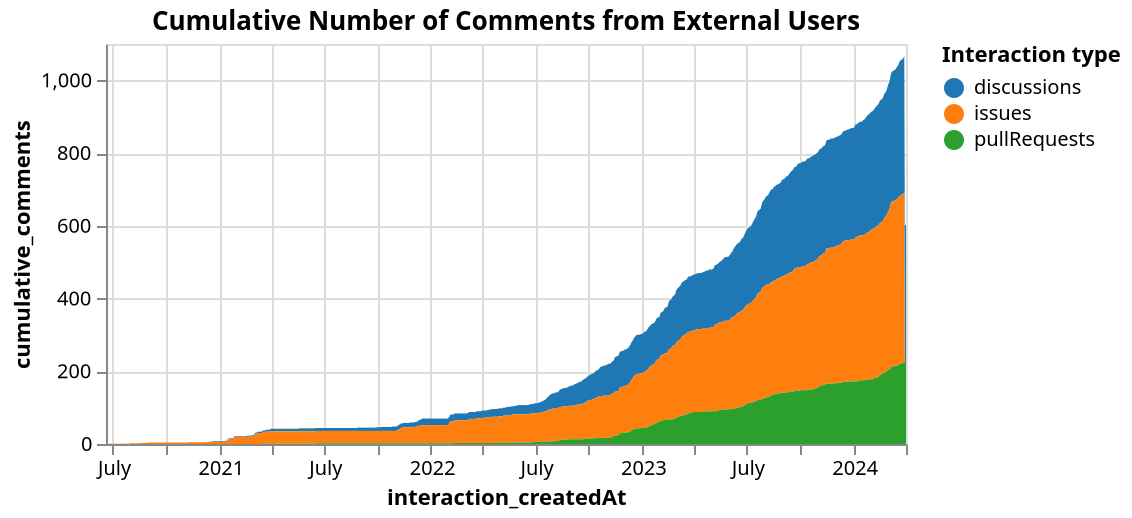 {"config": {"view": {"continuousWidth": 400, "continuousHeight": 300}}, "data": {"name": "data-620b917559b264053d58056f0426b777"}, "mark": "area", "encoding": {"color": {"field": "interaction_type", "legend": {"orient": "right"}, "scale": {"scheme": "category10"}, "title": "Interaction type", "type": "nominal"}, "tooltip": [{"field": "interaction_createdAt", "type": "temporal"}, {"field": "cumulative_comments", "type": "quantitative"}], "x": {"field": "interaction_createdAt", "type": "temporal"}, "y": {"field": "cumulative_comments", "type": "quantitative"}}, "height": 200, "title": "Cumulative Number of Comments from External Users", "$schema": "https://vega.github.io/schema/vega-lite/v4.17.0.json", "datasets": {"data-620b917559b264053d58056f0426b777": [{"interaction_type": "discussions", "interaction_createdAt": "2020-12-17T00:00:00+00:00", "cumulative_comments": 1.0}, {"interaction_type": "discussions", "interaction_createdAt": "2020-12-18T00:00:00+00:00", "cumulative_comments": 1.0}, {"interaction_type": "discussions", "interaction_createdAt": "2020-12-19T00:00:00+00:00", "cumulative_comments": 1.0}, {"interaction_type": "discussions", "interaction_createdAt": "2020-12-20T00:00:00+00:00", "cumulative_comments": 1.0}, {"interaction_type": "discussions", "interaction_createdAt": "2020-12-21T00:00:00+00:00", "cumulative_comments": 2.0}, {"interaction_type": "discussions", "interaction_createdAt": "2020-12-22T00:00:00+00:00", "cumulative_comments": 2.0}, {"interaction_type": "discussions", "interaction_createdAt": "2020-12-23T00:00:00+00:00", "cumulative_comments": 2.0}, {"interaction_type": "discussions", "interaction_createdAt": "2020-12-24T00:00:00+00:00", "cumulative_comments": 2.0}, {"interaction_type": "discussions", "interaction_createdAt": "2020-12-25T00:00:00+00:00", "cumulative_comments": 2.0}, {"interaction_type": "discussions", "interaction_createdAt": "2020-12-26T00:00:00+00:00", "cumulative_comments": 2.0}, {"interaction_type": "discussions", "interaction_createdAt": "2020-12-27T00:00:00+00:00", "cumulative_comments": 2.0}, {"interaction_type": "discussions", "interaction_createdAt": "2020-12-28T00:00:00+00:00", "cumulative_comments": 2.0}, {"interaction_type": "discussions", "interaction_createdAt": "2020-12-29T00:00:00+00:00", "cumulative_comments": 2.0}, {"interaction_type": "discussions", "interaction_createdAt": "2020-12-30T00:00:00+00:00", "cumulative_comments": 2.0}, {"interaction_type": "discussions", "interaction_createdAt": "2020-12-31T00:00:00+00:00", "cumulative_comments": 2.0}, {"interaction_type": "discussions", "interaction_createdAt": "2021-01-01T00:00:00+00:00", "cumulative_comments": 2.0}, {"interaction_type": "discussions", "interaction_createdAt": "2021-01-02T00:00:00+00:00", "cumulative_comments": 2.0}, {"interaction_type": "discussions", "interaction_createdAt": "2021-01-03T00:00:00+00:00", "cumulative_comments": 2.0}, {"interaction_type": "discussions", "interaction_createdAt": "2021-01-04T00:00:00+00:00", "cumulative_comments": 2.0}, {"interaction_type": "discussions", "interaction_createdAt": "2021-01-05T00:00:00+00:00", "cumulative_comments": 2.0}, {"interaction_type": "discussions", "interaction_createdAt": "2021-01-06T00:00:00+00:00", "cumulative_comments": 2.0}, {"interaction_type": "discussions", "interaction_createdAt": "2021-01-07T00:00:00+00:00", "cumulative_comments": 2.0}, {"interaction_type": "discussions", "interaction_createdAt": "2021-01-08T00:00:00+00:00", "cumulative_comments": 2.0}, {"interaction_type": "discussions", "interaction_createdAt": "2021-01-09T00:00:00+00:00", "cumulative_comments": 2.0}, {"interaction_type": "discussions", "interaction_createdAt": "2021-01-10T00:00:00+00:00", "cumulative_comments": 2.0}, {"interaction_type": "discussions", "interaction_createdAt": "2021-01-11T00:00:00+00:00", "cumulative_comments": 2.0}, {"interaction_type": "discussions", "interaction_createdAt": "2021-01-12T00:00:00+00:00", "cumulative_comments": 2.0}, {"interaction_type": "discussions", "interaction_createdAt": "2021-01-13T00:00:00+00:00", "cumulative_comments": 2.0}, {"interaction_type": "discussions", "interaction_createdAt": "2021-01-14T00:00:00+00:00", "cumulative_comments": 2.0}, {"interaction_type": "discussions", "interaction_createdAt": "2021-01-15T00:00:00+00:00", "cumulative_comments": 2.0}, {"interaction_type": "discussions", "interaction_createdAt": "2021-01-16T00:00:00+00:00", "cumulative_comments": 2.0}, {"interaction_type": "discussions", "interaction_createdAt": "2021-01-17T00:00:00+00:00", "cumulative_comments": 2.0}, {"interaction_type": "discussions", "interaction_createdAt": "2021-01-18T00:00:00+00:00", "cumulative_comments": 2.0}, {"interaction_type": "discussions", "interaction_createdAt": "2021-01-19T00:00:00+00:00", "cumulative_comments": 2.0}, {"interaction_type": "discussions", "interaction_createdAt": "2021-01-20T00:00:00+00:00", "cumulative_comments": 2.0}, {"interaction_type": "discussions", "interaction_createdAt": "2021-01-21T00:00:00+00:00", "cumulative_comments": 2.0}, {"interaction_type": "discussions", "interaction_createdAt": "2021-01-22T00:00:00+00:00", "cumulative_comments": 2.0}, {"interaction_type": "discussions", "interaction_createdAt": "2021-01-23T00:00:00+00:00", "cumulative_comments": 2.0}, {"interaction_type": "discussions", "interaction_createdAt": "2021-01-24T00:00:00+00:00", "cumulative_comments": 2.0}, {"interaction_type": "discussions", "interaction_createdAt": "2021-01-25T00:00:00+00:00", "cumulative_comments": 2.0}, {"interaction_type": "discussions", "interaction_createdAt": "2021-01-26T00:00:00+00:00", "cumulative_comments": 2.0}, {"interaction_type": "discussions", "interaction_createdAt": "2021-01-27T00:00:00+00:00", "cumulative_comments": 2.0}, {"interaction_type": "discussions", "interaction_createdAt": "2021-01-28T00:00:00+00:00", "cumulative_comments": 2.0}, {"interaction_type": "discussions", "interaction_createdAt": "2021-01-29T00:00:00+00:00", "cumulative_comments": 2.0}, {"interaction_type": "discussions", "interaction_createdAt": "2021-01-30T00:00:00+00:00", "cumulative_comments": 2.0}, {"interaction_type": "discussions", "interaction_createdAt": "2021-01-31T00:00:00+00:00", "cumulative_comments": 2.0}, {"interaction_type": "discussions", "interaction_createdAt": "2021-02-01T00:00:00+00:00", "cumulative_comments": 2.0}, {"interaction_type": "discussions", "interaction_createdAt": "2021-02-02T00:00:00+00:00", "cumulative_comments": 2.0}, {"interaction_type": "discussions", "interaction_createdAt": "2021-02-03T00:00:00+00:00", "cumulative_comments": 2.0}, {"interaction_type": "discussions", "interaction_createdAt": "2021-02-04T00:00:00+00:00", "cumulative_comments": 2.0}, {"interaction_type": "discussions", "interaction_createdAt": "2021-02-05T00:00:00+00:00", "cumulative_comments": 2.0}, {"interaction_type": "discussions", "interaction_createdAt": "2021-02-06T00:00:00+00:00", "cumulative_comments": 2.0}, {"interaction_type": "discussions", "interaction_createdAt": "2021-02-07T00:00:00+00:00", "cumulative_comments": 2.0}, {"interaction_type": "discussions", "interaction_createdAt": "2021-02-08T00:00:00+00:00", "cumulative_comments": 2.0}, {"interaction_type": "discussions", "interaction_createdAt": "2021-02-09T00:00:00+00:00", "cumulative_comments": 2.0}, {"interaction_type": "discussions", "interaction_createdAt": "2021-02-10T00:00:00+00:00", "cumulative_comments": 2.0}, {"interaction_type": "discussions", "interaction_createdAt": "2021-02-11T00:00:00+00:00", "cumulative_comments": 2.0}, {"interaction_type": "discussions", "interaction_createdAt": "2021-02-12T00:00:00+00:00", "cumulative_comments": 2.0}, {"interaction_type": "discussions", "interaction_createdAt": "2021-02-13T00:00:00+00:00", "cumulative_comments": 2.0}, {"interaction_type": "discussions", "interaction_createdAt": "2021-02-14T00:00:00+00:00", "cumulative_comments": 2.0}, {"interaction_type": "discussions", "interaction_createdAt": "2021-02-15T00:00:00+00:00", "cumulative_comments": 2.0}, {"interaction_type": "discussions", "interaction_createdAt": "2021-02-16T00:00:00+00:00", "cumulative_comments": 2.0}, {"interaction_type": "discussions", "interaction_createdAt": "2021-02-17T00:00:00+00:00", "cumulative_comments": 2.0}, {"interaction_type": "discussions", "interaction_createdAt": "2021-02-18T00:00:00+00:00", "cumulative_comments": 3.0}, {"interaction_type": "discussions", "interaction_createdAt": "2021-02-19T00:00:00+00:00", "cumulative_comments": 3.0}, {"interaction_type": "discussions", "interaction_createdAt": "2021-02-20T00:00:00+00:00", "cumulative_comments": 3.0}, {"interaction_type": "discussions", "interaction_createdAt": "2021-02-21T00:00:00+00:00", "cumulative_comments": 3.0}, {"interaction_type": "discussions", "interaction_createdAt": "2021-02-22T00:00:00+00:00", "cumulative_comments": 3.0}, {"interaction_type": "discussions", "interaction_createdAt": "2021-02-23T00:00:00+00:00", "cumulative_comments": 3.0}, {"interaction_type": "discussions", "interaction_createdAt": "2021-02-24T00:00:00+00:00", "cumulative_comments": 3.0}, {"interaction_type": "discussions", "interaction_createdAt": "2021-02-25T00:00:00+00:00", "cumulative_comments": 3.0}, {"interaction_type": "discussions", "interaction_createdAt": "2021-02-26T00:00:00+00:00", "cumulative_comments": 3.0}, {"interaction_type": "discussions", "interaction_createdAt": "2021-02-27T00:00:00+00:00", "cumulative_comments": 3.0}, {"interaction_type": "discussions", "interaction_createdAt": "2021-02-28T00:00:00+00:00", "cumulative_comments": 3.0}, {"interaction_type": "discussions", "interaction_createdAt": "2021-03-01T00:00:00+00:00", "cumulative_comments": 3.0}, {"interaction_type": "discussions", "interaction_createdAt": "2021-03-02T00:00:00+00:00", "cumulative_comments": 3.0}, {"interaction_type": "discussions", "interaction_createdAt": "2021-03-03T00:00:00+00:00", "cumulative_comments": 3.0}, {"interaction_type": "discussions", "interaction_createdAt": "2021-03-04T00:00:00+00:00", "cumulative_comments": 3.0}, {"interaction_type": "discussions", "interaction_createdAt": "2021-03-05T00:00:00+00:00", "cumulative_comments": 3.0}, {"interaction_type": "discussions", "interaction_createdAt": "2021-03-06T00:00:00+00:00", "cumulative_comments": 3.0}, {"interaction_type": "discussions", "interaction_createdAt": "2021-03-07T00:00:00+00:00", "cumulative_comments": 3.0}, {"interaction_type": "discussions", "interaction_createdAt": "2021-03-08T00:00:00+00:00", "cumulative_comments": 4.0}, {"interaction_type": "discussions", "interaction_createdAt": "2021-03-09T00:00:00+00:00", "cumulative_comments": 4.0}, {"interaction_type": "discussions", "interaction_createdAt": "2021-03-10T00:00:00+00:00", "cumulative_comments": 4.0}, {"interaction_type": "discussions", "interaction_createdAt": "2021-03-11T00:00:00+00:00", "cumulative_comments": 4.0}, {"interaction_type": "discussions", "interaction_createdAt": "2021-03-12T00:00:00+00:00", "cumulative_comments": 4.0}, {"interaction_type": "discussions", "interaction_createdAt": "2021-03-13T00:00:00+00:00", "cumulative_comments": 4.0}, {"interaction_type": "discussions", "interaction_createdAt": "2021-03-14T00:00:00+00:00", "cumulative_comments": 4.0}, {"interaction_type": "discussions", "interaction_createdAt": "2021-03-15T00:00:00+00:00", "cumulative_comments": 4.0}, {"interaction_type": "discussions", "interaction_createdAt": "2021-03-16T00:00:00+00:00", "cumulative_comments": 4.0}, {"interaction_type": "discussions", "interaction_createdAt": "2021-03-17T00:00:00+00:00", "cumulative_comments": 4.0}, {"interaction_type": "discussions", "interaction_createdAt": "2021-03-18T00:00:00+00:00", "cumulative_comments": 4.0}, {"interaction_type": "discussions", "interaction_createdAt": "2021-03-19T00:00:00+00:00", "cumulative_comments": 4.0}, {"interaction_type": "discussions", "interaction_createdAt": "2021-03-20T00:00:00+00:00", "cumulative_comments": 4.0}, {"interaction_type": "discussions", "interaction_createdAt": "2021-03-21T00:00:00+00:00", "cumulative_comments": 4.0}, {"interaction_type": "discussions", "interaction_createdAt": "2021-03-22T00:00:00+00:00", "cumulative_comments": 5.0}, {"interaction_type": "discussions", "interaction_createdAt": "2021-03-23T00:00:00+00:00", "cumulative_comments": 5.0}, {"interaction_type": "discussions", "interaction_createdAt": "2021-03-24T00:00:00+00:00", "cumulative_comments": 5.0}, {"interaction_type": "discussions", "interaction_createdAt": "2021-03-25T00:00:00+00:00", "cumulative_comments": 5.0}, {"interaction_type": "discussions", "interaction_createdAt": "2021-03-26T00:00:00+00:00", "cumulative_comments": 5.0}, {"interaction_type": "discussions", "interaction_createdAt": "2021-03-27T00:00:00+00:00", "cumulative_comments": 5.0}, {"interaction_type": "discussions", "interaction_createdAt": "2021-03-28T00:00:00+00:00", "cumulative_comments": 5.0}, {"interaction_type": "discussions", "interaction_createdAt": "2021-03-29T00:00:00+00:00", "cumulative_comments": 5.0}, {"interaction_type": "discussions", "interaction_createdAt": "2021-03-30T00:00:00+00:00", "cumulative_comments": 6.0}, {"interaction_type": "discussions", "interaction_createdAt": "2021-03-31T00:00:00+00:00", "cumulative_comments": 7.0}, {"interaction_type": "discussions", "interaction_createdAt": "2021-04-01T00:00:00+00:00", "cumulative_comments": 7.0}, {"interaction_type": "discussions", "interaction_createdAt": "2021-04-02T00:00:00+00:00", "cumulative_comments": 7.0}, {"interaction_type": "discussions", "interaction_createdAt": "2021-04-03T00:00:00+00:00", "cumulative_comments": 7.0}, {"interaction_type": "discussions", "interaction_createdAt": "2021-04-04T00:00:00+00:00", "cumulative_comments": 7.0}, {"interaction_type": "discussions", "interaction_createdAt": "2021-04-05T00:00:00+00:00", "cumulative_comments": 7.0}, {"interaction_type": "discussions", "interaction_createdAt": "2021-04-06T00:00:00+00:00", "cumulative_comments": 7.0}, {"interaction_type": "discussions", "interaction_createdAt": "2021-04-07T00:00:00+00:00", "cumulative_comments": 7.0}, {"interaction_type": "discussions", "interaction_createdAt": "2021-04-08T00:00:00+00:00", "cumulative_comments": 7.0}, {"interaction_type": "discussions", "interaction_createdAt": "2021-04-09T00:00:00+00:00", "cumulative_comments": 7.0}, {"interaction_type": "discussions", "interaction_createdAt": "2021-04-10T00:00:00+00:00", "cumulative_comments": 7.0}, {"interaction_type": "discussions", "interaction_createdAt": "2021-04-11T00:00:00+00:00", "cumulative_comments": 7.0}, {"interaction_type": "discussions", "interaction_createdAt": "2021-04-12T00:00:00+00:00", "cumulative_comments": 7.0}, {"interaction_type": "discussions", "interaction_createdAt": "2021-04-13T00:00:00+00:00", "cumulative_comments": 7.0}, {"interaction_type": "discussions", "interaction_createdAt": "2021-04-14T00:00:00+00:00", "cumulative_comments": 7.0}, {"interaction_type": "discussions", "interaction_createdAt": "2021-04-15T00:00:00+00:00", "cumulative_comments": 7.0}, {"interaction_type": "discussions", "interaction_createdAt": "2021-04-16T00:00:00+00:00", "cumulative_comments": 7.0}, {"interaction_type": "discussions", "interaction_createdAt": "2021-04-17T00:00:00+00:00", "cumulative_comments": 7.0}, {"interaction_type": "discussions", "interaction_createdAt": "2021-04-18T00:00:00+00:00", "cumulative_comments": 7.0}, {"interaction_type": "discussions", "interaction_createdAt": "2021-04-19T00:00:00+00:00", "cumulative_comments": 7.0}, {"interaction_type": "discussions", "interaction_createdAt": "2021-04-20T00:00:00+00:00", "cumulative_comments": 7.0}, {"interaction_type": "discussions", "interaction_createdAt": "2021-04-21T00:00:00+00:00", "cumulative_comments": 7.0}, {"interaction_type": "discussions", "interaction_createdAt": "2021-04-22T00:00:00+00:00", "cumulative_comments": 7.0}, {"interaction_type": "discussions", "interaction_createdAt": "2021-04-23T00:00:00+00:00", "cumulative_comments": 7.0}, {"interaction_type": "discussions", "interaction_createdAt": "2021-04-24T00:00:00+00:00", "cumulative_comments": 7.0}, {"interaction_type": "discussions", "interaction_createdAt": "2021-04-25T00:00:00+00:00", "cumulative_comments": 7.0}, {"interaction_type": "discussions", "interaction_createdAt": "2021-04-26T00:00:00+00:00", "cumulative_comments": 7.0}, {"interaction_type": "discussions", "interaction_createdAt": "2021-04-27T00:00:00+00:00", "cumulative_comments": 7.0}, {"interaction_type": "discussions", "interaction_createdAt": "2021-04-28T00:00:00+00:00", "cumulative_comments": 7.0}, {"interaction_type": "discussions", "interaction_createdAt": "2021-04-29T00:00:00+00:00", "cumulative_comments": 7.0}, {"interaction_type": "discussions", "interaction_createdAt": "2021-04-30T00:00:00+00:00", "cumulative_comments": 7.0}, {"interaction_type": "discussions", "interaction_createdAt": "2021-05-01T00:00:00+00:00", "cumulative_comments": 7.0}, {"interaction_type": "discussions", "interaction_createdAt": "2021-05-02T00:00:00+00:00", "cumulative_comments": 7.0}, {"interaction_type": "discussions", "interaction_createdAt": "2021-05-03T00:00:00+00:00", "cumulative_comments": 7.0}, {"interaction_type": "discussions", "interaction_createdAt": "2021-05-04T00:00:00+00:00", "cumulative_comments": 7.0}, {"interaction_type": "discussions", "interaction_createdAt": "2021-05-05T00:00:00+00:00", "cumulative_comments": 7.0}, {"interaction_type": "discussions", "interaction_createdAt": "2021-05-06T00:00:00+00:00", "cumulative_comments": 7.0}, {"interaction_type": "discussions", "interaction_createdAt": "2021-05-07T00:00:00+00:00", "cumulative_comments": 7.0}, {"interaction_type": "discussions", "interaction_createdAt": "2021-05-08T00:00:00+00:00", "cumulative_comments": 7.0}, {"interaction_type": "discussions", "interaction_createdAt": "2021-05-09T00:00:00+00:00", "cumulative_comments": 7.0}, {"interaction_type": "discussions", "interaction_createdAt": "2021-05-10T00:00:00+00:00", "cumulative_comments": 7.0}, {"interaction_type": "discussions", "interaction_createdAt": "2021-05-11T00:00:00+00:00", "cumulative_comments": 7.0}, {"interaction_type": "discussions", "interaction_createdAt": "2021-05-12T00:00:00+00:00", "cumulative_comments": 7.0}, {"interaction_type": "discussions", "interaction_createdAt": "2021-05-13T00:00:00+00:00", "cumulative_comments": 7.0}, {"interaction_type": "discussions", "interaction_createdAt": "2021-05-14T00:00:00+00:00", "cumulative_comments": 7.0}, {"interaction_type": "discussions", "interaction_createdAt": "2021-05-15T00:00:00+00:00", "cumulative_comments": 7.0}, {"interaction_type": "discussions", "interaction_createdAt": "2021-05-16T00:00:00+00:00", "cumulative_comments": 7.0}, {"interaction_type": "discussions", "interaction_createdAt": "2021-05-17T00:00:00+00:00", "cumulative_comments": 7.0}, {"interaction_type": "discussions", "interaction_createdAt": "2021-05-18T00:00:00+00:00", "cumulative_comments": 8.0}, {"interaction_type": "discussions", "interaction_createdAt": "2021-05-19T00:00:00+00:00", "cumulative_comments": 8.0}, {"interaction_type": "discussions", "interaction_createdAt": "2021-05-20T00:00:00+00:00", "cumulative_comments": 8.0}, {"interaction_type": "discussions", "interaction_createdAt": "2021-05-21T00:00:00+00:00", "cumulative_comments": 8.0}, {"interaction_type": "discussions", "interaction_createdAt": "2021-05-22T00:00:00+00:00", "cumulative_comments": 8.0}, {"interaction_type": "discussions", "interaction_createdAt": "2021-05-23T00:00:00+00:00", "cumulative_comments": 8.0}, {"interaction_type": "discussions", "interaction_createdAt": "2021-05-24T00:00:00+00:00", "cumulative_comments": 8.0}, {"interaction_type": "discussions", "interaction_createdAt": "2021-05-25T00:00:00+00:00", "cumulative_comments": 8.0}, {"interaction_type": "discussions", "interaction_createdAt": "2021-05-26T00:00:00+00:00", "cumulative_comments": 8.0}, {"interaction_type": "discussions", "interaction_createdAt": "2021-05-27T00:00:00+00:00", "cumulative_comments": 8.0}, {"interaction_type": "discussions", "interaction_createdAt": "2021-05-28T00:00:00+00:00", "cumulative_comments": 8.0}, {"interaction_type": "discussions", "interaction_createdAt": "2021-05-29T00:00:00+00:00", "cumulative_comments": 8.0}, {"interaction_type": "discussions", "interaction_createdAt": "2021-05-30T00:00:00+00:00", "cumulative_comments": 8.0}, {"interaction_type": "discussions", "interaction_createdAt": "2021-05-31T00:00:00+00:00", "cumulative_comments": 8.0}, {"interaction_type": "discussions", "interaction_createdAt": "2021-06-01T00:00:00+00:00", "cumulative_comments": 8.0}, {"interaction_type": "discussions", "interaction_createdAt": "2021-06-02T00:00:00+00:00", "cumulative_comments": 8.0}, {"interaction_type": "discussions", "interaction_createdAt": "2021-06-03T00:00:00+00:00", "cumulative_comments": 8.0}, {"interaction_type": "discussions", "interaction_createdAt": "2021-06-04T00:00:00+00:00", "cumulative_comments": 8.0}, {"interaction_type": "discussions", "interaction_createdAt": "2021-06-05T00:00:00+00:00", "cumulative_comments": 8.0}, {"interaction_type": "discussions", "interaction_createdAt": "2021-06-06T00:00:00+00:00", "cumulative_comments": 8.0}, {"interaction_type": "discussions", "interaction_createdAt": "2021-06-07T00:00:00+00:00", "cumulative_comments": 8.0}, {"interaction_type": "discussions", "interaction_createdAt": "2021-06-08T00:00:00+00:00", "cumulative_comments": 8.0}, {"interaction_type": "discussions", "interaction_createdAt": "2021-06-09T00:00:00+00:00", "cumulative_comments": 8.0}, {"interaction_type": "discussions", "interaction_createdAt": "2021-06-10T00:00:00+00:00", "cumulative_comments": 8.0}, {"interaction_type": "discussions", "interaction_createdAt": "2021-06-11T00:00:00+00:00", "cumulative_comments": 8.0}, {"interaction_type": "discussions", "interaction_createdAt": "2021-06-12T00:00:00+00:00", "cumulative_comments": 8.0}, {"interaction_type": "discussions", "interaction_createdAt": "2021-06-13T00:00:00+00:00", "cumulative_comments": 8.0}, {"interaction_type": "discussions", "interaction_createdAt": "2021-06-14T00:00:00+00:00", "cumulative_comments": 8.0}, {"interaction_type": "discussions", "interaction_createdAt": "2021-06-15T00:00:00+00:00", "cumulative_comments": 8.0}, {"interaction_type": "discussions", "interaction_createdAt": "2021-06-16T00:00:00+00:00", "cumulative_comments": 8.0}, {"interaction_type": "discussions", "interaction_createdAt": "2021-06-17T00:00:00+00:00", "cumulative_comments": 8.0}, {"interaction_type": "discussions", "interaction_createdAt": "2021-06-18T00:00:00+00:00", "cumulative_comments": 8.0}, {"interaction_type": "discussions", "interaction_createdAt": "2021-06-19T00:00:00+00:00", "cumulative_comments": 8.0}, {"interaction_type": "discussions", "interaction_createdAt": "2021-06-20T00:00:00+00:00", "cumulative_comments": 8.0}, {"interaction_type": "discussions", "interaction_createdAt": "2021-06-21T00:00:00+00:00", "cumulative_comments": 8.0}, {"interaction_type": "discussions", "interaction_createdAt": "2021-06-22T00:00:00+00:00", "cumulative_comments": 8.0}, {"interaction_type": "discussions", "interaction_createdAt": "2021-06-23T00:00:00+00:00", "cumulative_comments": 8.0}, {"interaction_type": "discussions", "interaction_createdAt": "2021-06-24T00:00:00+00:00", "cumulative_comments": 8.0}, {"interaction_type": "discussions", "interaction_createdAt": "2021-06-25T00:00:00+00:00", "cumulative_comments": 8.0}, {"interaction_type": "discussions", "interaction_createdAt": "2021-06-26T00:00:00+00:00", "cumulative_comments": 8.0}, {"interaction_type": "discussions", "interaction_createdAt": "2021-06-27T00:00:00+00:00", "cumulative_comments": 8.0}, {"interaction_type": "discussions", "interaction_createdAt": "2021-06-28T00:00:00+00:00", "cumulative_comments": 8.0}, {"interaction_type": "discussions", "interaction_createdAt": "2021-06-29T00:00:00+00:00", "cumulative_comments": 8.0}, {"interaction_type": "discussions", "interaction_createdAt": "2021-06-30T00:00:00+00:00", "cumulative_comments": 8.0}, {"interaction_type": "discussions", "interaction_createdAt": "2021-07-01T00:00:00+00:00", "cumulative_comments": 8.0}, {"interaction_type": "discussions", "interaction_createdAt": "2021-07-02T00:00:00+00:00", "cumulative_comments": 8.0}, {"interaction_type": "discussions", "interaction_createdAt": "2021-07-03T00:00:00+00:00", "cumulative_comments": 8.0}, {"interaction_type": "discussions", "interaction_createdAt": "2021-07-04T00:00:00+00:00", "cumulative_comments": 8.0}, {"interaction_type": "discussions", "interaction_createdAt": "2021-07-05T00:00:00+00:00", "cumulative_comments": 8.0}, {"interaction_type": "discussions", "interaction_createdAt": "2021-07-06T00:00:00+00:00", "cumulative_comments": 8.0}, {"interaction_type": "discussions", "interaction_createdAt": "2021-07-07T00:00:00+00:00", "cumulative_comments": 8.0}, {"interaction_type": "discussions", "interaction_createdAt": "2021-07-08T00:00:00+00:00", "cumulative_comments": 8.0}, {"interaction_type": "discussions", "interaction_createdAt": "2021-07-09T00:00:00+00:00", "cumulative_comments": 8.0}, {"interaction_type": "discussions", "interaction_createdAt": "2021-07-10T00:00:00+00:00", "cumulative_comments": 8.0}, {"interaction_type": "discussions", "interaction_createdAt": "2021-07-11T00:00:00+00:00", "cumulative_comments": 8.0}, {"interaction_type": "discussions", "interaction_createdAt": "2021-07-12T00:00:00+00:00", "cumulative_comments": 8.0}, {"interaction_type": "discussions", "interaction_createdAt": "2021-07-13T00:00:00+00:00", "cumulative_comments": 8.0}, {"interaction_type": "discussions", "interaction_createdAt": "2021-07-14T00:00:00+00:00", "cumulative_comments": 8.0}, {"interaction_type": "discussions", "interaction_createdAt": "2021-07-15T00:00:00+00:00", "cumulative_comments": 8.0}, {"interaction_type": "discussions", "interaction_createdAt": "2021-07-16T00:00:00+00:00", "cumulative_comments": 8.0}, {"interaction_type": "discussions", "interaction_createdAt": "2021-07-17T00:00:00+00:00", "cumulative_comments": 8.0}, {"interaction_type": "discussions", "interaction_createdAt": "2021-07-18T00:00:00+00:00", "cumulative_comments": 8.0}, {"interaction_type": "discussions", "interaction_createdAt": "2021-07-19T00:00:00+00:00", "cumulative_comments": 8.0}, {"interaction_type": "discussions", "interaction_createdAt": "2021-07-20T00:00:00+00:00", "cumulative_comments": 8.0}, {"interaction_type": "discussions", "interaction_createdAt": "2021-07-21T00:00:00+00:00", "cumulative_comments": 8.0}, {"interaction_type": "discussions", "interaction_createdAt": "2021-07-22T00:00:00+00:00", "cumulative_comments": 8.0}, {"interaction_type": "discussions", "interaction_createdAt": "2021-07-23T00:00:00+00:00", "cumulative_comments": 8.0}, {"interaction_type": "discussions", "interaction_createdAt": "2021-07-24T00:00:00+00:00", "cumulative_comments": 8.0}, {"interaction_type": "discussions", "interaction_createdAt": "2021-07-25T00:00:00+00:00", "cumulative_comments": 8.0}, {"interaction_type": "discussions", "interaction_createdAt": "2021-07-26T00:00:00+00:00", "cumulative_comments": 8.0}, {"interaction_type": "discussions", "interaction_createdAt": "2021-07-27T00:00:00+00:00", "cumulative_comments": 8.0}, {"interaction_type": "discussions", "interaction_createdAt": "2021-07-28T00:00:00+00:00", "cumulative_comments": 8.0}, {"interaction_type": "discussions", "interaction_createdAt": "2021-07-29T00:00:00+00:00", "cumulative_comments": 8.0}, {"interaction_type": "discussions", "interaction_createdAt": "2021-07-30T00:00:00+00:00", "cumulative_comments": 8.0}, {"interaction_type": "discussions", "interaction_createdAt": "2021-07-31T00:00:00+00:00", "cumulative_comments": 8.0}, {"interaction_type": "discussions", "interaction_createdAt": "2021-08-01T00:00:00+00:00", "cumulative_comments": 8.0}, {"interaction_type": "discussions", "interaction_createdAt": "2021-08-02T00:00:00+00:00", "cumulative_comments": 8.0}, {"interaction_type": "discussions", "interaction_createdAt": "2021-08-03T00:00:00+00:00", "cumulative_comments": 8.0}, {"interaction_type": "discussions", "interaction_createdAt": "2021-08-04T00:00:00+00:00", "cumulative_comments": 8.0}, {"interaction_type": "discussions", "interaction_createdAt": "2021-08-05T00:00:00+00:00", "cumulative_comments": 8.0}, {"interaction_type": "discussions", "interaction_createdAt": "2021-08-06T00:00:00+00:00", "cumulative_comments": 8.0}, {"interaction_type": "discussions", "interaction_createdAt": "2021-08-07T00:00:00+00:00", "cumulative_comments": 8.0}, {"interaction_type": "discussions", "interaction_createdAt": "2021-08-08T00:00:00+00:00", "cumulative_comments": 8.0}, {"interaction_type": "discussions", "interaction_createdAt": "2021-08-09T00:00:00+00:00", "cumulative_comments": 8.0}, {"interaction_type": "discussions", "interaction_createdAt": "2021-08-10T00:00:00+00:00", "cumulative_comments": 8.0}, {"interaction_type": "discussions", "interaction_createdAt": "2021-08-11T00:00:00+00:00", "cumulative_comments": 8.0}, {"interaction_type": "discussions", "interaction_createdAt": "2021-08-12T00:00:00+00:00", "cumulative_comments": 8.0}, {"interaction_type": "discussions", "interaction_createdAt": "2021-08-13T00:00:00+00:00", "cumulative_comments": 8.0}, {"interaction_type": "discussions", "interaction_createdAt": "2021-08-14T00:00:00+00:00", "cumulative_comments": 8.0}, {"interaction_type": "discussions", "interaction_createdAt": "2021-08-15T00:00:00+00:00", "cumulative_comments": 8.0}, {"interaction_type": "discussions", "interaction_createdAt": "2021-08-16T00:00:00+00:00", "cumulative_comments": 8.0}, {"interaction_type": "discussions", "interaction_createdAt": "2021-08-17T00:00:00+00:00", "cumulative_comments": 8.0}, {"interaction_type": "discussions", "interaction_createdAt": "2021-08-18T00:00:00+00:00", "cumulative_comments": 8.0}, {"interaction_type": "discussions", "interaction_createdAt": "2021-08-19T00:00:00+00:00", "cumulative_comments": 8.0}, {"interaction_type": "discussions", "interaction_createdAt": "2021-08-20T00:00:00+00:00", "cumulative_comments": 8.0}, {"interaction_type": "discussions", "interaction_createdAt": "2021-08-21T00:00:00+00:00", "cumulative_comments": 8.0}, {"interaction_type": "discussions", "interaction_createdAt": "2021-08-22T00:00:00+00:00", "cumulative_comments": 8.0}, {"interaction_type": "discussions", "interaction_createdAt": "2021-08-23T00:00:00+00:00", "cumulative_comments": 8.0}, {"interaction_type": "discussions", "interaction_createdAt": "2021-08-24T00:00:00+00:00", "cumulative_comments": 8.0}, {"interaction_type": "discussions", "interaction_createdAt": "2021-08-25T00:00:00+00:00", "cumulative_comments": 8.0}, {"interaction_type": "discussions", "interaction_createdAt": "2021-08-26T00:00:00+00:00", "cumulative_comments": 8.0}, {"interaction_type": "discussions", "interaction_createdAt": "2021-08-27T00:00:00+00:00", "cumulative_comments": 9.0}, {"interaction_type": "discussions", "interaction_createdAt": "2021-08-28T00:00:00+00:00", "cumulative_comments": 9.0}, {"interaction_type": "discussions", "interaction_createdAt": "2021-08-29T00:00:00+00:00", "cumulative_comments": 9.0}, {"interaction_type": "discussions", "interaction_createdAt": "2021-08-30T00:00:00+00:00", "cumulative_comments": 9.0}, {"interaction_type": "discussions", "interaction_createdAt": "2021-08-31T00:00:00+00:00", "cumulative_comments": 9.0}, {"interaction_type": "discussions", "interaction_createdAt": "2021-09-01T00:00:00+00:00", "cumulative_comments": 9.0}, {"interaction_type": "discussions", "interaction_createdAt": "2021-09-02T00:00:00+00:00", "cumulative_comments": 9.0}, {"interaction_type": "discussions", "interaction_createdAt": "2021-09-03T00:00:00+00:00", "cumulative_comments": 9.0}, {"interaction_type": "discussions", "interaction_createdAt": "2021-09-04T00:00:00+00:00", "cumulative_comments": 9.0}, {"interaction_type": "discussions", "interaction_createdAt": "2021-09-05T00:00:00+00:00", "cumulative_comments": 9.0}, {"interaction_type": "discussions", "interaction_createdAt": "2021-09-06T00:00:00+00:00", "cumulative_comments": 9.0}, {"interaction_type": "discussions", "interaction_createdAt": "2021-09-07T00:00:00+00:00", "cumulative_comments": 9.0}, {"interaction_type": "discussions", "interaction_createdAt": "2021-09-08T00:00:00+00:00", "cumulative_comments": 9.0}, {"interaction_type": "discussions", "interaction_createdAt": "2021-09-09T00:00:00+00:00", "cumulative_comments": 9.0}, {"interaction_type": "discussions", "interaction_createdAt": "2021-09-10T00:00:00+00:00", "cumulative_comments": 9.0}, {"interaction_type": "discussions", "interaction_createdAt": "2021-09-11T00:00:00+00:00", "cumulative_comments": 9.0}, {"interaction_type": "discussions", "interaction_createdAt": "2021-09-12T00:00:00+00:00", "cumulative_comments": 9.0}, {"interaction_type": "discussions", "interaction_createdAt": "2021-09-13T00:00:00+00:00", "cumulative_comments": 9.0}, {"interaction_type": "discussions", "interaction_createdAt": "2021-09-14T00:00:00+00:00", "cumulative_comments": 9.0}, {"interaction_type": "discussions", "interaction_createdAt": "2021-09-15T00:00:00+00:00", "cumulative_comments": 9.0}, {"interaction_type": "discussions", "interaction_createdAt": "2021-09-16T00:00:00+00:00", "cumulative_comments": 9.0}, {"interaction_type": "discussions", "interaction_createdAt": "2021-09-17T00:00:00+00:00", "cumulative_comments": 9.0}, {"interaction_type": "discussions", "interaction_createdAt": "2021-09-18T00:00:00+00:00", "cumulative_comments": 9.0}, {"interaction_type": "discussions", "interaction_createdAt": "2021-09-19T00:00:00+00:00", "cumulative_comments": 9.0}, {"interaction_type": "discussions", "interaction_createdAt": "2021-09-20T00:00:00+00:00", "cumulative_comments": 9.0}, {"interaction_type": "discussions", "interaction_createdAt": "2021-09-21T00:00:00+00:00", "cumulative_comments": 9.0}, {"interaction_type": "discussions", "interaction_createdAt": "2021-09-22T00:00:00+00:00", "cumulative_comments": 9.0}, {"interaction_type": "discussions", "interaction_createdAt": "2021-09-23T00:00:00+00:00", "cumulative_comments": 9.0}, {"interaction_type": "discussions", "interaction_createdAt": "2021-09-24T00:00:00+00:00", "cumulative_comments": 9.0}, {"interaction_type": "discussions", "interaction_createdAt": "2021-09-25T00:00:00+00:00", "cumulative_comments": 9.0}, {"interaction_type": "discussions", "interaction_createdAt": "2021-09-26T00:00:00+00:00", "cumulative_comments": 9.0}, {"interaction_type": "discussions", "interaction_createdAt": "2021-09-27T00:00:00+00:00", "cumulative_comments": 9.0}, {"interaction_type": "discussions", "interaction_createdAt": "2021-09-28T00:00:00+00:00", "cumulative_comments": 10.0}, {"interaction_type": "discussions", "interaction_createdAt": "2021-09-29T00:00:00+00:00", "cumulative_comments": 10.0}, {"interaction_type": "discussions", "interaction_createdAt": "2021-09-30T00:00:00+00:00", "cumulative_comments": 10.0}, {"interaction_type": "discussions", "interaction_createdAt": "2021-10-01T00:00:00+00:00", "cumulative_comments": 10.0}, {"interaction_type": "discussions", "interaction_createdAt": "2021-10-02T00:00:00+00:00", "cumulative_comments": 10.0}, {"interaction_type": "discussions", "interaction_createdAt": "2021-10-03T00:00:00+00:00", "cumulative_comments": 10.0}, {"interaction_type": "discussions", "interaction_createdAt": "2021-10-04T00:00:00+00:00", "cumulative_comments": 10.0}, {"interaction_type": "discussions", "interaction_createdAt": "2021-10-05T00:00:00+00:00", "cumulative_comments": 10.0}, {"interaction_type": "discussions", "interaction_createdAt": "2021-10-06T00:00:00+00:00", "cumulative_comments": 10.0}, {"interaction_type": "discussions", "interaction_createdAt": "2021-10-07T00:00:00+00:00", "cumulative_comments": 11.0}, {"interaction_type": "discussions", "interaction_createdAt": "2021-10-08T00:00:00+00:00", "cumulative_comments": 11.0}, {"interaction_type": "discussions", "interaction_createdAt": "2021-10-09T00:00:00+00:00", "cumulative_comments": 11.0}, {"interaction_type": "discussions", "interaction_createdAt": "2021-10-10T00:00:00+00:00", "cumulative_comments": 11.0}, {"interaction_type": "discussions", "interaction_createdAt": "2021-10-11T00:00:00+00:00", "cumulative_comments": 11.0}, {"interaction_type": "discussions", "interaction_createdAt": "2021-10-12T00:00:00+00:00", "cumulative_comments": 11.0}, {"interaction_type": "discussions", "interaction_createdAt": "2021-10-13T00:00:00+00:00", "cumulative_comments": 11.0}, {"interaction_type": "discussions", "interaction_createdAt": "2021-10-14T00:00:00+00:00", "cumulative_comments": 11.0}, {"interaction_type": "discussions", "interaction_createdAt": "2021-10-15T00:00:00+00:00", "cumulative_comments": 11.0}, {"interaction_type": "discussions", "interaction_createdAt": "2021-10-16T00:00:00+00:00", "cumulative_comments": 11.0}, {"interaction_type": "discussions", "interaction_createdAt": "2021-10-17T00:00:00+00:00", "cumulative_comments": 11.0}, {"interaction_type": "discussions", "interaction_createdAt": "2021-10-18T00:00:00+00:00", "cumulative_comments": 11.0}, {"interaction_type": "discussions", "interaction_createdAt": "2021-10-19T00:00:00+00:00", "cumulative_comments": 11.0}, {"interaction_type": "discussions", "interaction_createdAt": "2021-10-20T00:00:00+00:00", "cumulative_comments": 11.0}, {"interaction_type": "discussions", "interaction_createdAt": "2021-10-21T00:00:00+00:00", "cumulative_comments": 11.0}, {"interaction_type": "discussions", "interaction_createdAt": "2021-10-22T00:00:00+00:00", "cumulative_comments": 11.0}, {"interaction_type": "discussions", "interaction_createdAt": "2021-10-23T00:00:00+00:00", "cumulative_comments": 11.0}, {"interaction_type": "discussions", "interaction_createdAt": "2021-10-24T00:00:00+00:00", "cumulative_comments": 11.0}, {"interaction_type": "discussions", "interaction_createdAt": "2021-10-25T00:00:00+00:00", "cumulative_comments": 11.0}, {"interaction_type": "discussions", "interaction_createdAt": "2021-10-26T00:00:00+00:00", "cumulative_comments": 11.0}, {"interaction_type": "discussions", "interaction_createdAt": "2021-10-27T00:00:00+00:00", "cumulative_comments": 12.0}, {"interaction_type": "discussions", "interaction_createdAt": "2021-10-28T00:00:00+00:00", "cumulative_comments": 12.0}, {"interaction_type": "discussions", "interaction_createdAt": "2021-10-29T00:00:00+00:00", "cumulative_comments": 12.0}, {"interaction_type": "discussions", "interaction_createdAt": "2021-10-30T00:00:00+00:00", "cumulative_comments": 12.0}, {"interaction_type": "discussions", "interaction_createdAt": "2021-10-31T00:00:00+00:00", "cumulative_comments": 12.0}, {"interaction_type": "discussions", "interaction_createdAt": "2021-11-01T00:00:00+00:00", "cumulative_comments": 12.0}, {"interaction_type": "discussions", "interaction_createdAt": "2021-11-02T00:00:00+00:00", "cumulative_comments": 12.0}, {"interaction_type": "discussions", "interaction_createdAt": "2021-11-03T00:00:00+00:00", "cumulative_comments": 12.0}, {"interaction_type": "discussions", "interaction_createdAt": "2021-11-04T00:00:00+00:00", "cumulative_comments": 12.0}, {"interaction_type": "discussions", "interaction_createdAt": "2021-11-05T00:00:00+00:00", "cumulative_comments": 12.0}, {"interaction_type": "discussions", "interaction_createdAt": "2021-11-06T00:00:00+00:00", "cumulative_comments": 12.0}, {"interaction_type": "discussions", "interaction_createdAt": "2021-11-07T00:00:00+00:00", "cumulative_comments": 12.0}, {"interaction_type": "discussions", "interaction_createdAt": "2021-11-08T00:00:00+00:00", "cumulative_comments": 12.0}, {"interaction_type": "discussions", "interaction_createdAt": "2021-11-09T00:00:00+00:00", "cumulative_comments": 12.0}, {"interaction_type": "discussions", "interaction_createdAt": "2021-11-10T00:00:00+00:00", "cumulative_comments": 12.0}, {"interaction_type": "discussions", "interaction_createdAt": "2021-11-11T00:00:00+00:00", "cumulative_comments": 12.0}, {"interaction_type": "discussions", "interaction_createdAt": "2021-11-12T00:00:00+00:00", "cumulative_comments": 12.0}, {"interaction_type": "discussions", "interaction_createdAt": "2021-11-13T00:00:00+00:00", "cumulative_comments": 12.0}, {"interaction_type": "discussions", "interaction_createdAt": "2021-11-14T00:00:00+00:00", "cumulative_comments": 12.0}, {"interaction_type": "discussions", "interaction_createdAt": "2021-11-15T00:00:00+00:00", "cumulative_comments": 12.0}, {"interaction_type": "discussions", "interaction_createdAt": "2021-11-16T00:00:00+00:00", "cumulative_comments": 12.0}, {"interaction_type": "discussions", "interaction_createdAt": "2021-11-17T00:00:00+00:00", "cumulative_comments": 12.0}, {"interaction_type": "discussions", "interaction_createdAt": "2021-11-18T00:00:00+00:00", "cumulative_comments": 12.0}, {"interaction_type": "discussions", "interaction_createdAt": "2021-11-19T00:00:00+00:00", "cumulative_comments": 12.0}, {"interaction_type": "discussions", "interaction_createdAt": "2021-11-20T00:00:00+00:00", "cumulative_comments": 12.0}, {"interaction_type": "discussions", "interaction_createdAt": "2021-11-21T00:00:00+00:00", "cumulative_comments": 12.0}, {"interaction_type": "discussions", "interaction_createdAt": "2021-11-22T00:00:00+00:00", "cumulative_comments": 12.0}, {"interaction_type": "discussions", "interaction_createdAt": "2021-11-23T00:00:00+00:00", "cumulative_comments": 12.0}, {"interaction_type": "discussions", "interaction_createdAt": "2021-11-24T00:00:00+00:00", "cumulative_comments": 12.0}, {"interaction_type": "discussions", "interaction_createdAt": "2021-11-25T00:00:00+00:00", "cumulative_comments": 12.0}, {"interaction_type": "discussions", "interaction_createdAt": "2021-11-26T00:00:00+00:00", "cumulative_comments": 13.0}, {"interaction_type": "discussions", "interaction_createdAt": "2021-11-27T00:00:00+00:00", "cumulative_comments": 13.0}, {"interaction_type": "discussions", "interaction_createdAt": "2021-11-28T00:00:00+00:00", "cumulative_comments": 13.0}, {"interaction_type": "discussions", "interaction_createdAt": "2021-11-29T00:00:00+00:00", "cumulative_comments": 13.0}, {"interaction_type": "discussions", "interaction_createdAt": "2021-11-30T00:00:00+00:00", "cumulative_comments": 13.0}, {"interaction_type": "discussions", "interaction_createdAt": "2021-12-01T00:00:00+00:00", "cumulative_comments": 13.0}, {"interaction_type": "discussions", "interaction_createdAt": "2021-12-02T00:00:00+00:00", "cumulative_comments": 13.0}, {"interaction_type": "discussions", "interaction_createdAt": "2021-12-03T00:00:00+00:00", "cumulative_comments": 13.0}, {"interaction_type": "discussions", "interaction_createdAt": "2021-12-04T00:00:00+00:00", "cumulative_comments": 13.0}, {"interaction_type": "discussions", "interaction_createdAt": "2021-12-05T00:00:00+00:00", "cumulative_comments": 13.0}, {"interaction_type": "discussions", "interaction_createdAt": "2021-12-06T00:00:00+00:00", "cumulative_comments": 13.0}, {"interaction_type": "discussions", "interaction_createdAt": "2021-12-07T00:00:00+00:00", "cumulative_comments": 13.0}, {"interaction_type": "discussions", "interaction_createdAt": "2021-12-08T00:00:00+00:00", "cumulative_comments": 13.0}, {"interaction_type": "discussions", "interaction_createdAt": "2021-12-09T00:00:00+00:00", "cumulative_comments": 13.0}, {"interaction_type": "discussions", "interaction_createdAt": "2021-12-10T00:00:00+00:00", "cumulative_comments": 13.0}, {"interaction_type": "discussions", "interaction_createdAt": "2021-12-11T00:00:00+00:00", "cumulative_comments": 15.0}, {"interaction_type": "discussions", "interaction_createdAt": "2021-12-12T00:00:00+00:00", "cumulative_comments": 16.0}, {"interaction_type": "discussions", "interaction_createdAt": "2021-12-13T00:00:00+00:00", "cumulative_comments": 16.0}, {"interaction_type": "discussions", "interaction_createdAt": "2021-12-14T00:00:00+00:00", "cumulative_comments": 16.0}, {"interaction_type": "discussions", "interaction_createdAt": "2021-12-15T00:00:00+00:00", "cumulative_comments": 17.0}, {"interaction_type": "discussions", "interaction_createdAt": "2021-12-16T00:00:00+00:00", "cumulative_comments": 17.0}, {"interaction_type": "discussions", "interaction_createdAt": "2021-12-17T00:00:00+00:00", "cumulative_comments": 18.0}, {"interaction_type": "discussions", "interaction_createdAt": "2021-12-18T00:00:00+00:00", "cumulative_comments": 18.0}, {"interaction_type": "discussions", "interaction_createdAt": "2021-12-19T00:00:00+00:00", "cumulative_comments": 18.0}, {"interaction_type": "discussions", "interaction_createdAt": "2021-12-20T00:00:00+00:00", "cumulative_comments": 18.0}, {"interaction_type": "discussions", "interaction_createdAt": "2021-12-21T00:00:00+00:00", "cumulative_comments": 18.0}, {"interaction_type": "discussions", "interaction_createdAt": "2021-12-22T00:00:00+00:00", "cumulative_comments": 18.0}, {"interaction_type": "discussions", "interaction_createdAt": "2021-12-23T00:00:00+00:00", "cumulative_comments": 18.0}, {"interaction_type": "discussions", "interaction_createdAt": "2021-12-24T00:00:00+00:00", "cumulative_comments": 18.0}, {"interaction_type": "discussions", "interaction_createdAt": "2021-12-25T00:00:00+00:00", "cumulative_comments": 18.0}, {"interaction_type": "discussions", "interaction_createdAt": "2021-12-26T00:00:00+00:00", "cumulative_comments": 18.0}, {"interaction_type": "discussions", "interaction_createdAt": "2021-12-27T00:00:00+00:00", "cumulative_comments": 18.0}, {"interaction_type": "discussions", "interaction_createdAt": "2021-12-28T00:00:00+00:00", "cumulative_comments": 18.0}, {"interaction_type": "discussions", "interaction_createdAt": "2021-12-29T00:00:00+00:00", "cumulative_comments": 18.0}, {"interaction_type": "discussions", "interaction_createdAt": "2021-12-30T00:00:00+00:00", "cumulative_comments": 18.0}, {"interaction_type": "discussions", "interaction_createdAt": "2021-12-31T00:00:00+00:00", "cumulative_comments": 18.0}, {"interaction_type": "discussions", "interaction_createdAt": "2022-01-01T00:00:00+00:00", "cumulative_comments": 18.0}, {"interaction_type": "discussions", "interaction_createdAt": "2022-01-02T00:00:00+00:00", "cumulative_comments": 18.0}, {"interaction_type": "discussions", "interaction_createdAt": "2022-01-03T00:00:00+00:00", "cumulative_comments": 18.0}, {"interaction_type": "discussions", "interaction_createdAt": "2022-01-04T00:00:00+00:00", "cumulative_comments": 18.0}, {"interaction_type": "discussions", "interaction_createdAt": "2022-01-05T00:00:00+00:00", "cumulative_comments": 18.0}, {"interaction_type": "discussions", "interaction_createdAt": "2022-01-06T00:00:00+00:00", "cumulative_comments": 18.0}, {"interaction_type": "discussions", "interaction_createdAt": "2022-01-07T00:00:00+00:00", "cumulative_comments": 18.0}, {"interaction_type": "discussions", "interaction_createdAt": "2022-01-08T00:00:00+00:00", "cumulative_comments": 18.0}, {"interaction_type": "discussions", "interaction_createdAt": "2022-01-09T00:00:00+00:00", "cumulative_comments": 18.0}, {"interaction_type": "discussions", "interaction_createdAt": "2022-01-10T00:00:00+00:00", "cumulative_comments": 18.0}, {"interaction_type": "discussions", "interaction_createdAt": "2022-01-11T00:00:00+00:00", "cumulative_comments": 18.0}, {"interaction_type": "discussions", "interaction_createdAt": "2022-01-12T00:00:00+00:00", "cumulative_comments": 18.0}, {"interaction_type": "discussions", "interaction_createdAt": "2022-01-13T00:00:00+00:00", "cumulative_comments": 18.0}, {"interaction_type": "discussions", "interaction_createdAt": "2022-01-14T00:00:00+00:00", "cumulative_comments": 18.0}, {"interaction_type": "discussions", "interaction_createdAt": "2022-01-15T00:00:00+00:00", "cumulative_comments": 18.0}, {"interaction_type": "discussions", "interaction_createdAt": "2022-01-16T00:00:00+00:00", "cumulative_comments": 18.0}, {"interaction_type": "discussions", "interaction_createdAt": "2022-01-17T00:00:00+00:00", "cumulative_comments": 18.0}, {"interaction_type": "discussions", "interaction_createdAt": "2022-01-18T00:00:00+00:00", "cumulative_comments": 18.0}, {"interaction_type": "discussions", "interaction_createdAt": "2022-01-19T00:00:00+00:00", "cumulative_comments": 18.0}, {"interaction_type": "discussions", "interaction_createdAt": "2022-01-20T00:00:00+00:00", "cumulative_comments": 18.0}, {"interaction_type": "discussions", "interaction_createdAt": "2022-01-21T00:00:00+00:00", "cumulative_comments": 18.0}, {"interaction_type": "discussions", "interaction_createdAt": "2022-01-22T00:00:00+00:00", "cumulative_comments": 18.0}, {"interaction_type": "discussions", "interaction_createdAt": "2022-01-23T00:00:00+00:00", "cumulative_comments": 18.0}, {"interaction_type": "discussions", "interaction_createdAt": "2022-01-24T00:00:00+00:00", "cumulative_comments": 18.0}, {"interaction_type": "discussions", "interaction_createdAt": "2022-01-25T00:00:00+00:00", "cumulative_comments": 18.0}, {"interaction_type": "discussions", "interaction_createdAt": "2022-01-26T00:00:00+00:00", "cumulative_comments": 18.0}, {"interaction_type": "discussions", "interaction_createdAt": "2022-01-27T00:00:00+00:00", "cumulative_comments": 18.0}, {"interaction_type": "discussions", "interaction_createdAt": "2022-01-28T00:00:00+00:00", "cumulative_comments": 18.0}, {"interaction_type": "discussions", "interaction_createdAt": "2022-01-29T00:00:00+00:00", "cumulative_comments": 18.0}, {"interaction_type": "discussions", "interaction_createdAt": "2022-01-30T00:00:00+00:00", "cumulative_comments": 18.0}, {"interaction_type": "discussions", "interaction_createdAt": "2022-01-31T00:00:00+00:00", "cumulative_comments": 18.0}, {"interaction_type": "discussions", "interaction_createdAt": "2022-02-01T00:00:00+00:00", "cumulative_comments": 18.0}, {"interaction_type": "discussions", "interaction_createdAt": "2022-02-02T00:00:00+00:00", "cumulative_comments": 18.0}, {"interaction_type": "discussions", "interaction_createdAt": "2022-02-03T00:00:00+00:00", "cumulative_comments": 19.0}, {"interaction_type": "discussions", "interaction_createdAt": "2022-02-04T00:00:00+00:00", "cumulative_comments": 19.0}, {"interaction_type": "discussions", "interaction_createdAt": "2022-02-05T00:00:00+00:00", "cumulative_comments": 19.0}, {"interaction_type": "discussions", "interaction_createdAt": "2022-02-06T00:00:00+00:00", "cumulative_comments": 19.0}, {"interaction_type": "discussions", "interaction_createdAt": "2022-02-07T00:00:00+00:00", "cumulative_comments": 19.0}, {"interaction_type": "discussions", "interaction_createdAt": "2022-02-08T00:00:00+00:00", "cumulative_comments": 19.0}, {"interaction_type": "discussions", "interaction_createdAt": "2022-02-09T00:00:00+00:00", "cumulative_comments": 19.0}, {"interaction_type": "discussions", "interaction_createdAt": "2022-02-10T00:00:00+00:00", "cumulative_comments": 19.0}, {"interaction_type": "discussions", "interaction_createdAt": "2022-02-11T00:00:00+00:00", "cumulative_comments": 19.0}, {"interaction_type": "discussions", "interaction_createdAt": "2022-02-12T00:00:00+00:00", "cumulative_comments": 19.0}, {"interaction_type": "discussions", "interaction_createdAt": "2022-02-13T00:00:00+00:00", "cumulative_comments": 19.0}, {"interaction_type": "discussions", "interaction_createdAt": "2022-02-14T00:00:00+00:00", "cumulative_comments": 19.0}, {"interaction_type": "discussions", "interaction_createdAt": "2022-02-15T00:00:00+00:00", "cumulative_comments": 19.0}, {"interaction_type": "discussions", "interaction_createdAt": "2022-02-16T00:00:00+00:00", "cumulative_comments": 19.0}, {"interaction_type": "discussions", "interaction_createdAt": "2022-02-17T00:00:00+00:00", "cumulative_comments": 19.0}, {"interaction_type": "discussions", "interaction_createdAt": "2022-02-18T00:00:00+00:00", "cumulative_comments": 19.0}, {"interaction_type": "discussions", "interaction_createdAt": "2022-02-19T00:00:00+00:00", "cumulative_comments": 19.0}, {"interaction_type": "discussions", "interaction_createdAt": "2022-02-20T00:00:00+00:00", "cumulative_comments": 19.0}, {"interaction_type": "discussions", "interaction_createdAt": "2022-02-21T00:00:00+00:00", "cumulative_comments": 19.0}, {"interaction_type": "discussions", "interaction_createdAt": "2022-02-22T00:00:00+00:00", "cumulative_comments": 19.0}, {"interaction_type": "discussions", "interaction_createdAt": "2022-02-23T00:00:00+00:00", "cumulative_comments": 19.0}, {"interaction_type": "discussions", "interaction_createdAt": "2022-02-24T00:00:00+00:00", "cumulative_comments": 19.0}, {"interaction_type": "discussions", "interaction_createdAt": "2022-02-25T00:00:00+00:00", "cumulative_comments": 19.0}, {"interaction_type": "discussions", "interaction_createdAt": "2022-02-26T00:00:00+00:00", "cumulative_comments": 19.0}, {"interaction_type": "discussions", "interaction_createdAt": "2022-02-27T00:00:00+00:00", "cumulative_comments": 19.0}, {"interaction_type": "discussions", "interaction_createdAt": "2022-02-28T00:00:00+00:00", "cumulative_comments": 19.0}, {"interaction_type": "discussions", "interaction_createdAt": "2022-03-01T00:00:00+00:00", "cumulative_comments": 19.0}, {"interaction_type": "discussions", "interaction_createdAt": "2022-03-02T00:00:00+00:00", "cumulative_comments": 19.0}, {"interaction_type": "discussions", "interaction_createdAt": "2022-03-03T00:00:00+00:00", "cumulative_comments": 19.0}, {"interaction_type": "discussions", "interaction_createdAt": "2022-03-04T00:00:00+00:00", "cumulative_comments": 19.0}, {"interaction_type": "discussions", "interaction_createdAt": "2022-03-05T00:00:00+00:00", "cumulative_comments": 19.0}, {"interaction_type": "discussions", "interaction_createdAt": "2022-03-06T00:00:00+00:00", "cumulative_comments": 19.0}, {"interaction_type": "discussions", "interaction_createdAt": "2022-03-07T00:00:00+00:00", "cumulative_comments": 19.0}, {"interaction_type": "discussions", "interaction_createdAt": "2022-03-08T00:00:00+00:00", "cumulative_comments": 19.0}, {"interaction_type": "discussions", "interaction_createdAt": "2022-03-09T00:00:00+00:00", "cumulative_comments": 19.0}, {"interaction_type": "discussions", "interaction_createdAt": "2022-03-10T00:00:00+00:00", "cumulative_comments": 19.0}, {"interaction_type": "discussions", "interaction_createdAt": "2022-03-11T00:00:00+00:00", "cumulative_comments": 19.0}, {"interaction_type": "discussions", "interaction_createdAt": "2022-03-12T00:00:00+00:00", "cumulative_comments": 19.0}, {"interaction_type": "discussions", "interaction_createdAt": "2022-03-13T00:00:00+00:00", "cumulative_comments": 19.0}, {"interaction_type": "discussions", "interaction_createdAt": "2022-03-14T00:00:00+00:00", "cumulative_comments": 19.0}, {"interaction_type": "discussions", "interaction_createdAt": "2022-03-15T00:00:00+00:00", "cumulative_comments": 19.0}, {"interaction_type": "discussions", "interaction_createdAt": "2022-03-16T00:00:00+00:00", "cumulative_comments": 19.0}, {"interaction_type": "discussions", "interaction_createdAt": "2022-03-17T00:00:00+00:00", "cumulative_comments": 19.0}, {"interaction_type": "discussions", "interaction_createdAt": "2022-03-18T00:00:00+00:00", "cumulative_comments": 19.0}, {"interaction_type": "discussions", "interaction_createdAt": "2022-03-19T00:00:00+00:00", "cumulative_comments": 19.0}, {"interaction_type": "discussions", "interaction_createdAt": "2022-03-20T00:00:00+00:00", "cumulative_comments": 19.0}, {"interaction_type": "discussions", "interaction_createdAt": "2022-03-21T00:00:00+00:00", "cumulative_comments": 19.0}, {"interaction_type": "discussions", "interaction_createdAt": "2022-03-22T00:00:00+00:00", "cumulative_comments": 19.0}, {"interaction_type": "discussions", "interaction_createdAt": "2022-03-23T00:00:00+00:00", "cumulative_comments": 19.0}, {"interaction_type": "discussions", "interaction_createdAt": "2022-03-24T00:00:00+00:00", "cumulative_comments": 19.0}, {"interaction_type": "discussions", "interaction_createdAt": "2022-03-25T00:00:00+00:00", "cumulative_comments": 19.0}, {"interaction_type": "discussions", "interaction_createdAt": "2022-03-26T00:00:00+00:00", "cumulative_comments": 19.0}, {"interaction_type": "discussions", "interaction_createdAt": "2022-03-27T00:00:00+00:00", "cumulative_comments": 19.0}, {"interaction_type": "discussions", "interaction_createdAt": "2022-03-28T00:00:00+00:00", "cumulative_comments": 19.0}, {"interaction_type": "discussions", "interaction_createdAt": "2022-03-29T00:00:00+00:00", "cumulative_comments": 20.0}, {"interaction_type": "discussions", "interaction_createdAt": "2022-03-30T00:00:00+00:00", "cumulative_comments": 20.0}, {"interaction_type": "discussions", "interaction_createdAt": "2022-03-31T00:00:00+00:00", "cumulative_comments": 20.0}, {"interaction_type": "discussions", "interaction_createdAt": "2022-04-01T00:00:00+00:00", "cumulative_comments": 20.0}, {"interaction_type": "discussions", "interaction_createdAt": "2022-04-02T00:00:00+00:00", "cumulative_comments": 20.0}, {"interaction_type": "discussions", "interaction_createdAt": "2022-04-03T00:00:00+00:00", "cumulative_comments": 20.0}, {"interaction_type": "discussions", "interaction_createdAt": "2022-04-04T00:00:00+00:00", "cumulative_comments": 20.0}, {"interaction_type": "discussions", "interaction_createdAt": "2022-04-05T00:00:00+00:00", "cumulative_comments": 20.0}, {"interaction_type": "discussions", "interaction_createdAt": "2022-04-06T00:00:00+00:00", "cumulative_comments": 20.0}, {"interaction_type": "discussions", "interaction_createdAt": "2022-04-07T00:00:00+00:00", "cumulative_comments": 20.0}, {"interaction_type": "discussions", "interaction_createdAt": "2022-04-08T00:00:00+00:00", "cumulative_comments": 20.0}, {"interaction_type": "discussions", "interaction_createdAt": "2022-04-09T00:00:00+00:00", "cumulative_comments": 20.0}, {"interaction_type": "discussions", "interaction_createdAt": "2022-04-10T00:00:00+00:00", "cumulative_comments": 20.0}, {"interaction_type": "discussions", "interaction_createdAt": "2022-04-11T00:00:00+00:00", "cumulative_comments": 20.0}, {"interaction_type": "discussions", "interaction_createdAt": "2022-04-12T00:00:00+00:00", "cumulative_comments": 20.0}, {"interaction_type": "discussions", "interaction_createdAt": "2022-04-13T00:00:00+00:00", "cumulative_comments": 21.0}, {"interaction_type": "discussions", "interaction_createdAt": "2022-04-14T00:00:00+00:00", "cumulative_comments": 21.0}, {"interaction_type": "discussions", "interaction_createdAt": "2022-04-15T00:00:00+00:00", "cumulative_comments": 21.0}, {"interaction_type": "discussions", "interaction_createdAt": "2022-04-16T00:00:00+00:00", "cumulative_comments": 21.0}, {"interaction_type": "discussions", "interaction_createdAt": "2022-04-17T00:00:00+00:00", "cumulative_comments": 21.0}, {"interaction_type": "discussions", "interaction_createdAt": "2022-04-18T00:00:00+00:00", "cumulative_comments": 21.0}, {"interaction_type": "discussions", "interaction_createdAt": "2022-04-19T00:00:00+00:00", "cumulative_comments": 21.0}, {"interaction_type": "discussions", "interaction_createdAt": "2022-04-20T00:00:00+00:00", "cumulative_comments": 21.0}, {"interaction_type": "discussions", "interaction_createdAt": "2022-04-21T00:00:00+00:00", "cumulative_comments": 21.0}, {"interaction_type": "discussions", "interaction_createdAt": "2022-04-22T00:00:00+00:00", "cumulative_comments": 21.0}, {"interaction_type": "discussions", "interaction_createdAt": "2022-04-23T00:00:00+00:00", "cumulative_comments": 21.0}, {"interaction_type": "discussions", "interaction_createdAt": "2022-04-24T00:00:00+00:00", "cumulative_comments": 21.0}, {"interaction_type": "discussions", "interaction_createdAt": "2022-04-25T00:00:00+00:00", "cumulative_comments": 22.0}, {"interaction_type": "discussions", "interaction_createdAt": "2022-04-26T00:00:00+00:00", "cumulative_comments": 22.0}, {"interaction_type": "discussions", "interaction_createdAt": "2022-04-27T00:00:00+00:00", "cumulative_comments": 22.0}, {"interaction_type": "discussions", "interaction_createdAt": "2022-04-28T00:00:00+00:00", "cumulative_comments": 22.0}, {"interaction_type": "discussions", "interaction_createdAt": "2022-04-29T00:00:00+00:00", "cumulative_comments": 22.0}, {"interaction_type": "discussions", "interaction_createdAt": "2022-04-30T00:00:00+00:00", "cumulative_comments": 22.0}, {"interaction_type": "discussions", "interaction_createdAt": "2022-05-01T00:00:00+00:00", "cumulative_comments": 22.0}, {"interaction_type": "discussions", "interaction_createdAt": "2022-05-02T00:00:00+00:00", "cumulative_comments": 22.0}, {"interaction_type": "discussions", "interaction_createdAt": "2022-05-03T00:00:00+00:00", "cumulative_comments": 22.0}, {"interaction_type": "discussions", "interaction_createdAt": "2022-05-04T00:00:00+00:00", "cumulative_comments": 22.0}, {"interaction_type": "discussions", "interaction_createdAt": "2022-05-05T00:00:00+00:00", "cumulative_comments": 22.0}, {"interaction_type": "discussions", "interaction_createdAt": "2022-05-06T00:00:00+00:00", "cumulative_comments": 22.0}, {"interaction_type": "discussions", "interaction_createdAt": "2022-05-07T00:00:00+00:00", "cumulative_comments": 22.0}, {"interaction_type": "discussions", "interaction_createdAt": "2022-05-08T00:00:00+00:00", "cumulative_comments": 22.0}, {"interaction_type": "discussions", "interaction_createdAt": "2022-05-09T00:00:00+00:00", "cumulative_comments": 22.0}, {"interaction_type": "discussions", "interaction_createdAt": "2022-05-10T00:00:00+00:00", "cumulative_comments": 22.0}, {"interaction_type": "discussions", "interaction_createdAt": "2022-05-11T00:00:00+00:00", "cumulative_comments": 22.0}, {"interaction_type": "discussions", "interaction_createdAt": "2022-05-12T00:00:00+00:00", "cumulative_comments": 23.0}, {"interaction_type": "discussions", "interaction_createdAt": "2022-05-13T00:00:00+00:00", "cumulative_comments": 23.0}, {"interaction_type": "discussions", "interaction_createdAt": "2022-05-14T00:00:00+00:00", "cumulative_comments": 23.0}, {"interaction_type": "discussions", "interaction_createdAt": "2022-05-15T00:00:00+00:00", "cumulative_comments": 23.0}, {"interaction_type": "discussions", "interaction_createdAt": "2022-05-16T00:00:00+00:00", "cumulative_comments": 23.0}, {"interaction_type": "discussions", "interaction_createdAt": "2022-05-17T00:00:00+00:00", "cumulative_comments": 23.0}, {"interaction_type": "discussions", "interaction_createdAt": "2022-05-18T00:00:00+00:00", "cumulative_comments": 23.0}, {"interaction_type": "discussions", "interaction_createdAt": "2022-05-19T00:00:00+00:00", "cumulative_comments": 23.0}, {"interaction_type": "discussions", "interaction_createdAt": "2022-05-20T00:00:00+00:00", "cumulative_comments": 23.0}, {"interaction_type": "discussions", "interaction_createdAt": "2022-05-21T00:00:00+00:00", "cumulative_comments": 23.0}, {"interaction_type": "discussions", "interaction_createdAt": "2022-05-22T00:00:00+00:00", "cumulative_comments": 23.0}, {"interaction_type": "discussions", "interaction_createdAt": "2022-05-23T00:00:00+00:00", "cumulative_comments": 23.0}, {"interaction_type": "discussions", "interaction_createdAt": "2022-05-24T00:00:00+00:00", "cumulative_comments": 23.0}, {"interaction_type": "discussions", "interaction_createdAt": "2022-05-25T00:00:00+00:00", "cumulative_comments": 23.0}, {"interaction_type": "discussions", "interaction_createdAt": "2022-05-26T00:00:00+00:00", "cumulative_comments": 23.0}, {"interaction_type": "discussions", "interaction_createdAt": "2022-05-27T00:00:00+00:00", "cumulative_comments": 23.0}, {"interaction_type": "discussions", "interaction_createdAt": "2022-05-28T00:00:00+00:00", "cumulative_comments": 23.0}, {"interaction_type": "discussions", "interaction_createdAt": "2022-05-29T00:00:00+00:00", "cumulative_comments": 23.0}, {"interaction_type": "discussions", "interaction_createdAt": "2022-05-30T00:00:00+00:00", "cumulative_comments": 24.0}, {"interaction_type": "discussions", "interaction_createdAt": "2022-05-31T00:00:00+00:00", "cumulative_comments": 24.0}, {"interaction_type": "discussions", "interaction_createdAt": "2022-06-01T00:00:00+00:00", "cumulative_comments": 25.0}, {"interaction_type": "discussions", "interaction_createdAt": "2022-06-02T00:00:00+00:00", "cumulative_comments": 25.0}, {"interaction_type": "discussions", "interaction_createdAt": "2022-06-03T00:00:00+00:00", "cumulative_comments": 25.0}, {"interaction_type": "discussions", "interaction_createdAt": "2022-06-04T00:00:00+00:00", "cumulative_comments": 25.0}, {"interaction_type": "discussions", "interaction_createdAt": "2022-06-05T00:00:00+00:00", "cumulative_comments": 25.0}, {"interaction_type": "discussions", "interaction_createdAt": "2022-06-06T00:00:00+00:00", "cumulative_comments": 25.0}, {"interaction_type": "discussions", "interaction_createdAt": "2022-06-07T00:00:00+00:00", "cumulative_comments": 25.0}, {"interaction_type": "discussions", "interaction_createdAt": "2022-06-08T00:00:00+00:00", "cumulative_comments": 25.0}, {"interaction_type": "discussions", "interaction_createdAt": "2022-06-09T00:00:00+00:00", "cumulative_comments": 25.0}, {"interaction_type": "discussions", "interaction_createdAt": "2022-06-10T00:00:00+00:00", "cumulative_comments": 25.0}, {"interaction_type": "discussions", "interaction_createdAt": "2022-06-11T00:00:00+00:00", "cumulative_comments": 25.0}, {"interaction_type": "discussions", "interaction_createdAt": "2022-06-12T00:00:00+00:00", "cumulative_comments": 25.0}, {"interaction_type": "discussions", "interaction_createdAt": "2022-06-13T00:00:00+00:00", "cumulative_comments": 25.0}, {"interaction_type": "discussions", "interaction_createdAt": "2022-06-14T00:00:00+00:00", "cumulative_comments": 25.0}, {"interaction_type": "discussions", "interaction_createdAt": "2022-06-15T00:00:00+00:00", "cumulative_comments": 25.0}, {"interaction_type": "discussions", "interaction_createdAt": "2022-06-16T00:00:00+00:00", "cumulative_comments": 25.0}, {"interaction_type": "discussions", "interaction_createdAt": "2022-06-17T00:00:00+00:00", "cumulative_comments": 25.0}, {"interaction_type": "discussions", "interaction_createdAt": "2022-06-18T00:00:00+00:00", "cumulative_comments": 25.0}, {"interaction_type": "discussions", "interaction_createdAt": "2022-06-19T00:00:00+00:00", "cumulative_comments": 25.0}, {"interaction_type": "discussions", "interaction_createdAt": "2022-06-20T00:00:00+00:00", "cumulative_comments": 25.0}, {"interaction_type": "discussions", "interaction_createdAt": "2022-06-21T00:00:00+00:00", "cumulative_comments": 26.0}, {"interaction_type": "discussions", "interaction_createdAt": "2022-06-22T00:00:00+00:00", "cumulative_comments": 26.0}, {"interaction_type": "discussions", "interaction_createdAt": "2022-06-23T00:00:00+00:00", "cumulative_comments": 26.0}, {"interaction_type": "discussions", "interaction_createdAt": "2022-06-24T00:00:00+00:00", "cumulative_comments": 26.0}, {"interaction_type": "discussions", "interaction_createdAt": "2022-06-25T00:00:00+00:00", "cumulative_comments": 26.0}, {"interaction_type": "discussions", "interaction_createdAt": "2022-06-26T00:00:00+00:00", "cumulative_comments": 26.0}, {"interaction_type": "discussions", "interaction_createdAt": "2022-06-27T00:00:00+00:00", "cumulative_comments": 26.0}, {"interaction_type": "discussions", "interaction_createdAt": "2022-06-28T00:00:00+00:00", "cumulative_comments": 27.0}, {"interaction_type": "discussions", "interaction_createdAt": "2022-06-29T00:00:00+00:00", "cumulative_comments": 27.0}, {"interaction_type": "discussions", "interaction_createdAt": "2022-06-30T00:00:00+00:00", "cumulative_comments": 27.0}, {"interaction_type": "discussions", "interaction_createdAt": "2022-07-01T00:00:00+00:00", "cumulative_comments": 27.0}, {"interaction_type": "discussions", "interaction_createdAt": "2022-07-02T00:00:00+00:00", "cumulative_comments": 27.0}, {"interaction_type": "discussions", "interaction_createdAt": "2022-07-03T00:00:00+00:00", "cumulative_comments": 27.0}, {"interaction_type": "discussions", "interaction_createdAt": "2022-07-04T00:00:00+00:00", "cumulative_comments": 28.0}, {"interaction_type": "discussions", "interaction_createdAt": "2022-07-05T00:00:00+00:00", "cumulative_comments": 28.0}, {"interaction_type": "discussions", "interaction_createdAt": "2022-07-06T00:00:00+00:00", "cumulative_comments": 28.0}, {"interaction_type": "discussions", "interaction_createdAt": "2022-07-07T00:00:00+00:00", "cumulative_comments": 28.0}, {"interaction_type": "discussions", "interaction_createdAt": "2022-07-08T00:00:00+00:00", "cumulative_comments": 28.0}, {"interaction_type": "discussions", "interaction_createdAt": "2022-07-09T00:00:00+00:00", "cumulative_comments": 29.0}, {"interaction_type": "discussions", "interaction_createdAt": "2022-07-10T00:00:00+00:00", "cumulative_comments": 29.0}, {"interaction_type": "discussions", "interaction_createdAt": "2022-07-11T00:00:00+00:00", "cumulative_comments": 29.0}, {"interaction_type": "discussions", "interaction_createdAt": "2022-07-12T00:00:00+00:00", "cumulative_comments": 29.0}, {"interaction_type": "discussions", "interaction_createdAt": "2022-07-13T00:00:00+00:00", "cumulative_comments": 30.0}, {"interaction_type": "discussions", "interaction_createdAt": "2022-07-14T00:00:00+00:00", "cumulative_comments": 30.0}, {"interaction_type": "discussions", "interaction_createdAt": "2022-07-15T00:00:00+00:00", "cumulative_comments": 31.0}, {"interaction_type": "discussions", "interaction_createdAt": "2022-07-16T00:00:00+00:00", "cumulative_comments": 31.0}, {"interaction_type": "discussions", "interaction_createdAt": "2022-07-17T00:00:00+00:00", "cumulative_comments": 32.0}, {"interaction_type": "discussions", "interaction_createdAt": "2022-07-18T00:00:00+00:00", "cumulative_comments": 32.0}, {"interaction_type": "discussions", "interaction_createdAt": "2022-07-19T00:00:00+00:00", "cumulative_comments": 34.0}, {"interaction_type": "discussions", "interaction_createdAt": "2022-07-20T00:00:00+00:00", "cumulative_comments": 35.0}, {"interaction_type": "discussions", "interaction_createdAt": "2022-07-21T00:00:00+00:00", "cumulative_comments": 35.0}, {"interaction_type": "discussions", "interaction_createdAt": "2022-07-22T00:00:00+00:00", "cumulative_comments": 36.0}, {"interaction_type": "discussions", "interaction_createdAt": "2022-07-23T00:00:00+00:00", "cumulative_comments": 36.0}, {"interaction_type": "discussions", "interaction_createdAt": "2022-07-24T00:00:00+00:00", "cumulative_comments": 37.0}, {"interaction_type": "discussions", "interaction_createdAt": "2022-07-25T00:00:00+00:00", "cumulative_comments": 38.0}, {"interaction_type": "discussions", "interaction_createdAt": "2022-07-26T00:00:00+00:00", "cumulative_comments": 41.0}, {"interaction_type": "discussions", "interaction_createdAt": "2022-07-27T00:00:00+00:00", "cumulative_comments": 41.0}, {"interaction_type": "discussions", "interaction_createdAt": "2022-07-28T00:00:00+00:00", "cumulative_comments": 41.0}, {"interaction_type": "discussions", "interaction_createdAt": "2022-07-29T00:00:00+00:00", "cumulative_comments": 41.0}, {"interaction_type": "discussions", "interaction_createdAt": "2022-07-30T00:00:00+00:00", "cumulative_comments": 42.0}, {"interaction_type": "discussions", "interaction_createdAt": "2022-07-31T00:00:00+00:00", "cumulative_comments": 42.0}, {"interaction_type": "discussions", "interaction_createdAt": "2022-08-01T00:00:00+00:00", "cumulative_comments": 42.0}, {"interaction_type": "discussions", "interaction_createdAt": "2022-08-02T00:00:00+00:00", "cumulative_comments": 42.0}, {"interaction_type": "discussions", "interaction_createdAt": "2022-08-03T00:00:00+00:00", "cumulative_comments": 42.0}, {"interaction_type": "discussions", "interaction_createdAt": "2022-08-04T00:00:00+00:00", "cumulative_comments": 42.0}, {"interaction_type": "discussions", "interaction_createdAt": "2022-08-05T00:00:00+00:00", "cumulative_comments": 43.0}, {"interaction_type": "discussions", "interaction_createdAt": "2022-08-06T00:00:00+00:00", "cumulative_comments": 43.0}, {"interaction_type": "discussions", "interaction_createdAt": "2022-08-07T00:00:00+00:00", "cumulative_comments": 43.0}, {"interaction_type": "discussions", "interaction_createdAt": "2022-08-08T00:00:00+00:00", "cumulative_comments": 43.0}, {"interaction_type": "discussions", "interaction_createdAt": "2022-08-09T00:00:00+00:00", "cumulative_comments": 44.0}, {"interaction_type": "discussions", "interaction_createdAt": "2022-08-10T00:00:00+00:00", "cumulative_comments": 45.0}, {"interaction_type": "discussions", "interaction_createdAt": "2022-08-11T00:00:00+00:00", "cumulative_comments": 46.0}, {"interaction_type": "discussions", "interaction_createdAt": "2022-08-12T00:00:00+00:00", "cumulative_comments": 48.0}, {"interaction_type": "discussions", "interaction_createdAt": "2022-08-13T00:00:00+00:00", "cumulative_comments": 48.0}, {"interaction_type": "discussions", "interaction_createdAt": "2022-08-14T00:00:00+00:00", "cumulative_comments": 49.0}, {"interaction_type": "discussions", "interaction_createdAt": "2022-08-15T00:00:00+00:00", "cumulative_comments": 49.0}, {"interaction_type": "discussions", "interaction_createdAt": "2022-08-16T00:00:00+00:00", "cumulative_comments": 49.0}, {"interaction_type": "discussions", "interaction_createdAt": "2022-08-17T00:00:00+00:00", "cumulative_comments": 50.0}, {"interaction_type": "discussions", "interaction_createdAt": "2022-08-18T00:00:00+00:00", "cumulative_comments": 50.0}, {"interaction_type": "discussions", "interaction_createdAt": "2022-08-19T00:00:00+00:00", "cumulative_comments": 51.0}, {"interaction_type": "discussions", "interaction_createdAt": "2022-08-20T00:00:00+00:00", "cumulative_comments": 51.0}, {"interaction_type": "discussions", "interaction_createdAt": "2022-08-21T00:00:00+00:00", "cumulative_comments": 51.0}, {"interaction_type": "discussions", "interaction_createdAt": "2022-08-22T00:00:00+00:00", "cumulative_comments": 51.0}, {"interaction_type": "discussions", "interaction_createdAt": "2022-08-23T00:00:00+00:00", "cumulative_comments": 52.0}, {"interaction_type": "discussions", "interaction_createdAt": "2022-08-24T00:00:00+00:00", "cumulative_comments": 52.0}, {"interaction_type": "discussions", "interaction_createdAt": "2022-08-25T00:00:00+00:00", "cumulative_comments": 52.0}, {"interaction_type": "discussions", "interaction_createdAt": "2022-08-26T00:00:00+00:00", "cumulative_comments": 53.0}, {"interaction_type": "discussions", "interaction_createdAt": "2022-08-27T00:00:00+00:00", "cumulative_comments": 53.0}, {"interaction_type": "discussions", "interaction_createdAt": "2022-08-28T00:00:00+00:00", "cumulative_comments": 53.0}, {"interaction_type": "discussions", "interaction_createdAt": "2022-08-29T00:00:00+00:00", "cumulative_comments": 54.0}, {"interaction_type": "discussions", "interaction_createdAt": "2022-08-30T00:00:00+00:00", "cumulative_comments": 54.0}, {"interaction_type": "discussions", "interaction_createdAt": "2022-08-31T00:00:00+00:00", "cumulative_comments": 55.0}, {"interaction_type": "discussions", "interaction_createdAt": "2022-09-01T00:00:00+00:00", "cumulative_comments": 56.0}, {"interaction_type": "discussions", "interaction_createdAt": "2022-09-02T00:00:00+00:00", "cumulative_comments": 56.0}, {"interaction_type": "discussions", "interaction_createdAt": "2022-09-03T00:00:00+00:00", "cumulative_comments": 56.0}, {"interaction_type": "discussions", "interaction_createdAt": "2022-09-04T00:00:00+00:00", "cumulative_comments": 56.0}, {"interaction_type": "discussions", "interaction_createdAt": "2022-09-05T00:00:00+00:00", "cumulative_comments": 57.0}, {"interaction_type": "discussions", "interaction_createdAt": "2022-09-06T00:00:00+00:00", "cumulative_comments": 57.0}, {"interaction_type": "discussions", "interaction_createdAt": "2022-09-07T00:00:00+00:00", "cumulative_comments": 58.0}, {"interaction_type": "discussions", "interaction_createdAt": "2022-09-08T00:00:00+00:00", "cumulative_comments": 58.0}, {"interaction_type": "discussions", "interaction_createdAt": "2022-09-09T00:00:00+00:00", "cumulative_comments": 58.0}, {"interaction_type": "discussions", "interaction_createdAt": "2022-09-10T00:00:00+00:00", "cumulative_comments": 59.0}, {"interaction_type": "discussions", "interaction_createdAt": "2022-09-11T00:00:00+00:00", "cumulative_comments": 59.0}, {"interaction_type": "discussions", "interaction_createdAt": "2022-09-12T00:00:00+00:00", "cumulative_comments": 60.0}, {"interaction_type": "discussions", "interaction_createdAt": "2022-09-13T00:00:00+00:00", "cumulative_comments": 60.0}, {"interaction_type": "discussions", "interaction_createdAt": "2022-09-14T00:00:00+00:00", "cumulative_comments": 62.0}, {"interaction_type": "discussions", "interaction_createdAt": "2022-09-15T00:00:00+00:00", "cumulative_comments": 62.0}, {"interaction_type": "discussions", "interaction_createdAt": "2022-09-16T00:00:00+00:00", "cumulative_comments": 62.0}, {"interaction_type": "discussions", "interaction_createdAt": "2022-09-17T00:00:00+00:00", "cumulative_comments": 62.0}, {"interaction_type": "discussions", "interaction_createdAt": "2022-09-18T00:00:00+00:00", "cumulative_comments": 63.0}, {"interaction_type": "discussions", "interaction_createdAt": "2022-09-19T00:00:00+00:00", "cumulative_comments": 63.0}, {"interaction_type": "discussions", "interaction_createdAt": "2022-09-20T00:00:00+00:00", "cumulative_comments": 65.0}, {"interaction_type": "discussions", "interaction_createdAt": "2022-09-21T00:00:00+00:00", "cumulative_comments": 66.0}, {"interaction_type": "discussions", "interaction_createdAt": "2022-09-22T00:00:00+00:00", "cumulative_comments": 66.0}, {"interaction_type": "discussions", "interaction_createdAt": "2022-09-23T00:00:00+00:00", "cumulative_comments": 66.0}, {"interaction_type": "discussions", "interaction_createdAt": "2022-09-24T00:00:00+00:00", "cumulative_comments": 66.0}, {"interaction_type": "discussions", "interaction_createdAt": "2022-09-25T00:00:00+00:00", "cumulative_comments": 66.0}, {"interaction_type": "discussions", "interaction_createdAt": "2022-09-26T00:00:00+00:00", "cumulative_comments": 66.0}, {"interaction_type": "discussions", "interaction_createdAt": "2022-09-27T00:00:00+00:00", "cumulative_comments": 66.0}, {"interaction_type": "discussions", "interaction_createdAt": "2022-09-28T00:00:00+00:00", "cumulative_comments": 66.0}, {"interaction_type": "discussions", "interaction_createdAt": "2022-09-29T00:00:00+00:00", "cumulative_comments": 67.0}, {"interaction_type": "discussions", "interaction_createdAt": "2022-09-30T00:00:00+00:00", "cumulative_comments": 68.0}, {"interaction_type": "discussions", "interaction_createdAt": "2022-10-01T00:00:00+00:00", "cumulative_comments": 68.0}, {"interaction_type": "discussions", "interaction_createdAt": "2022-10-02T00:00:00+00:00", "cumulative_comments": 68.0}, {"interaction_type": "discussions", "interaction_createdAt": "2022-10-03T00:00:00+00:00", "cumulative_comments": 69.0}, {"interaction_type": "discussions", "interaction_createdAt": "2022-10-04T00:00:00+00:00", "cumulative_comments": 70.0}, {"interaction_type": "discussions", "interaction_createdAt": "2022-10-05T00:00:00+00:00", "cumulative_comments": 71.0}, {"interaction_type": "discussions", "interaction_createdAt": "2022-10-06T00:00:00+00:00", "cumulative_comments": 71.0}, {"interaction_type": "discussions", "interaction_createdAt": "2022-10-07T00:00:00+00:00", "cumulative_comments": 71.0}, {"interaction_type": "discussions", "interaction_createdAt": "2022-10-08T00:00:00+00:00", "cumulative_comments": 71.0}, {"interaction_type": "discussions", "interaction_createdAt": "2022-10-09T00:00:00+00:00", "cumulative_comments": 71.0}, {"interaction_type": "discussions", "interaction_createdAt": "2022-10-10T00:00:00+00:00", "cumulative_comments": 71.0}, {"interaction_type": "discussions", "interaction_createdAt": "2022-10-11T00:00:00+00:00", "cumulative_comments": 72.0}, {"interaction_type": "discussions", "interaction_createdAt": "2022-10-12T00:00:00+00:00", "cumulative_comments": 73.0}, {"interaction_type": "discussions", "interaction_createdAt": "2022-10-13T00:00:00+00:00", "cumulative_comments": 74.0}, {"interaction_type": "discussions", "interaction_createdAt": "2022-10-14T00:00:00+00:00", "cumulative_comments": 75.0}, {"interaction_type": "discussions", "interaction_createdAt": "2022-10-15T00:00:00+00:00", "cumulative_comments": 75.0}, {"interaction_type": "discussions", "interaction_createdAt": "2022-10-16T00:00:00+00:00", "cumulative_comments": 75.0}, {"interaction_type": "discussions", "interaction_createdAt": "2022-10-17T00:00:00+00:00", "cumulative_comments": 75.0}, {"interaction_type": "discussions", "interaction_createdAt": "2022-10-18T00:00:00+00:00", "cumulative_comments": 76.0}, {"interaction_type": "discussions", "interaction_createdAt": "2022-10-19T00:00:00+00:00", "cumulative_comments": 76.0}, {"interaction_type": "discussions", "interaction_createdAt": "2022-10-20T00:00:00+00:00", "cumulative_comments": 78.0}, {"interaction_type": "discussions", "interaction_createdAt": "2022-10-21T00:00:00+00:00", "cumulative_comments": 80.0}, {"interaction_type": "discussions", "interaction_createdAt": "2022-10-22T00:00:00+00:00", "cumulative_comments": 80.0}, {"interaction_type": "discussions", "interaction_createdAt": "2022-10-23T00:00:00+00:00", "cumulative_comments": 81.0}, {"interaction_type": "discussions", "interaction_createdAt": "2022-10-24T00:00:00+00:00", "cumulative_comments": 81.0}, {"interaction_type": "discussions", "interaction_createdAt": "2022-10-25T00:00:00+00:00", "cumulative_comments": 82.0}, {"interaction_type": "discussions", "interaction_createdAt": "2022-10-26T00:00:00+00:00", "cumulative_comments": 82.0}, {"interaction_type": "discussions", "interaction_createdAt": "2022-10-27T00:00:00+00:00", "cumulative_comments": 82.0}, {"interaction_type": "discussions", "interaction_createdAt": "2022-10-28T00:00:00+00:00", "cumulative_comments": 83.0}, {"interaction_type": "discussions", "interaction_createdAt": "2022-10-29T00:00:00+00:00", "cumulative_comments": 83.0}, {"interaction_type": "discussions", "interaction_createdAt": "2022-10-30T00:00:00+00:00", "cumulative_comments": 83.0}, {"interaction_type": "discussions", "interaction_createdAt": "2022-10-31T00:00:00+00:00", "cumulative_comments": 84.0}, {"interaction_type": "discussions", "interaction_createdAt": "2022-11-01T00:00:00+00:00", "cumulative_comments": 85.0}, {"interaction_type": "discussions", "interaction_createdAt": "2022-11-02T00:00:00+00:00", "cumulative_comments": 86.0}, {"interaction_type": "discussions", "interaction_createdAt": "2022-11-03T00:00:00+00:00", "cumulative_comments": 86.0}, {"interaction_type": "discussions", "interaction_createdAt": "2022-11-04T00:00:00+00:00", "cumulative_comments": 87.0}, {"interaction_type": "discussions", "interaction_createdAt": "2022-11-05T00:00:00+00:00", "cumulative_comments": 87.0}, {"interaction_type": "discussions", "interaction_createdAt": "2022-11-06T00:00:00+00:00", "cumulative_comments": 87.0}, {"interaction_type": "discussions", "interaction_createdAt": "2022-11-07T00:00:00+00:00", "cumulative_comments": 87.0}, {"interaction_type": "discussions", "interaction_createdAt": "2022-11-08T00:00:00+00:00", "cumulative_comments": 87.0}, {"interaction_type": "discussions", "interaction_createdAt": "2022-11-09T00:00:00+00:00", "cumulative_comments": 87.0}, {"interaction_type": "discussions", "interaction_createdAt": "2022-11-10T00:00:00+00:00", "cumulative_comments": 88.0}, {"interaction_type": "discussions", "interaction_createdAt": "2022-11-11T00:00:00+00:00", "cumulative_comments": 88.0}, {"interaction_type": "discussions", "interaction_createdAt": "2022-11-12T00:00:00+00:00", "cumulative_comments": 89.0}, {"interaction_type": "discussions", "interaction_createdAt": "2022-11-13T00:00:00+00:00", "cumulative_comments": 90.0}, {"interaction_type": "discussions", "interaction_createdAt": "2022-11-14T00:00:00+00:00", "cumulative_comments": 92.0}, {"interaction_type": "discussions", "interaction_createdAt": "2022-11-15T00:00:00+00:00", "cumulative_comments": 94.0}, {"interaction_type": "discussions", "interaction_createdAt": "2022-11-16T00:00:00+00:00", "cumulative_comments": 95.0}, {"interaction_type": "discussions", "interaction_createdAt": "2022-11-17T00:00:00+00:00", "cumulative_comments": 96.0}, {"interaction_type": "discussions", "interaction_createdAt": "2022-11-18T00:00:00+00:00", "cumulative_comments": 97.0}, {"interaction_type": "discussions", "interaction_createdAt": "2022-11-19T00:00:00+00:00", "cumulative_comments": 97.0}, {"interaction_type": "discussions", "interaction_createdAt": "2022-11-20T00:00:00+00:00", "cumulative_comments": 97.0}, {"interaction_type": "discussions", "interaction_createdAt": "2022-11-21T00:00:00+00:00", "cumulative_comments": 97.0}, {"interaction_type": "discussions", "interaction_createdAt": "2022-11-22T00:00:00+00:00", "cumulative_comments": 97.0}, {"interaction_type": "discussions", "interaction_createdAt": "2022-11-23T00:00:00+00:00", "cumulative_comments": 97.0}, {"interaction_type": "discussions", "interaction_createdAt": "2022-11-24T00:00:00+00:00", "cumulative_comments": 98.0}, {"interaction_type": "discussions", "interaction_createdAt": "2022-11-25T00:00:00+00:00", "cumulative_comments": 98.0}, {"interaction_type": "discussions", "interaction_createdAt": "2022-11-26T00:00:00+00:00", "cumulative_comments": 98.0}, {"interaction_type": "discussions", "interaction_createdAt": "2022-11-27T00:00:00+00:00", "cumulative_comments": 98.0}, {"interaction_type": "discussions", "interaction_createdAt": "2022-11-28T00:00:00+00:00", "cumulative_comments": 98.0}, {"interaction_type": "discussions", "interaction_createdAt": "2022-11-29T00:00:00+00:00", "cumulative_comments": 99.0}, {"interaction_type": "discussions", "interaction_createdAt": "2022-11-30T00:00:00+00:00", "cumulative_comments": 99.0}, {"interaction_type": "discussions", "interaction_createdAt": "2022-12-01T00:00:00+00:00", "cumulative_comments": 99.0}, {"interaction_type": "discussions", "interaction_createdAt": "2022-12-02T00:00:00+00:00", "cumulative_comments": 100.0}, {"interaction_type": "discussions", "interaction_createdAt": "2022-12-03T00:00:00+00:00", "cumulative_comments": 100.0}, {"interaction_type": "discussions", "interaction_createdAt": "2022-12-04T00:00:00+00:00", "cumulative_comments": 100.0}, {"interaction_type": "discussions", "interaction_createdAt": "2022-12-05T00:00:00+00:00", "cumulative_comments": 100.0}, {"interaction_type": "discussions", "interaction_createdAt": "2022-12-06T00:00:00+00:00", "cumulative_comments": 100.0}, {"interaction_type": "discussions", "interaction_createdAt": "2022-12-07T00:00:00+00:00", "cumulative_comments": 101.0}, {"interaction_type": "discussions", "interaction_createdAt": "2022-12-08T00:00:00+00:00", "cumulative_comments": 101.0}, {"interaction_type": "discussions", "interaction_createdAt": "2022-12-09T00:00:00+00:00", "cumulative_comments": 101.0}, {"interaction_type": "discussions", "interaction_createdAt": "2022-12-10T00:00:00+00:00", "cumulative_comments": 101.0}, {"interaction_type": "discussions", "interaction_createdAt": "2022-12-11T00:00:00+00:00", "cumulative_comments": 102.0}, {"interaction_type": "discussions", "interaction_createdAt": "2022-12-12T00:00:00+00:00", "cumulative_comments": 102.0}, {"interaction_type": "discussions", "interaction_createdAt": "2022-12-13T00:00:00+00:00", "cumulative_comments": 103.0}, {"interaction_type": "discussions", "interaction_createdAt": "2022-12-14T00:00:00+00:00", "cumulative_comments": 103.0}, {"interaction_type": "discussions", "interaction_createdAt": "2022-12-15T00:00:00+00:00", "cumulative_comments": 104.0}, {"interaction_type": "discussions", "interaction_createdAt": "2022-12-16T00:00:00+00:00", "cumulative_comments": 104.0}, {"interaction_type": "discussions", "interaction_createdAt": "2022-12-17T00:00:00+00:00", "cumulative_comments": 104.0}, {"interaction_type": "discussions", "interaction_createdAt": "2022-12-18T00:00:00+00:00", "cumulative_comments": 105.0}, {"interaction_type": "discussions", "interaction_createdAt": "2022-12-19T00:00:00+00:00", "cumulative_comments": 105.0}, {"interaction_type": "discussions", "interaction_createdAt": "2022-12-20T00:00:00+00:00", "cumulative_comments": 106.0}, {"interaction_type": "discussions", "interaction_createdAt": "2022-12-21T00:00:00+00:00", "cumulative_comments": 107.0}, {"interaction_type": "discussions", "interaction_createdAt": "2022-12-22T00:00:00+00:00", "cumulative_comments": 107.0}, {"interaction_type": "discussions", "interaction_createdAt": "2022-12-23T00:00:00+00:00", "cumulative_comments": 107.0}, {"interaction_type": "discussions", "interaction_createdAt": "2022-12-24T00:00:00+00:00", "cumulative_comments": 107.0}, {"interaction_type": "discussions", "interaction_createdAt": "2022-12-25T00:00:00+00:00", "cumulative_comments": 107.0}, {"interaction_type": "discussions", "interaction_createdAt": "2022-12-26T00:00:00+00:00", "cumulative_comments": 107.0}, {"interaction_type": "discussions", "interaction_createdAt": "2022-12-27T00:00:00+00:00", "cumulative_comments": 108.0}, {"interaction_type": "discussions", "interaction_createdAt": "2022-12-28T00:00:00+00:00", "cumulative_comments": 108.0}, {"interaction_type": "discussions", "interaction_createdAt": "2022-12-29T00:00:00+00:00", "cumulative_comments": 108.0}, {"interaction_type": "discussions", "interaction_createdAt": "2022-12-30T00:00:00+00:00", "cumulative_comments": 108.0}, {"interaction_type": "discussions", "interaction_createdAt": "2022-12-31T00:00:00+00:00", "cumulative_comments": 108.0}, {"interaction_type": "discussions", "interaction_createdAt": "2023-01-01T00:00:00+00:00", "cumulative_comments": 108.0}, {"interaction_type": "discussions", "interaction_createdAt": "2023-01-02T00:00:00+00:00", "cumulative_comments": 108.0}, {"interaction_type": "discussions", "interaction_createdAt": "2023-01-03T00:00:00+00:00", "cumulative_comments": 109.0}, {"interaction_type": "discussions", "interaction_createdAt": "2023-01-04T00:00:00+00:00", "cumulative_comments": 110.0}, {"interaction_type": "discussions", "interaction_createdAt": "2023-01-05T00:00:00+00:00", "cumulative_comments": 110.0}, {"interaction_type": "discussions", "interaction_createdAt": "2023-01-06T00:00:00+00:00", "cumulative_comments": 110.0}, {"interaction_type": "discussions", "interaction_createdAt": "2023-01-07T00:00:00+00:00", "cumulative_comments": 110.0}, {"interaction_type": "discussions", "interaction_createdAt": "2023-01-08T00:00:00+00:00", "cumulative_comments": 110.0}, {"interaction_type": "discussions", "interaction_createdAt": "2023-01-09T00:00:00+00:00", "cumulative_comments": 111.0}, {"interaction_type": "discussions", "interaction_createdAt": "2023-01-10T00:00:00+00:00", "cumulative_comments": 112.0}, {"interaction_type": "discussions", "interaction_createdAt": "2023-01-11T00:00:00+00:00", "cumulative_comments": 112.0}, {"interaction_type": "discussions", "interaction_createdAt": "2023-01-12T00:00:00+00:00", "cumulative_comments": 112.0}, {"interaction_type": "discussions", "interaction_createdAt": "2023-01-13T00:00:00+00:00", "cumulative_comments": 112.0}, {"interaction_type": "discussions", "interaction_createdAt": "2023-01-14T00:00:00+00:00", "cumulative_comments": 112.0}, {"interaction_type": "discussions", "interaction_createdAt": "2023-01-15T00:00:00+00:00", "cumulative_comments": 112.0}, {"interaction_type": "discussions", "interaction_createdAt": "2023-01-16T00:00:00+00:00", "cumulative_comments": 113.0}, {"interaction_type": "discussions", "interaction_createdAt": "2023-01-17T00:00:00+00:00", "cumulative_comments": 113.0}, {"interaction_type": "discussions", "interaction_createdAt": "2023-01-18T00:00:00+00:00", "cumulative_comments": 113.0}, {"interaction_type": "discussions", "interaction_createdAt": "2023-01-19T00:00:00+00:00", "cumulative_comments": 113.0}, {"interaction_type": "discussions", "interaction_createdAt": "2023-01-20T00:00:00+00:00", "cumulative_comments": 114.0}, {"interaction_type": "discussions", "interaction_createdAt": "2023-01-21T00:00:00+00:00", "cumulative_comments": 114.0}, {"interaction_type": "discussions", "interaction_createdAt": "2023-01-22T00:00:00+00:00", "cumulative_comments": 114.0}, {"interaction_type": "discussions", "interaction_createdAt": "2023-01-23T00:00:00+00:00", "cumulative_comments": 114.0}, {"interaction_type": "discussions", "interaction_createdAt": "2023-01-24T00:00:00+00:00", "cumulative_comments": 114.0}, {"interaction_type": "discussions", "interaction_createdAt": "2023-01-25T00:00:00+00:00", "cumulative_comments": 114.0}, {"interaction_type": "discussions", "interaction_createdAt": "2023-01-26T00:00:00+00:00", "cumulative_comments": 115.0}, {"interaction_type": "discussions", "interaction_createdAt": "2023-01-27T00:00:00+00:00", "cumulative_comments": 115.0}, {"interaction_type": "discussions", "interaction_createdAt": "2023-01-28T00:00:00+00:00", "cumulative_comments": 115.0}, {"interaction_type": "discussions", "interaction_createdAt": "2023-01-29T00:00:00+00:00", "cumulative_comments": 115.0}, {"interaction_type": "discussions", "interaction_createdAt": "2023-01-30T00:00:00+00:00", "cumulative_comments": 115.0}, {"interaction_type": "discussions", "interaction_createdAt": "2023-01-31T00:00:00+00:00", "cumulative_comments": 115.0}, {"interaction_type": "discussions", "interaction_createdAt": "2023-02-01T00:00:00+00:00", "cumulative_comments": 116.0}, {"interaction_type": "discussions", "interaction_createdAt": "2023-02-02T00:00:00+00:00", "cumulative_comments": 117.0}, {"interaction_type": "discussions", "interaction_createdAt": "2023-02-03T00:00:00+00:00", "cumulative_comments": 117.0}, {"interaction_type": "discussions", "interaction_createdAt": "2023-02-04T00:00:00+00:00", "cumulative_comments": 118.0}, {"interaction_type": "discussions", "interaction_createdAt": "2023-02-05T00:00:00+00:00", "cumulative_comments": 118.0}, {"interaction_type": "discussions", "interaction_createdAt": "2023-02-06T00:00:00+00:00", "cumulative_comments": 119.0}, {"interaction_type": "discussions", "interaction_createdAt": "2023-02-07T00:00:00+00:00", "cumulative_comments": 120.0}, {"interaction_type": "discussions", "interaction_createdAt": "2023-02-08T00:00:00+00:00", "cumulative_comments": 123.0}, {"interaction_type": "discussions", "interaction_createdAt": "2023-02-09T00:00:00+00:00", "cumulative_comments": 124.0}, {"interaction_type": "discussions", "interaction_createdAt": "2023-02-10T00:00:00+00:00", "cumulative_comments": 126.0}, {"interaction_type": "discussions", "interaction_createdAt": "2023-02-11T00:00:00+00:00", "cumulative_comments": 126.0}, {"interaction_type": "discussions", "interaction_createdAt": "2023-02-12T00:00:00+00:00", "cumulative_comments": 127.0}, {"interaction_type": "discussions", "interaction_createdAt": "2023-02-13T00:00:00+00:00", "cumulative_comments": 127.0}, {"interaction_type": "discussions", "interaction_createdAt": "2023-02-14T00:00:00+00:00", "cumulative_comments": 127.0}, {"interaction_type": "discussions", "interaction_createdAt": "2023-02-15T00:00:00+00:00", "cumulative_comments": 128.0}, {"interaction_type": "discussions", "interaction_createdAt": "2023-02-16T00:00:00+00:00", "cumulative_comments": 131.0}, {"interaction_type": "discussions", "interaction_createdAt": "2023-02-17T00:00:00+00:00", "cumulative_comments": 134.0}, {"interaction_type": "discussions", "interaction_createdAt": "2023-02-18T00:00:00+00:00", "cumulative_comments": 134.0}, {"interaction_type": "discussions", "interaction_createdAt": "2023-02-19T00:00:00+00:00", "cumulative_comments": 135.0}, {"interaction_type": "discussions", "interaction_createdAt": "2023-02-20T00:00:00+00:00", "cumulative_comments": 135.0}, {"interaction_type": "discussions", "interaction_createdAt": "2023-02-21T00:00:00+00:00", "cumulative_comments": 135.0}, {"interaction_type": "discussions", "interaction_createdAt": "2023-02-22T00:00:00+00:00", "cumulative_comments": 136.0}, {"interaction_type": "discussions", "interaction_createdAt": "2023-02-23T00:00:00+00:00", "cumulative_comments": 136.0}, {"interaction_type": "discussions", "interaction_createdAt": "2023-02-24T00:00:00+00:00", "cumulative_comments": 137.0}, {"interaction_type": "discussions", "interaction_createdAt": "2023-02-25T00:00:00+00:00", "cumulative_comments": 137.0}, {"interaction_type": "discussions", "interaction_createdAt": "2023-02-26T00:00:00+00:00", "cumulative_comments": 138.0}, {"interaction_type": "discussions", "interaction_createdAt": "2023-02-27T00:00:00+00:00", "cumulative_comments": 139.0}, {"interaction_type": "discussions", "interaction_createdAt": "2023-02-28T00:00:00+00:00", "cumulative_comments": 141.0}, {"interaction_type": "discussions", "interaction_createdAt": "2023-03-01T00:00:00+00:00", "cumulative_comments": 143.0}, {"interaction_type": "discussions", "interaction_createdAt": "2023-03-02T00:00:00+00:00", "cumulative_comments": 145.0}, {"interaction_type": "discussions", "interaction_createdAt": "2023-03-03T00:00:00+00:00", "cumulative_comments": 145.0}, {"interaction_type": "discussions", "interaction_createdAt": "2023-03-04T00:00:00+00:00", "cumulative_comments": 146.0}, {"interaction_type": "discussions", "interaction_createdAt": "2023-03-05T00:00:00+00:00", "cumulative_comments": 146.0}, {"interaction_type": "discussions", "interaction_createdAt": "2023-03-06T00:00:00+00:00", "cumulative_comments": 147.0}, {"interaction_type": "discussions", "interaction_createdAt": "2023-03-07T00:00:00+00:00", "cumulative_comments": 147.0}, {"interaction_type": "discussions", "interaction_createdAt": "2023-03-08T00:00:00+00:00", "cumulative_comments": 148.0}, {"interaction_type": "discussions", "interaction_createdAt": "2023-03-09T00:00:00+00:00", "cumulative_comments": 148.0}, {"interaction_type": "discussions", "interaction_createdAt": "2023-03-10T00:00:00+00:00", "cumulative_comments": 149.0}, {"interaction_type": "discussions", "interaction_createdAt": "2023-03-11T00:00:00+00:00", "cumulative_comments": 149.0}, {"interaction_type": "discussions", "interaction_createdAt": "2023-03-12T00:00:00+00:00", "cumulative_comments": 149.0}, {"interaction_type": "discussions", "interaction_createdAt": "2023-03-13T00:00:00+00:00", "cumulative_comments": 149.0}, {"interaction_type": "discussions", "interaction_createdAt": "2023-03-14T00:00:00+00:00", "cumulative_comments": 149.0}, {"interaction_type": "discussions", "interaction_createdAt": "2023-03-15T00:00:00+00:00", "cumulative_comments": 149.0}, {"interaction_type": "discussions", "interaction_createdAt": "2023-03-16T00:00:00+00:00", "cumulative_comments": 149.0}, {"interaction_type": "discussions", "interaction_createdAt": "2023-03-17T00:00:00+00:00", "cumulative_comments": 149.0}, {"interaction_type": "discussions", "interaction_createdAt": "2023-03-18T00:00:00+00:00", "cumulative_comments": 149.0}, {"interaction_type": "discussions", "interaction_createdAt": "2023-03-19T00:00:00+00:00", "cumulative_comments": 149.0}, {"interaction_type": "discussions", "interaction_createdAt": "2023-03-20T00:00:00+00:00", "cumulative_comments": 150.0}, {"interaction_type": "discussions", "interaction_createdAt": "2023-03-21T00:00:00+00:00", "cumulative_comments": 151.0}, {"interaction_type": "discussions", "interaction_createdAt": "2023-03-22T00:00:00+00:00", "cumulative_comments": 152.0}, {"interaction_type": "discussions", "interaction_createdAt": "2023-03-23T00:00:00+00:00", "cumulative_comments": 152.0}, {"interaction_type": "discussions", "interaction_createdAt": "2023-03-24T00:00:00+00:00", "cumulative_comments": 152.0}, {"interaction_type": "discussions", "interaction_createdAt": "2023-03-25T00:00:00+00:00", "cumulative_comments": 152.0}, {"interaction_type": "discussions", "interaction_createdAt": "2023-03-26T00:00:00+00:00", "cumulative_comments": 152.0}, {"interaction_type": "discussions", "interaction_createdAt": "2023-03-27T00:00:00+00:00", "cumulative_comments": 152.0}, {"interaction_type": "discussions", "interaction_createdAt": "2023-03-28T00:00:00+00:00", "cumulative_comments": 153.0}, {"interaction_type": "discussions", "interaction_createdAt": "2023-03-29T00:00:00+00:00", "cumulative_comments": 153.0}, {"interaction_type": "discussions", "interaction_createdAt": "2023-03-30T00:00:00+00:00", "cumulative_comments": 153.0}, {"interaction_type": "discussions", "interaction_createdAt": "2023-03-31T00:00:00+00:00", "cumulative_comments": 153.0}, {"interaction_type": "discussions", "interaction_createdAt": "2023-04-01T00:00:00+00:00", "cumulative_comments": 153.0}, {"interaction_type": "discussions", "interaction_createdAt": "2023-04-02T00:00:00+00:00", "cumulative_comments": 153.0}, {"interaction_type": "discussions", "interaction_createdAt": "2023-04-03T00:00:00+00:00", "cumulative_comments": 153.0}, {"interaction_type": "discussions", "interaction_createdAt": "2023-04-04T00:00:00+00:00", "cumulative_comments": 153.0}, {"interaction_type": "discussions", "interaction_createdAt": "2023-04-05T00:00:00+00:00", "cumulative_comments": 154.0}, {"interaction_type": "discussions", "interaction_createdAt": "2023-04-06T00:00:00+00:00", "cumulative_comments": 154.0}, {"interaction_type": "discussions", "interaction_createdAt": "2023-04-07T00:00:00+00:00", "cumulative_comments": 154.0}, {"interaction_type": "discussions", "interaction_createdAt": "2023-04-08T00:00:00+00:00", "cumulative_comments": 154.0}, {"interaction_type": "discussions", "interaction_createdAt": "2023-04-09T00:00:00+00:00", "cumulative_comments": 154.0}, {"interaction_type": "discussions", "interaction_createdAt": "2023-04-10T00:00:00+00:00", "cumulative_comments": 154.0}, {"interaction_type": "discussions", "interaction_createdAt": "2023-04-11T00:00:00+00:00", "cumulative_comments": 154.0}, {"interaction_type": "discussions", "interaction_createdAt": "2023-04-12T00:00:00+00:00", "cumulative_comments": 154.0}, {"interaction_type": "discussions", "interaction_createdAt": "2023-04-13T00:00:00+00:00", "cumulative_comments": 154.0}, {"interaction_type": "discussions", "interaction_createdAt": "2023-04-14T00:00:00+00:00", "cumulative_comments": 155.0}, {"interaction_type": "discussions", "interaction_createdAt": "2023-04-15T00:00:00+00:00", "cumulative_comments": 155.0}, {"interaction_type": "discussions", "interaction_createdAt": "2023-04-16T00:00:00+00:00", "cumulative_comments": 155.0}, {"interaction_type": "discussions", "interaction_createdAt": "2023-04-17T00:00:00+00:00", "cumulative_comments": 155.0}, {"interaction_type": "discussions", "interaction_createdAt": "2023-04-18T00:00:00+00:00", "cumulative_comments": 156.0}, {"interaction_type": "discussions", "interaction_createdAt": "2023-04-19T00:00:00+00:00", "cumulative_comments": 156.0}, {"interaction_type": "discussions", "interaction_createdAt": "2023-04-20T00:00:00+00:00", "cumulative_comments": 157.0}, {"interaction_type": "discussions", "interaction_createdAt": "2023-04-21T00:00:00+00:00", "cumulative_comments": 157.0}, {"interaction_type": "discussions", "interaction_createdAt": "2023-04-22T00:00:00+00:00", "cumulative_comments": 157.0}, {"interaction_type": "discussions", "interaction_createdAt": "2023-04-23T00:00:00+00:00", "cumulative_comments": 158.0}, {"interaction_type": "discussions", "interaction_createdAt": "2023-04-24T00:00:00+00:00", "cumulative_comments": 158.0}, {"interaction_type": "discussions", "interaction_createdAt": "2023-04-25T00:00:00+00:00", "cumulative_comments": 159.0}, {"interaction_type": "discussions", "interaction_createdAt": "2023-04-26T00:00:00+00:00", "cumulative_comments": 159.0}, {"interaction_type": "discussions", "interaction_createdAt": "2023-04-27T00:00:00+00:00", "cumulative_comments": 160.0}, {"interaction_type": "discussions", "interaction_createdAt": "2023-04-28T00:00:00+00:00", "cumulative_comments": 160.0}, {"interaction_type": "discussions", "interaction_createdAt": "2023-04-29T00:00:00+00:00", "cumulative_comments": 160.0}, {"interaction_type": "discussions", "interaction_createdAt": "2023-04-30T00:00:00+00:00", "cumulative_comments": 160.0}, {"interaction_type": "discussions", "interaction_createdAt": "2023-05-01T00:00:00+00:00", "cumulative_comments": 160.0}, {"interaction_type": "discussions", "interaction_createdAt": "2023-05-02T00:00:00+00:00", "cumulative_comments": 160.0}, {"interaction_type": "discussions", "interaction_createdAt": "2023-05-03T00:00:00+00:00", "cumulative_comments": 161.0}, {"interaction_type": "discussions", "interaction_createdAt": "2023-05-04T00:00:00+00:00", "cumulative_comments": 161.0}, {"interaction_type": "discussions", "interaction_createdAt": "2023-05-05T00:00:00+00:00", "cumulative_comments": 162.0}, {"interaction_type": "discussions", "interaction_createdAt": "2023-05-06T00:00:00+00:00", "cumulative_comments": 164.0}, {"interaction_type": "discussions", "interaction_createdAt": "2023-05-07T00:00:00+00:00", "cumulative_comments": 164.0}, {"interaction_type": "discussions", "interaction_createdAt": "2023-05-08T00:00:00+00:00", "cumulative_comments": 164.0}, {"interaction_type": "discussions", "interaction_createdAt": "2023-05-09T00:00:00+00:00", "cumulative_comments": 164.0}, {"interaction_type": "discussions", "interaction_createdAt": "2023-05-10T00:00:00+00:00", "cumulative_comments": 164.0}, {"interaction_type": "discussions", "interaction_createdAt": "2023-05-11T00:00:00+00:00", "cumulative_comments": 164.0}, {"interaction_type": "discussions", "interaction_createdAt": "2023-05-12T00:00:00+00:00", "cumulative_comments": 164.0}, {"interaction_type": "discussions", "interaction_createdAt": "2023-05-13T00:00:00+00:00", "cumulative_comments": 165.0}, {"interaction_type": "discussions", "interaction_createdAt": "2023-05-14T00:00:00+00:00", "cumulative_comments": 165.0}, {"interaction_type": "discussions", "interaction_createdAt": "2023-05-15T00:00:00+00:00", "cumulative_comments": 166.0}, {"interaction_type": "discussions", "interaction_createdAt": "2023-05-16T00:00:00+00:00", "cumulative_comments": 167.0}, {"interaction_type": "discussions", "interaction_createdAt": "2023-05-17T00:00:00+00:00", "cumulative_comments": 168.0}, {"interaction_type": "discussions", "interaction_createdAt": "2023-05-18T00:00:00+00:00", "cumulative_comments": 169.0}, {"interaction_type": "discussions", "interaction_createdAt": "2023-05-19T00:00:00+00:00", "cumulative_comments": 170.0}, {"interaction_type": "discussions", "interaction_createdAt": "2023-05-20T00:00:00+00:00", "cumulative_comments": 171.0}, {"interaction_type": "discussions", "interaction_createdAt": "2023-05-21T00:00:00+00:00", "cumulative_comments": 172.0}, {"interaction_type": "discussions", "interaction_createdAt": "2023-05-22T00:00:00+00:00", "cumulative_comments": 173.0}, {"interaction_type": "discussions", "interaction_createdAt": "2023-05-23T00:00:00+00:00", "cumulative_comments": 174.0}, {"interaction_type": "discussions", "interaction_createdAt": "2023-05-24T00:00:00+00:00", "cumulative_comments": 175.0}, {"interaction_type": "discussions", "interaction_createdAt": "2023-05-25T00:00:00+00:00", "cumulative_comments": 175.0}, {"interaction_type": "discussions", "interaction_createdAt": "2023-05-26T00:00:00+00:00", "cumulative_comments": 175.0}, {"interaction_type": "discussions", "interaction_createdAt": "2023-05-27T00:00:00+00:00", "cumulative_comments": 175.0}, {"interaction_type": "discussions", "interaction_createdAt": "2023-05-28T00:00:00+00:00", "cumulative_comments": 176.0}, {"interaction_type": "discussions", "interaction_createdAt": "2023-05-29T00:00:00+00:00", "cumulative_comments": 176.0}, {"interaction_type": "discussions", "interaction_createdAt": "2023-05-30T00:00:00+00:00", "cumulative_comments": 176.0}, {"interaction_type": "discussions", "interaction_createdAt": "2023-05-31T00:00:00+00:00", "cumulative_comments": 177.0}, {"interaction_type": "discussions", "interaction_createdAt": "2023-06-01T00:00:00+00:00", "cumulative_comments": 178.0}, {"interaction_type": "discussions", "interaction_createdAt": "2023-06-02T00:00:00+00:00", "cumulative_comments": 178.0}, {"interaction_type": "discussions", "interaction_createdAt": "2023-06-03T00:00:00+00:00", "cumulative_comments": 179.0}, {"interaction_type": "discussions", "interaction_createdAt": "2023-06-04T00:00:00+00:00", "cumulative_comments": 179.0}, {"interaction_type": "discussions", "interaction_createdAt": "2023-06-05T00:00:00+00:00", "cumulative_comments": 180.0}, {"interaction_type": "discussions", "interaction_createdAt": "2023-06-06T00:00:00+00:00", "cumulative_comments": 181.0}, {"interaction_type": "discussions", "interaction_createdAt": "2023-06-07T00:00:00+00:00", "cumulative_comments": 184.0}, {"interaction_type": "discussions", "interaction_createdAt": "2023-06-08T00:00:00+00:00", "cumulative_comments": 187.0}, {"interaction_type": "discussions", "interaction_createdAt": "2023-06-09T00:00:00+00:00", "cumulative_comments": 188.0}, {"interaction_type": "discussions", "interaction_createdAt": "2023-06-10T00:00:00+00:00", "cumulative_comments": 189.0}, {"interaction_type": "discussions", "interaction_createdAt": "2023-06-11T00:00:00+00:00", "cumulative_comments": 190.0}, {"interaction_type": "discussions", "interaction_createdAt": "2023-06-12T00:00:00+00:00", "cumulative_comments": 190.0}, {"interaction_type": "discussions", "interaction_createdAt": "2023-06-13T00:00:00+00:00", "cumulative_comments": 191.0}, {"interaction_type": "discussions", "interaction_createdAt": "2023-06-14T00:00:00+00:00", "cumulative_comments": 191.0}, {"interaction_type": "discussions", "interaction_createdAt": "2023-06-15T00:00:00+00:00", "cumulative_comments": 192.0}, {"interaction_type": "discussions", "interaction_createdAt": "2023-06-16T00:00:00+00:00", "cumulative_comments": 192.0}, {"interaction_type": "discussions", "interaction_createdAt": "2023-06-17T00:00:00+00:00", "cumulative_comments": 192.0}, {"interaction_type": "discussions", "interaction_createdAt": "2023-06-18T00:00:00+00:00", "cumulative_comments": 192.0}, {"interaction_type": "discussions", "interaction_createdAt": "2023-06-19T00:00:00+00:00", "cumulative_comments": 193.0}, {"interaction_type": "discussions", "interaction_createdAt": "2023-06-20T00:00:00+00:00", "cumulative_comments": 194.0}, {"interaction_type": "discussions", "interaction_createdAt": "2023-06-21T00:00:00+00:00", "cumulative_comments": 196.0}, {"interaction_type": "discussions", "interaction_createdAt": "2023-06-22T00:00:00+00:00", "cumulative_comments": 198.0}, {"interaction_type": "discussions", "interaction_createdAt": "2023-06-23T00:00:00+00:00", "cumulative_comments": 198.0}, {"interaction_type": "discussions", "interaction_createdAt": "2023-06-24T00:00:00+00:00", "cumulative_comments": 198.0}, {"interaction_type": "discussions", "interaction_createdAt": "2023-06-25T00:00:00+00:00", "cumulative_comments": 199.0}, {"interaction_type": "discussions", "interaction_createdAt": "2023-06-26T00:00:00+00:00", "cumulative_comments": 200.0}, {"interaction_type": "discussions", "interaction_createdAt": "2023-06-27T00:00:00+00:00", "cumulative_comments": 202.0}, {"interaction_type": "discussions", "interaction_createdAt": "2023-06-28T00:00:00+00:00", "cumulative_comments": 203.0}, {"interaction_type": "discussions", "interaction_createdAt": "2023-06-29T00:00:00+00:00", "cumulative_comments": 204.0}, {"interaction_type": "discussions", "interaction_createdAt": "2023-06-30T00:00:00+00:00", "cumulative_comments": 206.0}, {"interaction_type": "discussions", "interaction_createdAt": "2023-07-01T00:00:00+00:00", "cumulative_comments": 207.0}, {"interaction_type": "discussions", "interaction_createdAt": "2023-07-02T00:00:00+00:00", "cumulative_comments": 208.0}, {"interaction_type": "discussions", "interaction_createdAt": "2023-07-03T00:00:00+00:00", "cumulative_comments": 209.0}, {"interaction_type": "discussions", "interaction_createdAt": "2023-07-04T00:00:00+00:00", "cumulative_comments": 209.0}, {"interaction_type": "discussions", "interaction_createdAt": "2023-07-05T00:00:00+00:00", "cumulative_comments": 210.0}, {"interaction_type": "discussions", "interaction_createdAt": "2023-07-06T00:00:00+00:00", "cumulative_comments": 211.0}, {"interaction_type": "discussions", "interaction_createdAt": "2023-07-07T00:00:00+00:00", "cumulative_comments": 211.0}, {"interaction_type": "discussions", "interaction_createdAt": "2023-07-08T00:00:00+00:00", "cumulative_comments": 212.0}, {"interaction_type": "discussions", "interaction_createdAt": "2023-07-09T00:00:00+00:00", "cumulative_comments": 212.0}, {"interaction_type": "discussions", "interaction_createdAt": "2023-07-10T00:00:00+00:00", "cumulative_comments": 214.0}, {"interaction_type": "discussions", "interaction_createdAt": "2023-07-11T00:00:00+00:00", "cumulative_comments": 216.0}, {"interaction_type": "discussions", "interaction_createdAt": "2023-07-12T00:00:00+00:00", "cumulative_comments": 218.0}, {"interaction_type": "discussions", "interaction_createdAt": "2023-07-13T00:00:00+00:00", "cumulative_comments": 218.0}, {"interaction_type": "discussions", "interaction_createdAt": "2023-07-14T00:00:00+00:00", "cumulative_comments": 219.0}, {"interaction_type": "discussions", "interaction_createdAt": "2023-07-15T00:00:00+00:00", "cumulative_comments": 220.0}, {"interaction_type": "discussions", "interaction_createdAt": "2023-07-16T00:00:00+00:00", "cumulative_comments": 221.0}, {"interaction_type": "discussions", "interaction_createdAt": "2023-07-17T00:00:00+00:00", "cumulative_comments": 222.0}, {"interaction_type": "discussions", "interaction_createdAt": "2023-07-18T00:00:00+00:00", "cumulative_comments": 225.0}, {"interaction_type": "discussions", "interaction_createdAt": "2023-07-19T00:00:00+00:00", "cumulative_comments": 226.0}, {"interaction_type": "discussions", "interaction_createdAt": "2023-07-20T00:00:00+00:00", "cumulative_comments": 227.0}, {"interaction_type": "discussions", "interaction_createdAt": "2023-07-21T00:00:00+00:00", "cumulative_comments": 227.0}, {"interaction_type": "discussions", "interaction_createdAt": "2023-07-22T00:00:00+00:00", "cumulative_comments": 227.0}, {"interaction_type": "discussions", "interaction_createdAt": "2023-07-23T00:00:00+00:00", "cumulative_comments": 227.0}, {"interaction_type": "discussions", "interaction_createdAt": "2023-07-24T00:00:00+00:00", "cumulative_comments": 228.0}, {"interaction_type": "discussions", "interaction_createdAt": "2023-07-25T00:00:00+00:00", "cumulative_comments": 229.0}, {"interaction_type": "discussions", "interaction_createdAt": "2023-07-26T00:00:00+00:00", "cumulative_comments": 230.0}, {"interaction_type": "discussions", "interaction_createdAt": "2023-07-27T00:00:00+00:00", "cumulative_comments": 233.0}, {"interaction_type": "discussions", "interaction_createdAt": "2023-07-28T00:00:00+00:00", "cumulative_comments": 237.0}, {"interaction_type": "discussions", "interaction_createdAt": "2023-07-29T00:00:00+00:00", "cumulative_comments": 237.0}, {"interaction_type": "discussions", "interaction_createdAt": "2023-07-30T00:00:00+00:00", "cumulative_comments": 238.0}, {"interaction_type": "discussions", "interaction_createdAt": "2023-07-31T00:00:00+00:00", "cumulative_comments": 238.0}, {"interaction_type": "discussions", "interaction_createdAt": "2023-08-01T00:00:00+00:00", "cumulative_comments": 239.0}, {"interaction_type": "discussions", "interaction_createdAt": "2023-08-02T00:00:00+00:00", "cumulative_comments": 241.0}, {"interaction_type": "discussions", "interaction_createdAt": "2023-08-03T00:00:00+00:00", "cumulative_comments": 243.0}, {"interaction_type": "discussions", "interaction_createdAt": "2023-08-04T00:00:00+00:00", "cumulative_comments": 244.0}, {"interaction_type": "discussions", "interaction_createdAt": "2023-08-05T00:00:00+00:00", "cumulative_comments": 244.0}, {"interaction_type": "discussions", "interaction_createdAt": "2023-08-06T00:00:00+00:00", "cumulative_comments": 245.0}, {"interaction_type": "discussions", "interaction_createdAt": "2023-08-07T00:00:00+00:00", "cumulative_comments": 247.0}, {"interaction_type": "discussions", "interaction_createdAt": "2023-08-08T00:00:00+00:00", "cumulative_comments": 248.0}, {"interaction_type": "discussions", "interaction_createdAt": "2023-08-09T00:00:00+00:00", "cumulative_comments": 251.0}, {"interaction_type": "discussions", "interaction_createdAt": "2023-08-10T00:00:00+00:00", "cumulative_comments": 253.0}, {"interaction_type": "discussions", "interaction_createdAt": "2023-08-11T00:00:00+00:00", "cumulative_comments": 254.0}, {"interaction_type": "discussions", "interaction_createdAt": "2023-08-12T00:00:00+00:00", "cumulative_comments": 254.0}, {"interaction_type": "discussions", "interaction_createdAt": "2023-08-13T00:00:00+00:00", "cumulative_comments": 255.0}, {"interaction_type": "discussions", "interaction_createdAt": "2023-08-14T00:00:00+00:00", "cumulative_comments": 255.0}, {"interaction_type": "discussions", "interaction_createdAt": "2023-08-15T00:00:00+00:00", "cumulative_comments": 255.0}, {"interaction_type": "discussions", "interaction_createdAt": "2023-08-16T00:00:00+00:00", "cumulative_comments": 256.0}, {"interaction_type": "discussions", "interaction_createdAt": "2023-08-17T00:00:00+00:00", "cumulative_comments": 257.0}, {"interaction_type": "discussions", "interaction_createdAt": "2023-08-18T00:00:00+00:00", "cumulative_comments": 258.0}, {"interaction_type": "discussions", "interaction_createdAt": "2023-08-19T00:00:00+00:00", "cumulative_comments": 258.0}, {"interaction_type": "discussions", "interaction_createdAt": "2023-08-20T00:00:00+00:00", "cumulative_comments": 259.0}, {"interaction_type": "discussions", "interaction_createdAt": "2023-08-21T00:00:00+00:00", "cumulative_comments": 259.0}, {"interaction_type": "discussions", "interaction_createdAt": "2023-08-22T00:00:00+00:00", "cumulative_comments": 259.0}, {"interaction_type": "discussions", "interaction_createdAt": "2023-08-23T00:00:00+00:00", "cumulative_comments": 259.0}, {"interaction_type": "discussions", "interaction_createdAt": "2023-08-24T00:00:00+00:00", "cumulative_comments": 259.0}, {"interaction_type": "discussions", "interaction_createdAt": "2023-08-25T00:00:00+00:00", "cumulative_comments": 260.0}, {"interaction_type": "discussions", "interaction_createdAt": "2023-08-26T00:00:00+00:00", "cumulative_comments": 260.0}, {"interaction_type": "discussions", "interaction_createdAt": "2023-08-27T00:00:00+00:00", "cumulative_comments": 260.0}, {"interaction_type": "discussions", "interaction_createdAt": "2023-08-28T00:00:00+00:00", "cumulative_comments": 261.0}, {"interaction_type": "discussions", "interaction_createdAt": "2023-08-29T00:00:00+00:00", "cumulative_comments": 262.0}, {"interaction_type": "discussions", "interaction_createdAt": "2023-08-30T00:00:00+00:00", "cumulative_comments": 263.0}, {"interaction_type": "discussions", "interaction_createdAt": "2023-08-31T00:00:00+00:00", "cumulative_comments": 265.0}, {"interaction_type": "discussions", "interaction_createdAt": "2023-09-01T00:00:00+00:00", "cumulative_comments": 266.0}, {"interaction_type": "discussions", "interaction_createdAt": "2023-09-02T00:00:00+00:00", "cumulative_comments": 266.0}, {"interaction_type": "discussions", "interaction_createdAt": "2023-09-03T00:00:00+00:00", "cumulative_comments": 266.0}, {"interaction_type": "discussions", "interaction_createdAt": "2023-09-04T00:00:00+00:00", "cumulative_comments": 267.0}, {"interaction_type": "discussions", "interaction_createdAt": "2023-09-05T00:00:00+00:00", "cumulative_comments": 268.0}, {"interaction_type": "discussions", "interaction_createdAt": "2023-09-06T00:00:00+00:00", "cumulative_comments": 268.0}, {"interaction_type": "discussions", "interaction_createdAt": "2023-09-07T00:00:00+00:00", "cumulative_comments": 269.0}, {"interaction_type": "discussions", "interaction_createdAt": "2023-09-08T00:00:00+00:00", "cumulative_comments": 269.0}, {"interaction_type": "discussions", "interaction_createdAt": "2023-09-09T00:00:00+00:00", "cumulative_comments": 269.0}, {"interaction_type": "discussions", "interaction_createdAt": "2023-09-10T00:00:00+00:00", "cumulative_comments": 270.0}, {"interaction_type": "discussions", "interaction_createdAt": "2023-09-11T00:00:00+00:00", "cumulative_comments": 271.0}, {"interaction_type": "discussions", "interaction_createdAt": "2023-09-12T00:00:00+00:00", "cumulative_comments": 272.0}, {"interaction_type": "discussions", "interaction_createdAt": "2023-09-13T00:00:00+00:00", "cumulative_comments": 274.0}, {"interaction_type": "discussions", "interaction_createdAt": "2023-09-14T00:00:00+00:00", "cumulative_comments": 275.0}, {"interaction_type": "discussions", "interaction_createdAt": "2023-09-15T00:00:00+00:00", "cumulative_comments": 277.0}, {"interaction_type": "discussions", "interaction_createdAt": "2023-09-16T00:00:00+00:00", "cumulative_comments": 278.0}, {"interaction_type": "discussions", "interaction_createdAt": "2023-09-17T00:00:00+00:00", "cumulative_comments": 278.0}, {"interaction_type": "discussions", "interaction_createdAt": "2023-09-18T00:00:00+00:00", "cumulative_comments": 279.0}, {"interaction_type": "discussions", "interaction_createdAt": "2023-09-19T00:00:00+00:00", "cumulative_comments": 279.0}, {"interaction_type": "discussions", "interaction_createdAt": "2023-09-20T00:00:00+00:00", "cumulative_comments": 279.0}, {"interaction_type": "discussions", "interaction_createdAt": "2023-09-21T00:00:00+00:00", "cumulative_comments": 279.0}, {"interaction_type": "discussions", "interaction_createdAt": "2023-09-22T00:00:00+00:00", "cumulative_comments": 279.0}, {"interaction_type": "discussions", "interaction_createdAt": "2023-09-23T00:00:00+00:00", "cumulative_comments": 279.0}, {"interaction_type": "discussions", "interaction_createdAt": "2023-09-24T00:00:00+00:00", "cumulative_comments": 280.0}, {"interaction_type": "discussions", "interaction_createdAt": "2023-09-25T00:00:00+00:00", "cumulative_comments": 281.0}, {"interaction_type": "discussions", "interaction_createdAt": "2023-09-26T00:00:00+00:00", "cumulative_comments": 282.0}, {"interaction_type": "discussions", "interaction_createdAt": "2023-09-27T00:00:00+00:00", "cumulative_comments": 284.0}, {"interaction_type": "discussions", "interaction_createdAt": "2023-09-28T00:00:00+00:00", "cumulative_comments": 285.0}, {"interaction_type": "discussions", "interaction_createdAt": "2023-09-29T00:00:00+00:00", "cumulative_comments": 286.0}, {"interaction_type": "discussions", "interaction_createdAt": "2023-09-30T00:00:00+00:00", "cumulative_comments": 286.0}, {"interaction_type": "discussions", "interaction_createdAt": "2023-10-01T00:00:00+00:00", "cumulative_comments": 286.0}, {"interaction_type": "discussions", "interaction_createdAt": "2023-10-02T00:00:00+00:00", "cumulative_comments": 286.0}, {"interaction_type": "discussions", "interaction_createdAt": "2023-10-03T00:00:00+00:00", "cumulative_comments": 287.0}, {"interaction_type": "discussions", "interaction_createdAt": "2023-10-04T00:00:00+00:00", "cumulative_comments": 287.0}, {"interaction_type": "discussions", "interaction_createdAt": "2023-10-05T00:00:00+00:00", "cumulative_comments": 288.0}, {"interaction_type": "discussions", "interaction_createdAt": "2023-10-06T00:00:00+00:00", "cumulative_comments": 288.0}, {"interaction_type": "discussions", "interaction_createdAt": "2023-10-07T00:00:00+00:00", "cumulative_comments": 288.0}, {"interaction_type": "discussions", "interaction_createdAt": "2023-10-08T00:00:00+00:00", "cumulative_comments": 288.0}, {"interaction_type": "discussions", "interaction_createdAt": "2023-10-09T00:00:00+00:00", "cumulative_comments": 288.0}, {"interaction_type": "discussions", "interaction_createdAt": "2023-10-10T00:00:00+00:00", "cumulative_comments": 289.0}, {"interaction_type": "discussions", "interaction_createdAt": "2023-10-11T00:00:00+00:00", "cumulative_comments": 289.0}, {"interaction_type": "discussions", "interaction_createdAt": "2023-10-12T00:00:00+00:00", "cumulative_comments": 290.0}, {"interaction_type": "discussions", "interaction_createdAt": "2023-10-13T00:00:00+00:00", "cumulative_comments": 290.0}, {"interaction_type": "discussions", "interaction_createdAt": "2023-10-14T00:00:00+00:00", "cumulative_comments": 290.0}, {"interaction_type": "discussions", "interaction_createdAt": "2023-10-15T00:00:00+00:00", "cumulative_comments": 290.0}, {"interaction_type": "discussions", "interaction_createdAt": "2023-10-16T00:00:00+00:00", "cumulative_comments": 290.0}, {"interaction_type": "discussions", "interaction_createdAt": "2023-10-17T00:00:00+00:00", "cumulative_comments": 290.0}, {"interaction_type": "discussions", "interaction_createdAt": "2023-10-18T00:00:00+00:00", "cumulative_comments": 290.0}, {"interaction_type": "discussions", "interaction_createdAt": "2023-10-19T00:00:00+00:00", "cumulative_comments": 291.0}, {"interaction_type": "discussions", "interaction_createdAt": "2023-10-20T00:00:00+00:00", "cumulative_comments": 291.0}, {"interaction_type": "discussions", "interaction_createdAt": "2023-10-21T00:00:00+00:00", "cumulative_comments": 291.0}, {"interaction_type": "discussions", "interaction_createdAt": "2023-10-22T00:00:00+00:00", "cumulative_comments": 291.0}, {"interaction_type": "discussions", "interaction_createdAt": "2023-10-23T00:00:00+00:00", "cumulative_comments": 292.0}, {"interaction_type": "discussions", "interaction_createdAt": "2023-10-24T00:00:00+00:00", "cumulative_comments": 292.0}, {"interaction_type": "discussions", "interaction_createdAt": "2023-10-25T00:00:00+00:00", "cumulative_comments": 292.0}, {"interaction_type": "discussions", "interaction_createdAt": "2023-10-26T00:00:00+00:00", "cumulative_comments": 292.0}, {"interaction_type": "discussions", "interaction_createdAt": "2023-10-27T00:00:00+00:00", "cumulative_comments": 292.0}, {"interaction_type": "discussions", "interaction_createdAt": "2023-10-28T00:00:00+00:00", "cumulative_comments": 292.0}, {"interaction_type": "discussions", "interaction_createdAt": "2023-10-29T00:00:00+00:00", "cumulative_comments": 293.0}, {"interaction_type": "discussions", "interaction_createdAt": "2023-10-30T00:00:00+00:00", "cumulative_comments": 293.0}, {"interaction_type": "discussions", "interaction_createdAt": "2023-10-31T00:00:00+00:00", "cumulative_comments": 293.0}, {"interaction_type": "discussions", "interaction_createdAt": "2023-11-01T00:00:00+00:00", "cumulative_comments": 293.0}, {"interaction_type": "discussions", "interaction_createdAt": "2023-11-02T00:00:00+00:00", "cumulative_comments": 293.0}, {"interaction_type": "discussions", "interaction_createdAt": "2023-11-03T00:00:00+00:00", "cumulative_comments": 294.0}, {"interaction_type": "discussions", "interaction_createdAt": "2023-11-04T00:00:00+00:00", "cumulative_comments": 294.0}, {"interaction_type": "discussions", "interaction_createdAt": "2023-11-05T00:00:00+00:00", "cumulative_comments": 294.0}, {"interaction_type": "discussions", "interaction_createdAt": "2023-11-06T00:00:00+00:00", "cumulative_comments": 294.0}, {"interaction_type": "discussions", "interaction_createdAt": "2023-11-07T00:00:00+00:00", "cumulative_comments": 294.0}, {"interaction_type": "discussions", "interaction_createdAt": "2023-11-08T00:00:00+00:00", "cumulative_comments": 295.0}, {"interaction_type": "discussions", "interaction_createdAt": "2023-11-09T00:00:00+00:00", "cumulative_comments": 295.0}, {"interaction_type": "discussions", "interaction_createdAt": "2023-11-10T00:00:00+00:00", "cumulative_comments": 295.0}, {"interaction_type": "discussions", "interaction_createdAt": "2023-11-11T00:00:00+00:00", "cumulative_comments": 295.0}, {"interaction_type": "discussions", "interaction_createdAt": "2023-11-12T00:00:00+00:00", "cumulative_comments": 296.0}, {"interaction_type": "discussions", "interaction_createdAt": "2023-11-13T00:00:00+00:00", "cumulative_comments": 296.0}, {"interaction_type": "discussions", "interaction_createdAt": "2023-11-14T00:00:00+00:00", "cumulative_comments": 296.0}, {"interaction_type": "discussions", "interaction_createdAt": "2023-11-15T00:00:00+00:00", "cumulative_comments": 297.0}, {"interaction_type": "discussions", "interaction_createdAt": "2023-11-16T00:00:00+00:00", "cumulative_comments": 297.0}, {"interaction_type": "discussions", "interaction_createdAt": "2023-11-17T00:00:00+00:00", "cumulative_comments": 298.0}, {"interaction_type": "discussions", "interaction_createdAt": "2023-11-18T00:00:00+00:00", "cumulative_comments": 298.0}, {"interaction_type": "discussions", "interaction_createdAt": "2023-11-19T00:00:00+00:00", "cumulative_comments": 298.0}, {"interaction_type": "discussions", "interaction_createdAt": "2023-11-20T00:00:00+00:00", "cumulative_comments": 298.0}, {"interaction_type": "discussions", "interaction_createdAt": "2023-11-21T00:00:00+00:00", "cumulative_comments": 298.0}, {"interaction_type": "discussions", "interaction_createdAt": "2023-11-22T00:00:00+00:00", "cumulative_comments": 299.0}, {"interaction_type": "discussions", "interaction_createdAt": "2023-11-23T00:00:00+00:00", "cumulative_comments": 300.0}, {"interaction_type": "discussions", "interaction_createdAt": "2023-11-24T00:00:00+00:00", "cumulative_comments": 300.0}, {"interaction_type": "discussions", "interaction_createdAt": "2023-11-25T00:00:00+00:00", "cumulative_comments": 300.0}, {"interaction_type": "discussions", "interaction_createdAt": "2023-11-26T00:00:00+00:00", "cumulative_comments": 300.0}, {"interaction_type": "discussions", "interaction_createdAt": "2023-11-27T00:00:00+00:00", "cumulative_comments": 300.0}, {"interaction_type": "discussions", "interaction_createdAt": "2023-11-28T00:00:00+00:00", "cumulative_comments": 300.0}, {"interaction_type": "discussions", "interaction_createdAt": "2023-11-29T00:00:00+00:00", "cumulative_comments": 300.0}, {"interaction_type": "discussions", "interaction_createdAt": "2023-11-30T00:00:00+00:00", "cumulative_comments": 300.0}, {"interaction_type": "discussions", "interaction_createdAt": "2023-12-01T00:00:00+00:00", "cumulative_comments": 300.0}, {"interaction_type": "discussions", "interaction_createdAt": "2023-12-02T00:00:00+00:00", "cumulative_comments": 300.0}, {"interaction_type": "discussions", "interaction_createdAt": "2023-12-03T00:00:00+00:00", "cumulative_comments": 300.0}, {"interaction_type": "discussions", "interaction_createdAt": "2023-12-04T00:00:00+00:00", "cumulative_comments": 300.0}, {"interaction_type": "discussions", "interaction_createdAt": "2023-12-05T00:00:00+00:00", "cumulative_comments": 300.0}, {"interaction_type": "discussions", "interaction_createdAt": "2023-12-06T00:00:00+00:00", "cumulative_comments": 301.0}, {"interaction_type": "discussions", "interaction_createdAt": "2023-12-07T00:00:00+00:00", "cumulative_comments": 301.0}, {"interaction_type": "discussions", "interaction_createdAt": "2023-12-08T00:00:00+00:00", "cumulative_comments": 301.0}, {"interaction_type": "discussions", "interaction_createdAt": "2023-12-09T00:00:00+00:00", "cumulative_comments": 301.0}, {"interaction_type": "discussions", "interaction_createdAt": "2023-12-10T00:00:00+00:00", "cumulative_comments": 301.0}, {"interaction_type": "discussions", "interaction_createdAt": "2023-12-11T00:00:00+00:00", "cumulative_comments": 301.0}, {"interaction_type": "discussions", "interaction_createdAt": "2023-12-12T00:00:00+00:00", "cumulative_comments": 301.0}, {"interaction_type": "discussions", "interaction_createdAt": "2023-12-13T00:00:00+00:00", "cumulative_comments": 301.0}, {"interaction_type": "discussions", "interaction_createdAt": "2023-12-14T00:00:00+00:00", "cumulative_comments": 302.0}, {"interaction_type": "discussions", "interaction_createdAt": "2023-12-15T00:00:00+00:00", "cumulative_comments": 302.0}, {"interaction_type": "discussions", "interaction_createdAt": "2023-12-16T00:00:00+00:00", "cumulative_comments": 302.0}, {"interaction_type": "discussions", "interaction_createdAt": "2023-12-17T00:00:00+00:00", "cumulative_comments": 302.0}, {"interaction_type": "discussions", "interaction_createdAt": "2023-12-18T00:00:00+00:00", "cumulative_comments": 303.0}, {"interaction_type": "discussions", "interaction_createdAt": "2023-12-19T00:00:00+00:00", "cumulative_comments": 303.0}, {"interaction_type": "discussions", "interaction_createdAt": "2023-12-20T00:00:00+00:00", "cumulative_comments": 303.0}, {"interaction_type": "discussions", "interaction_createdAt": "2023-12-21T00:00:00+00:00", "cumulative_comments": 304.0}, {"interaction_type": "discussions", "interaction_createdAt": "2023-12-22T00:00:00+00:00", "cumulative_comments": 304.0}, {"interaction_type": "discussions", "interaction_createdAt": "2023-12-23T00:00:00+00:00", "cumulative_comments": 304.0}, {"interaction_type": "discussions", "interaction_createdAt": "2023-12-24T00:00:00+00:00", "cumulative_comments": 304.0}, {"interaction_type": "discussions", "interaction_createdAt": "2023-12-25T00:00:00+00:00", "cumulative_comments": 305.0}, {"interaction_type": "discussions", "interaction_createdAt": "2023-12-26T00:00:00+00:00", "cumulative_comments": 305.0}, {"interaction_type": "discussions", "interaction_createdAt": "2023-12-27T00:00:00+00:00", "cumulative_comments": 305.0}, {"interaction_type": "discussions", "interaction_createdAt": "2023-12-28T00:00:00+00:00", "cumulative_comments": 307.0}, {"interaction_type": "discussions", "interaction_createdAt": "2023-12-29T00:00:00+00:00", "cumulative_comments": 307.0}, {"interaction_type": "discussions", "interaction_createdAt": "2023-12-30T00:00:00+00:00", "cumulative_comments": 307.0}, {"interaction_type": "discussions", "interaction_createdAt": "2023-12-31T00:00:00+00:00", "cumulative_comments": 307.0}, {"interaction_type": "discussions", "interaction_createdAt": "2024-01-01T00:00:00+00:00", "cumulative_comments": 307.0}, {"interaction_type": "discussions", "interaction_createdAt": "2024-01-02T00:00:00+00:00", "cumulative_comments": 308.0}, {"interaction_type": "discussions", "interaction_createdAt": "2024-01-03T00:00:00+00:00", "cumulative_comments": 308.0}, {"interaction_type": "discussions", "interaction_createdAt": "2024-01-04T00:00:00+00:00", "cumulative_comments": 309.0}, {"interaction_type": "discussions", "interaction_createdAt": "2024-01-05T00:00:00+00:00", "cumulative_comments": 310.0}, {"interaction_type": "discussions", "interaction_createdAt": "2024-01-06T00:00:00+00:00", "cumulative_comments": 310.0}, {"interaction_type": "discussions", "interaction_createdAt": "2024-01-07T00:00:00+00:00", "cumulative_comments": 310.0}, {"interaction_type": "discussions", "interaction_createdAt": "2024-01-08T00:00:00+00:00", "cumulative_comments": 310.0}, {"interaction_type": "discussions", "interaction_createdAt": "2024-01-09T00:00:00+00:00", "cumulative_comments": 311.0}, {"interaction_type": "discussions", "interaction_createdAt": "2024-01-10T00:00:00+00:00", "cumulative_comments": 311.0}, {"interaction_type": "discussions", "interaction_createdAt": "2024-01-11T00:00:00+00:00", "cumulative_comments": 311.0}, {"interaction_type": "discussions", "interaction_createdAt": "2024-01-12T00:00:00+00:00", "cumulative_comments": 312.0}, {"interaction_type": "discussions", "interaction_createdAt": "2024-01-13T00:00:00+00:00", "cumulative_comments": 312.0}, {"interaction_type": "discussions", "interaction_createdAt": "2024-01-14T00:00:00+00:00", "cumulative_comments": 312.0}, {"interaction_type": "discussions", "interaction_createdAt": "2024-01-15T00:00:00+00:00", "cumulative_comments": 312.0}, {"interaction_type": "discussions", "interaction_createdAt": "2024-01-16T00:00:00+00:00", "cumulative_comments": 313.0}, {"interaction_type": "discussions", "interaction_createdAt": "2024-01-17T00:00:00+00:00", "cumulative_comments": 314.0}, {"interaction_type": "discussions", "interaction_createdAt": "2024-01-18T00:00:00+00:00", "cumulative_comments": 316.0}, {"interaction_type": "discussions", "interaction_createdAt": "2024-01-19T00:00:00+00:00", "cumulative_comments": 317.0}, {"interaction_type": "discussions", "interaction_createdAt": "2024-01-20T00:00:00+00:00", "cumulative_comments": 317.0}, {"interaction_type": "discussions", "interaction_createdAt": "2024-01-21T00:00:00+00:00", "cumulative_comments": 318.0}, {"interaction_type": "discussions", "interaction_createdAt": "2024-01-22T00:00:00+00:00", "cumulative_comments": 318.0}, {"interaction_type": "discussions", "interaction_createdAt": "2024-01-23T00:00:00+00:00", "cumulative_comments": 320.0}, {"interaction_type": "discussions", "interaction_createdAt": "2024-01-24T00:00:00+00:00", "cumulative_comments": 321.0}, {"interaction_type": "discussions", "interaction_createdAt": "2024-01-25T00:00:00+00:00", "cumulative_comments": 322.0}, {"interaction_type": "discussions", "interaction_createdAt": "2024-01-26T00:00:00+00:00", "cumulative_comments": 323.0}, {"interaction_type": "discussions", "interaction_createdAt": "2024-01-27T00:00:00+00:00", "cumulative_comments": 323.0}, {"interaction_type": "discussions", "interaction_createdAt": "2024-01-28T00:00:00+00:00", "cumulative_comments": 323.0}, {"interaction_type": "discussions", "interaction_createdAt": "2024-01-29T00:00:00+00:00", "cumulative_comments": 323.0}, {"interaction_type": "discussions", "interaction_createdAt": "2024-01-30T00:00:00+00:00", "cumulative_comments": 323.0}, {"interaction_type": "discussions", "interaction_createdAt": "2024-01-31T00:00:00+00:00", "cumulative_comments": 323.0}, {"interaction_type": "discussions", "interaction_createdAt": "2024-02-01T00:00:00+00:00", "cumulative_comments": 324.0}, {"interaction_type": "discussions", "interaction_createdAt": "2024-02-02T00:00:00+00:00", "cumulative_comments": 325.0}, {"interaction_type": "discussions", "interaction_createdAt": "2024-02-03T00:00:00+00:00", "cumulative_comments": 325.0}, {"interaction_type": "discussions", "interaction_createdAt": "2024-02-04T00:00:00+00:00", "cumulative_comments": 325.0}, {"interaction_type": "discussions", "interaction_createdAt": "2024-02-05T00:00:00+00:00", "cumulative_comments": 326.0}, {"interaction_type": "discussions", "interaction_createdAt": "2024-02-06T00:00:00+00:00", "cumulative_comments": 327.0}, {"interaction_type": "discussions", "interaction_createdAt": "2024-02-07T00:00:00+00:00", "cumulative_comments": 328.0}, {"interaction_type": "discussions", "interaction_createdAt": "2024-02-08T00:00:00+00:00", "cumulative_comments": 329.0}, {"interaction_type": "discussions", "interaction_createdAt": "2024-02-09T00:00:00+00:00", "cumulative_comments": 330.0}, {"interaction_type": "discussions", "interaction_createdAt": "2024-02-10T00:00:00+00:00", "cumulative_comments": 331.0}, {"interaction_type": "discussions", "interaction_createdAt": "2024-02-11T00:00:00+00:00", "cumulative_comments": 331.0}, {"interaction_type": "discussions", "interaction_createdAt": "2024-02-12T00:00:00+00:00", "cumulative_comments": 332.0}, {"interaction_type": "discussions", "interaction_createdAt": "2024-02-13T00:00:00+00:00", "cumulative_comments": 334.0}, {"interaction_type": "discussions", "interaction_createdAt": "2024-02-14T00:00:00+00:00", "cumulative_comments": 334.0}, {"interaction_type": "discussions", "interaction_createdAt": "2024-02-15T00:00:00+00:00", "cumulative_comments": 335.0}, {"interaction_type": "discussions", "interaction_createdAt": "2024-02-16T00:00:00+00:00", "cumulative_comments": 337.0}, {"interaction_type": "discussions", "interaction_createdAt": "2024-02-17T00:00:00+00:00", "cumulative_comments": 337.0}, {"interaction_type": "discussions", "interaction_createdAt": "2024-02-18T00:00:00+00:00", "cumulative_comments": 338.0}, {"interaction_type": "discussions", "interaction_createdAt": "2024-02-19T00:00:00+00:00", "cumulative_comments": 338.0}, {"interaction_type": "discussions", "interaction_createdAt": "2024-02-20T00:00:00+00:00", "cumulative_comments": 338.0}, {"interaction_type": "discussions", "interaction_createdAt": "2024-02-21T00:00:00+00:00", "cumulative_comments": 339.0}, {"interaction_type": "discussions", "interaction_createdAt": "2024-02-22T00:00:00+00:00", "cumulative_comments": 340.0}, {"interaction_type": "discussions", "interaction_createdAt": "2024-02-23T00:00:00+00:00", "cumulative_comments": 341.0}, {"interaction_type": "discussions", "interaction_createdAt": "2024-02-24T00:00:00+00:00", "cumulative_comments": 341.0}, {"interaction_type": "discussions", "interaction_createdAt": "2024-02-25T00:00:00+00:00", "cumulative_comments": 341.0}, {"interaction_type": "discussions", "interaction_createdAt": "2024-02-26T00:00:00+00:00", "cumulative_comments": 342.0}, {"interaction_type": "discussions", "interaction_createdAt": "2024-02-27T00:00:00+00:00", "cumulative_comments": 343.0}, {"interaction_type": "discussions", "interaction_createdAt": "2024-02-28T00:00:00+00:00", "cumulative_comments": 345.0}, {"interaction_type": "discussions", "interaction_createdAt": "2024-02-29T00:00:00+00:00", "cumulative_comments": 347.0}, {"interaction_type": "discussions", "interaction_createdAt": "2024-03-01T00:00:00+00:00", "cumulative_comments": 348.0}, {"interaction_type": "discussions", "interaction_createdAt": "2024-03-02T00:00:00+00:00", "cumulative_comments": 350.0}, {"interaction_type": "discussions", "interaction_createdAt": "2024-03-03T00:00:00+00:00", "cumulative_comments": 351.0}, {"interaction_type": "discussions", "interaction_createdAt": "2024-03-04T00:00:00+00:00", "cumulative_comments": 352.0}, {"interaction_type": "discussions", "interaction_createdAt": "2024-03-05T00:00:00+00:00", "cumulative_comments": 353.0}, {"interaction_type": "discussions", "interaction_createdAt": "2024-03-06T00:00:00+00:00", "cumulative_comments": 354.0}, {"interaction_type": "discussions", "interaction_createdAt": "2024-03-07T00:00:00+00:00", "cumulative_comments": 356.0}, {"interaction_type": "discussions", "interaction_createdAt": "2024-03-08T00:00:00+00:00", "cumulative_comments": 357.0}, {"interaction_type": "discussions", "interaction_createdAt": "2024-03-09T00:00:00+00:00", "cumulative_comments": 357.0}, {"interaction_type": "discussions", "interaction_createdAt": "2024-03-10T00:00:00+00:00", "cumulative_comments": 358.0}, {"interaction_type": "discussions", "interaction_createdAt": "2024-03-11T00:00:00+00:00", "cumulative_comments": 359.0}, {"interaction_type": "discussions", "interaction_createdAt": "2024-03-12T00:00:00+00:00", "cumulative_comments": 359.0}, {"interaction_type": "discussions", "interaction_createdAt": "2024-03-13T00:00:00+00:00", "cumulative_comments": 360.0}, {"interaction_type": "discussions", "interaction_createdAt": "2024-03-14T00:00:00+00:00", "cumulative_comments": 361.0}, {"interaction_type": "discussions", "interaction_createdAt": "2024-03-15T00:00:00+00:00", "cumulative_comments": 363.0}, {"interaction_type": "discussions", "interaction_createdAt": "2024-03-16T00:00:00+00:00", "cumulative_comments": 363.0}, {"interaction_type": "discussions", "interaction_createdAt": "2024-03-17T00:00:00+00:00", "cumulative_comments": 364.0}, {"interaction_type": "discussions", "interaction_createdAt": "2024-03-18T00:00:00+00:00", "cumulative_comments": 365.0}, {"interaction_type": "discussions", "interaction_createdAt": "2024-03-19T00:00:00+00:00", "cumulative_comments": 366.0}, {"interaction_type": "discussions", "interaction_createdAt": "2024-03-20T00:00:00+00:00", "cumulative_comments": 368.0}, {"interaction_type": "discussions", "interaction_createdAt": "2024-03-21T00:00:00+00:00", "cumulative_comments": 370.0}, {"interaction_type": "discussions", "interaction_createdAt": "2024-03-22T00:00:00+00:00", "cumulative_comments": 370.0}, {"interaction_type": "discussions", "interaction_createdAt": "2024-03-23T00:00:00+00:00", "cumulative_comments": 371.0}, {"interaction_type": "discussions", "interaction_createdAt": "2024-03-24T00:00:00+00:00", "cumulative_comments": 371.0}, {"interaction_type": "discussions", "interaction_createdAt": "2024-03-25T00:00:00+00:00", "cumulative_comments": 372.0}, {"interaction_type": "discussions", "interaction_createdAt": "2024-03-26T00:00:00+00:00", "cumulative_comments": 372.0}, {"interaction_type": "discussions", "interaction_createdAt": "2024-03-27T00:00:00+00:00", "cumulative_comments": 373.0}, {"interaction_type": "discussions", "interaction_createdAt": "2024-03-28T00:00:00+00:00", "cumulative_comments": 374.0}, {"interaction_type": "discussions", "interaction_createdAt": "2024-03-29T00:00:00+00:00", "cumulative_comments": 376.0}, {"interaction_type": "discussions", "interaction_createdAt": "2024-03-30T00:00:00+00:00", "cumulative_comments": 376.0}, {"interaction_type": "discussions", "interaction_createdAt": "2024-03-31T00:00:00+00:00", "cumulative_comments": 377.0}, {"interaction_type": "discussions", "interaction_createdAt": "2024-04-01T00:00:00+00:00", "cumulative_comments": 377.0}, {"interaction_type": "issues", "interaction_createdAt": "2020-06-19T00:00:00+00:00", "cumulative_comments": 1.0}, {"interaction_type": "issues", "interaction_createdAt": "2020-06-20T00:00:00+00:00", "cumulative_comments": 1.0}, {"interaction_type": "issues", "interaction_createdAt": "2020-06-21T00:00:00+00:00", "cumulative_comments": 1.0}, {"interaction_type": "issues", "interaction_createdAt": "2020-06-22T00:00:00+00:00", "cumulative_comments": 1.0}, {"interaction_type": "issues", "interaction_createdAt": "2020-06-23T00:00:00+00:00", "cumulative_comments": 1.0}, {"interaction_type": "issues", "interaction_createdAt": "2020-06-24T00:00:00+00:00", "cumulative_comments": 1.0}, {"interaction_type": "issues", "interaction_createdAt": "2020-06-25T00:00:00+00:00", "cumulative_comments": 1.0}, {"interaction_type": "issues", "interaction_createdAt": "2020-06-26T00:00:00+00:00", "cumulative_comments": 1.0}, {"interaction_type": "issues", "interaction_createdAt": "2020-06-27T00:00:00+00:00", "cumulative_comments": 1.0}, {"interaction_type": "issues", "interaction_createdAt": "2020-06-28T00:00:00+00:00", "cumulative_comments": 1.0}, {"interaction_type": "issues", "interaction_createdAt": "2020-06-29T00:00:00+00:00", "cumulative_comments": 1.0}, {"interaction_type": "issues", "interaction_createdAt": "2020-06-30T00:00:00+00:00", "cumulative_comments": 1.0}, {"interaction_type": "issues", "interaction_createdAt": "2020-07-01T00:00:00+00:00", "cumulative_comments": 1.0}, {"interaction_type": "issues", "interaction_createdAt": "2020-07-02T00:00:00+00:00", "cumulative_comments": 1.0}, {"interaction_type": "issues", "interaction_createdAt": "2020-07-03T00:00:00+00:00", "cumulative_comments": 1.0}, {"interaction_type": "issues", "interaction_createdAt": "2020-07-04T00:00:00+00:00", "cumulative_comments": 1.0}, {"interaction_type": "issues", "interaction_createdAt": "2020-07-05T00:00:00+00:00", "cumulative_comments": 1.0}, {"interaction_type": "issues", "interaction_createdAt": "2020-07-06T00:00:00+00:00", "cumulative_comments": 1.0}, {"interaction_type": "issues", "interaction_createdAt": "2020-07-07T00:00:00+00:00", "cumulative_comments": 1.0}, {"interaction_type": "issues", "interaction_createdAt": "2020-07-08T00:00:00+00:00", "cumulative_comments": 1.0}, {"interaction_type": "issues", "interaction_createdAt": "2020-07-09T00:00:00+00:00", "cumulative_comments": 1.0}, {"interaction_type": "issues", "interaction_createdAt": "2020-07-10T00:00:00+00:00", "cumulative_comments": 1.0}, {"interaction_type": "issues", "interaction_createdAt": "2020-07-11T00:00:00+00:00", "cumulative_comments": 1.0}, {"interaction_type": "issues", "interaction_createdAt": "2020-07-12T00:00:00+00:00", "cumulative_comments": 1.0}, {"interaction_type": "issues", "interaction_createdAt": "2020-07-13T00:00:00+00:00", "cumulative_comments": 1.0}, {"interaction_type": "issues", "interaction_createdAt": "2020-07-14T00:00:00+00:00", "cumulative_comments": 1.0}, {"interaction_type": "issues", "interaction_createdAt": "2020-07-15T00:00:00+00:00", "cumulative_comments": 1.0}, {"interaction_type": "issues", "interaction_createdAt": "2020-07-16T00:00:00+00:00", "cumulative_comments": 1.0}, {"interaction_type": "issues", "interaction_createdAt": "2020-07-17T00:00:00+00:00", "cumulative_comments": 1.0}, {"interaction_type": "issues", "interaction_createdAt": "2020-07-18T00:00:00+00:00", "cumulative_comments": 1.0}, {"interaction_type": "issues", "interaction_createdAt": "2020-07-19T00:00:00+00:00", "cumulative_comments": 1.0}, {"interaction_type": "issues", "interaction_createdAt": "2020-07-20T00:00:00+00:00", "cumulative_comments": 1.0}, {"interaction_type": "issues", "interaction_createdAt": "2020-07-21T00:00:00+00:00", "cumulative_comments": 1.0}, {"interaction_type": "issues", "interaction_createdAt": "2020-07-22T00:00:00+00:00", "cumulative_comments": 1.0}, {"interaction_type": "issues", "interaction_createdAt": "2020-07-23T00:00:00+00:00", "cumulative_comments": 1.0}, {"interaction_type": "issues", "interaction_createdAt": "2020-07-24T00:00:00+00:00", "cumulative_comments": 1.0}, {"interaction_type": "issues", "interaction_createdAt": "2020-07-25T00:00:00+00:00", "cumulative_comments": 1.0}, {"interaction_type": "issues", "interaction_createdAt": "2020-07-26T00:00:00+00:00", "cumulative_comments": 1.0}, {"interaction_type": "issues", "interaction_createdAt": "2020-07-27T00:00:00+00:00", "cumulative_comments": 1.0}, {"interaction_type": "issues", "interaction_createdAt": "2020-07-28T00:00:00+00:00", "cumulative_comments": 1.0}, {"interaction_type": "issues", "interaction_createdAt": "2020-07-29T00:00:00+00:00", "cumulative_comments": 1.0}, {"interaction_type": "issues", "interaction_createdAt": "2020-07-30T00:00:00+00:00", "cumulative_comments": 2.0}, {"interaction_type": "issues", "interaction_createdAt": "2020-07-31T00:00:00+00:00", "cumulative_comments": 2.0}, {"interaction_type": "issues", "interaction_createdAt": "2020-08-01T00:00:00+00:00", "cumulative_comments": 2.0}, {"interaction_type": "issues", "interaction_createdAt": "2020-08-02T00:00:00+00:00", "cumulative_comments": 2.0}, {"interaction_type": "issues", "interaction_createdAt": "2020-08-03T00:00:00+00:00", "cumulative_comments": 2.0}, {"interaction_type": "issues", "interaction_createdAt": "2020-08-04T00:00:00+00:00", "cumulative_comments": 2.0}, {"interaction_type": "issues", "interaction_createdAt": "2020-08-05T00:00:00+00:00", "cumulative_comments": 2.0}, {"interaction_type": "issues", "interaction_createdAt": "2020-08-06T00:00:00+00:00", "cumulative_comments": 2.0}, {"interaction_type": "issues", "interaction_createdAt": "2020-08-07T00:00:00+00:00", "cumulative_comments": 2.0}, {"interaction_type": "issues", "interaction_createdAt": "2020-08-08T00:00:00+00:00", "cumulative_comments": 2.0}, {"interaction_type": "issues", "interaction_createdAt": "2020-08-09T00:00:00+00:00", "cumulative_comments": 2.0}, {"interaction_type": "issues", "interaction_createdAt": "2020-08-10T00:00:00+00:00", "cumulative_comments": 2.0}, {"interaction_type": "issues", "interaction_createdAt": "2020-08-11T00:00:00+00:00", "cumulative_comments": 2.0}, {"interaction_type": "issues", "interaction_createdAt": "2020-08-12T00:00:00+00:00", "cumulative_comments": 2.0}, {"interaction_type": "issues", "interaction_createdAt": "2020-08-13T00:00:00+00:00", "cumulative_comments": 2.0}, {"interaction_type": "issues", "interaction_createdAt": "2020-08-14T00:00:00+00:00", "cumulative_comments": 2.0}, {"interaction_type": "issues", "interaction_createdAt": "2020-08-15T00:00:00+00:00", "cumulative_comments": 2.0}, {"interaction_type": "issues", "interaction_createdAt": "2020-08-16T00:00:00+00:00", "cumulative_comments": 2.0}, {"interaction_type": "issues", "interaction_createdAt": "2020-08-17T00:00:00+00:00", "cumulative_comments": 2.0}, {"interaction_type": "issues", "interaction_createdAt": "2020-08-18T00:00:00+00:00", "cumulative_comments": 2.0}, {"interaction_type": "issues", "interaction_createdAt": "2020-08-19T00:00:00+00:00", "cumulative_comments": 3.0}, {"interaction_type": "issues", "interaction_createdAt": "2020-08-20T00:00:00+00:00", "cumulative_comments": 3.0}, {"interaction_type": "issues", "interaction_createdAt": "2020-08-21T00:00:00+00:00", "cumulative_comments": 3.0}, {"interaction_type": "issues", "interaction_createdAt": "2020-08-22T00:00:00+00:00", "cumulative_comments": 3.0}, {"interaction_type": "issues", "interaction_createdAt": "2020-08-23T00:00:00+00:00", "cumulative_comments": 3.0}, {"interaction_type": "issues", "interaction_createdAt": "2020-08-24T00:00:00+00:00", "cumulative_comments": 3.0}, {"interaction_type": "issues", "interaction_createdAt": "2020-08-25T00:00:00+00:00", "cumulative_comments": 3.0}, {"interaction_type": "issues", "interaction_createdAt": "2020-08-26T00:00:00+00:00", "cumulative_comments": 3.0}, {"interaction_type": "issues", "interaction_createdAt": "2020-08-27T00:00:00+00:00", "cumulative_comments": 3.0}, {"interaction_type": "issues", "interaction_createdAt": "2020-08-28T00:00:00+00:00", "cumulative_comments": 3.0}, {"interaction_type": "issues", "interaction_createdAt": "2020-08-29T00:00:00+00:00", "cumulative_comments": 3.0}, {"interaction_type": "issues", "interaction_createdAt": "2020-08-30T00:00:00+00:00", "cumulative_comments": 4.0}, {"interaction_type": "issues", "interaction_createdAt": "2020-08-31T00:00:00+00:00", "cumulative_comments": 4.0}, {"interaction_type": "issues", "interaction_createdAt": "2020-09-01T00:00:00+00:00", "cumulative_comments": 4.0}, {"interaction_type": "issues", "interaction_createdAt": "2020-09-02T00:00:00+00:00", "cumulative_comments": 4.0}, {"interaction_type": "issues", "interaction_createdAt": "2020-09-03T00:00:00+00:00", "cumulative_comments": 4.0}, {"interaction_type": "issues", "interaction_createdAt": "2020-09-04T00:00:00+00:00", "cumulative_comments": 4.0}, {"interaction_type": "issues", "interaction_createdAt": "2020-09-05T00:00:00+00:00", "cumulative_comments": 4.0}, {"interaction_type": "issues", "interaction_createdAt": "2020-09-06T00:00:00+00:00", "cumulative_comments": 4.0}, {"interaction_type": "issues", "interaction_createdAt": "2020-09-07T00:00:00+00:00", "cumulative_comments": 4.0}, {"interaction_type": "issues", "interaction_createdAt": "2020-09-08T00:00:00+00:00", "cumulative_comments": 4.0}, {"interaction_type": "issues", "interaction_createdAt": "2020-09-09T00:00:00+00:00", "cumulative_comments": 4.0}, {"interaction_type": "issues", "interaction_createdAt": "2020-09-10T00:00:00+00:00", "cumulative_comments": 4.0}, {"interaction_type": "issues", "interaction_createdAt": "2020-09-11T00:00:00+00:00", "cumulative_comments": 4.0}, {"interaction_type": "issues", "interaction_createdAt": "2020-09-12T00:00:00+00:00", "cumulative_comments": 4.0}, {"interaction_type": "issues", "interaction_createdAt": "2020-09-13T00:00:00+00:00", "cumulative_comments": 4.0}, {"interaction_type": "issues", "interaction_createdAt": "2020-09-14T00:00:00+00:00", "cumulative_comments": 4.0}, {"interaction_type": "issues", "interaction_createdAt": "2020-09-15T00:00:00+00:00", "cumulative_comments": 4.0}, {"interaction_type": "issues", "interaction_createdAt": "2020-09-16T00:00:00+00:00", "cumulative_comments": 4.0}, {"interaction_type": "issues", "interaction_createdAt": "2020-09-17T00:00:00+00:00", "cumulative_comments": 4.0}, {"interaction_type": "issues", "interaction_createdAt": "2020-09-18T00:00:00+00:00", "cumulative_comments": 4.0}, {"interaction_type": "issues", "interaction_createdAt": "2020-09-19T00:00:00+00:00", "cumulative_comments": 4.0}, {"interaction_type": "issues", "interaction_createdAt": "2020-09-20T00:00:00+00:00", "cumulative_comments": 4.0}, {"interaction_type": "issues", "interaction_createdAt": "2020-09-21T00:00:00+00:00", "cumulative_comments": 4.0}, {"interaction_type": "issues", "interaction_createdAt": "2020-09-22T00:00:00+00:00", "cumulative_comments": 4.0}, {"interaction_type": "issues", "interaction_createdAt": "2020-09-23T00:00:00+00:00", "cumulative_comments": 4.0}, {"interaction_type": "issues", "interaction_createdAt": "2020-09-24T00:00:00+00:00", "cumulative_comments": 4.0}, {"interaction_type": "issues", "interaction_createdAt": "2020-09-25T00:00:00+00:00", "cumulative_comments": 4.0}, {"interaction_type": "issues", "interaction_createdAt": "2020-09-26T00:00:00+00:00", "cumulative_comments": 4.0}, {"interaction_type": "issues", "interaction_createdAt": "2020-09-27T00:00:00+00:00", "cumulative_comments": 4.0}, {"interaction_type": "issues", "interaction_createdAt": "2020-09-28T00:00:00+00:00", "cumulative_comments": 4.0}, {"interaction_type": "issues", "interaction_createdAt": "2020-09-29T00:00:00+00:00", "cumulative_comments": 4.0}, {"interaction_type": "issues", "interaction_createdAt": "2020-09-30T00:00:00+00:00", "cumulative_comments": 4.0}, {"interaction_type": "issues", "interaction_createdAt": "2020-10-01T00:00:00+00:00", "cumulative_comments": 4.0}, {"interaction_type": "issues", "interaction_createdAt": "2020-10-02T00:00:00+00:00", "cumulative_comments": 4.0}, {"interaction_type": "issues", "interaction_createdAt": "2020-10-03T00:00:00+00:00", "cumulative_comments": 4.0}, {"interaction_type": "issues", "interaction_createdAt": "2020-10-04T00:00:00+00:00", "cumulative_comments": 4.0}, {"interaction_type": "issues", "interaction_createdAt": "2020-10-05T00:00:00+00:00", "cumulative_comments": 4.0}, {"interaction_type": "issues", "interaction_createdAt": "2020-10-06T00:00:00+00:00", "cumulative_comments": 4.0}, {"interaction_type": "issues", "interaction_createdAt": "2020-10-07T00:00:00+00:00", "cumulative_comments": 4.0}, {"interaction_type": "issues", "interaction_createdAt": "2020-10-08T00:00:00+00:00", "cumulative_comments": 4.0}, {"interaction_type": "issues", "interaction_createdAt": "2020-10-09T00:00:00+00:00", "cumulative_comments": 4.0}, {"interaction_type": "issues", "interaction_createdAt": "2020-10-10T00:00:00+00:00", "cumulative_comments": 4.0}, {"interaction_type": "issues", "interaction_createdAt": "2020-10-11T00:00:00+00:00", "cumulative_comments": 4.0}, {"interaction_type": "issues", "interaction_createdAt": "2020-10-12T00:00:00+00:00", "cumulative_comments": 4.0}, {"interaction_type": "issues", "interaction_createdAt": "2020-10-13T00:00:00+00:00", "cumulative_comments": 4.0}, {"interaction_type": "issues", "interaction_createdAt": "2020-10-14T00:00:00+00:00", "cumulative_comments": 4.0}, {"interaction_type": "issues", "interaction_createdAt": "2020-10-15T00:00:00+00:00", "cumulative_comments": 4.0}, {"interaction_type": "issues", "interaction_createdAt": "2020-10-16T00:00:00+00:00", "cumulative_comments": 4.0}, {"interaction_type": "issues", "interaction_createdAt": "2020-10-17T00:00:00+00:00", "cumulative_comments": 4.0}, {"interaction_type": "issues", "interaction_createdAt": "2020-10-18T00:00:00+00:00", "cumulative_comments": 4.0}, {"interaction_type": "issues", "interaction_createdAt": "2020-10-19T00:00:00+00:00", "cumulative_comments": 4.0}, {"interaction_type": "issues", "interaction_createdAt": "2020-10-20T00:00:00+00:00", "cumulative_comments": 4.0}, {"interaction_type": "issues", "interaction_createdAt": "2020-10-21T00:00:00+00:00", "cumulative_comments": 4.0}, {"interaction_type": "issues", "interaction_createdAt": "2020-10-22T00:00:00+00:00", "cumulative_comments": 4.0}, {"interaction_type": "issues", "interaction_createdAt": "2020-10-23T00:00:00+00:00", "cumulative_comments": 4.0}, {"interaction_type": "issues", "interaction_createdAt": "2020-10-24T00:00:00+00:00", "cumulative_comments": 4.0}, {"interaction_type": "issues", "interaction_createdAt": "2020-10-25T00:00:00+00:00", "cumulative_comments": 4.0}, {"interaction_type": "issues", "interaction_createdAt": "2020-10-26T00:00:00+00:00", "cumulative_comments": 4.0}, {"interaction_type": "issues", "interaction_createdAt": "2020-10-27T00:00:00+00:00", "cumulative_comments": 4.0}, {"interaction_type": "issues", "interaction_createdAt": "2020-10-28T00:00:00+00:00", "cumulative_comments": 4.0}, {"interaction_type": "issues", "interaction_createdAt": "2020-10-29T00:00:00+00:00", "cumulative_comments": 4.0}, {"interaction_type": "issues", "interaction_createdAt": "2020-10-30T00:00:00+00:00", "cumulative_comments": 4.0}, {"interaction_type": "issues", "interaction_createdAt": "2020-10-31T00:00:00+00:00", "cumulative_comments": 4.0}, {"interaction_type": "issues", "interaction_createdAt": "2020-11-01T00:00:00+00:00", "cumulative_comments": 4.0}, {"interaction_type": "issues", "interaction_createdAt": "2020-11-02T00:00:00+00:00", "cumulative_comments": 4.0}, {"interaction_type": "issues", "interaction_createdAt": "2020-11-03T00:00:00+00:00", "cumulative_comments": 4.0}, {"interaction_type": "issues", "interaction_createdAt": "2020-11-04T00:00:00+00:00", "cumulative_comments": 4.0}, {"interaction_type": "issues", "interaction_createdAt": "2020-11-05T00:00:00+00:00", "cumulative_comments": 4.0}, {"interaction_type": "issues", "interaction_createdAt": "2020-11-06T00:00:00+00:00", "cumulative_comments": 4.0}, {"interaction_type": "issues", "interaction_createdAt": "2020-11-07T00:00:00+00:00", "cumulative_comments": 4.0}, {"interaction_type": "issues", "interaction_createdAt": "2020-11-08T00:00:00+00:00", "cumulative_comments": 4.0}, {"interaction_type": "issues", "interaction_createdAt": "2020-11-09T00:00:00+00:00", "cumulative_comments": 5.0}, {"interaction_type": "issues", "interaction_createdAt": "2020-11-10T00:00:00+00:00", "cumulative_comments": 5.0}, {"interaction_type": "issues", "interaction_createdAt": "2020-11-11T00:00:00+00:00", "cumulative_comments": 5.0}, {"interaction_type": "issues", "interaction_createdAt": "2020-11-12T00:00:00+00:00", "cumulative_comments": 5.0}, {"interaction_type": "issues", "interaction_createdAt": "2020-11-13T00:00:00+00:00", "cumulative_comments": 5.0}, {"interaction_type": "issues", "interaction_createdAt": "2020-11-14T00:00:00+00:00", "cumulative_comments": 5.0}, {"interaction_type": "issues", "interaction_createdAt": "2020-11-15T00:00:00+00:00", "cumulative_comments": 5.0}, {"interaction_type": "issues", "interaction_createdAt": "2020-11-16T00:00:00+00:00", "cumulative_comments": 5.0}, {"interaction_type": "issues", "interaction_createdAt": "2020-11-17T00:00:00+00:00", "cumulative_comments": 5.0}, {"interaction_type": "issues", "interaction_createdAt": "2020-11-18T00:00:00+00:00", "cumulative_comments": 5.0}, {"interaction_type": "issues", "interaction_createdAt": "2020-11-19T00:00:00+00:00", "cumulative_comments": 5.0}, {"interaction_type": "issues", "interaction_createdAt": "2020-11-20T00:00:00+00:00", "cumulative_comments": 5.0}, {"interaction_type": "issues", "interaction_createdAt": "2020-11-21T00:00:00+00:00", "cumulative_comments": 5.0}, {"interaction_type": "issues", "interaction_createdAt": "2020-11-22T00:00:00+00:00", "cumulative_comments": 5.0}, {"interaction_type": "issues", "interaction_createdAt": "2020-11-23T00:00:00+00:00", "cumulative_comments": 5.0}, {"interaction_type": "issues", "interaction_createdAt": "2020-11-24T00:00:00+00:00", "cumulative_comments": 5.0}, {"interaction_type": "issues", "interaction_createdAt": "2020-11-25T00:00:00+00:00", "cumulative_comments": 5.0}, {"interaction_type": "issues", "interaction_createdAt": "2020-11-26T00:00:00+00:00", "cumulative_comments": 5.0}, {"interaction_type": "issues", "interaction_createdAt": "2020-11-27T00:00:00+00:00", "cumulative_comments": 5.0}, {"interaction_type": "issues", "interaction_createdAt": "2020-11-28T00:00:00+00:00", "cumulative_comments": 5.0}, {"interaction_type": "issues", "interaction_createdAt": "2020-11-29T00:00:00+00:00", "cumulative_comments": 5.0}, {"interaction_type": "issues", "interaction_createdAt": "2020-11-30T00:00:00+00:00", "cumulative_comments": 5.0}, {"interaction_type": "issues", "interaction_createdAt": "2020-12-01T00:00:00+00:00", "cumulative_comments": 5.0}, {"interaction_type": "issues", "interaction_createdAt": "2020-12-02T00:00:00+00:00", "cumulative_comments": 5.0}, {"interaction_type": "issues", "interaction_createdAt": "2020-12-03T00:00:00+00:00", "cumulative_comments": 5.0}, {"interaction_type": "issues", "interaction_createdAt": "2020-12-04T00:00:00+00:00", "cumulative_comments": 5.0}, {"interaction_type": "issues", "interaction_createdAt": "2020-12-05T00:00:00+00:00", "cumulative_comments": 5.0}, {"interaction_type": "issues", "interaction_createdAt": "2020-12-06T00:00:00+00:00", "cumulative_comments": 5.0}, {"interaction_type": "issues", "interaction_createdAt": "2020-12-07T00:00:00+00:00", "cumulative_comments": 5.0}, {"interaction_type": "issues", "interaction_createdAt": "2020-12-08T00:00:00+00:00", "cumulative_comments": 5.0}, {"interaction_type": "issues", "interaction_createdAt": "2020-12-09T00:00:00+00:00", "cumulative_comments": 5.0}, {"interaction_type": "issues", "interaction_createdAt": "2020-12-10T00:00:00+00:00", "cumulative_comments": 5.0}, {"interaction_type": "issues", "interaction_createdAt": "2020-12-11T00:00:00+00:00", "cumulative_comments": 6.0}, {"interaction_type": "issues", "interaction_createdAt": "2020-12-12T00:00:00+00:00", "cumulative_comments": 6.0}, {"interaction_type": "issues", "interaction_createdAt": "2020-12-13T00:00:00+00:00", "cumulative_comments": 6.0}, {"interaction_type": "issues", "interaction_createdAt": "2020-12-14T00:00:00+00:00", "cumulative_comments": 6.0}, {"interaction_type": "issues", "interaction_createdAt": "2020-12-15T00:00:00+00:00", "cumulative_comments": 6.0}, {"interaction_type": "issues", "interaction_createdAt": "2020-12-16T00:00:00+00:00", "cumulative_comments": 6.0}, {"interaction_type": "issues", "interaction_createdAt": "2020-12-17T00:00:00+00:00", "cumulative_comments": 6.0}, {"interaction_type": "issues", "interaction_createdAt": "2020-12-18T00:00:00+00:00", "cumulative_comments": 6.0}, {"interaction_type": "issues", "interaction_createdAt": "2020-12-19T00:00:00+00:00", "cumulative_comments": 6.0}, {"interaction_type": "issues", "interaction_createdAt": "2020-12-20T00:00:00+00:00", "cumulative_comments": 6.0}, {"interaction_type": "issues", "interaction_createdAt": "2020-12-21T00:00:00+00:00", "cumulative_comments": 6.0}, {"interaction_type": "issues", "interaction_createdAt": "2020-12-22T00:00:00+00:00", "cumulative_comments": 6.0}, {"interaction_type": "issues", "interaction_createdAt": "2020-12-23T00:00:00+00:00", "cumulative_comments": 6.0}, {"interaction_type": "issues", "interaction_createdAt": "2020-12-24T00:00:00+00:00", "cumulative_comments": 6.0}, {"interaction_type": "issues", "interaction_createdAt": "2020-12-25T00:00:00+00:00", "cumulative_comments": 6.0}, {"interaction_type": "issues", "interaction_createdAt": "2020-12-26T00:00:00+00:00", "cumulative_comments": 6.0}, {"interaction_type": "issues", "interaction_createdAt": "2020-12-27T00:00:00+00:00", "cumulative_comments": 6.0}, {"interaction_type": "issues", "interaction_createdAt": "2020-12-28T00:00:00+00:00", "cumulative_comments": 6.0}, {"interaction_type": "issues", "interaction_createdAt": "2020-12-29T00:00:00+00:00", "cumulative_comments": 6.0}, {"interaction_type": "issues", "interaction_createdAt": "2020-12-30T00:00:00+00:00", "cumulative_comments": 6.0}, {"interaction_type": "issues", "interaction_createdAt": "2020-12-31T00:00:00+00:00", "cumulative_comments": 6.0}, {"interaction_type": "issues", "interaction_createdAt": "2021-01-01T00:00:00+00:00", "cumulative_comments": 6.0}, {"interaction_type": "issues", "interaction_createdAt": "2021-01-02T00:00:00+00:00", "cumulative_comments": 6.0}, {"interaction_type": "issues", "interaction_createdAt": "2021-01-03T00:00:00+00:00", "cumulative_comments": 6.0}, {"interaction_type": "issues", "interaction_createdAt": "2021-01-04T00:00:00+00:00", "cumulative_comments": 6.0}, {"interaction_type": "issues", "interaction_createdAt": "2021-01-05T00:00:00+00:00", "cumulative_comments": 6.0}, {"interaction_type": "issues", "interaction_createdAt": "2021-01-06T00:00:00+00:00", "cumulative_comments": 6.0}, {"interaction_type": "issues", "interaction_createdAt": "2021-01-07T00:00:00+00:00", "cumulative_comments": 6.0}, {"interaction_type": "issues", "interaction_createdAt": "2021-01-08T00:00:00+00:00", "cumulative_comments": 6.0}, {"interaction_type": "issues", "interaction_createdAt": "2021-01-09T00:00:00+00:00", "cumulative_comments": 6.0}, {"interaction_type": "issues", "interaction_createdAt": "2021-01-10T00:00:00+00:00", "cumulative_comments": 6.0}, {"interaction_type": "issues", "interaction_createdAt": "2021-01-11T00:00:00+00:00", "cumulative_comments": 6.0}, {"interaction_type": "issues", "interaction_createdAt": "2021-01-12T00:00:00+00:00", "cumulative_comments": 7.0}, {"interaction_type": "issues", "interaction_createdAt": "2021-01-13T00:00:00+00:00", "cumulative_comments": 8.0}, {"interaction_type": "issues", "interaction_createdAt": "2021-01-14T00:00:00+00:00", "cumulative_comments": 9.0}, {"interaction_type": "issues", "interaction_createdAt": "2021-01-15T00:00:00+00:00", "cumulative_comments": 11.0}, {"interaction_type": "issues", "interaction_createdAt": "2021-01-16T00:00:00+00:00", "cumulative_comments": 13.0}, {"interaction_type": "issues", "interaction_createdAt": "2021-01-17T00:00:00+00:00", "cumulative_comments": 13.0}, {"interaction_type": "issues", "interaction_createdAt": "2021-01-18T00:00:00+00:00", "cumulative_comments": 13.0}, {"interaction_type": "issues", "interaction_createdAt": "2021-01-19T00:00:00+00:00", "cumulative_comments": 13.0}, {"interaction_type": "issues", "interaction_createdAt": "2021-01-20T00:00:00+00:00", "cumulative_comments": 14.0}, {"interaction_type": "issues", "interaction_createdAt": "2021-01-21T00:00:00+00:00", "cumulative_comments": 14.0}, {"interaction_type": "issues", "interaction_createdAt": "2021-01-22T00:00:00+00:00", "cumulative_comments": 14.0}, {"interaction_type": "issues", "interaction_createdAt": "2021-01-23T00:00:00+00:00", "cumulative_comments": 14.0}, {"interaction_type": "issues", "interaction_createdAt": "2021-01-24T00:00:00+00:00", "cumulative_comments": 15.0}, {"interaction_type": "issues", "interaction_createdAt": "2021-01-25T00:00:00+00:00", "cumulative_comments": 15.0}, {"interaction_type": "issues", "interaction_createdAt": "2021-01-26T00:00:00+00:00", "cumulative_comments": 18.0}, {"interaction_type": "issues", "interaction_createdAt": "2021-01-27T00:00:00+00:00", "cumulative_comments": 19.0}, {"interaction_type": "issues", "interaction_createdAt": "2021-01-28T00:00:00+00:00", "cumulative_comments": 20.0}, {"interaction_type": "issues", "interaction_createdAt": "2021-01-29T00:00:00+00:00", "cumulative_comments": 20.0}, {"interaction_type": "issues", "interaction_createdAt": "2021-01-30T00:00:00+00:00", "cumulative_comments": 20.0}, {"interaction_type": "issues", "interaction_createdAt": "2021-01-31T00:00:00+00:00", "cumulative_comments": 20.0}, {"interaction_type": "issues", "interaction_createdAt": "2021-02-01T00:00:00+00:00", "cumulative_comments": 20.0}, {"interaction_type": "issues", "interaction_createdAt": "2021-02-02T00:00:00+00:00", "cumulative_comments": 20.0}, {"interaction_type": "issues", "interaction_createdAt": "2021-02-03T00:00:00+00:00", "cumulative_comments": 20.0}, {"interaction_type": "issues", "interaction_createdAt": "2021-02-04T00:00:00+00:00", "cumulative_comments": 20.0}, {"interaction_type": "issues", "interaction_createdAt": "2021-02-05T00:00:00+00:00", "cumulative_comments": 20.0}, {"interaction_type": "issues", "interaction_createdAt": "2021-02-06T00:00:00+00:00", "cumulative_comments": 20.0}, {"interaction_type": "issues", "interaction_createdAt": "2021-02-07T00:00:00+00:00", "cumulative_comments": 20.0}, {"interaction_type": "issues", "interaction_createdAt": "2021-02-08T00:00:00+00:00", "cumulative_comments": 20.0}, {"interaction_type": "issues", "interaction_createdAt": "2021-02-09T00:00:00+00:00", "cumulative_comments": 20.0}, {"interaction_type": "issues", "interaction_createdAt": "2021-02-10T00:00:00+00:00", "cumulative_comments": 20.0}, {"interaction_type": "issues", "interaction_createdAt": "2021-02-11T00:00:00+00:00", "cumulative_comments": 20.0}, {"interaction_type": "issues", "interaction_createdAt": "2021-02-12T00:00:00+00:00", "cumulative_comments": 20.0}, {"interaction_type": "issues", "interaction_createdAt": "2021-02-13T00:00:00+00:00", "cumulative_comments": 20.0}, {"interaction_type": "issues", "interaction_createdAt": "2021-02-14T00:00:00+00:00", "cumulative_comments": 20.0}, {"interaction_type": "issues", "interaction_createdAt": "2021-02-15T00:00:00+00:00", "cumulative_comments": 20.0}, {"interaction_type": "issues", "interaction_createdAt": "2021-02-16T00:00:00+00:00", "cumulative_comments": 20.0}, {"interaction_type": "issues", "interaction_createdAt": "2021-02-17T00:00:00+00:00", "cumulative_comments": 20.0}, {"interaction_type": "issues", "interaction_createdAt": "2021-02-18T00:00:00+00:00", "cumulative_comments": 20.0}, {"interaction_type": "issues", "interaction_createdAt": "2021-02-19T00:00:00+00:00", "cumulative_comments": 20.0}, {"interaction_type": "issues", "interaction_createdAt": "2021-02-20T00:00:00+00:00", "cumulative_comments": 20.0}, {"interaction_type": "issues", "interaction_createdAt": "2021-02-21T00:00:00+00:00", "cumulative_comments": 20.0}, {"interaction_type": "issues", "interaction_createdAt": "2021-02-22T00:00:00+00:00", "cumulative_comments": 20.0}, {"interaction_type": "issues", "interaction_createdAt": "2021-02-23T00:00:00+00:00", "cumulative_comments": 20.0}, {"interaction_type": "issues", "interaction_createdAt": "2021-02-24T00:00:00+00:00", "cumulative_comments": 20.0}, {"interaction_type": "issues", "interaction_createdAt": "2021-02-25T00:00:00+00:00", "cumulative_comments": 21.0}, {"interaction_type": "issues", "interaction_createdAt": "2021-02-26T00:00:00+00:00", "cumulative_comments": 21.0}, {"interaction_type": "issues", "interaction_createdAt": "2021-02-27T00:00:00+00:00", "cumulative_comments": 21.0}, {"interaction_type": "issues", "interaction_createdAt": "2021-02-28T00:00:00+00:00", "cumulative_comments": 21.0}, {"interaction_type": "issues", "interaction_createdAt": "2021-03-01T00:00:00+00:00", "cumulative_comments": 22.0}, {"interaction_type": "issues", "interaction_createdAt": "2021-03-02T00:00:00+00:00", "cumulative_comments": 24.0}, {"interaction_type": "issues", "interaction_createdAt": "2021-03-03T00:00:00+00:00", "cumulative_comments": 26.0}, {"interaction_type": "issues", "interaction_createdAt": "2021-03-04T00:00:00+00:00", "cumulative_comments": 28.0}, {"interaction_type": "issues", "interaction_createdAt": "2021-03-05T00:00:00+00:00", "cumulative_comments": 28.0}, {"interaction_type": "issues", "interaction_createdAt": "2021-03-06T00:00:00+00:00", "cumulative_comments": 29.0}, {"interaction_type": "issues", "interaction_createdAt": "2021-03-07T00:00:00+00:00", "cumulative_comments": 29.0}, {"interaction_type": "issues", "interaction_createdAt": "2021-03-08T00:00:00+00:00", "cumulative_comments": 29.0}, {"interaction_type": "issues", "interaction_createdAt": "2021-03-09T00:00:00+00:00", "cumulative_comments": 30.0}, {"interaction_type": "issues", "interaction_createdAt": "2021-03-10T00:00:00+00:00", "cumulative_comments": 30.0}, {"interaction_type": "issues", "interaction_createdAt": "2021-03-11T00:00:00+00:00", "cumulative_comments": 30.0}, {"interaction_type": "issues", "interaction_createdAt": "2021-03-12T00:00:00+00:00", "cumulative_comments": 30.0}, {"interaction_type": "issues", "interaction_createdAt": "2021-03-13T00:00:00+00:00", "cumulative_comments": 30.0}, {"interaction_type": "issues", "interaction_createdAt": "2021-03-14T00:00:00+00:00", "cumulative_comments": 30.0}, {"interaction_type": "issues", "interaction_createdAt": "2021-03-15T00:00:00+00:00", "cumulative_comments": 30.0}, {"interaction_type": "issues", "interaction_createdAt": "2021-03-16T00:00:00+00:00", "cumulative_comments": 31.0}, {"interaction_type": "issues", "interaction_createdAt": "2021-03-17T00:00:00+00:00", "cumulative_comments": 32.0}, {"interaction_type": "issues", "interaction_createdAt": "2021-03-18T00:00:00+00:00", "cumulative_comments": 32.0}, {"interaction_type": "issues", "interaction_createdAt": "2021-03-19T00:00:00+00:00", "cumulative_comments": 32.0}, {"interaction_type": "issues", "interaction_createdAt": "2021-03-20T00:00:00+00:00", "cumulative_comments": 32.0}, {"interaction_type": "issues", "interaction_createdAt": "2021-03-21T00:00:00+00:00", "cumulative_comments": 33.0}, {"interaction_type": "issues", "interaction_createdAt": "2021-03-22T00:00:00+00:00", "cumulative_comments": 33.0}, {"interaction_type": "issues", "interaction_createdAt": "2021-03-23T00:00:00+00:00", "cumulative_comments": 33.0}, {"interaction_type": "issues", "interaction_createdAt": "2021-03-24T00:00:00+00:00", "cumulative_comments": 33.0}, {"interaction_type": "issues", "interaction_createdAt": "2021-03-25T00:00:00+00:00", "cumulative_comments": 33.0}, {"interaction_type": "issues", "interaction_createdAt": "2021-03-26T00:00:00+00:00", "cumulative_comments": 33.0}, {"interaction_type": "issues", "interaction_createdAt": "2021-03-27T00:00:00+00:00", "cumulative_comments": 33.0}, {"interaction_type": "issues", "interaction_createdAt": "2021-03-28T00:00:00+00:00", "cumulative_comments": 33.0}, {"interaction_type": "issues", "interaction_createdAt": "2021-03-29T00:00:00+00:00", "cumulative_comments": 34.0}, {"interaction_type": "issues", "interaction_createdAt": "2021-03-30T00:00:00+00:00", "cumulative_comments": 34.0}, {"interaction_type": "issues", "interaction_createdAt": "2021-03-31T00:00:00+00:00", "cumulative_comments": 34.0}, {"interaction_type": "issues", "interaction_createdAt": "2021-04-01T00:00:00+00:00", "cumulative_comments": 34.0}, {"interaction_type": "issues", "interaction_createdAt": "2021-04-02T00:00:00+00:00", "cumulative_comments": 34.0}, {"interaction_type": "issues", "interaction_createdAt": "2021-04-03T00:00:00+00:00", "cumulative_comments": 34.0}, {"interaction_type": "issues", "interaction_createdAt": "2021-04-04T00:00:00+00:00", "cumulative_comments": 34.0}, {"interaction_type": "issues", "interaction_createdAt": "2021-04-05T00:00:00+00:00", "cumulative_comments": 34.0}, {"interaction_type": "issues", "interaction_createdAt": "2021-04-06T00:00:00+00:00", "cumulative_comments": 34.0}, {"interaction_type": "issues", "interaction_createdAt": "2021-04-07T00:00:00+00:00", "cumulative_comments": 34.0}, {"interaction_type": "issues", "interaction_createdAt": "2021-04-08T00:00:00+00:00", "cumulative_comments": 34.0}, {"interaction_type": "issues", "interaction_createdAt": "2021-04-09T00:00:00+00:00", "cumulative_comments": 34.0}, {"interaction_type": "issues", "interaction_createdAt": "2021-04-10T00:00:00+00:00", "cumulative_comments": 34.0}, {"interaction_type": "issues", "interaction_createdAt": "2021-04-11T00:00:00+00:00", "cumulative_comments": 34.0}, {"interaction_type": "issues", "interaction_createdAt": "2021-04-12T00:00:00+00:00", "cumulative_comments": 34.0}, {"interaction_type": "issues", "interaction_createdAt": "2021-04-13T00:00:00+00:00", "cumulative_comments": 34.0}, {"interaction_type": "issues", "interaction_createdAt": "2021-04-14T00:00:00+00:00", "cumulative_comments": 34.0}, {"interaction_type": "issues", "interaction_createdAt": "2021-04-15T00:00:00+00:00", "cumulative_comments": 34.0}, {"interaction_type": "issues", "interaction_createdAt": "2021-04-16T00:00:00+00:00", "cumulative_comments": 34.0}, {"interaction_type": "issues", "interaction_createdAt": "2021-04-17T00:00:00+00:00", "cumulative_comments": 34.0}, {"interaction_type": "issues", "interaction_createdAt": "2021-04-18T00:00:00+00:00", "cumulative_comments": 34.0}, {"interaction_type": "issues", "interaction_createdAt": "2021-04-19T00:00:00+00:00", "cumulative_comments": 34.0}, {"interaction_type": "issues", "interaction_createdAt": "2021-04-20T00:00:00+00:00", "cumulative_comments": 34.0}, {"interaction_type": "issues", "interaction_createdAt": "2021-04-21T00:00:00+00:00", "cumulative_comments": 34.0}, {"interaction_type": "issues", "interaction_createdAt": "2021-04-22T00:00:00+00:00", "cumulative_comments": 34.0}, {"interaction_type": "issues", "interaction_createdAt": "2021-04-23T00:00:00+00:00", "cumulative_comments": 34.0}, {"interaction_type": "issues", "interaction_createdAt": "2021-04-24T00:00:00+00:00", "cumulative_comments": 34.0}, {"interaction_type": "issues", "interaction_createdAt": "2021-04-25T00:00:00+00:00", "cumulative_comments": 34.0}, {"interaction_type": "issues", "interaction_createdAt": "2021-04-26T00:00:00+00:00", "cumulative_comments": 34.0}, {"interaction_type": "issues", "interaction_createdAt": "2021-04-27T00:00:00+00:00", "cumulative_comments": 34.0}, {"interaction_type": "issues", "interaction_createdAt": "2021-04-28T00:00:00+00:00", "cumulative_comments": 34.0}, {"interaction_type": "issues", "interaction_createdAt": "2021-04-29T00:00:00+00:00", "cumulative_comments": 34.0}, {"interaction_type": "issues", "interaction_createdAt": "2021-04-30T00:00:00+00:00", "cumulative_comments": 34.0}, {"interaction_type": "issues", "interaction_createdAt": "2021-05-01T00:00:00+00:00", "cumulative_comments": 34.0}, {"interaction_type": "issues", "interaction_createdAt": "2021-05-02T00:00:00+00:00", "cumulative_comments": 34.0}, {"interaction_type": "issues", "interaction_createdAt": "2021-05-03T00:00:00+00:00", "cumulative_comments": 34.0}, {"interaction_type": "issues", "interaction_createdAt": "2021-05-04T00:00:00+00:00", "cumulative_comments": 34.0}, {"interaction_type": "issues", "interaction_createdAt": "2021-05-05T00:00:00+00:00", "cumulative_comments": 34.0}, {"interaction_type": "issues", "interaction_createdAt": "2021-05-06T00:00:00+00:00", "cumulative_comments": 34.0}, {"interaction_type": "issues", "interaction_createdAt": "2021-05-07T00:00:00+00:00", "cumulative_comments": 34.0}, {"interaction_type": "issues", "interaction_createdAt": "2021-05-08T00:00:00+00:00", "cumulative_comments": 34.0}, {"interaction_type": "issues", "interaction_createdAt": "2021-05-09T00:00:00+00:00", "cumulative_comments": 34.0}, {"interaction_type": "issues", "interaction_createdAt": "2021-05-10T00:00:00+00:00", "cumulative_comments": 34.0}, {"interaction_type": "issues", "interaction_createdAt": "2021-05-11T00:00:00+00:00", "cumulative_comments": 34.0}, {"interaction_type": "issues", "interaction_createdAt": "2021-05-12T00:00:00+00:00", "cumulative_comments": 34.0}, {"interaction_type": "issues", "interaction_createdAt": "2021-05-13T00:00:00+00:00", "cumulative_comments": 34.0}, {"interaction_type": "issues", "interaction_createdAt": "2021-05-14T00:00:00+00:00", "cumulative_comments": 34.0}, {"interaction_type": "issues", "interaction_createdAt": "2021-05-15T00:00:00+00:00", "cumulative_comments": 34.0}, {"interaction_type": "issues", "interaction_createdAt": "2021-05-16T00:00:00+00:00", "cumulative_comments": 34.0}, {"interaction_type": "issues", "interaction_createdAt": "2021-05-17T00:00:00+00:00", "cumulative_comments": 34.0}, {"interaction_type": "issues", "interaction_createdAt": "2021-05-18T00:00:00+00:00", "cumulative_comments": 34.0}, {"interaction_type": "issues", "interaction_createdAt": "2021-05-19T00:00:00+00:00", "cumulative_comments": 34.0}, {"interaction_type": "issues", "interaction_createdAt": "2021-05-20T00:00:00+00:00", "cumulative_comments": 34.0}, {"interaction_type": "issues", "interaction_createdAt": "2021-05-21T00:00:00+00:00", "cumulative_comments": 34.0}, {"interaction_type": "issues", "interaction_createdAt": "2021-05-22T00:00:00+00:00", "cumulative_comments": 34.0}, {"interaction_type": "issues", "interaction_createdAt": "2021-05-23T00:00:00+00:00", "cumulative_comments": 34.0}, {"interaction_type": "issues", "interaction_createdAt": "2021-05-24T00:00:00+00:00", "cumulative_comments": 34.0}, {"interaction_type": "issues", "interaction_createdAt": "2021-05-25T00:00:00+00:00", "cumulative_comments": 34.0}, {"interaction_type": "issues", "interaction_createdAt": "2021-05-26T00:00:00+00:00", "cumulative_comments": 34.0}, {"interaction_type": "issues", "interaction_createdAt": "2021-05-27T00:00:00+00:00", "cumulative_comments": 34.0}, {"interaction_type": "issues", "interaction_createdAt": "2021-05-28T00:00:00+00:00", "cumulative_comments": 34.0}, {"interaction_type": "issues", "interaction_createdAt": "2021-05-29T00:00:00+00:00", "cumulative_comments": 34.0}, {"interaction_type": "issues", "interaction_createdAt": "2021-05-30T00:00:00+00:00", "cumulative_comments": 34.0}, {"interaction_type": "issues", "interaction_createdAt": "2021-05-31T00:00:00+00:00", "cumulative_comments": 34.0}, {"interaction_type": "issues", "interaction_createdAt": "2021-06-01T00:00:00+00:00", "cumulative_comments": 34.0}, {"interaction_type": "issues", "interaction_createdAt": "2021-06-02T00:00:00+00:00", "cumulative_comments": 34.0}, {"interaction_type": "issues", "interaction_createdAt": "2021-06-03T00:00:00+00:00", "cumulative_comments": 34.0}, {"interaction_type": "issues", "interaction_createdAt": "2021-06-04T00:00:00+00:00", "cumulative_comments": 34.0}, {"interaction_type": "issues", "interaction_createdAt": "2021-06-05T00:00:00+00:00", "cumulative_comments": 34.0}, {"interaction_type": "issues", "interaction_createdAt": "2021-06-06T00:00:00+00:00", "cumulative_comments": 34.0}, {"interaction_type": "issues", "interaction_createdAt": "2021-06-07T00:00:00+00:00", "cumulative_comments": 34.0}, {"interaction_type": "issues", "interaction_createdAt": "2021-06-08T00:00:00+00:00", "cumulative_comments": 34.0}, {"interaction_type": "issues", "interaction_createdAt": "2021-06-09T00:00:00+00:00", "cumulative_comments": 34.0}, {"interaction_type": "issues", "interaction_createdAt": "2021-06-10T00:00:00+00:00", "cumulative_comments": 34.0}, {"interaction_type": "issues", "interaction_createdAt": "2021-06-11T00:00:00+00:00", "cumulative_comments": 34.0}, {"interaction_type": "issues", "interaction_createdAt": "2021-06-12T00:00:00+00:00", "cumulative_comments": 34.0}, {"interaction_type": "issues", "interaction_createdAt": "2021-06-13T00:00:00+00:00", "cumulative_comments": 34.0}, {"interaction_type": "issues", "interaction_createdAt": "2021-06-14T00:00:00+00:00", "cumulative_comments": 34.0}, {"interaction_type": "issues", "interaction_createdAt": "2021-06-15T00:00:00+00:00", "cumulative_comments": 34.0}, {"interaction_type": "issues", "interaction_createdAt": "2021-06-16T00:00:00+00:00", "cumulative_comments": 34.0}, {"interaction_type": "issues", "interaction_createdAt": "2021-06-17T00:00:00+00:00", "cumulative_comments": 34.0}, {"interaction_type": "issues", "interaction_createdAt": "2021-06-18T00:00:00+00:00", "cumulative_comments": 34.0}, {"interaction_type": "issues", "interaction_createdAt": "2021-06-19T00:00:00+00:00", "cumulative_comments": 34.0}, {"interaction_type": "issues", "interaction_createdAt": "2021-06-20T00:00:00+00:00", "cumulative_comments": 34.0}, {"interaction_type": "issues", "interaction_createdAt": "2021-06-21T00:00:00+00:00", "cumulative_comments": 34.0}, {"interaction_type": "issues", "interaction_createdAt": "2021-06-22T00:00:00+00:00", "cumulative_comments": 34.0}, {"interaction_type": "issues", "interaction_createdAt": "2021-06-23T00:00:00+00:00", "cumulative_comments": 34.0}, {"interaction_type": "issues", "interaction_createdAt": "2021-06-24T00:00:00+00:00", "cumulative_comments": 34.0}, {"interaction_type": "issues", "interaction_createdAt": "2021-06-25T00:00:00+00:00", "cumulative_comments": 34.0}, {"interaction_type": "issues", "interaction_createdAt": "2021-06-26T00:00:00+00:00", "cumulative_comments": 34.0}, {"interaction_type": "issues", "interaction_createdAt": "2021-06-27T00:00:00+00:00", "cumulative_comments": 34.0}, {"interaction_type": "issues", "interaction_createdAt": "2021-06-28T00:00:00+00:00", "cumulative_comments": 34.0}, {"interaction_type": "issues", "interaction_createdAt": "2021-06-29T00:00:00+00:00", "cumulative_comments": 34.0}, {"interaction_type": "issues", "interaction_createdAt": "2021-06-30T00:00:00+00:00", "cumulative_comments": 34.0}, {"interaction_type": "issues", "interaction_createdAt": "2021-07-01T00:00:00+00:00", "cumulative_comments": 34.0}, {"interaction_type": "issues", "interaction_createdAt": "2021-07-02T00:00:00+00:00", "cumulative_comments": 34.0}, {"interaction_type": "issues", "interaction_createdAt": "2021-07-03T00:00:00+00:00", "cumulative_comments": 34.0}, {"interaction_type": "issues", "interaction_createdAt": "2021-07-04T00:00:00+00:00", "cumulative_comments": 34.0}, {"interaction_type": "issues", "interaction_createdAt": "2021-07-05T00:00:00+00:00", "cumulative_comments": 34.0}, {"interaction_type": "issues", "interaction_createdAt": "2021-07-06T00:00:00+00:00", "cumulative_comments": 34.0}, {"interaction_type": "issues", "interaction_createdAt": "2021-07-07T00:00:00+00:00", "cumulative_comments": 34.0}, {"interaction_type": "issues", "interaction_createdAt": "2021-07-08T00:00:00+00:00", "cumulative_comments": 34.0}, {"interaction_type": "issues", "interaction_createdAt": "2021-07-09T00:00:00+00:00", "cumulative_comments": 34.0}, {"interaction_type": "issues", "interaction_createdAt": "2021-07-10T00:00:00+00:00", "cumulative_comments": 34.0}, {"interaction_type": "issues", "interaction_createdAt": "2021-07-11T00:00:00+00:00", "cumulative_comments": 34.0}, {"interaction_type": "issues", "interaction_createdAt": "2021-07-12T00:00:00+00:00", "cumulative_comments": 34.0}, {"interaction_type": "issues", "interaction_createdAt": "2021-07-13T00:00:00+00:00", "cumulative_comments": 34.0}, {"interaction_type": "issues", "interaction_createdAt": "2021-07-14T00:00:00+00:00", "cumulative_comments": 34.0}, {"interaction_type": "issues", "interaction_createdAt": "2021-07-15T00:00:00+00:00", "cumulative_comments": 34.0}, {"interaction_type": "issues", "interaction_createdAt": "2021-07-16T00:00:00+00:00", "cumulative_comments": 34.0}, {"interaction_type": "issues", "interaction_createdAt": "2021-07-17T00:00:00+00:00", "cumulative_comments": 34.0}, {"interaction_type": "issues", "interaction_createdAt": "2021-07-18T00:00:00+00:00", "cumulative_comments": 34.0}, {"interaction_type": "issues", "interaction_createdAt": "2021-07-19T00:00:00+00:00", "cumulative_comments": 34.0}, {"interaction_type": "issues", "interaction_createdAt": "2021-07-20T00:00:00+00:00", "cumulative_comments": 34.0}, {"interaction_type": "issues", "interaction_createdAt": "2021-07-21T00:00:00+00:00", "cumulative_comments": 34.0}, {"interaction_type": "issues", "interaction_createdAt": "2021-07-22T00:00:00+00:00", "cumulative_comments": 34.0}, {"interaction_type": "issues", "interaction_createdAt": "2021-07-23T00:00:00+00:00", "cumulative_comments": 34.0}, {"interaction_type": "issues", "interaction_createdAt": "2021-07-24T00:00:00+00:00", "cumulative_comments": 34.0}, {"interaction_type": "issues", "interaction_createdAt": "2021-07-25T00:00:00+00:00", "cumulative_comments": 34.0}, {"interaction_type": "issues", "interaction_createdAt": "2021-07-26T00:00:00+00:00", "cumulative_comments": 34.0}, {"interaction_type": "issues", "interaction_createdAt": "2021-07-27T00:00:00+00:00", "cumulative_comments": 34.0}, {"interaction_type": "issues", "interaction_createdAt": "2021-07-28T00:00:00+00:00", "cumulative_comments": 34.0}, {"interaction_type": "issues", "interaction_createdAt": "2021-07-29T00:00:00+00:00", "cumulative_comments": 34.0}, {"interaction_type": "issues", "interaction_createdAt": "2021-07-30T00:00:00+00:00", "cumulative_comments": 34.0}, {"interaction_type": "issues", "interaction_createdAt": "2021-07-31T00:00:00+00:00", "cumulative_comments": 34.0}, {"interaction_type": "issues", "interaction_createdAt": "2021-08-01T00:00:00+00:00", "cumulative_comments": 34.0}, {"interaction_type": "issues", "interaction_createdAt": "2021-08-02T00:00:00+00:00", "cumulative_comments": 34.0}, {"interaction_type": "issues", "interaction_createdAt": "2021-08-03T00:00:00+00:00", "cumulative_comments": 34.0}, {"interaction_type": "issues", "interaction_createdAt": "2021-08-04T00:00:00+00:00", "cumulative_comments": 34.0}, {"interaction_type": "issues", "interaction_createdAt": "2021-08-05T00:00:00+00:00", "cumulative_comments": 34.0}, {"interaction_type": "issues", "interaction_createdAt": "2021-08-06T00:00:00+00:00", "cumulative_comments": 34.0}, {"interaction_type": "issues", "interaction_createdAt": "2021-08-07T00:00:00+00:00", "cumulative_comments": 34.0}, {"interaction_type": "issues", "interaction_createdAt": "2021-08-08T00:00:00+00:00", "cumulative_comments": 34.0}, {"interaction_type": "issues", "interaction_createdAt": "2021-08-09T00:00:00+00:00", "cumulative_comments": 34.0}, {"interaction_type": "issues", "interaction_createdAt": "2021-08-10T00:00:00+00:00", "cumulative_comments": 34.0}, {"interaction_type": "issues", "interaction_createdAt": "2021-08-11T00:00:00+00:00", "cumulative_comments": 34.0}, {"interaction_type": "issues", "interaction_createdAt": "2021-08-12T00:00:00+00:00", "cumulative_comments": 34.0}, {"interaction_type": "issues", "interaction_createdAt": "2021-08-13T00:00:00+00:00", "cumulative_comments": 34.0}, {"interaction_type": "issues", "interaction_createdAt": "2021-08-14T00:00:00+00:00", "cumulative_comments": 34.0}, {"interaction_type": "issues", "interaction_createdAt": "2021-08-15T00:00:00+00:00", "cumulative_comments": 34.0}, {"interaction_type": "issues", "interaction_createdAt": "2021-08-16T00:00:00+00:00", "cumulative_comments": 34.0}, {"interaction_type": "issues", "interaction_createdAt": "2021-08-17T00:00:00+00:00", "cumulative_comments": 34.0}, {"interaction_type": "issues", "interaction_createdAt": "2021-08-18T00:00:00+00:00", "cumulative_comments": 34.0}, {"interaction_type": "issues", "interaction_createdAt": "2021-08-19T00:00:00+00:00", "cumulative_comments": 34.0}, {"interaction_type": "issues", "interaction_createdAt": "2021-08-20T00:00:00+00:00", "cumulative_comments": 34.0}, {"interaction_type": "issues", "interaction_createdAt": "2021-08-21T00:00:00+00:00", "cumulative_comments": 34.0}, {"interaction_type": "issues", "interaction_createdAt": "2021-08-22T00:00:00+00:00", "cumulative_comments": 34.0}, {"interaction_type": "issues", "interaction_createdAt": "2021-08-23T00:00:00+00:00", "cumulative_comments": 34.0}, {"interaction_type": "issues", "interaction_createdAt": "2021-08-24T00:00:00+00:00", "cumulative_comments": 34.0}, {"interaction_type": "issues", "interaction_createdAt": "2021-08-25T00:00:00+00:00", "cumulative_comments": 34.0}, {"interaction_type": "issues", "interaction_createdAt": "2021-08-26T00:00:00+00:00", "cumulative_comments": 34.0}, {"interaction_type": "issues", "interaction_createdAt": "2021-08-27T00:00:00+00:00", "cumulative_comments": 34.0}, {"interaction_type": "issues", "interaction_createdAt": "2021-08-28T00:00:00+00:00", "cumulative_comments": 34.0}, {"interaction_type": "issues", "interaction_createdAt": "2021-08-29T00:00:00+00:00", "cumulative_comments": 34.0}, {"interaction_type": "issues", "interaction_createdAt": "2021-08-30T00:00:00+00:00", "cumulative_comments": 34.0}, {"interaction_type": "issues", "interaction_createdAt": "2021-08-31T00:00:00+00:00", "cumulative_comments": 34.0}, {"interaction_type": "issues", "interaction_createdAt": "2021-09-01T00:00:00+00:00", "cumulative_comments": 34.0}, {"interaction_type": "issues", "interaction_createdAt": "2021-09-02T00:00:00+00:00", "cumulative_comments": 34.0}, {"interaction_type": "issues", "interaction_createdAt": "2021-09-03T00:00:00+00:00", "cumulative_comments": 34.0}, {"interaction_type": "issues", "interaction_createdAt": "2021-09-04T00:00:00+00:00", "cumulative_comments": 34.0}, {"interaction_type": "issues", "interaction_createdAt": "2021-09-05T00:00:00+00:00", "cumulative_comments": 34.0}, {"interaction_type": "issues", "interaction_createdAt": "2021-09-06T00:00:00+00:00", "cumulative_comments": 34.0}, {"interaction_type": "issues", "interaction_createdAt": "2021-09-07T00:00:00+00:00", "cumulative_comments": 34.0}, {"interaction_type": "issues", "interaction_createdAt": "2021-09-08T00:00:00+00:00", "cumulative_comments": 34.0}, {"interaction_type": "issues", "interaction_createdAt": "2021-09-09T00:00:00+00:00", "cumulative_comments": 34.0}, {"interaction_type": "issues", "interaction_createdAt": "2021-09-10T00:00:00+00:00", "cumulative_comments": 34.0}, {"interaction_type": "issues", "interaction_createdAt": "2021-09-11T00:00:00+00:00", "cumulative_comments": 34.0}, {"interaction_type": "issues", "interaction_createdAt": "2021-09-12T00:00:00+00:00", "cumulative_comments": 34.0}, {"interaction_type": "issues", "interaction_createdAt": "2021-09-13T00:00:00+00:00", "cumulative_comments": 34.0}, {"interaction_type": "issues", "interaction_createdAt": "2021-09-14T00:00:00+00:00", "cumulative_comments": 34.0}, {"interaction_type": "issues", "interaction_createdAt": "2021-09-15T00:00:00+00:00", "cumulative_comments": 34.0}, {"interaction_type": "issues", "interaction_createdAt": "2021-09-16T00:00:00+00:00", "cumulative_comments": 34.0}, {"interaction_type": "issues", "interaction_createdAt": "2021-09-17T00:00:00+00:00", "cumulative_comments": 34.0}, {"interaction_type": "issues", "interaction_createdAt": "2021-09-18T00:00:00+00:00", "cumulative_comments": 34.0}, {"interaction_type": "issues", "interaction_createdAt": "2021-09-19T00:00:00+00:00", "cumulative_comments": 34.0}, {"interaction_type": "issues", "interaction_createdAt": "2021-09-20T00:00:00+00:00", "cumulative_comments": 34.0}, {"interaction_type": "issues", "interaction_createdAt": "2021-09-21T00:00:00+00:00", "cumulative_comments": 34.0}, {"interaction_type": "issues", "interaction_createdAt": "2021-09-22T00:00:00+00:00", "cumulative_comments": 34.0}, {"interaction_type": "issues", "interaction_createdAt": "2021-09-23T00:00:00+00:00", "cumulative_comments": 34.0}, {"interaction_type": "issues", "interaction_createdAt": "2021-09-24T00:00:00+00:00", "cumulative_comments": 34.0}, {"interaction_type": "issues", "interaction_createdAt": "2021-09-25T00:00:00+00:00", "cumulative_comments": 34.0}, {"interaction_type": "issues", "interaction_createdAt": "2021-09-26T00:00:00+00:00", "cumulative_comments": 34.0}, {"interaction_type": "issues", "interaction_createdAt": "2021-09-27T00:00:00+00:00", "cumulative_comments": 34.0}, {"interaction_type": "issues", "interaction_createdAt": "2021-09-28T00:00:00+00:00", "cumulative_comments": 34.0}, {"interaction_type": "issues", "interaction_createdAt": "2021-09-29T00:00:00+00:00", "cumulative_comments": 34.0}, {"interaction_type": "issues", "interaction_createdAt": "2021-09-30T00:00:00+00:00", "cumulative_comments": 34.0}, {"interaction_type": "issues", "interaction_createdAt": "2021-10-01T00:00:00+00:00", "cumulative_comments": 34.0}, {"interaction_type": "issues", "interaction_createdAt": "2021-10-02T00:00:00+00:00", "cumulative_comments": 34.0}, {"interaction_type": "issues", "interaction_createdAt": "2021-10-03T00:00:00+00:00", "cumulative_comments": 34.0}, {"interaction_type": "issues", "interaction_createdAt": "2021-10-04T00:00:00+00:00", "cumulative_comments": 34.0}, {"interaction_type": "issues", "interaction_createdAt": "2021-10-05T00:00:00+00:00", "cumulative_comments": 34.0}, {"interaction_type": "issues", "interaction_createdAt": "2021-10-06T00:00:00+00:00", "cumulative_comments": 34.0}, {"interaction_type": "issues", "interaction_createdAt": "2021-10-07T00:00:00+00:00", "cumulative_comments": 34.0}, {"interaction_type": "issues", "interaction_createdAt": "2021-10-08T00:00:00+00:00", "cumulative_comments": 34.0}, {"interaction_type": "issues", "interaction_createdAt": "2021-10-09T00:00:00+00:00", "cumulative_comments": 34.0}, {"interaction_type": "issues", "interaction_createdAt": "2021-10-10T00:00:00+00:00", "cumulative_comments": 34.0}, {"interaction_type": "issues", "interaction_createdAt": "2021-10-11T00:00:00+00:00", "cumulative_comments": 34.0}, {"interaction_type": "issues", "interaction_createdAt": "2021-10-12T00:00:00+00:00", "cumulative_comments": 34.0}, {"interaction_type": "issues", "interaction_createdAt": "2021-10-13T00:00:00+00:00", "cumulative_comments": 34.0}, {"interaction_type": "issues", "interaction_createdAt": "2021-10-14T00:00:00+00:00", "cumulative_comments": 34.0}, {"interaction_type": "issues", "interaction_createdAt": "2021-10-15T00:00:00+00:00", "cumulative_comments": 34.0}, {"interaction_type": "issues", "interaction_createdAt": "2021-10-16T00:00:00+00:00", "cumulative_comments": 34.0}, {"interaction_type": "issues", "interaction_createdAt": "2021-10-17T00:00:00+00:00", "cumulative_comments": 34.0}, {"interaction_type": "issues", "interaction_createdAt": "2021-10-18T00:00:00+00:00", "cumulative_comments": 34.0}, {"interaction_type": "issues", "interaction_createdAt": "2021-10-19T00:00:00+00:00", "cumulative_comments": 34.0}, {"interaction_type": "issues", "interaction_createdAt": "2021-10-20T00:00:00+00:00", "cumulative_comments": 34.0}, {"interaction_type": "issues", "interaction_createdAt": "2021-10-21T00:00:00+00:00", "cumulative_comments": 34.0}, {"interaction_type": "issues", "interaction_createdAt": "2021-10-22T00:00:00+00:00", "cumulative_comments": 34.0}, {"interaction_type": "issues", "interaction_createdAt": "2021-10-23T00:00:00+00:00", "cumulative_comments": 34.0}, {"interaction_type": "issues", "interaction_createdAt": "2021-10-24T00:00:00+00:00", "cumulative_comments": 34.0}, {"interaction_type": "issues", "interaction_createdAt": "2021-10-25T00:00:00+00:00", "cumulative_comments": 34.0}, {"interaction_type": "issues", "interaction_createdAt": "2021-10-26T00:00:00+00:00", "cumulative_comments": 34.0}, {"interaction_type": "issues", "interaction_createdAt": "2021-10-27T00:00:00+00:00", "cumulative_comments": 34.0}, {"interaction_type": "issues", "interaction_createdAt": "2021-10-28T00:00:00+00:00", "cumulative_comments": 34.0}, {"interaction_type": "issues", "interaction_createdAt": "2021-10-29T00:00:00+00:00", "cumulative_comments": 34.0}, {"interaction_type": "issues", "interaction_createdAt": "2021-10-30T00:00:00+00:00", "cumulative_comments": 34.0}, {"interaction_type": "issues", "interaction_createdAt": "2021-10-31T00:00:00+00:00", "cumulative_comments": 34.0}, {"interaction_type": "issues", "interaction_createdAt": "2021-11-01T00:00:00+00:00", "cumulative_comments": 34.0}, {"interaction_type": "issues", "interaction_createdAt": "2021-11-02T00:00:00+00:00", "cumulative_comments": 34.0}, {"interaction_type": "issues", "interaction_createdAt": "2021-11-03T00:00:00+00:00", "cumulative_comments": 34.0}, {"interaction_type": "issues", "interaction_createdAt": "2021-11-04T00:00:00+00:00", "cumulative_comments": 35.0}, {"interaction_type": "issues", "interaction_createdAt": "2021-11-05T00:00:00+00:00", "cumulative_comments": 37.0}, {"interaction_type": "issues", "interaction_createdAt": "2021-11-06T00:00:00+00:00", "cumulative_comments": 38.0}, {"interaction_type": "issues", "interaction_createdAt": "2021-11-07T00:00:00+00:00", "cumulative_comments": 39.0}, {"interaction_type": "issues", "interaction_createdAt": "2021-11-08T00:00:00+00:00", "cumulative_comments": 39.0}, {"interaction_type": "issues", "interaction_createdAt": "2021-11-09T00:00:00+00:00", "cumulative_comments": 40.0}, {"interaction_type": "issues", "interaction_createdAt": "2021-11-10T00:00:00+00:00", "cumulative_comments": 42.0}, {"interaction_type": "issues", "interaction_createdAt": "2021-11-11T00:00:00+00:00", "cumulative_comments": 42.0}, {"interaction_type": "issues", "interaction_createdAt": "2021-11-12T00:00:00+00:00", "cumulative_comments": 43.0}, {"interaction_type": "issues", "interaction_createdAt": "2021-11-13T00:00:00+00:00", "cumulative_comments": 43.0}, {"interaction_type": "issues", "interaction_createdAt": "2021-11-14T00:00:00+00:00", "cumulative_comments": 43.0}, {"interaction_type": "issues", "interaction_createdAt": "2021-11-15T00:00:00+00:00", "cumulative_comments": 44.0}, {"interaction_type": "issues", "interaction_createdAt": "2021-11-16T00:00:00+00:00", "cumulative_comments": 44.0}, {"interaction_type": "issues", "interaction_createdAt": "2021-11-17T00:00:00+00:00", "cumulative_comments": 44.0}, {"interaction_type": "issues", "interaction_createdAt": "2021-11-18T00:00:00+00:00", "cumulative_comments": 44.0}, {"interaction_type": "issues", "interaction_createdAt": "2021-11-19T00:00:00+00:00", "cumulative_comments": 44.0}, {"interaction_type": "issues", "interaction_createdAt": "2021-11-20T00:00:00+00:00", "cumulative_comments": 44.0}, {"interaction_type": "issues", "interaction_createdAt": "2021-11-21T00:00:00+00:00", "cumulative_comments": 44.0}, {"interaction_type": "issues", "interaction_createdAt": "2021-11-22T00:00:00+00:00", "cumulative_comments": 44.0}, {"interaction_type": "issues", "interaction_createdAt": "2021-11-23T00:00:00+00:00", "cumulative_comments": 44.0}, {"interaction_type": "issues", "interaction_createdAt": "2021-11-24T00:00:00+00:00", "cumulative_comments": 44.0}, {"interaction_type": "issues", "interaction_createdAt": "2021-11-25T00:00:00+00:00", "cumulative_comments": 44.0}, {"interaction_type": "issues", "interaction_createdAt": "2021-11-26T00:00:00+00:00", "cumulative_comments": 44.0}, {"interaction_type": "issues", "interaction_createdAt": "2021-11-27T00:00:00+00:00", "cumulative_comments": 44.0}, {"interaction_type": "issues", "interaction_createdAt": "2021-11-28T00:00:00+00:00", "cumulative_comments": 44.0}, {"interaction_type": "issues", "interaction_createdAt": "2021-11-29T00:00:00+00:00", "cumulative_comments": 44.0}, {"interaction_type": "issues", "interaction_createdAt": "2021-11-30T00:00:00+00:00", "cumulative_comments": 44.0}, {"interaction_type": "issues", "interaction_createdAt": "2021-12-01T00:00:00+00:00", "cumulative_comments": 44.0}, {"interaction_type": "issues", "interaction_createdAt": "2021-12-02T00:00:00+00:00", "cumulative_comments": 44.0}, {"interaction_type": "issues", "interaction_createdAt": "2021-12-03T00:00:00+00:00", "cumulative_comments": 45.0}, {"interaction_type": "issues", "interaction_createdAt": "2021-12-04T00:00:00+00:00", "cumulative_comments": 45.0}, {"interaction_type": "issues", "interaction_createdAt": "2021-12-05T00:00:00+00:00", "cumulative_comments": 45.0}, {"interaction_type": "issues", "interaction_createdAt": "2021-12-06T00:00:00+00:00", "cumulative_comments": 46.0}, {"interaction_type": "issues", "interaction_createdAt": "2021-12-07T00:00:00+00:00", "cumulative_comments": 46.0}, {"interaction_type": "issues", "interaction_createdAt": "2021-12-08T00:00:00+00:00", "cumulative_comments": 46.0}, {"interaction_type": "issues", "interaction_createdAt": "2021-12-09T00:00:00+00:00", "cumulative_comments": 47.0}, {"interaction_type": "issues", "interaction_createdAt": "2021-12-10T00:00:00+00:00", "cumulative_comments": 48.0}, {"interaction_type": "issues", "interaction_createdAt": "2021-12-11T00:00:00+00:00", "cumulative_comments": 48.0}, {"interaction_type": "issues", "interaction_createdAt": "2021-12-12T00:00:00+00:00", "cumulative_comments": 48.0}, {"interaction_type": "issues", "interaction_createdAt": "2021-12-13T00:00:00+00:00", "cumulative_comments": 48.0}, {"interaction_type": "issues", "interaction_createdAt": "2021-12-14T00:00:00+00:00", "cumulative_comments": 48.0}, {"interaction_type": "issues", "interaction_createdAt": "2021-12-15T00:00:00+00:00", "cumulative_comments": 49.0}, {"interaction_type": "issues", "interaction_createdAt": "2021-12-16T00:00:00+00:00", "cumulative_comments": 49.0}, {"interaction_type": "issues", "interaction_createdAt": "2021-12-17T00:00:00+00:00", "cumulative_comments": 50.0}, {"interaction_type": "issues", "interaction_createdAt": "2021-12-18T00:00:00+00:00", "cumulative_comments": 50.0}, {"interaction_type": "issues", "interaction_createdAt": "2021-12-19T00:00:00+00:00", "cumulative_comments": 50.0}, {"interaction_type": "issues", "interaction_createdAt": "2021-12-20T00:00:00+00:00", "cumulative_comments": 50.0}, {"interaction_type": "issues", "interaction_createdAt": "2021-12-21T00:00:00+00:00", "cumulative_comments": 50.0}, {"interaction_type": "issues", "interaction_createdAt": "2021-12-22T00:00:00+00:00", "cumulative_comments": 50.0}, {"interaction_type": "issues", "interaction_createdAt": "2021-12-23T00:00:00+00:00", "cumulative_comments": 50.0}, {"interaction_type": "issues", "interaction_createdAt": "2021-12-24T00:00:00+00:00", "cumulative_comments": 50.0}, {"interaction_type": "issues", "interaction_createdAt": "2021-12-25T00:00:00+00:00", "cumulative_comments": 50.0}, {"interaction_type": "issues", "interaction_createdAt": "2021-12-26T00:00:00+00:00", "cumulative_comments": 50.0}, {"interaction_type": "issues", "interaction_createdAt": "2021-12-27T00:00:00+00:00", "cumulative_comments": 50.0}, {"interaction_type": "issues", "interaction_createdAt": "2021-12-28T00:00:00+00:00", "cumulative_comments": 50.0}, {"interaction_type": "issues", "interaction_createdAt": "2021-12-29T00:00:00+00:00", "cumulative_comments": 50.0}, {"interaction_type": "issues", "interaction_createdAt": "2021-12-30T00:00:00+00:00", "cumulative_comments": 50.0}, {"interaction_type": "issues", "interaction_createdAt": "2021-12-31T00:00:00+00:00", "cumulative_comments": 50.0}, {"interaction_type": "issues", "interaction_createdAt": "2022-01-01T00:00:00+00:00", "cumulative_comments": 50.0}, {"interaction_type": "issues", "interaction_createdAt": "2022-01-02T00:00:00+00:00", "cumulative_comments": 50.0}, {"interaction_type": "issues", "interaction_createdAt": "2022-01-03T00:00:00+00:00", "cumulative_comments": 50.0}, {"interaction_type": "issues", "interaction_createdAt": "2022-01-04T00:00:00+00:00", "cumulative_comments": 50.0}, {"interaction_type": "issues", "interaction_createdAt": "2022-01-05T00:00:00+00:00", "cumulative_comments": 50.0}, {"interaction_type": "issues", "interaction_createdAt": "2022-01-06T00:00:00+00:00", "cumulative_comments": 50.0}, {"interaction_type": "issues", "interaction_createdAt": "2022-01-07T00:00:00+00:00", "cumulative_comments": 50.0}, {"interaction_type": "issues", "interaction_createdAt": "2022-01-08T00:00:00+00:00", "cumulative_comments": 50.0}, {"interaction_type": "issues", "interaction_createdAt": "2022-01-09T00:00:00+00:00", "cumulative_comments": 50.0}, {"interaction_type": "issues", "interaction_createdAt": "2022-01-10T00:00:00+00:00", "cumulative_comments": 50.0}, {"interaction_type": "issues", "interaction_createdAt": "2022-01-11T00:00:00+00:00", "cumulative_comments": 50.0}, {"interaction_type": "issues", "interaction_createdAt": "2022-01-12T00:00:00+00:00", "cumulative_comments": 50.0}, {"interaction_type": "issues", "interaction_createdAt": "2022-01-13T00:00:00+00:00", "cumulative_comments": 50.0}, {"interaction_type": "issues", "interaction_createdAt": "2022-01-14T00:00:00+00:00", "cumulative_comments": 50.0}, {"interaction_type": "issues", "interaction_createdAt": "2022-01-15T00:00:00+00:00", "cumulative_comments": 50.0}, {"interaction_type": "issues", "interaction_createdAt": "2022-01-16T00:00:00+00:00", "cumulative_comments": 50.0}, {"interaction_type": "issues", "interaction_createdAt": "2022-01-17T00:00:00+00:00", "cumulative_comments": 50.0}, {"interaction_type": "issues", "interaction_createdAt": "2022-01-18T00:00:00+00:00", "cumulative_comments": 50.0}, {"interaction_type": "issues", "interaction_createdAt": "2022-01-19T00:00:00+00:00", "cumulative_comments": 50.0}, {"interaction_type": "issues", "interaction_createdAt": "2022-01-20T00:00:00+00:00", "cumulative_comments": 50.0}, {"interaction_type": "issues", "interaction_createdAt": "2022-01-21T00:00:00+00:00", "cumulative_comments": 50.0}, {"interaction_type": "issues", "interaction_createdAt": "2022-01-22T00:00:00+00:00", "cumulative_comments": 50.0}, {"interaction_type": "issues", "interaction_createdAt": "2022-01-23T00:00:00+00:00", "cumulative_comments": 50.0}, {"interaction_type": "issues", "interaction_createdAt": "2022-01-24T00:00:00+00:00", "cumulative_comments": 50.0}, {"interaction_type": "issues", "interaction_createdAt": "2022-01-25T00:00:00+00:00", "cumulative_comments": 50.0}, {"interaction_type": "issues", "interaction_createdAt": "2022-01-26T00:00:00+00:00", "cumulative_comments": 50.0}, {"interaction_type": "issues", "interaction_createdAt": "2022-01-27T00:00:00+00:00", "cumulative_comments": 50.0}, {"interaction_type": "issues", "interaction_createdAt": "2022-01-28T00:00:00+00:00", "cumulative_comments": 50.0}, {"interaction_type": "issues", "interaction_createdAt": "2022-01-29T00:00:00+00:00", "cumulative_comments": 50.0}, {"interaction_type": "issues", "interaction_createdAt": "2022-01-30T00:00:00+00:00", "cumulative_comments": 50.0}, {"interaction_type": "issues", "interaction_createdAt": "2022-01-31T00:00:00+00:00", "cumulative_comments": 51.0}, {"interaction_type": "issues", "interaction_createdAt": "2022-02-01T00:00:00+00:00", "cumulative_comments": 53.0}, {"interaction_type": "issues", "interaction_createdAt": "2022-02-02T00:00:00+00:00", "cumulative_comments": 55.0}, {"interaction_type": "issues", "interaction_createdAt": "2022-02-03T00:00:00+00:00", "cumulative_comments": 58.0}, {"interaction_type": "issues", "interaction_createdAt": "2022-02-04T00:00:00+00:00", "cumulative_comments": 60.0}, {"interaction_type": "issues", "interaction_createdAt": "2022-02-05T00:00:00+00:00", "cumulative_comments": 60.0}, {"interaction_type": "issues", "interaction_createdAt": "2022-02-06T00:00:00+00:00", "cumulative_comments": 60.0}, {"interaction_type": "issues", "interaction_createdAt": "2022-02-07T00:00:00+00:00", "cumulative_comments": 60.0}, {"interaction_type": "issues", "interaction_createdAt": "2022-02-08T00:00:00+00:00", "cumulative_comments": 60.0}, {"interaction_type": "issues", "interaction_createdAt": "2022-02-09T00:00:00+00:00", "cumulative_comments": 60.0}, {"interaction_type": "issues", "interaction_createdAt": "2022-02-10T00:00:00+00:00", "cumulative_comments": 61.0}, {"interaction_type": "issues", "interaction_createdAt": "2022-02-11T00:00:00+00:00", "cumulative_comments": 62.0}, {"interaction_type": "issues", "interaction_createdAt": "2022-02-12T00:00:00+00:00", "cumulative_comments": 62.0}, {"interaction_type": "issues", "interaction_createdAt": "2022-02-13T00:00:00+00:00", "cumulative_comments": 62.0}, {"interaction_type": "issues", "interaction_createdAt": "2022-02-14T00:00:00+00:00", "cumulative_comments": 62.0}, {"interaction_type": "issues", "interaction_createdAt": "2022-02-15T00:00:00+00:00", "cumulative_comments": 62.0}, {"interaction_type": "issues", "interaction_createdAt": "2022-02-16T00:00:00+00:00", "cumulative_comments": 62.0}, {"interaction_type": "issues", "interaction_createdAt": "2022-02-17T00:00:00+00:00", "cumulative_comments": 62.0}, {"interaction_type": "issues", "interaction_createdAt": "2022-02-18T00:00:00+00:00", "cumulative_comments": 62.0}, {"interaction_type": "issues", "interaction_createdAt": "2022-02-19T00:00:00+00:00", "cumulative_comments": 62.0}, {"interaction_type": "issues", "interaction_createdAt": "2022-02-20T00:00:00+00:00", "cumulative_comments": 62.0}, {"interaction_type": "issues", "interaction_createdAt": "2022-02-21T00:00:00+00:00", "cumulative_comments": 62.0}, {"interaction_type": "issues", "interaction_createdAt": "2022-02-22T00:00:00+00:00", "cumulative_comments": 62.0}, {"interaction_type": "issues", "interaction_createdAt": "2022-02-23T00:00:00+00:00", "cumulative_comments": 62.0}, {"interaction_type": "issues", "interaction_createdAt": "2022-02-24T00:00:00+00:00", "cumulative_comments": 62.0}, {"interaction_type": "issues", "interaction_createdAt": "2022-02-25T00:00:00+00:00", "cumulative_comments": 62.0}, {"interaction_type": "issues", "interaction_createdAt": "2022-02-26T00:00:00+00:00", "cumulative_comments": 62.0}, {"interaction_type": "issues", "interaction_createdAt": "2022-02-27T00:00:00+00:00", "cumulative_comments": 62.0}, {"interaction_type": "issues", "interaction_createdAt": "2022-02-28T00:00:00+00:00", "cumulative_comments": 62.0}, {"interaction_type": "issues", "interaction_createdAt": "2022-03-01T00:00:00+00:00", "cumulative_comments": 62.0}, {"interaction_type": "issues", "interaction_createdAt": "2022-03-02T00:00:00+00:00", "cumulative_comments": 62.0}, {"interaction_type": "issues", "interaction_createdAt": "2022-03-03T00:00:00+00:00", "cumulative_comments": 62.0}, {"interaction_type": "issues", "interaction_createdAt": "2022-03-04T00:00:00+00:00", "cumulative_comments": 62.0}, {"interaction_type": "issues", "interaction_createdAt": "2022-03-05T00:00:00+00:00", "cumulative_comments": 63.0}, {"interaction_type": "issues", "interaction_createdAt": "2022-03-06T00:00:00+00:00", "cumulative_comments": 63.0}, {"interaction_type": "issues", "interaction_createdAt": "2022-03-07T00:00:00+00:00", "cumulative_comments": 64.0}, {"interaction_type": "issues", "interaction_createdAt": "2022-03-08T00:00:00+00:00", "cumulative_comments": 66.0}, {"interaction_type": "issues", "interaction_createdAt": "2022-03-09T00:00:00+00:00", "cumulative_comments": 66.0}, {"interaction_type": "issues", "interaction_createdAt": "2022-03-10T00:00:00+00:00", "cumulative_comments": 66.0}, {"interaction_type": "issues", "interaction_createdAt": "2022-03-11T00:00:00+00:00", "cumulative_comments": 66.0}, {"interaction_type": "issues", "interaction_createdAt": "2022-03-12T00:00:00+00:00", "cumulative_comments": 66.0}, {"interaction_type": "issues", "interaction_createdAt": "2022-03-13T00:00:00+00:00", "cumulative_comments": 66.0}, {"interaction_type": "issues", "interaction_createdAt": "2022-03-14T00:00:00+00:00", "cumulative_comments": 66.0}, {"interaction_type": "issues", "interaction_createdAt": "2022-03-15T00:00:00+00:00", "cumulative_comments": 66.0}, {"interaction_type": "issues", "interaction_createdAt": "2022-03-16T00:00:00+00:00", "cumulative_comments": 66.0}, {"interaction_type": "issues", "interaction_createdAt": "2022-03-17T00:00:00+00:00", "cumulative_comments": 66.0}, {"interaction_type": "issues", "interaction_createdAt": "2022-03-18T00:00:00+00:00", "cumulative_comments": 66.0}, {"interaction_type": "issues", "interaction_createdAt": "2022-03-19T00:00:00+00:00", "cumulative_comments": 66.0}, {"interaction_type": "issues", "interaction_createdAt": "2022-03-20T00:00:00+00:00", "cumulative_comments": 67.0}, {"interaction_type": "issues", "interaction_createdAt": "2022-03-21T00:00:00+00:00", "cumulative_comments": 67.0}, {"interaction_type": "issues", "interaction_createdAt": "2022-03-22T00:00:00+00:00", "cumulative_comments": 68.0}, {"interaction_type": "issues", "interaction_createdAt": "2022-03-23T00:00:00+00:00", "cumulative_comments": 68.0}, {"interaction_type": "issues", "interaction_createdAt": "2022-03-24T00:00:00+00:00", "cumulative_comments": 68.0}, {"interaction_type": "issues", "interaction_createdAt": "2022-03-25T00:00:00+00:00", "cumulative_comments": 68.0}, {"interaction_type": "issues", "interaction_createdAt": "2022-03-26T00:00:00+00:00", "cumulative_comments": 68.0}, {"interaction_type": "issues", "interaction_createdAt": "2022-03-27T00:00:00+00:00", "cumulative_comments": 68.0}, {"interaction_type": "issues", "interaction_createdAt": "2022-03-28T00:00:00+00:00", "cumulative_comments": 68.0}, {"interaction_type": "issues", "interaction_createdAt": "2022-03-29T00:00:00+00:00", "cumulative_comments": 68.0}, {"interaction_type": "issues", "interaction_createdAt": "2022-03-30T00:00:00+00:00", "cumulative_comments": 68.0}, {"interaction_type": "issues", "interaction_createdAt": "2022-03-31T00:00:00+00:00", "cumulative_comments": 69.0}, {"interaction_type": "issues", "interaction_createdAt": "2022-04-01T00:00:00+00:00", "cumulative_comments": 69.0}, {"interaction_type": "issues", "interaction_createdAt": "2022-04-02T00:00:00+00:00", "cumulative_comments": 69.0}, {"interaction_type": "issues", "interaction_createdAt": "2022-04-03T00:00:00+00:00", "cumulative_comments": 69.0}, {"interaction_type": "issues", "interaction_createdAt": "2022-04-04T00:00:00+00:00", "cumulative_comments": 69.0}, {"interaction_type": "issues", "interaction_createdAt": "2022-04-05T00:00:00+00:00", "cumulative_comments": 69.0}, {"interaction_type": "issues", "interaction_createdAt": "2022-04-06T00:00:00+00:00", "cumulative_comments": 69.0}, {"interaction_type": "issues", "interaction_createdAt": "2022-04-07T00:00:00+00:00", "cumulative_comments": 70.0}, {"interaction_type": "issues", "interaction_createdAt": "2022-04-08T00:00:00+00:00", "cumulative_comments": 70.0}, {"interaction_type": "issues", "interaction_createdAt": "2022-04-09T00:00:00+00:00", "cumulative_comments": 70.0}, {"interaction_type": "issues", "interaction_createdAt": "2022-04-10T00:00:00+00:00", "cumulative_comments": 70.0}, {"interaction_type": "issues", "interaction_createdAt": "2022-04-11T00:00:00+00:00", "cumulative_comments": 71.0}, {"interaction_type": "issues", "interaction_createdAt": "2022-04-12T00:00:00+00:00", "cumulative_comments": 71.0}, {"interaction_type": "issues", "interaction_createdAt": "2022-04-13T00:00:00+00:00", "cumulative_comments": 71.0}, {"interaction_type": "issues", "interaction_createdAt": "2022-04-14T00:00:00+00:00", "cumulative_comments": 71.0}, {"interaction_type": "issues", "interaction_createdAt": "2022-04-15T00:00:00+00:00", "cumulative_comments": 71.0}, {"interaction_type": "issues", "interaction_createdAt": "2022-04-16T00:00:00+00:00", "cumulative_comments": 72.0}, {"interaction_type": "issues", "interaction_createdAt": "2022-04-17T00:00:00+00:00", "cumulative_comments": 72.0}, {"interaction_type": "issues", "interaction_createdAt": "2022-04-18T00:00:00+00:00", "cumulative_comments": 72.0}, {"interaction_type": "issues", "interaction_createdAt": "2022-04-19T00:00:00+00:00", "cumulative_comments": 72.0}, {"interaction_type": "issues", "interaction_createdAt": "2022-04-20T00:00:00+00:00", "cumulative_comments": 72.0}, {"interaction_type": "issues", "interaction_createdAt": "2022-04-21T00:00:00+00:00", "cumulative_comments": 72.0}, {"interaction_type": "issues", "interaction_createdAt": "2022-04-22T00:00:00+00:00", "cumulative_comments": 72.0}, {"interaction_type": "issues", "interaction_createdAt": "2022-04-23T00:00:00+00:00", "cumulative_comments": 72.0}, {"interaction_type": "issues", "interaction_createdAt": "2022-04-24T00:00:00+00:00", "cumulative_comments": 72.0}, {"interaction_type": "issues", "interaction_createdAt": "2022-04-25T00:00:00+00:00", "cumulative_comments": 72.0}, {"interaction_type": "issues", "interaction_createdAt": "2022-04-26T00:00:00+00:00", "cumulative_comments": 72.0}, {"interaction_type": "issues", "interaction_createdAt": "2022-04-27T00:00:00+00:00", "cumulative_comments": 72.0}, {"interaction_type": "issues", "interaction_createdAt": "2022-04-28T00:00:00+00:00", "cumulative_comments": 72.0}, {"interaction_type": "issues", "interaction_createdAt": "2022-04-29T00:00:00+00:00", "cumulative_comments": 73.0}, {"interaction_type": "issues", "interaction_createdAt": "2022-04-30T00:00:00+00:00", "cumulative_comments": 73.0}, {"interaction_type": "issues", "interaction_createdAt": "2022-05-01T00:00:00+00:00", "cumulative_comments": 73.0}, {"interaction_type": "issues", "interaction_createdAt": "2022-05-02T00:00:00+00:00", "cumulative_comments": 73.0}, {"interaction_type": "issues", "interaction_createdAt": "2022-05-03T00:00:00+00:00", "cumulative_comments": 73.0}, {"interaction_type": "issues", "interaction_createdAt": "2022-05-04T00:00:00+00:00", "cumulative_comments": 73.0}, {"interaction_type": "issues", "interaction_createdAt": "2022-05-05T00:00:00+00:00", "cumulative_comments": 73.0}, {"interaction_type": "issues", "interaction_createdAt": "2022-05-06T00:00:00+00:00", "cumulative_comments": 75.0}, {"interaction_type": "issues", "interaction_createdAt": "2022-05-07T00:00:00+00:00", "cumulative_comments": 75.0}, {"interaction_type": "issues", "interaction_createdAt": "2022-05-08T00:00:00+00:00", "cumulative_comments": 75.0}, {"interaction_type": "issues", "interaction_createdAt": "2022-05-09T00:00:00+00:00", "cumulative_comments": 75.0}, {"interaction_type": "issues", "interaction_createdAt": "2022-05-10T00:00:00+00:00", "cumulative_comments": 75.0}, {"interaction_type": "issues", "interaction_createdAt": "2022-05-11T00:00:00+00:00", "cumulative_comments": 75.0}, {"interaction_type": "issues", "interaction_createdAt": "2022-05-12T00:00:00+00:00", "cumulative_comments": 76.0}, {"interaction_type": "issues", "interaction_createdAt": "2022-05-13T00:00:00+00:00", "cumulative_comments": 76.0}, {"interaction_type": "issues", "interaction_createdAt": "2022-05-14T00:00:00+00:00", "cumulative_comments": 76.0}, {"interaction_type": "issues", "interaction_createdAt": "2022-05-15T00:00:00+00:00", "cumulative_comments": 76.0}, {"interaction_type": "issues", "interaction_createdAt": "2022-05-16T00:00:00+00:00", "cumulative_comments": 76.0}, {"interaction_type": "issues", "interaction_createdAt": "2022-05-17T00:00:00+00:00", "cumulative_comments": 76.0}, {"interaction_type": "issues", "interaction_createdAt": "2022-05-18T00:00:00+00:00", "cumulative_comments": 76.0}, {"interaction_type": "issues", "interaction_createdAt": "2022-05-19T00:00:00+00:00", "cumulative_comments": 76.0}, {"interaction_type": "issues", "interaction_createdAt": "2022-05-20T00:00:00+00:00", "cumulative_comments": 76.0}, {"interaction_type": "issues", "interaction_createdAt": "2022-05-21T00:00:00+00:00", "cumulative_comments": 76.0}, {"interaction_type": "issues", "interaction_createdAt": "2022-05-22T00:00:00+00:00", "cumulative_comments": 77.0}, {"interaction_type": "issues", "interaction_createdAt": "2022-05-23T00:00:00+00:00", "cumulative_comments": 77.0}, {"interaction_type": "issues", "interaction_createdAt": "2022-05-24T00:00:00+00:00", "cumulative_comments": 77.0}, {"interaction_type": "issues", "interaction_createdAt": "2022-05-25T00:00:00+00:00", "cumulative_comments": 77.0}, {"interaction_type": "issues", "interaction_createdAt": "2022-05-26T00:00:00+00:00", "cumulative_comments": 78.0}, {"interaction_type": "issues", "interaction_createdAt": "2022-05-27T00:00:00+00:00", "cumulative_comments": 78.0}, {"interaction_type": "issues", "interaction_createdAt": "2022-05-28T00:00:00+00:00", "cumulative_comments": 78.0}, {"interaction_type": "issues", "interaction_createdAt": "2022-05-29T00:00:00+00:00", "cumulative_comments": 78.0}, {"interaction_type": "issues", "interaction_createdAt": "2022-05-30T00:00:00+00:00", "cumulative_comments": 78.0}, {"interaction_type": "issues", "interaction_createdAt": "2022-05-31T00:00:00+00:00", "cumulative_comments": 78.0}, {"interaction_type": "issues", "interaction_createdAt": "2022-06-01T00:00:00+00:00", "cumulative_comments": 78.0}, {"interaction_type": "issues", "interaction_createdAt": "2022-06-02T00:00:00+00:00", "cumulative_comments": 78.0}, {"interaction_type": "issues", "interaction_createdAt": "2022-06-03T00:00:00+00:00", "cumulative_comments": 78.0}, {"interaction_type": "issues", "interaction_createdAt": "2022-06-04T00:00:00+00:00", "cumulative_comments": 78.0}, {"interaction_type": "issues", "interaction_createdAt": "2022-06-05T00:00:00+00:00", "cumulative_comments": 78.0}, {"interaction_type": "issues", "interaction_createdAt": "2022-06-06T00:00:00+00:00", "cumulative_comments": 78.0}, {"interaction_type": "issues", "interaction_createdAt": "2022-06-07T00:00:00+00:00", "cumulative_comments": 78.0}, {"interaction_type": "issues", "interaction_createdAt": "2022-06-08T00:00:00+00:00", "cumulative_comments": 78.0}, {"interaction_type": "issues", "interaction_createdAt": "2022-06-09T00:00:00+00:00", "cumulative_comments": 78.0}, {"interaction_type": "issues", "interaction_createdAt": "2022-06-10T00:00:00+00:00", "cumulative_comments": 78.0}, {"interaction_type": "issues", "interaction_createdAt": "2022-06-11T00:00:00+00:00", "cumulative_comments": 78.0}, {"interaction_type": "issues", "interaction_createdAt": "2022-06-12T00:00:00+00:00", "cumulative_comments": 78.0}, {"interaction_type": "issues", "interaction_createdAt": "2022-06-13T00:00:00+00:00", "cumulative_comments": 78.0}, {"interaction_type": "issues", "interaction_createdAt": "2022-06-14T00:00:00+00:00", "cumulative_comments": 78.0}, {"interaction_type": "issues", "interaction_createdAt": "2022-06-15T00:00:00+00:00", "cumulative_comments": 78.0}, {"interaction_type": "issues", "interaction_createdAt": "2022-06-16T00:00:00+00:00", "cumulative_comments": 78.0}, {"interaction_type": "issues", "interaction_createdAt": "2022-06-17T00:00:00+00:00", "cumulative_comments": 78.0}, {"interaction_type": "issues", "interaction_createdAt": "2022-06-18T00:00:00+00:00", "cumulative_comments": 78.0}, {"interaction_type": "issues", "interaction_createdAt": "2022-06-19T00:00:00+00:00", "cumulative_comments": 79.0}, {"interaction_type": "issues", "interaction_createdAt": "2022-06-20T00:00:00+00:00", "cumulative_comments": 79.0}, {"interaction_type": "issues", "interaction_createdAt": "2022-06-21T00:00:00+00:00", "cumulative_comments": 79.0}, {"interaction_type": "issues", "interaction_createdAt": "2022-06-22T00:00:00+00:00", "cumulative_comments": 79.0}, {"interaction_type": "issues", "interaction_createdAt": "2022-06-23T00:00:00+00:00", "cumulative_comments": 79.0}, {"interaction_type": "issues", "interaction_createdAt": "2022-06-24T00:00:00+00:00", "cumulative_comments": 79.0}, {"interaction_type": "issues", "interaction_createdAt": "2022-06-25T00:00:00+00:00", "cumulative_comments": 79.0}, {"interaction_type": "issues", "interaction_createdAt": "2022-06-26T00:00:00+00:00", "cumulative_comments": 79.0}, {"interaction_type": "issues", "interaction_createdAt": "2022-06-27T00:00:00+00:00", "cumulative_comments": 79.0}, {"interaction_type": "issues", "interaction_createdAt": "2022-06-28T00:00:00+00:00", "cumulative_comments": 79.0}, {"interaction_type": "issues", "interaction_createdAt": "2022-06-29T00:00:00+00:00", "cumulative_comments": 79.0}, {"interaction_type": "issues", "interaction_createdAt": "2022-06-30T00:00:00+00:00", "cumulative_comments": 79.0}, {"interaction_type": "issues", "interaction_createdAt": "2022-07-01T00:00:00+00:00", "cumulative_comments": 79.0}, {"interaction_type": "issues", "interaction_createdAt": "2022-07-02T00:00:00+00:00", "cumulative_comments": 79.0}, {"interaction_type": "issues", "interaction_createdAt": "2022-07-03T00:00:00+00:00", "cumulative_comments": 79.0}, {"interaction_type": "issues", "interaction_createdAt": "2022-07-04T00:00:00+00:00", "cumulative_comments": 79.0}, {"interaction_type": "issues", "interaction_createdAt": "2022-07-05T00:00:00+00:00", "cumulative_comments": 79.0}, {"interaction_type": "issues", "interaction_createdAt": "2022-07-06T00:00:00+00:00", "cumulative_comments": 79.0}, {"interaction_type": "issues", "interaction_createdAt": "2022-07-07T00:00:00+00:00", "cumulative_comments": 80.0}, {"interaction_type": "issues", "interaction_createdAt": "2022-07-08T00:00:00+00:00", "cumulative_comments": 80.0}, {"interaction_type": "issues", "interaction_createdAt": "2022-07-09T00:00:00+00:00", "cumulative_comments": 80.0}, {"interaction_type": "issues", "interaction_createdAt": "2022-07-10T00:00:00+00:00", "cumulative_comments": 81.0}, {"interaction_type": "issues", "interaction_createdAt": "2022-07-11T00:00:00+00:00", "cumulative_comments": 81.0}, {"interaction_type": "issues", "interaction_createdAt": "2022-07-12T00:00:00+00:00", "cumulative_comments": 81.0}, {"interaction_type": "issues", "interaction_createdAt": "2022-07-13T00:00:00+00:00", "cumulative_comments": 81.0}, {"interaction_type": "issues", "interaction_createdAt": "2022-07-14T00:00:00+00:00", "cumulative_comments": 81.0}, {"interaction_type": "issues", "interaction_createdAt": "2022-07-15T00:00:00+00:00", "cumulative_comments": 82.0}, {"interaction_type": "issues", "interaction_createdAt": "2022-07-16T00:00:00+00:00", "cumulative_comments": 82.0}, {"interaction_type": "issues", "interaction_createdAt": "2022-07-17T00:00:00+00:00", "cumulative_comments": 82.0}, {"interaction_type": "issues", "interaction_createdAt": "2022-07-18T00:00:00+00:00", "cumulative_comments": 83.0}, {"interaction_type": "issues", "interaction_createdAt": "2022-07-19T00:00:00+00:00", "cumulative_comments": 83.0}, {"interaction_type": "issues", "interaction_createdAt": "2022-07-20T00:00:00+00:00", "cumulative_comments": 84.0}, {"interaction_type": "issues", "interaction_createdAt": "2022-07-21T00:00:00+00:00", "cumulative_comments": 84.0}, {"interaction_type": "issues", "interaction_createdAt": "2022-07-22T00:00:00+00:00", "cumulative_comments": 87.0}, {"interaction_type": "issues", "interaction_createdAt": "2022-07-23T00:00:00+00:00", "cumulative_comments": 87.0}, {"interaction_type": "issues", "interaction_createdAt": "2022-07-24T00:00:00+00:00", "cumulative_comments": 87.0}, {"interaction_type": "issues", "interaction_createdAt": "2022-07-25T00:00:00+00:00", "cumulative_comments": 88.0}, {"interaction_type": "issues", "interaction_createdAt": "2022-07-26T00:00:00+00:00", "cumulative_comments": 88.0}, {"interaction_type": "issues", "interaction_createdAt": "2022-07-27T00:00:00+00:00", "cumulative_comments": 89.0}, {"interaction_type": "issues", "interaction_createdAt": "2022-07-28T00:00:00+00:00", "cumulative_comments": 89.0}, {"interaction_type": "issues", "interaction_createdAt": "2022-07-29T00:00:00+00:00", "cumulative_comments": 89.0}, {"interaction_type": "issues", "interaction_createdAt": "2022-07-30T00:00:00+00:00", "cumulative_comments": 90.0}, {"interaction_type": "issues", "interaction_createdAt": "2022-07-31T00:00:00+00:00", "cumulative_comments": 90.0}, {"interaction_type": "issues", "interaction_createdAt": "2022-08-01T00:00:00+00:00", "cumulative_comments": 90.0}, {"interaction_type": "issues", "interaction_createdAt": "2022-08-02T00:00:00+00:00", "cumulative_comments": 90.0}, {"interaction_type": "issues", "interaction_createdAt": "2022-08-03T00:00:00+00:00", "cumulative_comments": 91.0}, {"interaction_type": "issues", "interaction_createdAt": "2022-08-04T00:00:00+00:00", "cumulative_comments": 91.0}, {"interaction_type": "issues", "interaction_createdAt": "2022-08-05T00:00:00+00:00", "cumulative_comments": 91.0}, {"interaction_type": "issues", "interaction_createdAt": "2022-08-06T00:00:00+00:00", "cumulative_comments": 91.0}, {"interaction_type": "issues", "interaction_createdAt": "2022-08-07T00:00:00+00:00", "cumulative_comments": 91.0}, {"interaction_type": "issues", "interaction_createdAt": "2022-08-08T00:00:00+00:00", "cumulative_comments": 91.0}, {"interaction_type": "issues", "interaction_createdAt": "2022-08-09T00:00:00+00:00", "cumulative_comments": 91.0}, {"interaction_type": "issues", "interaction_createdAt": "2022-08-10T00:00:00+00:00", "cumulative_comments": 91.0}, {"interaction_type": "issues", "interaction_createdAt": "2022-08-11T00:00:00+00:00", "cumulative_comments": 91.0}, {"interaction_type": "issues", "interaction_createdAt": "2022-08-12T00:00:00+00:00", "cumulative_comments": 91.0}, {"interaction_type": "issues", "interaction_createdAt": "2022-08-13T00:00:00+00:00", "cumulative_comments": 91.0}, {"interaction_type": "issues", "interaction_createdAt": "2022-08-14T00:00:00+00:00", "cumulative_comments": 91.0}, {"interaction_type": "issues", "interaction_createdAt": "2022-08-15T00:00:00+00:00", "cumulative_comments": 91.0}, {"interaction_type": "issues", "interaction_createdAt": "2022-08-16T00:00:00+00:00", "cumulative_comments": 91.0}, {"interaction_type": "issues", "interaction_createdAt": "2022-08-17T00:00:00+00:00", "cumulative_comments": 91.0}, {"interaction_type": "issues", "interaction_createdAt": "2022-08-18T00:00:00+00:00", "cumulative_comments": 91.0}, {"interaction_type": "issues", "interaction_createdAt": "2022-08-19T00:00:00+00:00", "cumulative_comments": 91.0}, {"interaction_type": "issues", "interaction_createdAt": "2022-08-20T00:00:00+00:00", "cumulative_comments": 91.0}, {"interaction_type": "issues", "interaction_createdAt": "2022-08-21T00:00:00+00:00", "cumulative_comments": 91.0}, {"interaction_type": "issues", "interaction_createdAt": "2022-08-22T00:00:00+00:00", "cumulative_comments": 91.0}, {"interaction_type": "issues", "interaction_createdAt": "2022-08-23T00:00:00+00:00", "cumulative_comments": 91.0}, {"interaction_type": "issues", "interaction_createdAt": "2022-08-24T00:00:00+00:00", "cumulative_comments": 91.0}, {"interaction_type": "issues", "interaction_createdAt": "2022-08-25T00:00:00+00:00", "cumulative_comments": 91.0}, {"interaction_type": "issues", "interaction_createdAt": "2022-08-26T00:00:00+00:00", "cumulative_comments": 92.0}, {"interaction_type": "issues", "interaction_createdAt": "2022-08-27T00:00:00+00:00", "cumulative_comments": 92.0}, {"interaction_type": "issues", "interaction_createdAt": "2022-08-28T00:00:00+00:00", "cumulative_comments": 92.0}, {"interaction_type": "issues", "interaction_createdAt": "2022-08-29T00:00:00+00:00", "cumulative_comments": 92.0}, {"interaction_type": "issues", "interaction_createdAt": "2022-08-30T00:00:00+00:00", "cumulative_comments": 92.0}, {"interaction_type": "issues", "interaction_createdAt": "2022-08-31T00:00:00+00:00", "cumulative_comments": 92.0}, {"interaction_type": "issues", "interaction_createdAt": "2022-09-01T00:00:00+00:00", "cumulative_comments": 92.0}, {"interaction_type": "issues", "interaction_createdAt": "2022-09-02T00:00:00+00:00", "cumulative_comments": 92.0}, {"interaction_type": "issues", "interaction_createdAt": "2022-09-03T00:00:00+00:00", "cumulative_comments": 92.0}, {"interaction_type": "issues", "interaction_createdAt": "2022-09-04T00:00:00+00:00", "cumulative_comments": 92.0}, {"interaction_type": "issues", "interaction_createdAt": "2022-09-05T00:00:00+00:00", "cumulative_comments": 93.0}, {"interaction_type": "issues", "interaction_createdAt": "2022-09-06T00:00:00+00:00", "cumulative_comments": 94.0}, {"interaction_type": "issues", "interaction_createdAt": "2022-09-07T00:00:00+00:00", "cumulative_comments": 94.0}, {"interaction_type": "issues", "interaction_createdAt": "2022-09-08T00:00:00+00:00", "cumulative_comments": 94.0}, {"interaction_type": "issues", "interaction_createdAt": "2022-09-09T00:00:00+00:00", "cumulative_comments": 95.0}, {"interaction_type": "issues", "interaction_createdAt": "2022-09-10T00:00:00+00:00", "cumulative_comments": 95.0}, {"interaction_type": "issues", "interaction_createdAt": "2022-09-11T00:00:00+00:00", "cumulative_comments": 95.0}, {"interaction_type": "issues", "interaction_createdAt": "2022-09-12T00:00:00+00:00", "cumulative_comments": 95.0}, {"interaction_type": "issues", "interaction_createdAt": "2022-09-13T00:00:00+00:00", "cumulative_comments": 95.0}, {"interaction_type": "issues", "interaction_createdAt": "2022-09-14T00:00:00+00:00", "cumulative_comments": 96.0}, {"interaction_type": "issues", "interaction_createdAt": "2022-09-15T00:00:00+00:00", "cumulative_comments": 96.0}, {"interaction_type": "issues", "interaction_createdAt": "2022-09-16T00:00:00+00:00", "cumulative_comments": 96.0}, {"interaction_type": "issues", "interaction_createdAt": "2022-09-17T00:00:00+00:00", "cumulative_comments": 96.0}, {"interaction_type": "issues", "interaction_createdAt": "2022-09-18T00:00:00+00:00", "cumulative_comments": 96.0}, {"interaction_type": "issues", "interaction_createdAt": "2022-09-19T00:00:00+00:00", "cumulative_comments": 97.0}, {"interaction_type": "issues", "interaction_createdAt": "2022-09-20T00:00:00+00:00", "cumulative_comments": 98.0}, {"interaction_type": "issues", "interaction_createdAt": "2022-09-21T00:00:00+00:00", "cumulative_comments": 98.0}, {"interaction_type": "issues", "interaction_createdAt": "2022-09-22T00:00:00+00:00", "cumulative_comments": 98.0}, {"interaction_type": "issues", "interaction_createdAt": "2022-09-23T00:00:00+00:00", "cumulative_comments": 99.0}, {"interaction_type": "issues", "interaction_createdAt": "2022-09-24T00:00:00+00:00", "cumulative_comments": 100.0}, {"interaction_type": "issues", "interaction_createdAt": "2022-09-25T00:00:00+00:00", "cumulative_comments": 101.0}, {"interaction_type": "issues", "interaction_createdAt": "2022-09-26T00:00:00+00:00", "cumulative_comments": 101.0}, {"interaction_type": "issues", "interaction_createdAt": "2022-09-27T00:00:00+00:00", "cumulative_comments": 102.0}, {"interaction_type": "issues", "interaction_createdAt": "2022-09-28T00:00:00+00:00", "cumulative_comments": 102.0}, {"interaction_type": "issues", "interaction_createdAt": "2022-09-29T00:00:00+00:00", "cumulative_comments": 104.0}, {"interaction_type": "issues", "interaction_createdAt": "2022-09-30T00:00:00+00:00", "cumulative_comments": 105.0}, {"interaction_type": "issues", "interaction_createdAt": "2022-10-01T00:00:00+00:00", "cumulative_comments": 105.0}, {"interaction_type": "issues", "interaction_createdAt": "2022-10-02T00:00:00+00:00", "cumulative_comments": 106.0}, {"interaction_type": "issues", "interaction_createdAt": "2022-10-03T00:00:00+00:00", "cumulative_comments": 106.0}, {"interaction_type": "issues", "interaction_createdAt": "2022-10-04T00:00:00+00:00", "cumulative_comments": 106.0}, {"interaction_type": "issues", "interaction_createdAt": "2022-10-05T00:00:00+00:00", "cumulative_comments": 106.0}, {"interaction_type": "issues", "interaction_createdAt": "2022-10-06T00:00:00+00:00", "cumulative_comments": 107.0}, {"interaction_type": "issues", "interaction_createdAt": "2022-10-07T00:00:00+00:00", "cumulative_comments": 107.0}, {"interaction_type": "issues", "interaction_createdAt": "2022-10-08T00:00:00+00:00", "cumulative_comments": 107.0}, {"interaction_type": "issues", "interaction_createdAt": "2022-10-09T00:00:00+00:00", "cumulative_comments": 107.0}, {"interaction_type": "issues", "interaction_createdAt": "2022-10-10T00:00:00+00:00", "cumulative_comments": 108.0}, {"interaction_type": "issues", "interaction_createdAt": "2022-10-11T00:00:00+00:00", "cumulative_comments": 109.0}, {"interaction_type": "issues", "interaction_createdAt": "2022-10-12T00:00:00+00:00", "cumulative_comments": 110.0}, {"interaction_type": "issues", "interaction_createdAt": "2022-10-13T00:00:00+00:00", "cumulative_comments": 111.0}, {"interaction_type": "issues", "interaction_createdAt": "2022-10-14T00:00:00+00:00", "cumulative_comments": 111.0}, {"interaction_type": "issues", "interaction_createdAt": "2022-10-15T00:00:00+00:00", "cumulative_comments": 111.0}, {"interaction_type": "issues", "interaction_createdAt": "2022-10-16T00:00:00+00:00", "cumulative_comments": 112.0}, {"interaction_type": "issues", "interaction_createdAt": "2022-10-17T00:00:00+00:00", "cumulative_comments": 113.0}, {"interaction_type": "issues", "interaction_createdAt": "2022-10-18T00:00:00+00:00", "cumulative_comments": 113.0}, {"interaction_type": "issues", "interaction_createdAt": "2022-10-19T00:00:00+00:00", "cumulative_comments": 114.0}, {"interaction_type": "issues", "interaction_createdAt": "2022-10-20T00:00:00+00:00", "cumulative_comments": 114.0}, {"interaction_type": "issues", "interaction_createdAt": "2022-10-21T00:00:00+00:00", "cumulative_comments": 115.0}, {"interaction_type": "issues", "interaction_createdAt": "2022-10-22T00:00:00+00:00", "cumulative_comments": 115.0}, {"interaction_type": "issues", "interaction_createdAt": "2022-10-23T00:00:00+00:00", "cumulative_comments": 115.0}, {"interaction_type": "issues", "interaction_createdAt": "2022-10-24T00:00:00+00:00", "cumulative_comments": 115.0}, {"interaction_type": "issues", "interaction_createdAt": "2022-10-25T00:00:00+00:00", "cumulative_comments": 115.0}, {"interaction_type": "issues", "interaction_createdAt": "2022-10-26T00:00:00+00:00", "cumulative_comments": 116.0}, {"interaction_type": "issues", "interaction_createdAt": "2022-10-27T00:00:00+00:00", "cumulative_comments": 116.0}, {"interaction_type": "issues", "interaction_createdAt": "2022-10-28T00:00:00+00:00", "cumulative_comments": 116.0}, {"interaction_type": "issues", "interaction_createdAt": "2022-10-29T00:00:00+00:00", "cumulative_comments": 116.0}, {"interaction_type": "issues", "interaction_createdAt": "2022-10-30T00:00:00+00:00", "cumulative_comments": 116.0}, {"interaction_type": "issues", "interaction_createdAt": "2022-10-31T00:00:00+00:00", "cumulative_comments": 116.0}, {"interaction_type": "issues", "interaction_createdAt": "2022-11-01T00:00:00+00:00", "cumulative_comments": 116.0}, {"interaction_type": "issues", "interaction_createdAt": "2022-11-02T00:00:00+00:00", "cumulative_comments": 116.0}, {"interaction_type": "issues", "interaction_createdAt": "2022-11-03T00:00:00+00:00", "cumulative_comments": 116.0}, {"interaction_type": "issues", "interaction_createdAt": "2022-11-04T00:00:00+00:00", "cumulative_comments": 117.0}, {"interaction_type": "issues", "interaction_createdAt": "2022-11-05T00:00:00+00:00", "cumulative_comments": 117.0}, {"interaction_type": "issues", "interaction_createdAt": "2022-11-06T00:00:00+00:00", "cumulative_comments": 117.0}, {"interaction_type": "issues", "interaction_createdAt": "2022-11-07T00:00:00+00:00", "cumulative_comments": 117.0}, {"interaction_type": "issues", "interaction_createdAt": "2022-11-08T00:00:00+00:00", "cumulative_comments": 118.0}, {"interaction_type": "issues", "interaction_createdAt": "2022-11-09T00:00:00+00:00", "cumulative_comments": 119.0}, {"interaction_type": "issues", "interaction_createdAt": "2022-11-10T00:00:00+00:00", "cumulative_comments": 119.0}, {"interaction_type": "issues", "interaction_createdAt": "2022-11-11T00:00:00+00:00", "cumulative_comments": 119.0}, {"interaction_type": "issues", "interaction_createdAt": "2022-11-12T00:00:00+00:00", "cumulative_comments": 119.0}, {"interaction_type": "issues", "interaction_createdAt": "2022-11-13T00:00:00+00:00", "cumulative_comments": 119.0}, {"interaction_type": "issues", "interaction_createdAt": "2022-11-14T00:00:00+00:00", "cumulative_comments": 120.0}, {"interaction_type": "issues", "interaction_createdAt": "2022-11-15T00:00:00+00:00", "cumulative_comments": 121.0}, {"interaction_type": "issues", "interaction_createdAt": "2022-11-16T00:00:00+00:00", "cumulative_comments": 121.0}, {"interaction_type": "issues", "interaction_createdAt": "2022-11-17T00:00:00+00:00", "cumulative_comments": 121.0}, {"interaction_type": "issues", "interaction_createdAt": "2022-11-18T00:00:00+00:00", "cumulative_comments": 121.0}, {"interaction_type": "issues", "interaction_createdAt": "2022-11-19T00:00:00+00:00", "cumulative_comments": 121.0}, {"interaction_type": "issues", "interaction_createdAt": "2022-11-20T00:00:00+00:00", "cumulative_comments": 121.0}, {"interaction_type": "issues", "interaction_createdAt": "2022-11-21T00:00:00+00:00", "cumulative_comments": 122.0}, {"interaction_type": "issues", "interaction_createdAt": "2022-11-22T00:00:00+00:00", "cumulative_comments": 124.0}, {"interaction_type": "issues", "interaction_createdAt": "2022-11-23T00:00:00+00:00", "cumulative_comments": 126.0}, {"interaction_type": "issues", "interaction_createdAt": "2022-11-24T00:00:00+00:00", "cumulative_comments": 127.0}, {"interaction_type": "issues", "interaction_createdAt": "2022-11-25T00:00:00+00:00", "cumulative_comments": 127.0}, {"interaction_type": "issues", "interaction_createdAt": "2022-11-26T00:00:00+00:00", "cumulative_comments": 127.0}, {"interaction_type": "issues", "interaction_createdAt": "2022-11-27T00:00:00+00:00", "cumulative_comments": 127.0}, {"interaction_type": "issues", "interaction_createdAt": "2022-11-28T00:00:00+00:00", "cumulative_comments": 127.0}, {"interaction_type": "issues", "interaction_createdAt": "2022-11-29T00:00:00+00:00", "cumulative_comments": 127.0}, {"interaction_type": "issues", "interaction_createdAt": "2022-11-30T00:00:00+00:00", "cumulative_comments": 127.0}, {"interaction_type": "issues", "interaction_createdAt": "2022-12-01T00:00:00+00:00", "cumulative_comments": 128.0}, {"interaction_type": "issues", "interaction_createdAt": "2022-12-02T00:00:00+00:00", "cumulative_comments": 129.0}, {"interaction_type": "issues", "interaction_createdAt": "2022-12-03T00:00:00+00:00", "cumulative_comments": 129.0}, {"interaction_type": "issues", "interaction_createdAt": "2022-12-04T00:00:00+00:00", "cumulative_comments": 129.0}, {"interaction_type": "issues", "interaction_createdAt": "2022-12-05T00:00:00+00:00", "cumulative_comments": 129.0}, {"interaction_type": "issues", "interaction_createdAt": "2022-12-06T00:00:00+00:00", "cumulative_comments": 130.0}, {"interaction_type": "issues", "interaction_createdAt": "2022-12-07T00:00:00+00:00", "cumulative_comments": 130.0}, {"interaction_type": "issues", "interaction_createdAt": "2022-12-08T00:00:00+00:00", "cumulative_comments": 130.0}, {"interaction_type": "issues", "interaction_createdAt": "2022-12-09T00:00:00+00:00", "cumulative_comments": 132.0}, {"interaction_type": "issues", "interaction_createdAt": "2022-12-10T00:00:00+00:00", "cumulative_comments": 133.0}, {"interaction_type": "issues", "interaction_createdAt": "2022-12-11T00:00:00+00:00", "cumulative_comments": 134.0}, {"interaction_type": "issues", "interaction_createdAt": "2022-12-12T00:00:00+00:00", "cumulative_comments": 136.0}, {"interaction_type": "issues", "interaction_createdAt": "2022-12-13T00:00:00+00:00", "cumulative_comments": 139.0}, {"interaction_type": "issues", "interaction_createdAt": "2022-12-14T00:00:00+00:00", "cumulative_comments": 140.0}, {"interaction_type": "issues", "interaction_createdAt": "2022-12-15T00:00:00+00:00", "cumulative_comments": 141.0}, {"interaction_type": "issues", "interaction_createdAt": "2022-12-16T00:00:00+00:00", "cumulative_comments": 142.0}, {"interaction_type": "issues", "interaction_createdAt": "2022-12-17T00:00:00+00:00", "cumulative_comments": 144.0}, {"interaction_type": "issues", "interaction_createdAt": "2022-12-18T00:00:00+00:00", "cumulative_comments": 146.0}, {"interaction_type": "issues", "interaction_createdAt": "2022-12-19T00:00:00+00:00", "cumulative_comments": 146.0}, {"interaction_type": "issues", "interaction_createdAt": "2022-12-20T00:00:00+00:00", "cumulative_comments": 147.0}, {"interaction_type": "issues", "interaction_createdAt": "2022-12-21T00:00:00+00:00", "cumulative_comments": 148.0}, {"interaction_type": "issues", "interaction_createdAt": "2022-12-22T00:00:00+00:00", "cumulative_comments": 150.0}, {"interaction_type": "issues", "interaction_createdAt": "2022-12-23T00:00:00+00:00", "cumulative_comments": 150.0}, {"interaction_type": "issues", "interaction_createdAt": "2022-12-24T00:00:00+00:00", "cumulative_comments": 150.0}, {"interaction_type": "issues", "interaction_createdAt": "2022-12-25T00:00:00+00:00", "cumulative_comments": 150.0}, {"interaction_type": "issues", "interaction_createdAt": "2022-12-26T00:00:00+00:00", "cumulative_comments": 150.0}, {"interaction_type": "issues", "interaction_createdAt": "2022-12-27T00:00:00+00:00", "cumulative_comments": 150.0}, {"interaction_type": "issues", "interaction_createdAt": "2022-12-28T00:00:00+00:00", "cumulative_comments": 150.0}, {"interaction_type": "issues", "interaction_createdAt": "2022-12-29T00:00:00+00:00", "cumulative_comments": 150.0}, {"interaction_type": "issues", "interaction_createdAt": "2022-12-30T00:00:00+00:00", "cumulative_comments": 151.0}, {"interaction_type": "issues", "interaction_createdAt": "2022-12-31T00:00:00+00:00", "cumulative_comments": 151.0}, {"interaction_type": "issues", "interaction_createdAt": "2023-01-01T00:00:00+00:00", "cumulative_comments": 151.0}, {"interaction_type": "issues", "interaction_createdAt": "2023-01-02T00:00:00+00:00", "cumulative_comments": 151.0}, {"interaction_type": "issues", "interaction_createdAt": "2023-01-03T00:00:00+00:00", "cumulative_comments": 151.0}, {"interaction_type": "issues", "interaction_createdAt": "2023-01-04T00:00:00+00:00", "cumulative_comments": 154.0}, {"interaction_type": "issues", "interaction_createdAt": "2023-01-05T00:00:00+00:00", "cumulative_comments": 154.0}, {"interaction_type": "issues", "interaction_createdAt": "2023-01-06T00:00:00+00:00", "cumulative_comments": 154.0}, {"interaction_type": "issues", "interaction_createdAt": "2023-01-07T00:00:00+00:00", "cumulative_comments": 155.0}, {"interaction_type": "issues", "interaction_createdAt": "2023-01-08T00:00:00+00:00", "cumulative_comments": 155.0}, {"interaction_type": "issues", "interaction_createdAt": "2023-01-09T00:00:00+00:00", "cumulative_comments": 156.0}, {"interaction_type": "issues", "interaction_createdAt": "2023-01-10T00:00:00+00:00", "cumulative_comments": 156.0}, {"interaction_type": "issues", "interaction_createdAt": "2023-01-11T00:00:00+00:00", "cumulative_comments": 158.0}, {"interaction_type": "issues", "interaction_createdAt": "2023-01-12T00:00:00+00:00", "cumulative_comments": 160.0}, {"interaction_type": "issues", "interaction_createdAt": "2023-01-13T00:00:00+00:00", "cumulative_comments": 162.0}, {"interaction_type": "issues", "interaction_createdAt": "2023-01-14T00:00:00+00:00", "cumulative_comments": 162.0}, {"interaction_type": "issues", "interaction_createdAt": "2023-01-15T00:00:00+00:00", "cumulative_comments": 163.0}, {"interaction_type": "issues", "interaction_createdAt": "2023-01-16T00:00:00+00:00", "cumulative_comments": 164.0}, {"interaction_type": "issues", "interaction_createdAt": "2023-01-17T00:00:00+00:00", "cumulative_comments": 164.0}, {"interaction_type": "issues", "interaction_createdAt": "2023-01-18T00:00:00+00:00", "cumulative_comments": 164.0}, {"interaction_type": "issues", "interaction_createdAt": "2023-01-19T00:00:00+00:00", "cumulative_comments": 164.0}, {"interaction_type": "issues", "interaction_createdAt": "2023-01-20T00:00:00+00:00", "cumulative_comments": 164.0}, {"interaction_type": "issues", "interaction_createdAt": "2023-01-21T00:00:00+00:00", "cumulative_comments": 164.0}, {"interaction_type": "issues", "interaction_createdAt": "2023-01-22T00:00:00+00:00", "cumulative_comments": 165.0}, {"interaction_type": "issues", "interaction_createdAt": "2023-01-23T00:00:00+00:00", "cumulative_comments": 166.0}, {"interaction_type": "issues", "interaction_createdAt": "2023-01-24T00:00:00+00:00", "cumulative_comments": 168.0}, {"interaction_type": "issues", "interaction_createdAt": "2023-01-25T00:00:00+00:00", "cumulative_comments": 171.0}, {"interaction_type": "issues", "interaction_createdAt": "2023-01-26T00:00:00+00:00", "cumulative_comments": 172.0}, {"interaction_type": "issues", "interaction_createdAt": "2023-01-27T00:00:00+00:00", "cumulative_comments": 173.0}, {"interaction_type": "issues", "interaction_createdAt": "2023-01-28T00:00:00+00:00", "cumulative_comments": 173.0}, {"interaction_type": "issues", "interaction_createdAt": "2023-01-29T00:00:00+00:00", "cumulative_comments": 173.0}, {"interaction_type": "issues", "interaction_createdAt": "2023-01-30T00:00:00+00:00", "cumulative_comments": 174.0}, {"interaction_type": "issues", "interaction_createdAt": "2023-01-31T00:00:00+00:00", "cumulative_comments": 174.0}, {"interaction_type": "issues", "interaction_createdAt": "2023-02-01T00:00:00+00:00", "cumulative_comments": 176.0}, {"interaction_type": "issues", "interaction_createdAt": "2023-02-02T00:00:00+00:00", "cumulative_comments": 179.0}, {"interaction_type": "issues", "interaction_createdAt": "2023-02-03T00:00:00+00:00", "cumulative_comments": 179.0}, {"interaction_type": "issues", "interaction_createdAt": "2023-02-04T00:00:00+00:00", "cumulative_comments": 180.0}, {"interaction_type": "issues", "interaction_createdAt": "2023-02-05T00:00:00+00:00", "cumulative_comments": 180.0}, {"interaction_type": "issues", "interaction_createdAt": "2023-02-06T00:00:00+00:00", "cumulative_comments": 181.0}, {"interaction_type": "issues", "interaction_createdAt": "2023-02-07T00:00:00+00:00", "cumulative_comments": 181.0}, {"interaction_type": "issues", "interaction_createdAt": "2023-02-08T00:00:00+00:00", "cumulative_comments": 182.0}, {"interaction_type": "issues", "interaction_createdAt": "2023-02-09T00:00:00+00:00", "cumulative_comments": 183.0}, {"interaction_type": "issues", "interaction_createdAt": "2023-02-10T00:00:00+00:00", "cumulative_comments": 183.0}, {"interaction_type": "issues", "interaction_createdAt": "2023-02-11T00:00:00+00:00", "cumulative_comments": 183.0}, {"interaction_type": "issues", "interaction_createdAt": "2023-02-12T00:00:00+00:00", "cumulative_comments": 183.0}, {"interaction_type": "issues", "interaction_createdAt": "2023-02-13T00:00:00+00:00", "cumulative_comments": 184.0}, {"interaction_type": "issues", "interaction_createdAt": "2023-02-14T00:00:00+00:00", "cumulative_comments": 185.0}, {"interaction_type": "issues", "interaction_createdAt": "2023-02-15T00:00:00+00:00", "cumulative_comments": 188.0}, {"interaction_type": "issues", "interaction_createdAt": "2023-02-16T00:00:00+00:00", "cumulative_comments": 192.0}, {"interaction_type": "issues", "interaction_createdAt": "2023-02-17T00:00:00+00:00", "cumulative_comments": 193.0}, {"interaction_type": "issues", "interaction_createdAt": "2023-02-18T00:00:00+00:00", "cumulative_comments": 194.0}, {"interaction_type": "issues", "interaction_createdAt": "2023-02-19T00:00:00+00:00", "cumulative_comments": 194.0}, {"interaction_type": "issues", "interaction_createdAt": "2023-02-20T00:00:00+00:00", "cumulative_comments": 195.0}, {"interaction_type": "issues", "interaction_createdAt": "2023-02-21T00:00:00+00:00", "cumulative_comments": 197.0}, {"interaction_type": "issues", "interaction_createdAt": "2023-02-22T00:00:00+00:00", "cumulative_comments": 199.0}, {"interaction_type": "issues", "interaction_createdAt": "2023-02-23T00:00:00+00:00", "cumulative_comments": 201.0}, {"interaction_type": "issues", "interaction_createdAt": "2023-02-24T00:00:00+00:00", "cumulative_comments": 202.0}, {"interaction_type": "issues", "interaction_createdAt": "2023-02-25T00:00:00+00:00", "cumulative_comments": 202.0}, {"interaction_type": "issues", "interaction_createdAt": "2023-02-26T00:00:00+00:00", "cumulative_comments": 203.0}, {"interaction_type": "issues", "interaction_createdAt": "2023-02-27T00:00:00+00:00", "cumulative_comments": 203.0}, {"interaction_type": "issues", "interaction_createdAt": "2023-02-28T00:00:00+00:00", "cumulative_comments": 204.0}, {"interaction_type": "issues", "interaction_createdAt": "2023-03-01T00:00:00+00:00", "cumulative_comments": 207.0}, {"interaction_type": "issues", "interaction_createdAt": "2023-03-02T00:00:00+00:00", "cumulative_comments": 207.0}, {"interaction_type": "issues", "interaction_createdAt": "2023-03-03T00:00:00+00:00", "cumulative_comments": 208.0}, {"interaction_type": "issues", "interaction_createdAt": "2023-03-04T00:00:00+00:00", "cumulative_comments": 208.0}, {"interaction_type": "issues", "interaction_createdAt": "2023-03-05T00:00:00+00:00", "cumulative_comments": 209.0}, {"interaction_type": "issues", "interaction_createdAt": "2023-03-06T00:00:00+00:00", "cumulative_comments": 210.0}, {"interaction_type": "issues", "interaction_createdAt": "2023-03-07T00:00:00+00:00", "cumulative_comments": 210.0}, {"interaction_type": "issues", "interaction_createdAt": "2023-03-08T00:00:00+00:00", "cumulative_comments": 211.0}, {"interaction_type": "issues", "interaction_createdAt": "2023-03-09T00:00:00+00:00", "cumulative_comments": 213.0}, {"interaction_type": "issues", "interaction_createdAt": "2023-03-10T00:00:00+00:00", "cumulative_comments": 215.0}, {"interaction_type": "issues", "interaction_createdAt": "2023-03-11T00:00:00+00:00", "cumulative_comments": 217.0}, {"interaction_type": "issues", "interaction_createdAt": "2023-03-12T00:00:00+00:00", "cumulative_comments": 218.0}, {"interaction_type": "issues", "interaction_createdAt": "2023-03-13T00:00:00+00:00", "cumulative_comments": 219.0}, {"interaction_type": "issues", "interaction_createdAt": "2023-03-14T00:00:00+00:00", "cumulative_comments": 220.0}, {"interaction_type": "issues", "interaction_createdAt": "2023-03-15T00:00:00+00:00", "cumulative_comments": 220.0}, {"interaction_type": "issues", "interaction_createdAt": "2023-03-16T00:00:00+00:00", "cumulative_comments": 221.0}, {"interaction_type": "issues", "interaction_createdAt": "2023-03-17T00:00:00+00:00", "cumulative_comments": 222.0}, {"interaction_type": "issues", "interaction_createdAt": "2023-03-18T00:00:00+00:00", "cumulative_comments": 222.0}, {"interaction_type": "issues", "interaction_createdAt": "2023-03-19T00:00:00+00:00", "cumulative_comments": 222.0}, {"interaction_type": "issues", "interaction_createdAt": "2023-03-20T00:00:00+00:00", "cumulative_comments": 223.0}, {"interaction_type": "issues", "interaction_createdAt": "2023-03-21T00:00:00+00:00", "cumulative_comments": 223.0}, {"interaction_type": "issues", "interaction_createdAt": "2023-03-22T00:00:00+00:00", "cumulative_comments": 224.0}, {"interaction_type": "issues", "interaction_createdAt": "2023-03-23T00:00:00+00:00", "cumulative_comments": 224.0}, {"interaction_type": "issues", "interaction_createdAt": "2023-03-24T00:00:00+00:00", "cumulative_comments": 224.0}, {"interaction_type": "issues", "interaction_createdAt": "2023-03-25T00:00:00+00:00", "cumulative_comments": 224.0}, {"interaction_type": "issues", "interaction_createdAt": "2023-03-26T00:00:00+00:00", "cumulative_comments": 224.0}, {"interaction_type": "issues", "interaction_createdAt": "2023-03-27T00:00:00+00:00", "cumulative_comments": 225.0}, {"interaction_type": "issues", "interaction_createdAt": "2023-03-28T00:00:00+00:00", "cumulative_comments": 225.0}, {"interaction_type": "issues", "interaction_createdAt": "2023-03-29T00:00:00+00:00", "cumulative_comments": 225.0}, {"interaction_type": "issues", "interaction_createdAt": "2023-03-30T00:00:00+00:00", "cumulative_comments": 225.0}, {"interaction_type": "issues", "interaction_createdAt": "2023-03-31T00:00:00+00:00", "cumulative_comments": 225.0}, {"interaction_type": "issues", "interaction_createdAt": "2023-04-01T00:00:00+00:00", "cumulative_comments": 225.0}, {"interaction_type": "issues", "interaction_createdAt": "2023-04-02T00:00:00+00:00", "cumulative_comments": 225.0}, {"interaction_type": "issues", "interaction_createdAt": "2023-04-03T00:00:00+00:00", "cumulative_comments": 226.0}, {"interaction_type": "issues", "interaction_createdAt": "2023-04-04T00:00:00+00:00", "cumulative_comments": 227.0}, {"interaction_type": "issues", "interaction_createdAt": "2023-04-05T00:00:00+00:00", "cumulative_comments": 227.0}, {"interaction_type": "issues", "interaction_createdAt": "2023-04-06T00:00:00+00:00", "cumulative_comments": 227.0}, {"interaction_type": "issues", "interaction_createdAt": "2023-04-07T00:00:00+00:00", "cumulative_comments": 227.0}, {"interaction_type": "issues", "interaction_createdAt": "2023-04-08T00:00:00+00:00", "cumulative_comments": 228.0}, {"interaction_type": "issues", "interaction_createdAt": "2023-04-09T00:00:00+00:00", "cumulative_comments": 228.0}, {"interaction_type": "issues", "interaction_createdAt": "2023-04-10T00:00:00+00:00", "cumulative_comments": 228.0}, {"interaction_type": "issues", "interaction_createdAt": "2023-04-11T00:00:00+00:00", "cumulative_comments": 228.0}, {"interaction_type": "issues", "interaction_createdAt": "2023-04-12T00:00:00+00:00", "cumulative_comments": 228.0}, {"interaction_type": "issues", "interaction_createdAt": "2023-04-13T00:00:00+00:00", "cumulative_comments": 228.0}, {"interaction_type": "issues", "interaction_createdAt": "2023-04-14T00:00:00+00:00", "cumulative_comments": 228.0}, {"interaction_type": "issues", "interaction_createdAt": "2023-04-15T00:00:00+00:00", "cumulative_comments": 228.0}, {"interaction_type": "issues", "interaction_createdAt": "2023-04-16T00:00:00+00:00", "cumulative_comments": 229.0}, {"interaction_type": "issues", "interaction_createdAt": "2023-04-17T00:00:00+00:00", "cumulative_comments": 229.0}, {"interaction_type": "issues", "interaction_createdAt": "2023-04-18T00:00:00+00:00", "cumulative_comments": 229.0}, {"interaction_type": "issues", "interaction_createdAt": "2023-04-19T00:00:00+00:00", "cumulative_comments": 229.0}, {"interaction_type": "issues", "interaction_createdAt": "2023-04-20T00:00:00+00:00", "cumulative_comments": 229.0}, {"interaction_type": "issues", "interaction_createdAt": "2023-04-21T00:00:00+00:00", "cumulative_comments": 229.0}, {"interaction_type": "issues", "interaction_createdAt": "2023-04-22T00:00:00+00:00", "cumulative_comments": 229.0}, {"interaction_type": "issues", "interaction_createdAt": "2023-04-23T00:00:00+00:00", "cumulative_comments": 229.0}, {"interaction_type": "issues", "interaction_createdAt": "2023-04-24T00:00:00+00:00", "cumulative_comments": 229.0}, {"interaction_type": "issues", "interaction_createdAt": "2023-04-25T00:00:00+00:00", "cumulative_comments": 229.0}, {"interaction_type": "issues", "interaction_createdAt": "2023-04-26T00:00:00+00:00", "cumulative_comments": 229.0}, {"interaction_type": "issues", "interaction_createdAt": "2023-04-27T00:00:00+00:00", "cumulative_comments": 230.0}, {"interaction_type": "issues", "interaction_createdAt": "2023-04-28T00:00:00+00:00", "cumulative_comments": 230.0}, {"interaction_type": "issues", "interaction_createdAt": "2023-04-29T00:00:00+00:00", "cumulative_comments": 230.0}, {"interaction_type": "issues", "interaction_createdAt": "2023-04-30T00:00:00+00:00", "cumulative_comments": 230.0}, {"interaction_type": "issues", "interaction_createdAt": "2023-05-01T00:00:00+00:00", "cumulative_comments": 230.0}, {"interaction_type": "issues", "interaction_createdAt": "2023-05-02T00:00:00+00:00", "cumulative_comments": 230.0}, {"interaction_type": "issues", "interaction_createdAt": "2023-05-03T00:00:00+00:00", "cumulative_comments": 230.0}, {"interaction_type": "issues", "interaction_createdAt": "2023-05-04T00:00:00+00:00", "cumulative_comments": 231.0}, {"interaction_type": "issues", "interaction_createdAt": "2023-05-05T00:00:00+00:00", "cumulative_comments": 232.0}, {"interaction_type": "issues", "interaction_createdAt": "2023-05-06T00:00:00+00:00", "cumulative_comments": 235.0}, {"interaction_type": "issues", "interaction_createdAt": "2023-05-07T00:00:00+00:00", "cumulative_comments": 238.0}, {"interaction_type": "issues", "interaction_createdAt": "2023-05-08T00:00:00+00:00", "cumulative_comments": 238.0}, {"interaction_type": "issues", "interaction_createdAt": "2023-05-09T00:00:00+00:00", "cumulative_comments": 239.0}, {"interaction_type": "issues", "interaction_createdAt": "2023-05-10T00:00:00+00:00", "cumulative_comments": 239.0}, {"interaction_type": "issues", "interaction_createdAt": "2023-05-11T00:00:00+00:00", "cumulative_comments": 240.0}, {"interaction_type": "issues", "interaction_createdAt": "2023-05-12T00:00:00+00:00", "cumulative_comments": 240.0}, {"interaction_type": "issues", "interaction_createdAt": "2023-05-13T00:00:00+00:00", "cumulative_comments": 241.0}, {"interaction_type": "issues", "interaction_createdAt": "2023-05-14T00:00:00+00:00", "cumulative_comments": 241.0}, {"interaction_type": "issues", "interaction_createdAt": "2023-05-15T00:00:00+00:00", "cumulative_comments": 241.0}, {"interaction_type": "issues", "interaction_createdAt": "2023-05-16T00:00:00+00:00", "cumulative_comments": 241.0}, {"interaction_type": "issues", "interaction_createdAt": "2023-05-17T00:00:00+00:00", "cumulative_comments": 241.0}, {"interaction_type": "issues", "interaction_createdAt": "2023-05-18T00:00:00+00:00", "cumulative_comments": 241.0}, {"interaction_type": "issues", "interaction_createdAt": "2023-05-19T00:00:00+00:00", "cumulative_comments": 241.0}, {"interaction_type": "issues", "interaction_createdAt": "2023-05-20T00:00:00+00:00", "cumulative_comments": 242.0}, {"interaction_type": "issues", "interaction_createdAt": "2023-05-21T00:00:00+00:00", "cumulative_comments": 242.0}, {"interaction_type": "issues", "interaction_createdAt": "2023-05-22T00:00:00+00:00", "cumulative_comments": 243.0}, {"interaction_type": "issues", "interaction_createdAt": "2023-05-23T00:00:00+00:00", "cumulative_comments": 243.0}, {"interaction_type": "issues", "interaction_createdAt": "2023-05-24T00:00:00+00:00", "cumulative_comments": 244.0}, {"interaction_type": "issues", "interaction_createdAt": "2023-05-25T00:00:00+00:00", "cumulative_comments": 244.0}, {"interaction_type": "issues", "interaction_createdAt": "2023-05-26T00:00:00+00:00", "cumulative_comments": 244.0}, {"interaction_type": "issues", "interaction_createdAt": "2023-05-27T00:00:00+00:00", "cumulative_comments": 244.0}, {"interaction_type": "issues", "interaction_createdAt": "2023-05-28T00:00:00+00:00", "cumulative_comments": 244.0}, {"interaction_type": "issues", "interaction_createdAt": "2023-05-29T00:00:00+00:00", "cumulative_comments": 244.0}, {"interaction_type": "issues", "interaction_createdAt": "2023-05-30T00:00:00+00:00", "cumulative_comments": 244.0}, {"interaction_type": "issues", "interaction_createdAt": "2023-05-31T00:00:00+00:00", "cumulative_comments": 244.0}, {"interaction_type": "issues", "interaction_createdAt": "2023-06-01T00:00:00+00:00", "cumulative_comments": 245.0}, {"interaction_type": "issues", "interaction_createdAt": "2023-06-02T00:00:00+00:00", "cumulative_comments": 246.0}, {"interaction_type": "issues", "interaction_createdAt": "2023-06-03T00:00:00+00:00", "cumulative_comments": 249.0}, {"interaction_type": "issues", "interaction_createdAt": "2023-06-04T00:00:00+00:00", "cumulative_comments": 251.0}, {"interaction_type": "issues", "interaction_createdAt": "2023-06-05T00:00:00+00:00", "cumulative_comments": 252.0}, {"interaction_type": "issues", "interaction_createdAt": "2023-06-06T00:00:00+00:00", "cumulative_comments": 252.0}, {"interaction_type": "issues", "interaction_createdAt": "2023-06-07T00:00:00+00:00", "cumulative_comments": 253.0}, {"interaction_type": "issues", "interaction_createdAt": "2023-06-08T00:00:00+00:00", "cumulative_comments": 253.0}, {"interaction_type": "issues", "interaction_createdAt": "2023-06-09T00:00:00+00:00", "cumulative_comments": 254.0}, {"interaction_type": "issues", "interaction_createdAt": "2023-06-10T00:00:00+00:00", "cumulative_comments": 255.0}, {"interaction_type": "issues", "interaction_createdAt": "2023-06-11T00:00:00+00:00", "cumulative_comments": 256.0}, {"interaction_type": "issues", "interaction_createdAt": "2023-06-12T00:00:00+00:00", "cumulative_comments": 257.0}, {"interaction_type": "issues", "interaction_createdAt": "2023-06-13T00:00:00+00:00", "cumulative_comments": 258.0}, {"interaction_type": "issues", "interaction_createdAt": "2023-06-14T00:00:00+00:00", "cumulative_comments": 259.0}, {"interaction_type": "issues", "interaction_createdAt": "2023-06-15T00:00:00+00:00", "cumulative_comments": 259.0}, {"interaction_type": "issues", "interaction_createdAt": "2023-06-16T00:00:00+00:00", "cumulative_comments": 260.0}, {"interaction_type": "issues", "interaction_createdAt": "2023-06-17T00:00:00+00:00", "cumulative_comments": 261.0}, {"interaction_type": "issues", "interaction_createdAt": "2023-06-18T00:00:00+00:00", "cumulative_comments": 261.0}, {"interaction_type": "issues", "interaction_createdAt": "2023-06-19T00:00:00+00:00", "cumulative_comments": 262.0}, {"interaction_type": "issues", "interaction_createdAt": "2023-06-20T00:00:00+00:00", "cumulative_comments": 263.0}, {"interaction_type": "issues", "interaction_createdAt": "2023-06-21T00:00:00+00:00", "cumulative_comments": 264.0}, {"interaction_type": "issues", "interaction_createdAt": "2023-06-22T00:00:00+00:00", "cumulative_comments": 264.0}, {"interaction_type": "issues", "interaction_createdAt": "2023-06-23T00:00:00+00:00", "cumulative_comments": 265.0}, {"interaction_type": "issues", "interaction_createdAt": "2023-06-24T00:00:00+00:00", "cumulative_comments": 265.0}, {"interaction_type": "issues", "interaction_createdAt": "2023-06-25T00:00:00+00:00", "cumulative_comments": 266.0}, {"interaction_type": "issues", "interaction_createdAt": "2023-06-26T00:00:00+00:00", "cumulative_comments": 267.0}, {"interaction_type": "issues", "interaction_createdAt": "2023-06-27T00:00:00+00:00", "cumulative_comments": 268.0}, {"interaction_type": "issues", "interaction_createdAt": "2023-06-28T00:00:00+00:00", "cumulative_comments": 269.0}, {"interaction_type": "issues", "interaction_createdAt": "2023-06-29T00:00:00+00:00", "cumulative_comments": 270.0}, {"interaction_type": "issues", "interaction_createdAt": "2023-06-30T00:00:00+00:00", "cumulative_comments": 271.0}, {"interaction_type": "issues", "interaction_createdAt": "2023-07-01T00:00:00+00:00", "cumulative_comments": 271.0}, {"interaction_type": "issues", "interaction_createdAt": "2023-07-02T00:00:00+00:00", "cumulative_comments": 272.0}, {"interaction_type": "issues", "interaction_createdAt": "2023-07-03T00:00:00+00:00", "cumulative_comments": 273.0}, {"interaction_type": "issues", "interaction_createdAt": "2023-07-04T00:00:00+00:00", "cumulative_comments": 273.0}, {"interaction_type": "issues", "interaction_createdAt": "2023-07-05T00:00:00+00:00", "cumulative_comments": 273.0}, {"interaction_type": "issues", "interaction_createdAt": "2023-07-06T00:00:00+00:00", "cumulative_comments": 273.0}, {"interaction_type": "issues", "interaction_createdAt": "2023-07-07T00:00:00+00:00", "cumulative_comments": 274.0}, {"interaction_type": "issues", "interaction_createdAt": "2023-07-08T00:00:00+00:00", "cumulative_comments": 275.0}, {"interaction_type": "issues", "interaction_createdAt": "2023-07-09T00:00:00+00:00", "cumulative_comments": 276.0}, {"interaction_type": "issues", "interaction_createdAt": "2023-07-10T00:00:00+00:00", "cumulative_comments": 277.0}, {"interaction_type": "issues", "interaction_createdAt": "2023-07-11T00:00:00+00:00", "cumulative_comments": 278.0}, {"interaction_type": "issues", "interaction_createdAt": "2023-07-12T00:00:00+00:00", "cumulative_comments": 279.0}, {"interaction_type": "issues", "interaction_createdAt": "2023-07-13T00:00:00+00:00", "cumulative_comments": 280.0}, {"interaction_type": "issues", "interaction_createdAt": "2023-07-14T00:00:00+00:00", "cumulative_comments": 282.0}, {"interaction_type": "issues", "interaction_createdAt": "2023-07-15T00:00:00+00:00", "cumulative_comments": 284.0}, {"interaction_type": "issues", "interaction_createdAt": "2023-07-16T00:00:00+00:00", "cumulative_comments": 285.0}, {"interaction_type": "issues", "interaction_createdAt": "2023-07-17T00:00:00+00:00", "cumulative_comments": 286.0}, {"interaction_type": "issues", "interaction_createdAt": "2023-07-18T00:00:00+00:00", "cumulative_comments": 287.0}, {"interaction_type": "issues", "interaction_createdAt": "2023-07-19T00:00:00+00:00", "cumulative_comments": 291.0}, {"interaction_type": "issues", "interaction_createdAt": "2023-07-20T00:00:00+00:00", "cumulative_comments": 294.0}, {"interaction_type": "issues", "interaction_createdAt": "2023-07-21T00:00:00+00:00", "cumulative_comments": 294.0}, {"interaction_type": "issues", "interaction_createdAt": "2023-07-22T00:00:00+00:00", "cumulative_comments": 295.0}, {"interaction_type": "issues", "interaction_createdAt": "2023-07-23T00:00:00+00:00", "cumulative_comments": 295.0}, {"interaction_type": "issues", "interaction_createdAt": "2023-07-24T00:00:00+00:00", "cumulative_comments": 296.0}, {"interaction_type": "issues", "interaction_createdAt": "2023-07-25T00:00:00+00:00", "cumulative_comments": 296.0}, {"interaction_type": "issues", "interaction_createdAt": "2023-07-26T00:00:00+00:00", "cumulative_comments": 302.0}, {"interaction_type": "issues", "interaction_createdAt": "2023-07-27T00:00:00+00:00", "cumulative_comments": 304.0}, {"interaction_type": "issues", "interaction_createdAt": "2023-07-28T00:00:00+00:00", "cumulative_comments": 306.0}, {"interaction_type": "issues", "interaction_createdAt": "2023-07-29T00:00:00+00:00", "cumulative_comments": 306.0}, {"interaction_type": "issues", "interaction_createdAt": "2023-07-30T00:00:00+00:00", "cumulative_comments": 307.0}, {"interaction_type": "issues", "interaction_createdAt": "2023-07-31T00:00:00+00:00", "cumulative_comments": 307.0}, {"interaction_type": "issues", "interaction_createdAt": "2023-08-01T00:00:00+00:00", "cumulative_comments": 308.0}, {"interaction_type": "issues", "interaction_createdAt": "2023-08-02T00:00:00+00:00", "cumulative_comments": 309.0}, {"interaction_type": "issues", "interaction_createdAt": "2023-08-03T00:00:00+00:00", "cumulative_comments": 309.0}, {"interaction_type": "issues", "interaction_createdAt": "2023-08-04T00:00:00+00:00", "cumulative_comments": 310.0}, {"interaction_type": "issues", "interaction_createdAt": "2023-08-05T00:00:00+00:00", "cumulative_comments": 310.0}, {"interaction_type": "issues", "interaction_createdAt": "2023-08-06T00:00:00+00:00", "cumulative_comments": 310.0}, {"interaction_type": "issues", "interaction_createdAt": "2023-08-07T00:00:00+00:00", "cumulative_comments": 310.0}, {"interaction_type": "issues", "interaction_createdAt": "2023-08-08T00:00:00+00:00", "cumulative_comments": 310.0}, {"interaction_type": "issues", "interaction_createdAt": "2023-08-09T00:00:00+00:00", "cumulative_comments": 311.0}, {"interaction_type": "issues", "interaction_createdAt": "2023-08-10T00:00:00+00:00", "cumulative_comments": 311.0}, {"interaction_type": "issues", "interaction_createdAt": "2023-08-11T00:00:00+00:00", "cumulative_comments": 311.0}, {"interaction_type": "issues", "interaction_createdAt": "2023-08-12T00:00:00+00:00", "cumulative_comments": 311.0}, {"interaction_type": "issues", "interaction_createdAt": "2023-08-13T00:00:00+00:00", "cumulative_comments": 311.0}, {"interaction_type": "issues", "interaction_createdAt": "2023-08-14T00:00:00+00:00", "cumulative_comments": 311.0}, {"interaction_type": "issues", "interaction_createdAt": "2023-08-15T00:00:00+00:00", "cumulative_comments": 311.0}, {"interaction_type": "issues", "interaction_createdAt": "2023-08-16T00:00:00+00:00", "cumulative_comments": 312.0}, {"interaction_type": "issues", "interaction_createdAt": "2023-08-17T00:00:00+00:00", "cumulative_comments": 313.0}, {"interaction_type": "issues", "interaction_createdAt": "2023-08-18T00:00:00+00:00", "cumulative_comments": 314.0}, {"interaction_type": "issues", "interaction_createdAt": "2023-08-19T00:00:00+00:00", "cumulative_comments": 314.0}, {"interaction_type": "issues", "interaction_createdAt": "2023-08-20T00:00:00+00:00", "cumulative_comments": 314.0}, {"interaction_type": "issues", "interaction_createdAt": "2023-08-21T00:00:00+00:00", "cumulative_comments": 315.0}, {"interaction_type": "issues", "interaction_createdAt": "2023-08-22T00:00:00+00:00", "cumulative_comments": 316.0}, {"interaction_type": "issues", "interaction_createdAt": "2023-08-23T00:00:00+00:00", "cumulative_comments": 317.0}, {"interaction_type": "issues", "interaction_createdAt": "2023-08-24T00:00:00+00:00", "cumulative_comments": 317.0}, {"interaction_type": "issues", "interaction_createdAt": "2023-08-25T00:00:00+00:00", "cumulative_comments": 317.0}, {"interaction_type": "issues", "interaction_createdAt": "2023-08-26T00:00:00+00:00", "cumulative_comments": 317.0}, {"interaction_type": "issues", "interaction_createdAt": "2023-08-27T00:00:00+00:00", "cumulative_comments": 318.0}, {"interaction_type": "issues", "interaction_createdAt": "2023-08-28T00:00:00+00:00", "cumulative_comments": 318.0}, {"interaction_type": "issues", "interaction_createdAt": "2023-08-29T00:00:00+00:00", "cumulative_comments": 318.0}, {"interaction_type": "issues", "interaction_createdAt": "2023-08-30T00:00:00+00:00", "cumulative_comments": 320.0}, {"interaction_type": "issues", "interaction_createdAt": "2023-08-31T00:00:00+00:00", "cumulative_comments": 320.0}, {"interaction_type": "issues", "interaction_createdAt": "2023-09-01T00:00:00+00:00", "cumulative_comments": 321.0}, {"interaction_type": "issues", "interaction_createdAt": "2023-09-02T00:00:00+00:00", "cumulative_comments": 321.0}, {"interaction_type": "issues", "interaction_createdAt": "2023-09-03T00:00:00+00:00", "cumulative_comments": 321.0}, {"interaction_type": "issues", "interaction_createdAt": "2023-09-04T00:00:00+00:00", "cumulative_comments": 322.0}, {"interaction_type": "issues", "interaction_createdAt": "2023-09-05T00:00:00+00:00", "cumulative_comments": 322.0}, {"interaction_type": "issues", "interaction_createdAt": "2023-09-06T00:00:00+00:00", "cumulative_comments": 323.0}, {"interaction_type": "issues", "interaction_createdAt": "2023-09-07T00:00:00+00:00", "cumulative_comments": 325.0}, {"interaction_type": "issues", "interaction_createdAt": "2023-09-08T00:00:00+00:00", "cumulative_comments": 325.0}, {"interaction_type": "issues", "interaction_createdAt": "2023-09-09T00:00:00+00:00", "cumulative_comments": 325.0}, {"interaction_type": "issues", "interaction_createdAt": "2023-09-10T00:00:00+00:00", "cumulative_comments": 326.0}, {"interaction_type": "issues", "interaction_createdAt": "2023-09-11T00:00:00+00:00", "cumulative_comments": 326.0}, {"interaction_type": "issues", "interaction_createdAt": "2023-09-12T00:00:00+00:00", "cumulative_comments": 326.0}, {"interaction_type": "issues", "interaction_createdAt": "2023-09-13T00:00:00+00:00", "cumulative_comments": 327.0}, {"interaction_type": "issues", "interaction_createdAt": "2023-09-14T00:00:00+00:00", "cumulative_comments": 327.0}, {"interaction_type": "issues", "interaction_createdAt": "2023-09-15T00:00:00+00:00", "cumulative_comments": 328.0}, {"interaction_type": "issues", "interaction_createdAt": "2023-09-16T00:00:00+00:00", "cumulative_comments": 328.0}, {"interaction_type": "issues", "interaction_createdAt": "2023-09-17T00:00:00+00:00", "cumulative_comments": 329.0}, {"interaction_type": "issues", "interaction_createdAt": "2023-09-18T00:00:00+00:00", "cumulative_comments": 330.0}, {"interaction_type": "issues", "interaction_createdAt": "2023-09-19T00:00:00+00:00", "cumulative_comments": 332.0}, {"interaction_type": "issues", "interaction_createdAt": "2023-09-20T00:00:00+00:00", "cumulative_comments": 335.0}, {"interaction_type": "issues", "interaction_createdAt": "2023-09-21T00:00:00+00:00", "cumulative_comments": 337.0}, {"interaction_type": "issues", "interaction_createdAt": "2023-09-22T00:00:00+00:00", "cumulative_comments": 337.0}, {"interaction_type": "issues", "interaction_createdAt": "2023-09-23T00:00:00+00:00", "cumulative_comments": 337.0}, {"interaction_type": "issues", "interaction_createdAt": "2023-09-24T00:00:00+00:00", "cumulative_comments": 337.0}, {"interaction_type": "issues", "interaction_createdAt": "2023-09-25T00:00:00+00:00", "cumulative_comments": 337.0}, {"interaction_type": "issues", "interaction_createdAt": "2023-09-26T00:00:00+00:00", "cumulative_comments": 338.0}, {"interaction_type": "issues", "interaction_createdAt": "2023-09-27T00:00:00+00:00", "cumulative_comments": 339.0}, {"interaction_type": "issues", "interaction_createdAt": "2023-09-28T00:00:00+00:00", "cumulative_comments": 339.0}, {"interaction_type": "issues", "interaction_createdAt": "2023-09-29T00:00:00+00:00", "cumulative_comments": 339.0}, {"interaction_type": "issues", "interaction_createdAt": "2023-09-30T00:00:00+00:00", "cumulative_comments": 339.0}, {"interaction_type": "issues", "interaction_createdAt": "2023-10-01T00:00:00+00:00", "cumulative_comments": 339.0}, {"interaction_type": "issues", "interaction_createdAt": "2023-10-02T00:00:00+00:00", "cumulative_comments": 339.0}, {"interaction_type": "issues", "interaction_createdAt": "2023-10-03T00:00:00+00:00", "cumulative_comments": 339.0}, {"interaction_type": "issues", "interaction_createdAt": "2023-10-04T00:00:00+00:00", "cumulative_comments": 340.0}, {"interaction_type": "issues", "interaction_createdAt": "2023-10-05T00:00:00+00:00", "cumulative_comments": 340.0}, {"interaction_type": "issues", "interaction_createdAt": "2023-10-06T00:00:00+00:00", "cumulative_comments": 341.0}, {"interaction_type": "issues", "interaction_createdAt": "2023-10-07T00:00:00+00:00", "cumulative_comments": 341.0}, {"interaction_type": "issues", "interaction_createdAt": "2023-10-08T00:00:00+00:00", "cumulative_comments": 341.0}, {"interaction_type": "issues", "interaction_createdAt": "2023-10-09T00:00:00+00:00", "cumulative_comments": 341.0}, {"interaction_type": "issues", "interaction_createdAt": "2023-10-10T00:00:00+00:00", "cumulative_comments": 342.0}, {"interaction_type": "issues", "interaction_createdAt": "2023-10-11T00:00:00+00:00", "cumulative_comments": 342.0}, {"interaction_type": "issues", "interaction_createdAt": "2023-10-12T00:00:00+00:00", "cumulative_comments": 344.0}, {"interaction_type": "issues", "interaction_createdAt": "2023-10-13T00:00:00+00:00", "cumulative_comments": 345.0}, {"interaction_type": "issues", "interaction_createdAt": "2023-10-14T00:00:00+00:00", "cumulative_comments": 346.0}, {"interaction_type": "issues", "interaction_createdAt": "2023-10-15T00:00:00+00:00", "cumulative_comments": 346.0}, {"interaction_type": "issues", "interaction_createdAt": "2023-10-16T00:00:00+00:00", "cumulative_comments": 347.0}, {"interaction_type": "issues", "interaction_createdAt": "2023-10-17T00:00:00+00:00", "cumulative_comments": 347.0}, {"interaction_type": "issues", "interaction_createdAt": "2023-10-18T00:00:00+00:00", "cumulative_comments": 348.0}, {"interaction_type": "issues", "interaction_createdAt": "2023-10-19T00:00:00+00:00", "cumulative_comments": 349.0}, {"interaction_type": "issues", "interaction_createdAt": "2023-10-20T00:00:00+00:00", "cumulative_comments": 350.0}, {"interaction_type": "issues", "interaction_createdAt": "2023-10-21T00:00:00+00:00", "cumulative_comments": 350.0}, {"interaction_type": "issues", "interaction_createdAt": "2023-10-22T00:00:00+00:00", "cumulative_comments": 350.0}, {"interaction_type": "issues", "interaction_createdAt": "2023-10-23T00:00:00+00:00", "cumulative_comments": 350.0}, {"interaction_type": "issues", "interaction_createdAt": "2023-10-24T00:00:00+00:00", "cumulative_comments": 351.0}, {"interaction_type": "issues", "interaction_createdAt": "2023-10-25T00:00:00+00:00", "cumulative_comments": 351.0}, {"interaction_type": "issues", "interaction_createdAt": "2023-10-26T00:00:00+00:00", "cumulative_comments": 351.0}, {"interaction_type": "issues", "interaction_createdAt": "2023-10-27T00:00:00+00:00", "cumulative_comments": 352.0}, {"interaction_type": "issues", "interaction_createdAt": "2023-10-28T00:00:00+00:00", "cumulative_comments": 352.0}, {"interaction_type": "issues", "interaction_createdAt": "2023-10-29T00:00:00+00:00", "cumulative_comments": 353.0}, {"interaction_type": "issues", "interaction_createdAt": "2023-10-30T00:00:00+00:00", "cumulative_comments": 353.0}, {"interaction_type": "issues", "interaction_createdAt": "2023-10-31T00:00:00+00:00", "cumulative_comments": 354.0}, {"interaction_type": "issues", "interaction_createdAt": "2023-11-01T00:00:00+00:00", "cumulative_comments": 355.0}, {"interaction_type": "issues", "interaction_createdAt": "2023-11-02T00:00:00+00:00", "cumulative_comments": 355.0}, {"interaction_type": "issues", "interaction_createdAt": "2023-11-03T00:00:00+00:00", "cumulative_comments": 356.0}, {"interaction_type": "issues", "interaction_createdAt": "2023-11-04T00:00:00+00:00", "cumulative_comments": 357.0}, {"interaction_type": "issues", "interaction_createdAt": "2023-11-05T00:00:00+00:00", "cumulative_comments": 357.0}, {"interaction_type": "issues", "interaction_createdAt": "2023-11-06T00:00:00+00:00", "cumulative_comments": 358.0}, {"interaction_type": "issues", "interaction_createdAt": "2023-11-07T00:00:00+00:00", "cumulative_comments": 358.0}, {"interaction_type": "issues", "interaction_createdAt": "2023-11-08T00:00:00+00:00", "cumulative_comments": 359.0}, {"interaction_type": "issues", "interaction_createdAt": "2023-11-09T00:00:00+00:00", "cumulative_comments": 361.0}, {"interaction_type": "issues", "interaction_createdAt": "2023-11-10T00:00:00+00:00", "cumulative_comments": 361.0}, {"interaction_type": "issues", "interaction_createdAt": "2023-11-11T00:00:00+00:00", "cumulative_comments": 361.0}, {"interaction_type": "issues", "interaction_createdAt": "2023-11-12T00:00:00+00:00", "cumulative_comments": 361.0}, {"interaction_type": "issues", "interaction_createdAt": "2023-11-13T00:00:00+00:00", "cumulative_comments": 362.0}, {"interaction_type": "issues", "interaction_createdAt": "2023-11-14T00:00:00+00:00", "cumulative_comments": 365.0}, {"interaction_type": "issues", "interaction_createdAt": "2023-11-15T00:00:00+00:00", "cumulative_comments": 369.0}, {"interaction_type": "issues", "interaction_createdAt": "2023-11-16T00:00:00+00:00", "cumulative_comments": 372.0}, {"interaction_type": "issues", "interaction_createdAt": "2023-11-17T00:00:00+00:00", "cumulative_comments": 372.0}, {"interaction_type": "issues", "interaction_createdAt": "2023-11-18T00:00:00+00:00", "cumulative_comments": 372.0}, {"interaction_type": "issues", "interaction_createdAt": "2023-11-19T00:00:00+00:00", "cumulative_comments": 373.0}, {"interaction_type": "issues", "interaction_createdAt": "2023-11-20T00:00:00+00:00", "cumulative_comments": 373.0}, {"interaction_type": "issues", "interaction_createdAt": "2023-11-21T00:00:00+00:00", "cumulative_comments": 373.0}, {"interaction_type": "issues", "interaction_createdAt": "2023-11-22T00:00:00+00:00", "cumulative_comments": 374.0}, {"interaction_type": "issues", "interaction_createdAt": "2023-11-23T00:00:00+00:00", "cumulative_comments": 374.0}, {"interaction_type": "issues", "interaction_createdAt": "2023-11-24T00:00:00+00:00", "cumulative_comments": 374.0}, {"interaction_type": "issues", "interaction_createdAt": "2023-11-25T00:00:00+00:00", "cumulative_comments": 374.0}, {"interaction_type": "issues", "interaction_createdAt": "2023-11-26T00:00:00+00:00", "cumulative_comments": 374.0}, {"interaction_type": "issues", "interaction_createdAt": "2023-11-27T00:00:00+00:00", "cumulative_comments": 374.0}, {"interaction_type": "issues", "interaction_createdAt": "2023-11-28T00:00:00+00:00", "cumulative_comments": 374.0}, {"interaction_type": "issues", "interaction_createdAt": "2023-11-29T00:00:00+00:00", "cumulative_comments": 375.0}, {"interaction_type": "issues", "interaction_createdAt": "2023-11-30T00:00:00+00:00", "cumulative_comments": 376.0}, {"interaction_type": "issues", "interaction_createdAt": "2023-12-01T00:00:00+00:00", "cumulative_comments": 376.0}, {"interaction_type": "issues", "interaction_createdAt": "2023-12-02T00:00:00+00:00", "cumulative_comments": 377.0}, {"interaction_type": "issues", "interaction_createdAt": "2023-12-03T00:00:00+00:00", "cumulative_comments": 377.0}, {"interaction_type": "issues", "interaction_createdAt": "2023-12-04T00:00:00+00:00", "cumulative_comments": 377.0}, {"interaction_type": "issues", "interaction_createdAt": "2023-12-05T00:00:00+00:00", "cumulative_comments": 378.0}, {"interaction_type": "issues", "interaction_createdAt": "2023-12-06T00:00:00+00:00", "cumulative_comments": 378.0}, {"interaction_type": "issues", "interaction_createdAt": "2023-12-07T00:00:00+00:00", "cumulative_comments": 379.0}, {"interaction_type": "issues", "interaction_createdAt": "2023-12-08T00:00:00+00:00", "cumulative_comments": 379.0}, {"interaction_type": "issues", "interaction_createdAt": "2023-12-09T00:00:00+00:00", "cumulative_comments": 380.0}, {"interaction_type": "issues", "interaction_createdAt": "2023-12-10T00:00:00+00:00", "cumulative_comments": 380.0}, {"interaction_type": "issues", "interaction_createdAt": "2023-12-11T00:00:00+00:00", "cumulative_comments": 381.0}, {"interaction_type": "issues", "interaction_createdAt": "2023-12-12T00:00:00+00:00", "cumulative_comments": 383.0}, {"interaction_type": "issues", "interaction_createdAt": "2023-12-13T00:00:00+00:00", "cumulative_comments": 385.0}, {"interaction_type": "issues", "interaction_createdAt": "2023-12-14T00:00:00+00:00", "cumulative_comments": 387.0}, {"interaction_type": "issues", "interaction_createdAt": "2023-12-15T00:00:00+00:00", "cumulative_comments": 387.0}, {"interaction_type": "issues", "interaction_createdAt": "2023-12-16T00:00:00+00:00", "cumulative_comments": 388.0}, {"interaction_type": "issues", "interaction_createdAt": "2023-12-17T00:00:00+00:00", "cumulative_comments": 388.0}, {"interaction_type": "issues", "interaction_createdAt": "2023-12-18T00:00:00+00:00", "cumulative_comments": 388.0}, {"interaction_type": "issues", "interaction_createdAt": "2023-12-19T00:00:00+00:00", "cumulative_comments": 388.0}, {"interaction_type": "issues", "interaction_createdAt": "2023-12-20T00:00:00+00:00", "cumulative_comments": 389.0}, {"interaction_type": "issues", "interaction_createdAt": "2023-12-21T00:00:00+00:00", "cumulative_comments": 389.0}, {"interaction_type": "issues", "interaction_createdAt": "2023-12-22T00:00:00+00:00", "cumulative_comments": 389.0}, {"interaction_type": "issues", "interaction_createdAt": "2023-12-23T00:00:00+00:00", "cumulative_comments": 389.0}, {"interaction_type": "issues", "interaction_createdAt": "2023-12-24T00:00:00+00:00", "cumulative_comments": 389.0}, {"interaction_type": "issues", "interaction_createdAt": "2023-12-25T00:00:00+00:00", "cumulative_comments": 389.0}, {"interaction_type": "issues", "interaction_createdAt": "2023-12-26T00:00:00+00:00", "cumulative_comments": 389.0}, {"interaction_type": "issues", "interaction_createdAt": "2023-12-27T00:00:00+00:00", "cumulative_comments": 390.0}, {"interaction_type": "issues", "interaction_createdAt": "2023-12-28T00:00:00+00:00", "cumulative_comments": 390.0}, {"interaction_type": "issues", "interaction_createdAt": "2023-12-29T00:00:00+00:00", "cumulative_comments": 390.0}, {"interaction_type": "issues", "interaction_createdAt": "2023-12-30T00:00:00+00:00", "cumulative_comments": 390.0}, {"interaction_type": "issues", "interaction_createdAt": "2023-12-31T00:00:00+00:00", "cumulative_comments": 390.0}, {"interaction_type": "issues", "interaction_createdAt": "2024-01-01T00:00:00+00:00", "cumulative_comments": 390.0}, {"interaction_type": "issues", "interaction_createdAt": "2024-01-02T00:00:00+00:00", "cumulative_comments": 391.0}, {"interaction_type": "issues", "interaction_createdAt": "2024-01-03T00:00:00+00:00", "cumulative_comments": 392.0}, {"interaction_type": "issues", "interaction_createdAt": "2024-01-04T00:00:00+00:00", "cumulative_comments": 395.0}, {"interaction_type": "issues", "interaction_createdAt": "2024-01-05T00:00:00+00:00", "cumulative_comments": 397.0}, {"interaction_type": "issues", "interaction_createdAt": "2024-01-06T00:00:00+00:00", "cumulative_comments": 397.0}, {"interaction_type": "issues", "interaction_createdAt": "2024-01-07T00:00:00+00:00", "cumulative_comments": 397.0}, {"interaction_type": "issues", "interaction_createdAt": "2024-01-08T00:00:00+00:00", "cumulative_comments": 398.0}, {"interaction_type": "issues", "interaction_createdAt": "2024-01-09T00:00:00+00:00", "cumulative_comments": 399.0}, {"interaction_type": "issues", "interaction_createdAt": "2024-01-10T00:00:00+00:00", "cumulative_comments": 399.0}, {"interaction_type": "issues", "interaction_createdAt": "2024-01-11T00:00:00+00:00", "cumulative_comments": 399.0}, {"interaction_type": "issues", "interaction_createdAt": "2024-01-12T00:00:00+00:00", "cumulative_comments": 399.0}, {"interaction_type": "issues", "interaction_createdAt": "2024-01-13T00:00:00+00:00", "cumulative_comments": 399.0}, {"interaction_type": "issues", "interaction_createdAt": "2024-01-14T00:00:00+00:00", "cumulative_comments": 399.0}, {"interaction_type": "issues", "interaction_createdAt": "2024-01-15T00:00:00+00:00", "cumulative_comments": 399.0}, {"interaction_type": "issues", "interaction_createdAt": "2024-01-16T00:00:00+00:00", "cumulative_comments": 399.0}, {"interaction_type": "issues", "interaction_createdAt": "2024-01-17T00:00:00+00:00", "cumulative_comments": 399.0}, {"interaction_type": "issues", "interaction_createdAt": "2024-01-18T00:00:00+00:00", "cumulative_comments": 400.0}, {"interaction_type": "issues", "interaction_createdAt": "2024-01-19T00:00:00+00:00", "cumulative_comments": 400.0}, {"interaction_type": "issues", "interaction_createdAt": "2024-01-20T00:00:00+00:00", "cumulative_comments": 400.0}, {"interaction_type": "issues", "interaction_createdAt": "2024-01-21T00:00:00+00:00", "cumulative_comments": 401.0}, {"interaction_type": "issues", "interaction_createdAt": "2024-01-22T00:00:00+00:00", "cumulative_comments": 401.0}, {"interaction_type": "issues", "interaction_createdAt": "2024-01-23T00:00:00+00:00", "cumulative_comments": 402.0}, {"interaction_type": "issues", "interaction_createdAt": "2024-01-24T00:00:00+00:00", "cumulative_comments": 403.0}, {"interaction_type": "issues", "interaction_createdAt": "2024-01-25T00:00:00+00:00", "cumulative_comments": 404.0}, {"interaction_type": "issues", "interaction_createdAt": "2024-01-26T00:00:00+00:00", "cumulative_comments": 405.0}, {"interaction_type": "issues", "interaction_createdAt": "2024-01-27T00:00:00+00:00", "cumulative_comments": 406.0}, {"interaction_type": "issues", "interaction_createdAt": "2024-01-28T00:00:00+00:00", "cumulative_comments": 406.0}, {"interaction_type": "issues", "interaction_createdAt": "2024-01-29T00:00:00+00:00", "cumulative_comments": 407.0}, {"interaction_type": "issues", "interaction_createdAt": "2024-01-30T00:00:00+00:00", "cumulative_comments": 410.0}, {"interaction_type": "issues", "interaction_createdAt": "2024-01-31T00:00:00+00:00", "cumulative_comments": 411.0}, {"interaction_type": "issues", "interaction_createdAt": "2024-02-01T00:00:00+00:00", "cumulative_comments": 411.0}, {"interaction_type": "issues", "interaction_createdAt": "2024-02-02T00:00:00+00:00", "cumulative_comments": 412.0}, {"interaction_type": "issues", "interaction_createdAt": "2024-02-03T00:00:00+00:00", "cumulative_comments": 412.0}, {"interaction_type": "issues", "interaction_createdAt": "2024-02-04T00:00:00+00:00", "cumulative_comments": 413.0}, {"interaction_type": "issues", "interaction_createdAt": "2024-02-05T00:00:00+00:00", "cumulative_comments": 413.0}, {"interaction_type": "issues", "interaction_createdAt": "2024-02-06T00:00:00+00:00", "cumulative_comments": 413.0}, {"interaction_type": "issues", "interaction_createdAt": "2024-02-07T00:00:00+00:00", "cumulative_comments": 414.0}, {"interaction_type": "issues", "interaction_createdAt": "2024-02-08T00:00:00+00:00", "cumulative_comments": 414.0}, {"interaction_type": "issues", "interaction_createdAt": "2024-02-09T00:00:00+00:00", "cumulative_comments": 415.0}, {"interaction_type": "issues", "interaction_createdAt": "2024-02-10T00:00:00+00:00", "cumulative_comments": 416.0}, {"interaction_type": "issues", "interaction_createdAt": "2024-02-11T00:00:00+00:00", "cumulative_comments": 417.0}, {"interaction_type": "issues", "interaction_createdAt": "2024-02-12T00:00:00+00:00", "cumulative_comments": 417.0}, {"interaction_type": "issues", "interaction_createdAt": "2024-02-13T00:00:00+00:00", "cumulative_comments": 417.0}, {"interaction_type": "issues", "interaction_createdAt": "2024-02-14T00:00:00+00:00", "cumulative_comments": 417.0}, {"interaction_type": "issues", "interaction_createdAt": "2024-02-15T00:00:00+00:00", "cumulative_comments": 418.0}, {"interaction_type": "issues", "interaction_createdAt": "2024-02-16T00:00:00+00:00", "cumulative_comments": 418.0}, {"interaction_type": "issues", "interaction_createdAt": "2024-02-17T00:00:00+00:00", "cumulative_comments": 418.0}, {"interaction_type": "issues", "interaction_createdAt": "2024-02-18T00:00:00+00:00", "cumulative_comments": 418.0}, {"interaction_type": "issues", "interaction_createdAt": "2024-02-19T00:00:00+00:00", "cumulative_comments": 418.0}, {"interaction_type": "issues", "interaction_createdAt": "2024-02-20T00:00:00+00:00", "cumulative_comments": 419.0}, {"interaction_type": "issues", "interaction_createdAt": "2024-02-21T00:00:00+00:00", "cumulative_comments": 419.0}, {"interaction_type": "issues", "interaction_createdAt": "2024-02-22T00:00:00+00:00", "cumulative_comments": 420.0}, {"interaction_type": "issues", "interaction_createdAt": "2024-02-23T00:00:00+00:00", "cumulative_comments": 425.0}, {"interaction_type": "issues", "interaction_createdAt": "2024-02-24T00:00:00+00:00", "cumulative_comments": 426.0}, {"interaction_type": "issues", "interaction_createdAt": "2024-02-25T00:00:00+00:00", "cumulative_comments": 427.0}, {"interaction_type": "issues", "interaction_createdAt": "2024-02-26T00:00:00+00:00", "cumulative_comments": 428.0}, {"interaction_type": "issues", "interaction_createdAt": "2024-02-27T00:00:00+00:00", "cumulative_comments": 429.0}, {"interaction_type": "issues", "interaction_createdAt": "2024-02-28T00:00:00+00:00", "cumulative_comments": 430.0}, {"interaction_type": "issues", "interaction_createdAt": "2024-02-29T00:00:00+00:00", "cumulative_comments": 432.0}, {"interaction_type": "issues", "interaction_createdAt": "2024-03-01T00:00:00+00:00", "cumulative_comments": 434.0}, {"interaction_type": "issues", "interaction_createdAt": "2024-03-02T00:00:00+00:00", "cumulative_comments": 437.0}, {"interaction_type": "issues", "interaction_createdAt": "2024-03-03T00:00:00+00:00", "cumulative_comments": 438.0}, {"interaction_type": "issues", "interaction_createdAt": "2024-03-04T00:00:00+00:00", "cumulative_comments": 443.0}, {"interaction_type": "issues", "interaction_createdAt": "2024-03-05T00:00:00+00:00", "cumulative_comments": 450.0}, {"interaction_type": "issues", "interaction_createdAt": "2024-03-06T00:00:00+00:00", "cumulative_comments": 453.0}, {"interaction_type": "issues", "interaction_createdAt": "2024-03-07T00:00:00+00:00", "cumulative_comments": 453.0}, {"interaction_type": "issues", "interaction_createdAt": "2024-03-08T00:00:00+00:00", "cumulative_comments": 454.0}, {"interaction_type": "issues", "interaction_createdAt": "2024-03-09T00:00:00+00:00", "cumulative_comments": 455.0}, {"interaction_type": "issues", "interaction_createdAt": "2024-03-10T00:00:00+00:00", "cumulative_comments": 455.0}, {"interaction_type": "issues", "interaction_createdAt": "2024-03-11T00:00:00+00:00", "cumulative_comments": 455.0}, {"interaction_type": "issues", "interaction_createdAt": "2024-03-12T00:00:00+00:00", "cumulative_comments": 455.0}, {"interaction_type": "issues", "interaction_createdAt": "2024-03-13T00:00:00+00:00", "cumulative_comments": 455.0}, {"interaction_type": "issues", "interaction_createdAt": "2024-03-14T00:00:00+00:00", "cumulative_comments": 455.0}, {"interaction_type": "issues", "interaction_createdAt": "2024-03-15T00:00:00+00:00", "cumulative_comments": 456.0}, {"interaction_type": "issues", "interaction_createdAt": "2024-03-16T00:00:00+00:00", "cumulative_comments": 458.0}, {"interaction_type": "issues", "interaction_createdAt": "2024-03-17T00:00:00+00:00", "cumulative_comments": 458.0}, {"interaction_type": "issues", "interaction_createdAt": "2024-03-18T00:00:00+00:00", "cumulative_comments": 459.0}, {"interaction_type": "issues", "interaction_createdAt": "2024-03-19T00:00:00+00:00", "cumulative_comments": 460.0}, {"interaction_type": "issues", "interaction_createdAt": "2024-03-20T00:00:00+00:00", "cumulative_comments": 461.0}, {"interaction_type": "issues", "interaction_createdAt": "2024-03-21T00:00:00+00:00", "cumulative_comments": 462.0}, {"interaction_type": "issues", "interaction_createdAt": "2024-03-22T00:00:00+00:00", "cumulative_comments": 464.0}, {"interaction_type": "issues", "interaction_createdAt": "2024-03-23T00:00:00+00:00", "cumulative_comments": 464.0}, {"interaction_type": "issues", "interaction_createdAt": "2024-03-24T00:00:00+00:00", "cumulative_comments": 464.0}, {"interaction_type": "issues", "interaction_createdAt": "2024-03-25T00:00:00+00:00", "cumulative_comments": 464.0}, {"interaction_type": "issues", "interaction_createdAt": "2024-03-26T00:00:00+00:00", "cumulative_comments": 464.0}, {"interaction_type": "issues", "interaction_createdAt": "2024-03-27T00:00:00+00:00", "cumulative_comments": 465.0}, {"interaction_type": "issues", "interaction_createdAt": "2024-03-28T00:00:00+00:00", "cumulative_comments": 466.0}, {"interaction_type": "issues", "interaction_createdAt": "2024-03-29T00:00:00+00:00", "cumulative_comments": 467.0}, {"interaction_type": "pullRequests", "interaction_createdAt": "2021-03-17T00:00:00+00:00", "cumulative_comments": 1.0}, {"interaction_type": "pullRequests", "interaction_createdAt": "2021-03-18T00:00:00+00:00", "cumulative_comments": 1.0}, {"interaction_type": "pullRequests", "interaction_createdAt": "2021-03-19T00:00:00+00:00", "cumulative_comments": 1.0}, {"interaction_type": "pullRequests", "interaction_createdAt": "2021-03-20T00:00:00+00:00", "cumulative_comments": 1.0}, {"interaction_type": "pullRequests", "interaction_createdAt": "2021-03-21T00:00:00+00:00", "cumulative_comments": 1.0}, {"interaction_type": "pullRequests", "interaction_createdAt": "2021-03-22T00:00:00+00:00", "cumulative_comments": 1.0}, {"interaction_type": "pullRequests", "interaction_createdAt": "2021-03-23T00:00:00+00:00", "cumulative_comments": 1.0}, {"interaction_type": "pullRequests", "interaction_createdAt": "2021-03-24T00:00:00+00:00", "cumulative_comments": 1.0}, {"interaction_type": "pullRequests", "interaction_createdAt": "2021-03-25T00:00:00+00:00", "cumulative_comments": 1.0}, {"interaction_type": "pullRequests", "interaction_createdAt": "2021-03-26T00:00:00+00:00", "cumulative_comments": 1.0}, {"interaction_type": "pullRequests", "interaction_createdAt": "2021-03-27T00:00:00+00:00", "cumulative_comments": 1.0}, {"interaction_type": "pullRequests", "interaction_createdAt": "2021-03-28T00:00:00+00:00", "cumulative_comments": 1.0}, {"interaction_type": "pullRequests", "interaction_createdAt": "2021-03-29T00:00:00+00:00", "cumulative_comments": 1.0}, {"interaction_type": "pullRequests", "interaction_createdAt": "2021-03-30T00:00:00+00:00", "cumulative_comments": 1.0}, {"interaction_type": "pullRequests", "interaction_createdAt": "2021-03-31T00:00:00+00:00", "cumulative_comments": 1.0}, {"interaction_type": "pullRequests", "interaction_createdAt": "2021-04-01T00:00:00+00:00", "cumulative_comments": 1.0}, {"interaction_type": "pullRequests", "interaction_createdAt": "2021-04-02T00:00:00+00:00", "cumulative_comments": 1.0}, {"interaction_type": "pullRequests", "interaction_createdAt": "2021-04-03T00:00:00+00:00", "cumulative_comments": 1.0}, {"interaction_type": "pullRequests", "interaction_createdAt": "2021-04-04T00:00:00+00:00", "cumulative_comments": 1.0}, {"interaction_type": "pullRequests", "interaction_createdAt": "2021-04-05T00:00:00+00:00", "cumulative_comments": 1.0}, {"interaction_type": "pullRequests", "interaction_createdAt": "2021-04-06T00:00:00+00:00", "cumulative_comments": 1.0}, {"interaction_type": "pullRequests", "interaction_createdAt": "2021-04-07T00:00:00+00:00", "cumulative_comments": 1.0}, {"interaction_type": "pullRequests", "interaction_createdAt": "2021-04-08T00:00:00+00:00", "cumulative_comments": 1.0}, {"interaction_type": "pullRequests", "interaction_createdAt": "2021-04-09T00:00:00+00:00", "cumulative_comments": 1.0}, {"interaction_type": "pullRequests", "interaction_createdAt": "2021-04-10T00:00:00+00:00", "cumulative_comments": 1.0}, {"interaction_type": "pullRequests", "interaction_createdAt": "2021-04-11T00:00:00+00:00", "cumulative_comments": 1.0}, {"interaction_type": "pullRequests", "interaction_createdAt": "2021-04-12T00:00:00+00:00", "cumulative_comments": 1.0}, {"interaction_type": "pullRequests", "interaction_createdAt": "2021-04-13T00:00:00+00:00", "cumulative_comments": 1.0}, {"interaction_type": "pullRequests", "interaction_createdAt": "2021-04-14T00:00:00+00:00", "cumulative_comments": 1.0}, {"interaction_type": "pullRequests", "interaction_createdAt": "2021-04-15T00:00:00+00:00", "cumulative_comments": 1.0}, {"interaction_type": "pullRequests", "interaction_createdAt": "2021-04-16T00:00:00+00:00", "cumulative_comments": 1.0}, {"interaction_type": "pullRequests", "interaction_createdAt": "2021-04-17T00:00:00+00:00", "cumulative_comments": 1.0}, {"interaction_type": "pullRequests", "interaction_createdAt": "2021-04-18T00:00:00+00:00", "cumulative_comments": 1.0}, {"interaction_type": "pullRequests", "interaction_createdAt": "2021-04-19T00:00:00+00:00", "cumulative_comments": 1.0}, {"interaction_type": "pullRequests", "interaction_createdAt": "2021-04-20T00:00:00+00:00", "cumulative_comments": 1.0}, {"interaction_type": "pullRequests", "interaction_createdAt": "2021-04-21T00:00:00+00:00", "cumulative_comments": 1.0}, {"interaction_type": "pullRequests", "interaction_createdAt": "2021-04-22T00:00:00+00:00", "cumulative_comments": 1.0}, {"interaction_type": "pullRequests", "interaction_createdAt": "2021-04-23T00:00:00+00:00", "cumulative_comments": 1.0}, {"interaction_type": "pullRequests", "interaction_createdAt": "2021-04-24T00:00:00+00:00", "cumulative_comments": 1.0}, {"interaction_type": "pullRequests", "interaction_createdAt": "2021-04-25T00:00:00+00:00", "cumulative_comments": 1.0}, {"interaction_type": "pullRequests", "interaction_createdAt": "2021-04-26T00:00:00+00:00", "cumulative_comments": 1.0}, {"interaction_type": "pullRequests", "interaction_createdAt": "2021-04-27T00:00:00+00:00", "cumulative_comments": 1.0}, {"interaction_type": "pullRequests", "interaction_createdAt": "2021-04-28T00:00:00+00:00", "cumulative_comments": 1.0}, {"interaction_type": "pullRequests", "interaction_createdAt": "2021-04-29T00:00:00+00:00", "cumulative_comments": 1.0}, {"interaction_type": "pullRequests", "interaction_createdAt": "2021-04-30T00:00:00+00:00", "cumulative_comments": 1.0}, {"interaction_type": "pullRequests", "interaction_createdAt": "2021-05-01T00:00:00+00:00", "cumulative_comments": 1.0}, {"interaction_type": "pullRequests", "interaction_createdAt": "2021-05-02T00:00:00+00:00", "cumulative_comments": 1.0}, {"interaction_type": "pullRequests", "interaction_createdAt": "2021-05-03T00:00:00+00:00", "cumulative_comments": 1.0}, {"interaction_type": "pullRequests", "interaction_createdAt": "2021-05-04T00:00:00+00:00", "cumulative_comments": 1.0}, {"interaction_type": "pullRequests", "interaction_createdAt": "2021-05-05T00:00:00+00:00", "cumulative_comments": 1.0}, {"interaction_type": "pullRequests", "interaction_createdAt": "2021-05-06T00:00:00+00:00", "cumulative_comments": 1.0}, {"interaction_type": "pullRequests", "interaction_createdAt": "2021-05-07T00:00:00+00:00", "cumulative_comments": 1.0}, {"interaction_type": "pullRequests", "interaction_createdAt": "2021-05-08T00:00:00+00:00", "cumulative_comments": 1.0}, {"interaction_type": "pullRequests", "interaction_createdAt": "2021-05-09T00:00:00+00:00", "cumulative_comments": 1.0}, {"interaction_type": "pullRequests", "interaction_createdAt": "2021-05-10T00:00:00+00:00", "cumulative_comments": 1.0}, {"interaction_type": "pullRequests", "interaction_createdAt": "2021-05-11T00:00:00+00:00", "cumulative_comments": 1.0}, {"interaction_type": "pullRequests", "interaction_createdAt": "2021-05-12T00:00:00+00:00", "cumulative_comments": 1.0}, {"interaction_type": "pullRequests", "interaction_createdAt": "2021-05-13T00:00:00+00:00", "cumulative_comments": 1.0}, {"interaction_type": "pullRequests", "interaction_createdAt": "2021-05-14T00:00:00+00:00", "cumulative_comments": 1.0}, {"interaction_type": "pullRequests", "interaction_createdAt": "2021-05-15T00:00:00+00:00", "cumulative_comments": 1.0}, {"interaction_type": "pullRequests", "interaction_createdAt": "2021-05-16T00:00:00+00:00", "cumulative_comments": 1.0}, {"interaction_type": "pullRequests", "interaction_createdAt": "2021-05-17T00:00:00+00:00", "cumulative_comments": 1.0}, {"interaction_type": "pullRequests", "interaction_createdAt": "2021-05-18T00:00:00+00:00", "cumulative_comments": 1.0}, {"interaction_type": "pullRequests", "interaction_createdAt": "2021-05-19T00:00:00+00:00", "cumulative_comments": 1.0}, {"interaction_type": "pullRequests", "interaction_createdAt": "2021-05-20T00:00:00+00:00", "cumulative_comments": 1.0}, {"interaction_type": "pullRequests", "interaction_createdAt": "2021-05-21T00:00:00+00:00", "cumulative_comments": 1.0}, {"interaction_type": "pullRequests", "interaction_createdAt": "2021-05-22T00:00:00+00:00", "cumulative_comments": 1.0}, {"interaction_type": "pullRequests", "interaction_createdAt": "2021-05-23T00:00:00+00:00", "cumulative_comments": 1.0}, {"interaction_type": "pullRequests", "interaction_createdAt": "2021-05-24T00:00:00+00:00", "cumulative_comments": 1.0}, {"interaction_type": "pullRequests", "interaction_createdAt": "2021-05-25T00:00:00+00:00", "cumulative_comments": 1.0}, {"interaction_type": "pullRequests", "interaction_createdAt": "2021-05-26T00:00:00+00:00", "cumulative_comments": 1.0}, {"interaction_type": "pullRequests", "interaction_createdAt": "2021-05-27T00:00:00+00:00", "cumulative_comments": 1.0}, {"interaction_type": "pullRequests", "interaction_createdAt": "2021-05-28T00:00:00+00:00", "cumulative_comments": 1.0}, {"interaction_type": "pullRequests", "interaction_createdAt": "2021-05-29T00:00:00+00:00", "cumulative_comments": 1.0}, {"interaction_type": "pullRequests", "interaction_createdAt": "2021-05-30T00:00:00+00:00", "cumulative_comments": 1.0}, {"interaction_type": "pullRequests", "interaction_createdAt": "2021-05-31T00:00:00+00:00", "cumulative_comments": 1.0}, {"interaction_type": "pullRequests", "interaction_createdAt": "2021-06-01T00:00:00+00:00", "cumulative_comments": 1.0}, {"interaction_type": "pullRequests", "interaction_createdAt": "2021-06-02T00:00:00+00:00", "cumulative_comments": 1.0}, {"interaction_type": "pullRequests", "interaction_createdAt": "2021-06-03T00:00:00+00:00", "cumulative_comments": 1.0}, {"interaction_type": "pullRequests", "interaction_createdAt": "2021-06-04T00:00:00+00:00", "cumulative_comments": 1.0}, {"interaction_type": "pullRequests", "interaction_createdAt": "2021-06-05T00:00:00+00:00", "cumulative_comments": 1.0}, {"interaction_type": "pullRequests", "interaction_createdAt": "2021-06-06T00:00:00+00:00", "cumulative_comments": 1.0}, {"interaction_type": "pullRequests", "interaction_createdAt": "2021-06-07T00:00:00+00:00", "cumulative_comments": 1.0}, {"interaction_type": "pullRequests", "interaction_createdAt": "2021-06-08T00:00:00+00:00", "cumulative_comments": 1.0}, {"interaction_type": "pullRequests", "interaction_createdAt": "2021-06-09T00:00:00+00:00", "cumulative_comments": 1.0}, {"interaction_type": "pullRequests", "interaction_createdAt": "2021-06-10T00:00:00+00:00", "cumulative_comments": 1.0}, {"interaction_type": "pullRequests", "interaction_createdAt": "2021-06-11T00:00:00+00:00", "cumulative_comments": 1.0}, {"interaction_type": "pullRequests", "interaction_createdAt": "2021-06-12T00:00:00+00:00", "cumulative_comments": 1.0}, {"interaction_type": "pullRequests", "interaction_createdAt": "2021-06-13T00:00:00+00:00", "cumulative_comments": 1.0}, {"interaction_type": "pullRequests", "interaction_createdAt": "2021-06-14T00:00:00+00:00", "cumulative_comments": 1.0}, {"interaction_type": "pullRequests", "interaction_createdAt": "2021-06-15T00:00:00+00:00", "cumulative_comments": 1.0}, {"interaction_type": "pullRequests", "interaction_createdAt": "2021-06-16T00:00:00+00:00", "cumulative_comments": 2.0}, {"interaction_type": "pullRequests", "interaction_createdAt": "2021-06-17T00:00:00+00:00", "cumulative_comments": 2.0}, {"interaction_type": "pullRequests", "interaction_createdAt": "2021-06-18T00:00:00+00:00", "cumulative_comments": 2.0}, {"interaction_type": "pullRequests", "interaction_createdAt": "2021-06-19T00:00:00+00:00", "cumulative_comments": 2.0}, {"interaction_type": "pullRequests", "interaction_createdAt": "2021-06-20T00:00:00+00:00", "cumulative_comments": 2.0}, {"interaction_type": "pullRequests", "interaction_createdAt": "2021-06-21T00:00:00+00:00", "cumulative_comments": 2.0}, {"interaction_type": "pullRequests", "interaction_createdAt": "2021-06-22T00:00:00+00:00", "cumulative_comments": 2.0}, {"interaction_type": "pullRequests", "interaction_createdAt": "2021-06-23T00:00:00+00:00", "cumulative_comments": 2.0}, {"interaction_type": "pullRequests", "interaction_createdAt": "2021-06-24T00:00:00+00:00", "cumulative_comments": 2.0}, {"interaction_type": "pullRequests", "interaction_createdAt": "2021-06-25T00:00:00+00:00", "cumulative_comments": 2.0}, {"interaction_type": "pullRequests", "interaction_createdAt": "2021-06-26T00:00:00+00:00", "cumulative_comments": 2.0}, {"interaction_type": "pullRequests", "interaction_createdAt": "2021-06-27T00:00:00+00:00", "cumulative_comments": 2.0}, {"interaction_type": "pullRequests", "interaction_createdAt": "2021-06-28T00:00:00+00:00", "cumulative_comments": 2.0}, {"interaction_type": "pullRequests", "interaction_createdAt": "2021-06-29T00:00:00+00:00", "cumulative_comments": 2.0}, {"interaction_type": "pullRequests", "interaction_createdAt": "2021-06-30T00:00:00+00:00", "cumulative_comments": 2.0}, {"interaction_type": "pullRequests", "interaction_createdAt": "2021-07-01T00:00:00+00:00", "cumulative_comments": 2.0}, {"interaction_type": "pullRequests", "interaction_createdAt": "2021-07-02T00:00:00+00:00", "cumulative_comments": 2.0}, {"interaction_type": "pullRequests", "interaction_createdAt": "2021-07-03T00:00:00+00:00", "cumulative_comments": 2.0}, {"interaction_type": "pullRequests", "interaction_createdAt": "2021-07-04T00:00:00+00:00", "cumulative_comments": 2.0}, {"interaction_type": "pullRequests", "interaction_createdAt": "2021-07-05T00:00:00+00:00", "cumulative_comments": 2.0}, {"interaction_type": "pullRequests", "interaction_createdAt": "2021-07-06T00:00:00+00:00", "cumulative_comments": 2.0}, {"interaction_type": "pullRequests", "interaction_createdAt": "2021-07-07T00:00:00+00:00", "cumulative_comments": 2.0}, {"interaction_type": "pullRequests", "interaction_createdAt": "2021-07-08T00:00:00+00:00", "cumulative_comments": 2.0}, {"interaction_type": "pullRequests", "interaction_createdAt": "2021-07-09T00:00:00+00:00", "cumulative_comments": 2.0}, {"interaction_type": "pullRequests", "interaction_createdAt": "2021-07-10T00:00:00+00:00", "cumulative_comments": 2.0}, {"interaction_type": "pullRequests", "interaction_createdAt": "2021-07-11T00:00:00+00:00", "cumulative_comments": 2.0}, {"interaction_type": "pullRequests", "interaction_createdAt": "2021-07-12T00:00:00+00:00", "cumulative_comments": 2.0}, {"interaction_type": "pullRequests", "interaction_createdAt": "2021-07-13T00:00:00+00:00", "cumulative_comments": 2.0}, {"interaction_type": "pullRequests", "interaction_createdAt": "2021-07-14T00:00:00+00:00", "cumulative_comments": 2.0}, {"interaction_type": "pullRequests", "interaction_createdAt": "2021-07-15T00:00:00+00:00", "cumulative_comments": 2.0}, {"interaction_type": "pullRequests", "interaction_createdAt": "2021-07-16T00:00:00+00:00", "cumulative_comments": 2.0}, {"interaction_type": "pullRequests", "interaction_createdAt": "2021-07-17T00:00:00+00:00", "cumulative_comments": 2.0}, {"interaction_type": "pullRequests", "interaction_createdAt": "2021-07-18T00:00:00+00:00", "cumulative_comments": 2.0}, {"interaction_type": "pullRequests", "interaction_createdAt": "2021-07-19T00:00:00+00:00", "cumulative_comments": 2.0}, {"interaction_type": "pullRequests", "interaction_createdAt": "2021-07-20T00:00:00+00:00", "cumulative_comments": 2.0}, {"interaction_type": "pullRequests", "interaction_createdAt": "2021-07-21T00:00:00+00:00", "cumulative_comments": 2.0}, {"interaction_type": "pullRequests", "interaction_createdAt": "2021-07-22T00:00:00+00:00", "cumulative_comments": 2.0}, {"interaction_type": "pullRequests", "interaction_createdAt": "2021-07-23T00:00:00+00:00", "cumulative_comments": 2.0}, {"interaction_type": "pullRequests", "interaction_createdAt": "2021-07-24T00:00:00+00:00", "cumulative_comments": 2.0}, {"interaction_type": "pullRequests", "interaction_createdAt": "2021-07-25T00:00:00+00:00", "cumulative_comments": 2.0}, {"interaction_type": "pullRequests", "interaction_createdAt": "2021-07-26T00:00:00+00:00", "cumulative_comments": 2.0}, {"interaction_type": "pullRequests", "interaction_createdAt": "2021-07-27T00:00:00+00:00", "cumulative_comments": 2.0}, {"interaction_type": "pullRequests", "interaction_createdAt": "2021-07-28T00:00:00+00:00", "cumulative_comments": 2.0}, {"interaction_type": "pullRequests", "interaction_createdAt": "2021-07-29T00:00:00+00:00", "cumulative_comments": 2.0}, {"interaction_type": "pullRequests", "interaction_createdAt": "2021-07-30T00:00:00+00:00", "cumulative_comments": 2.0}, {"interaction_type": "pullRequests", "interaction_createdAt": "2021-07-31T00:00:00+00:00", "cumulative_comments": 2.0}, {"interaction_type": "pullRequests", "interaction_createdAt": "2021-08-01T00:00:00+00:00", "cumulative_comments": 2.0}, {"interaction_type": "pullRequests", "interaction_createdAt": "2021-08-02T00:00:00+00:00", "cumulative_comments": 2.0}, {"interaction_type": "pullRequests", "interaction_createdAt": "2021-08-03T00:00:00+00:00", "cumulative_comments": 2.0}, {"interaction_type": "pullRequests", "interaction_createdAt": "2021-08-04T00:00:00+00:00", "cumulative_comments": 2.0}, {"interaction_type": "pullRequests", "interaction_createdAt": "2021-08-05T00:00:00+00:00", "cumulative_comments": 2.0}, {"interaction_type": "pullRequests", "interaction_createdAt": "2021-08-06T00:00:00+00:00", "cumulative_comments": 2.0}, {"interaction_type": "pullRequests", "interaction_createdAt": "2021-08-07T00:00:00+00:00", "cumulative_comments": 2.0}, {"interaction_type": "pullRequests", "interaction_createdAt": "2021-08-08T00:00:00+00:00", "cumulative_comments": 2.0}, {"interaction_type": "pullRequests", "interaction_createdAt": "2021-08-09T00:00:00+00:00", "cumulative_comments": 2.0}, {"interaction_type": "pullRequests", "interaction_createdAt": "2021-08-10T00:00:00+00:00", "cumulative_comments": 2.0}, {"interaction_type": "pullRequests", "interaction_createdAt": "2021-08-11T00:00:00+00:00", "cumulative_comments": 2.0}, {"interaction_type": "pullRequests", "interaction_createdAt": "2021-08-12T00:00:00+00:00", "cumulative_comments": 2.0}, {"interaction_type": "pullRequests", "interaction_createdAt": "2021-08-13T00:00:00+00:00", "cumulative_comments": 2.0}, {"interaction_type": "pullRequests", "interaction_createdAt": "2021-08-14T00:00:00+00:00", "cumulative_comments": 2.0}, {"interaction_type": "pullRequests", "interaction_createdAt": "2021-08-15T00:00:00+00:00", "cumulative_comments": 2.0}, {"interaction_type": "pullRequests", "interaction_createdAt": "2021-08-16T00:00:00+00:00", "cumulative_comments": 2.0}, {"interaction_type": "pullRequests", "interaction_createdAt": "2021-08-17T00:00:00+00:00", "cumulative_comments": 2.0}, {"interaction_type": "pullRequests", "interaction_createdAt": "2021-08-18T00:00:00+00:00", "cumulative_comments": 2.0}, {"interaction_type": "pullRequests", "interaction_createdAt": "2021-08-19T00:00:00+00:00", "cumulative_comments": 2.0}, {"interaction_type": "pullRequests", "interaction_createdAt": "2021-08-20T00:00:00+00:00", "cumulative_comments": 2.0}, {"interaction_type": "pullRequests", "interaction_createdAt": "2021-08-21T00:00:00+00:00", "cumulative_comments": 2.0}, {"interaction_type": "pullRequests", "interaction_createdAt": "2021-08-22T00:00:00+00:00", "cumulative_comments": 2.0}, {"interaction_type": "pullRequests", "interaction_createdAt": "2021-08-23T00:00:00+00:00", "cumulative_comments": 2.0}, {"interaction_type": "pullRequests", "interaction_createdAt": "2021-08-24T00:00:00+00:00", "cumulative_comments": 2.0}, {"interaction_type": "pullRequests", "interaction_createdAt": "2021-08-25T00:00:00+00:00", "cumulative_comments": 2.0}, {"interaction_type": "pullRequests", "interaction_createdAt": "2021-08-26T00:00:00+00:00", "cumulative_comments": 2.0}, {"interaction_type": "pullRequests", "interaction_createdAt": "2021-08-27T00:00:00+00:00", "cumulative_comments": 2.0}, {"interaction_type": "pullRequests", "interaction_createdAt": "2021-08-28T00:00:00+00:00", "cumulative_comments": 2.0}, {"interaction_type": "pullRequests", "interaction_createdAt": "2021-08-29T00:00:00+00:00", "cumulative_comments": 2.0}, {"interaction_type": "pullRequests", "interaction_createdAt": "2021-08-30T00:00:00+00:00", "cumulative_comments": 2.0}, {"interaction_type": "pullRequests", "interaction_createdAt": "2021-08-31T00:00:00+00:00", "cumulative_comments": 2.0}, {"interaction_type": "pullRequests", "interaction_createdAt": "2021-09-01T00:00:00+00:00", "cumulative_comments": 2.0}, {"interaction_type": "pullRequests", "interaction_createdAt": "2021-09-02T00:00:00+00:00", "cumulative_comments": 2.0}, {"interaction_type": "pullRequests", "interaction_createdAt": "2021-09-03T00:00:00+00:00", "cumulative_comments": 2.0}, {"interaction_type": "pullRequests", "interaction_createdAt": "2021-09-04T00:00:00+00:00", "cumulative_comments": 2.0}, {"interaction_type": "pullRequests", "interaction_createdAt": "2021-09-05T00:00:00+00:00", "cumulative_comments": 2.0}, {"interaction_type": "pullRequests", "interaction_createdAt": "2021-09-06T00:00:00+00:00", "cumulative_comments": 2.0}, {"interaction_type": "pullRequests", "interaction_createdAt": "2021-09-07T00:00:00+00:00", "cumulative_comments": 2.0}, {"interaction_type": "pullRequests", "interaction_createdAt": "2021-09-08T00:00:00+00:00", "cumulative_comments": 2.0}, {"interaction_type": "pullRequests", "interaction_createdAt": "2021-09-09T00:00:00+00:00", "cumulative_comments": 2.0}, {"interaction_type": "pullRequests", "interaction_createdAt": "2021-09-10T00:00:00+00:00", "cumulative_comments": 2.0}, {"interaction_type": "pullRequests", "interaction_createdAt": "2021-09-11T00:00:00+00:00", "cumulative_comments": 2.0}, {"interaction_type": "pullRequests", "interaction_createdAt": "2021-09-12T00:00:00+00:00", "cumulative_comments": 2.0}, {"interaction_type": "pullRequests", "interaction_createdAt": "2021-09-13T00:00:00+00:00", "cumulative_comments": 2.0}, {"interaction_type": "pullRequests", "interaction_createdAt": "2021-09-14T00:00:00+00:00", "cumulative_comments": 2.0}, {"interaction_type": "pullRequests", "interaction_createdAt": "2021-09-15T00:00:00+00:00", "cumulative_comments": 2.0}, {"interaction_type": "pullRequests", "interaction_createdAt": "2021-09-16T00:00:00+00:00", "cumulative_comments": 2.0}, {"interaction_type": "pullRequests", "interaction_createdAt": "2021-09-17T00:00:00+00:00", "cumulative_comments": 2.0}, {"interaction_type": "pullRequests", "interaction_createdAt": "2021-09-18T00:00:00+00:00", "cumulative_comments": 2.0}, {"interaction_type": "pullRequests", "interaction_createdAt": "2021-09-19T00:00:00+00:00", "cumulative_comments": 2.0}, {"interaction_type": "pullRequests", "interaction_createdAt": "2021-09-20T00:00:00+00:00", "cumulative_comments": 2.0}, {"interaction_type": "pullRequests", "interaction_createdAt": "2021-09-21T00:00:00+00:00", "cumulative_comments": 2.0}, {"interaction_type": "pullRequests", "interaction_createdAt": "2021-09-22T00:00:00+00:00", "cumulative_comments": 2.0}, {"interaction_type": "pullRequests", "interaction_createdAt": "2021-09-23T00:00:00+00:00", "cumulative_comments": 2.0}, {"interaction_type": "pullRequests", "interaction_createdAt": "2021-09-24T00:00:00+00:00", "cumulative_comments": 2.0}, {"interaction_type": "pullRequests", "interaction_createdAt": "2021-09-25T00:00:00+00:00", "cumulative_comments": 2.0}, {"interaction_type": "pullRequests", "interaction_createdAt": "2021-09-26T00:00:00+00:00", "cumulative_comments": 2.0}, {"interaction_type": "pullRequests", "interaction_createdAt": "2021-09-27T00:00:00+00:00", "cumulative_comments": 2.0}, {"interaction_type": "pullRequests", "interaction_createdAt": "2021-09-28T00:00:00+00:00", "cumulative_comments": 2.0}, {"interaction_type": "pullRequests", "interaction_createdAt": "2021-09-29T00:00:00+00:00", "cumulative_comments": 2.0}, {"interaction_type": "pullRequests", "interaction_createdAt": "2021-09-30T00:00:00+00:00", "cumulative_comments": 2.0}, {"interaction_type": "pullRequests", "interaction_createdAt": "2021-10-01T00:00:00+00:00", "cumulative_comments": 2.0}, {"interaction_type": "pullRequests", "interaction_createdAt": "2021-10-02T00:00:00+00:00", "cumulative_comments": 2.0}, {"interaction_type": "pullRequests", "interaction_createdAt": "2021-10-03T00:00:00+00:00", "cumulative_comments": 2.0}, {"interaction_type": "pullRequests", "interaction_createdAt": "2021-10-04T00:00:00+00:00", "cumulative_comments": 2.0}, {"interaction_type": "pullRequests", "interaction_createdAt": "2021-10-05T00:00:00+00:00", "cumulative_comments": 2.0}, {"interaction_type": "pullRequests", "interaction_createdAt": "2021-10-06T00:00:00+00:00", "cumulative_comments": 2.0}, {"interaction_type": "pullRequests", "interaction_createdAt": "2021-10-07T00:00:00+00:00", "cumulative_comments": 2.0}, {"interaction_type": "pullRequests", "interaction_createdAt": "2021-10-08T00:00:00+00:00", "cumulative_comments": 2.0}, {"interaction_type": "pullRequests", "interaction_createdAt": "2021-10-09T00:00:00+00:00", "cumulative_comments": 2.0}, {"interaction_type": "pullRequests", "interaction_createdAt": "2021-10-10T00:00:00+00:00", "cumulative_comments": 2.0}, {"interaction_type": "pullRequests", "interaction_createdAt": "2021-10-11T00:00:00+00:00", "cumulative_comments": 2.0}, {"interaction_type": "pullRequests", "interaction_createdAt": "2021-10-12T00:00:00+00:00", "cumulative_comments": 2.0}, {"interaction_type": "pullRequests", "interaction_createdAt": "2021-10-13T00:00:00+00:00", "cumulative_comments": 2.0}, {"interaction_type": "pullRequests", "interaction_createdAt": "2021-10-14T00:00:00+00:00", "cumulative_comments": 2.0}, {"interaction_type": "pullRequests", "interaction_createdAt": "2021-10-15T00:00:00+00:00", "cumulative_comments": 2.0}, {"interaction_type": "pullRequests", "interaction_createdAt": "2021-10-16T00:00:00+00:00", "cumulative_comments": 2.0}, {"interaction_type": "pullRequests", "interaction_createdAt": "2021-10-17T00:00:00+00:00", "cumulative_comments": 2.0}, {"interaction_type": "pullRequests", "interaction_createdAt": "2021-10-18T00:00:00+00:00", "cumulative_comments": 2.0}, {"interaction_type": "pullRequests", "interaction_createdAt": "2021-10-19T00:00:00+00:00", "cumulative_comments": 2.0}, {"interaction_type": "pullRequests", "interaction_createdAt": "2021-10-20T00:00:00+00:00", "cumulative_comments": 2.0}, {"interaction_type": "pullRequests", "interaction_createdAt": "2021-10-21T00:00:00+00:00", "cumulative_comments": 2.0}, {"interaction_type": "pullRequests", "interaction_createdAt": "2021-10-22T00:00:00+00:00", "cumulative_comments": 2.0}, {"interaction_type": "pullRequests", "interaction_createdAt": "2021-10-23T00:00:00+00:00", "cumulative_comments": 2.0}, {"interaction_type": "pullRequests", "interaction_createdAt": "2021-10-24T00:00:00+00:00", "cumulative_comments": 2.0}, {"interaction_type": "pullRequests", "interaction_createdAt": "2021-10-25T00:00:00+00:00", "cumulative_comments": 2.0}, {"interaction_type": "pullRequests", "interaction_createdAt": "2021-10-26T00:00:00+00:00", "cumulative_comments": 2.0}, {"interaction_type": "pullRequests", "interaction_createdAt": "2021-10-27T00:00:00+00:00", "cumulative_comments": 2.0}, {"interaction_type": "pullRequests", "interaction_createdAt": "2021-10-28T00:00:00+00:00", "cumulative_comments": 2.0}, {"interaction_type": "pullRequests", "interaction_createdAt": "2021-10-29T00:00:00+00:00", "cumulative_comments": 2.0}, {"interaction_type": "pullRequests", "interaction_createdAt": "2021-10-30T00:00:00+00:00", "cumulative_comments": 2.0}, {"interaction_type": "pullRequests", "interaction_createdAt": "2021-10-31T00:00:00+00:00", "cumulative_comments": 2.0}, {"interaction_type": "pullRequests", "interaction_createdAt": "2021-11-01T00:00:00+00:00", "cumulative_comments": 2.0}, {"interaction_type": "pullRequests", "interaction_createdAt": "2021-11-02T00:00:00+00:00", "cumulative_comments": 2.0}, {"interaction_type": "pullRequests", "interaction_createdAt": "2021-11-03T00:00:00+00:00", "cumulative_comments": 2.0}, {"interaction_type": "pullRequests", "interaction_createdAt": "2021-11-04T00:00:00+00:00", "cumulative_comments": 2.0}, {"interaction_type": "pullRequests", "interaction_createdAt": "2021-11-05T00:00:00+00:00", "cumulative_comments": 2.0}, {"interaction_type": "pullRequests", "interaction_createdAt": "2021-11-06T00:00:00+00:00", "cumulative_comments": 2.0}, {"interaction_type": "pullRequests", "interaction_createdAt": "2021-11-07T00:00:00+00:00", "cumulative_comments": 2.0}, {"interaction_type": "pullRequests", "interaction_createdAt": "2021-11-08T00:00:00+00:00", "cumulative_comments": 2.0}, {"interaction_type": "pullRequests", "interaction_createdAt": "2021-11-09T00:00:00+00:00", "cumulative_comments": 2.0}, {"interaction_type": "pullRequests", "interaction_createdAt": "2021-11-10T00:00:00+00:00", "cumulative_comments": 2.0}, {"interaction_type": "pullRequests", "interaction_createdAt": "2021-11-11T00:00:00+00:00", "cumulative_comments": 2.0}, {"interaction_type": "pullRequests", "interaction_createdAt": "2021-11-12T00:00:00+00:00", "cumulative_comments": 2.0}, {"interaction_type": "pullRequests", "interaction_createdAt": "2021-11-13T00:00:00+00:00", "cumulative_comments": 2.0}, {"interaction_type": "pullRequests", "interaction_createdAt": "2021-11-14T00:00:00+00:00", "cumulative_comments": 2.0}, {"interaction_type": "pullRequests", "interaction_createdAt": "2021-11-15T00:00:00+00:00", "cumulative_comments": 2.0}, {"interaction_type": "pullRequests", "interaction_createdAt": "2021-11-16T00:00:00+00:00", "cumulative_comments": 2.0}, {"interaction_type": "pullRequests", "interaction_createdAt": "2021-11-17T00:00:00+00:00", "cumulative_comments": 2.0}, {"interaction_type": "pullRequests", "interaction_createdAt": "2021-11-18T00:00:00+00:00", "cumulative_comments": 2.0}, {"interaction_type": "pullRequests", "interaction_createdAt": "2021-11-19T00:00:00+00:00", "cumulative_comments": 2.0}, {"interaction_type": "pullRequests", "interaction_createdAt": "2021-11-20T00:00:00+00:00", "cumulative_comments": 2.0}, {"interaction_type": "pullRequests", "interaction_createdAt": "2021-11-21T00:00:00+00:00", "cumulative_comments": 2.0}, {"interaction_type": "pullRequests", "interaction_createdAt": "2021-11-22T00:00:00+00:00", "cumulative_comments": 2.0}, {"interaction_type": "pullRequests", "interaction_createdAt": "2021-11-23T00:00:00+00:00", "cumulative_comments": 2.0}, {"interaction_type": "pullRequests", "interaction_createdAt": "2021-11-24T00:00:00+00:00", "cumulative_comments": 2.0}, {"interaction_type": "pullRequests", "interaction_createdAt": "2021-11-25T00:00:00+00:00", "cumulative_comments": 2.0}, {"interaction_type": "pullRequests", "interaction_createdAt": "2021-11-26T00:00:00+00:00", "cumulative_comments": 2.0}, {"interaction_type": "pullRequests", "interaction_createdAt": "2021-11-27T00:00:00+00:00", "cumulative_comments": 2.0}, {"interaction_type": "pullRequests", "interaction_createdAt": "2021-11-28T00:00:00+00:00", "cumulative_comments": 2.0}, {"interaction_type": "pullRequests", "interaction_createdAt": "2021-11-29T00:00:00+00:00", "cumulative_comments": 2.0}, {"interaction_type": "pullRequests", "interaction_createdAt": "2021-11-30T00:00:00+00:00", "cumulative_comments": 2.0}, {"interaction_type": "pullRequests", "interaction_createdAt": "2021-12-01T00:00:00+00:00", "cumulative_comments": 2.0}, {"interaction_type": "pullRequests", "interaction_createdAt": "2021-12-02T00:00:00+00:00", "cumulative_comments": 2.0}, {"interaction_type": "pullRequests", "interaction_createdAt": "2021-12-03T00:00:00+00:00", "cumulative_comments": 2.0}, {"interaction_type": "pullRequests", "interaction_createdAt": "2021-12-04T00:00:00+00:00", "cumulative_comments": 2.0}, {"interaction_type": "pullRequests", "interaction_createdAt": "2021-12-05T00:00:00+00:00", "cumulative_comments": 2.0}, {"interaction_type": "pullRequests", "interaction_createdAt": "2021-12-06T00:00:00+00:00", "cumulative_comments": 2.0}, {"interaction_type": "pullRequests", "interaction_createdAt": "2021-12-07T00:00:00+00:00", "cumulative_comments": 2.0}, {"interaction_type": "pullRequests", "interaction_createdAt": "2021-12-08T00:00:00+00:00", "cumulative_comments": 2.0}, {"interaction_type": "pullRequests", "interaction_createdAt": "2021-12-09T00:00:00+00:00", "cumulative_comments": 2.0}, {"interaction_type": "pullRequests", "interaction_createdAt": "2021-12-10T00:00:00+00:00", "cumulative_comments": 2.0}, {"interaction_type": "pullRequests", "interaction_createdAt": "2021-12-11T00:00:00+00:00", "cumulative_comments": 2.0}, {"interaction_type": "pullRequests", "interaction_createdAt": "2021-12-12T00:00:00+00:00", "cumulative_comments": 2.0}, {"interaction_type": "pullRequests", "interaction_createdAt": "2021-12-13T00:00:00+00:00", "cumulative_comments": 2.0}, {"interaction_type": "pullRequests", "interaction_createdAt": "2021-12-14T00:00:00+00:00", "cumulative_comments": 2.0}, {"interaction_type": "pullRequests", "interaction_createdAt": "2021-12-15T00:00:00+00:00", "cumulative_comments": 2.0}, {"interaction_type": "pullRequests", "interaction_createdAt": "2021-12-16T00:00:00+00:00", "cumulative_comments": 2.0}, {"interaction_type": "pullRequests", "interaction_createdAt": "2021-12-17T00:00:00+00:00", "cumulative_comments": 2.0}, {"interaction_type": "pullRequests", "interaction_createdAt": "2021-12-18T00:00:00+00:00", "cumulative_comments": 2.0}, {"interaction_type": "pullRequests", "interaction_createdAt": "2021-12-19T00:00:00+00:00", "cumulative_comments": 2.0}, {"interaction_type": "pullRequests", "interaction_createdAt": "2021-12-20T00:00:00+00:00", "cumulative_comments": 2.0}, {"interaction_type": "pullRequests", "interaction_createdAt": "2021-12-21T00:00:00+00:00", "cumulative_comments": 2.0}, {"interaction_type": "pullRequests", "interaction_createdAt": "2021-12-22T00:00:00+00:00", "cumulative_comments": 2.0}, {"interaction_type": "pullRequests", "interaction_createdAt": "2021-12-23T00:00:00+00:00", "cumulative_comments": 2.0}, {"interaction_type": "pullRequests", "interaction_createdAt": "2021-12-24T00:00:00+00:00", "cumulative_comments": 2.0}, {"interaction_type": "pullRequests", "interaction_createdAt": "2021-12-25T00:00:00+00:00", "cumulative_comments": 2.0}, {"interaction_type": "pullRequests", "interaction_createdAt": "2021-12-26T00:00:00+00:00", "cumulative_comments": 2.0}, {"interaction_type": "pullRequests", "interaction_createdAt": "2021-12-27T00:00:00+00:00", "cumulative_comments": 2.0}, {"interaction_type": "pullRequests", "interaction_createdAt": "2021-12-28T00:00:00+00:00", "cumulative_comments": 2.0}, {"interaction_type": "pullRequests", "interaction_createdAt": "2021-12-29T00:00:00+00:00", "cumulative_comments": 2.0}, {"interaction_type": "pullRequests", "interaction_createdAt": "2021-12-30T00:00:00+00:00", "cumulative_comments": 2.0}, {"interaction_type": "pullRequests", "interaction_createdAt": "2021-12-31T00:00:00+00:00", "cumulative_comments": 2.0}, {"interaction_type": "pullRequests", "interaction_createdAt": "2022-01-01T00:00:00+00:00", "cumulative_comments": 2.0}, {"interaction_type": "pullRequests", "interaction_createdAt": "2022-01-02T00:00:00+00:00", "cumulative_comments": 2.0}, {"interaction_type": "pullRequests", "interaction_createdAt": "2022-01-03T00:00:00+00:00", "cumulative_comments": 2.0}, {"interaction_type": "pullRequests", "interaction_createdAt": "2022-01-04T00:00:00+00:00", "cumulative_comments": 2.0}, {"interaction_type": "pullRequests", "interaction_createdAt": "2022-01-05T00:00:00+00:00", "cumulative_comments": 2.0}, {"interaction_type": "pullRequests", "interaction_createdAt": "2022-01-06T00:00:00+00:00", "cumulative_comments": 2.0}, {"interaction_type": "pullRequests", "interaction_createdAt": "2022-01-07T00:00:00+00:00", "cumulative_comments": 2.0}, {"interaction_type": "pullRequests", "interaction_createdAt": "2022-01-08T00:00:00+00:00", "cumulative_comments": 2.0}, {"interaction_type": "pullRequests", "interaction_createdAt": "2022-01-09T00:00:00+00:00", "cumulative_comments": 2.0}, {"interaction_type": "pullRequests", "interaction_createdAt": "2022-01-10T00:00:00+00:00", "cumulative_comments": 2.0}, {"interaction_type": "pullRequests", "interaction_createdAt": "2022-01-11T00:00:00+00:00", "cumulative_comments": 2.0}, {"interaction_type": "pullRequests", "interaction_createdAt": "2022-01-12T00:00:00+00:00", "cumulative_comments": 2.0}, {"interaction_type": "pullRequests", "interaction_createdAt": "2022-01-13T00:00:00+00:00", "cumulative_comments": 2.0}, {"interaction_type": "pullRequests", "interaction_createdAt": "2022-01-14T00:00:00+00:00", "cumulative_comments": 2.0}, {"interaction_type": "pullRequests", "interaction_createdAt": "2022-01-15T00:00:00+00:00", "cumulative_comments": 2.0}, {"interaction_type": "pullRequests", "interaction_createdAt": "2022-01-16T00:00:00+00:00", "cumulative_comments": 2.0}, {"interaction_type": "pullRequests", "interaction_createdAt": "2022-01-17T00:00:00+00:00", "cumulative_comments": 2.0}, {"interaction_type": "pullRequests", "interaction_createdAt": "2022-01-18T00:00:00+00:00", "cumulative_comments": 2.0}, {"interaction_type": "pullRequests", "interaction_createdAt": "2022-01-19T00:00:00+00:00", "cumulative_comments": 2.0}, {"interaction_type": "pullRequests", "interaction_createdAt": "2022-01-20T00:00:00+00:00", "cumulative_comments": 2.0}, {"interaction_type": "pullRequests", "interaction_createdAt": "2022-01-21T00:00:00+00:00", "cumulative_comments": 2.0}, {"interaction_type": "pullRequests", "interaction_createdAt": "2022-01-22T00:00:00+00:00", "cumulative_comments": 2.0}, {"interaction_type": "pullRequests", "interaction_createdAt": "2022-01-23T00:00:00+00:00", "cumulative_comments": 2.0}, {"interaction_type": "pullRequests", "interaction_createdAt": "2022-01-24T00:00:00+00:00", "cumulative_comments": 2.0}, {"interaction_type": "pullRequests", "interaction_createdAt": "2022-01-25T00:00:00+00:00", "cumulative_comments": 2.0}, {"interaction_type": "pullRequests", "interaction_createdAt": "2022-01-26T00:00:00+00:00", "cumulative_comments": 2.0}, {"interaction_type": "pullRequests", "interaction_createdAt": "2022-01-27T00:00:00+00:00", "cumulative_comments": 2.0}, {"interaction_type": "pullRequests", "interaction_createdAt": "2022-01-28T00:00:00+00:00", "cumulative_comments": 2.0}, {"interaction_type": "pullRequests", "interaction_createdAt": "2022-01-29T00:00:00+00:00", "cumulative_comments": 2.0}, {"interaction_type": "pullRequests", "interaction_createdAt": "2022-01-30T00:00:00+00:00", "cumulative_comments": 2.0}, {"interaction_type": "pullRequests", "interaction_createdAt": "2022-01-31T00:00:00+00:00", "cumulative_comments": 2.0}, {"interaction_type": "pullRequests", "interaction_createdAt": "2022-02-01T00:00:00+00:00", "cumulative_comments": 2.0}, {"interaction_type": "pullRequests", "interaction_createdAt": "2022-02-02T00:00:00+00:00", "cumulative_comments": 2.0}, {"interaction_type": "pullRequests", "interaction_createdAt": "2022-02-03T00:00:00+00:00", "cumulative_comments": 2.0}, {"interaction_type": "pullRequests", "interaction_createdAt": "2022-02-04T00:00:00+00:00", "cumulative_comments": 2.0}, {"interaction_type": "pullRequests", "interaction_createdAt": "2022-02-05T00:00:00+00:00", "cumulative_comments": 2.0}, {"interaction_type": "pullRequests", "interaction_createdAt": "2022-02-06T00:00:00+00:00", "cumulative_comments": 2.0}, {"interaction_type": "pullRequests", "interaction_createdAt": "2022-02-07T00:00:00+00:00", "cumulative_comments": 2.0}, {"interaction_type": "pullRequests", "interaction_createdAt": "2022-02-08T00:00:00+00:00", "cumulative_comments": 2.0}, {"interaction_type": "pullRequests", "interaction_createdAt": "2022-02-09T00:00:00+00:00", "cumulative_comments": 2.0}, {"interaction_type": "pullRequests", "interaction_createdAt": "2022-02-10T00:00:00+00:00", "cumulative_comments": 2.0}, {"interaction_type": "pullRequests", "interaction_createdAt": "2022-02-11T00:00:00+00:00", "cumulative_comments": 3.0}, {"interaction_type": "pullRequests", "interaction_createdAt": "2022-02-12T00:00:00+00:00", "cumulative_comments": 3.0}, {"interaction_type": "pullRequests", "interaction_createdAt": "2022-02-13T00:00:00+00:00", "cumulative_comments": 3.0}, {"interaction_type": "pullRequests", "interaction_createdAt": "2022-02-14T00:00:00+00:00", "cumulative_comments": 3.0}, {"interaction_type": "pullRequests", "interaction_createdAt": "2022-02-15T00:00:00+00:00", "cumulative_comments": 3.0}, {"interaction_type": "pullRequests", "interaction_createdAt": "2022-02-16T00:00:00+00:00", "cumulative_comments": 3.0}, {"interaction_type": "pullRequests", "interaction_createdAt": "2022-02-17T00:00:00+00:00", "cumulative_comments": 3.0}, {"interaction_type": "pullRequests", "interaction_createdAt": "2022-02-18T00:00:00+00:00", "cumulative_comments": 3.0}, {"interaction_type": "pullRequests", "interaction_createdAt": "2022-02-19T00:00:00+00:00", "cumulative_comments": 3.0}, {"interaction_type": "pullRequests", "interaction_createdAt": "2022-02-20T00:00:00+00:00", "cumulative_comments": 3.0}, {"interaction_type": "pullRequests", "interaction_createdAt": "2022-02-21T00:00:00+00:00", "cumulative_comments": 3.0}, {"interaction_type": "pullRequests", "interaction_createdAt": "2022-02-22T00:00:00+00:00", "cumulative_comments": 3.0}, {"interaction_type": "pullRequests", "interaction_createdAt": "2022-02-23T00:00:00+00:00", "cumulative_comments": 3.0}, {"interaction_type": "pullRequests", "interaction_createdAt": "2022-02-24T00:00:00+00:00", "cumulative_comments": 3.0}, {"interaction_type": "pullRequests", "interaction_createdAt": "2022-02-25T00:00:00+00:00", "cumulative_comments": 3.0}, {"interaction_type": "pullRequests", "interaction_createdAt": "2022-02-26T00:00:00+00:00", "cumulative_comments": 3.0}, {"interaction_type": "pullRequests", "interaction_createdAt": "2022-02-27T00:00:00+00:00", "cumulative_comments": 3.0}, {"interaction_type": "pullRequests", "interaction_createdAt": "2022-02-28T00:00:00+00:00", "cumulative_comments": 3.0}, {"interaction_type": "pullRequests", "interaction_createdAt": "2022-03-01T00:00:00+00:00", "cumulative_comments": 3.0}, {"interaction_type": "pullRequests", "interaction_createdAt": "2022-03-02T00:00:00+00:00", "cumulative_comments": 3.0}, {"interaction_type": "pullRequests", "interaction_createdAt": "2022-03-03T00:00:00+00:00", "cumulative_comments": 3.0}, {"interaction_type": "pullRequests", "interaction_createdAt": "2022-03-04T00:00:00+00:00", "cumulative_comments": 3.0}, {"interaction_type": "pullRequests", "interaction_createdAt": "2022-03-05T00:00:00+00:00", "cumulative_comments": 3.0}, {"interaction_type": "pullRequests", "interaction_createdAt": "2022-03-06T00:00:00+00:00", "cumulative_comments": 3.0}, {"interaction_type": "pullRequests", "interaction_createdAt": "2022-03-07T00:00:00+00:00", "cumulative_comments": 3.0}, {"interaction_type": "pullRequests", "interaction_createdAt": "2022-03-08T00:00:00+00:00", "cumulative_comments": 3.0}, {"interaction_type": "pullRequests", "interaction_createdAt": "2022-03-09T00:00:00+00:00", "cumulative_comments": 3.0}, {"interaction_type": "pullRequests", "interaction_createdAt": "2022-03-10T00:00:00+00:00", "cumulative_comments": 3.0}, {"interaction_type": "pullRequests", "interaction_createdAt": "2022-03-11T00:00:00+00:00", "cumulative_comments": 3.0}, {"interaction_type": "pullRequests", "interaction_createdAt": "2022-03-12T00:00:00+00:00", "cumulative_comments": 3.0}, {"interaction_type": "pullRequests", "interaction_createdAt": "2022-03-13T00:00:00+00:00", "cumulative_comments": 3.0}, {"interaction_type": "pullRequests", "interaction_createdAt": "2022-03-14T00:00:00+00:00", "cumulative_comments": 3.0}, {"interaction_type": "pullRequests", "interaction_createdAt": "2022-03-15T00:00:00+00:00", "cumulative_comments": 3.0}, {"interaction_type": "pullRequests", "interaction_createdAt": "2022-03-16T00:00:00+00:00", "cumulative_comments": 3.0}, {"interaction_type": "pullRequests", "interaction_createdAt": "2022-03-17T00:00:00+00:00", "cumulative_comments": 3.0}, {"interaction_type": "pullRequests", "interaction_createdAt": "2022-03-18T00:00:00+00:00", "cumulative_comments": 3.0}, {"interaction_type": "pullRequests", "interaction_createdAt": "2022-03-19T00:00:00+00:00", "cumulative_comments": 3.0}, {"interaction_type": "pullRequests", "interaction_createdAt": "2022-03-20T00:00:00+00:00", "cumulative_comments": 3.0}, {"interaction_type": "pullRequests", "interaction_createdAt": "2022-03-21T00:00:00+00:00", "cumulative_comments": 3.0}, {"interaction_type": "pullRequests", "interaction_createdAt": "2022-03-22T00:00:00+00:00", "cumulative_comments": 3.0}, {"interaction_type": "pullRequests", "interaction_createdAt": "2022-03-23T00:00:00+00:00", "cumulative_comments": 3.0}, {"interaction_type": "pullRequests", "interaction_createdAt": "2022-03-24T00:00:00+00:00", "cumulative_comments": 3.0}, {"interaction_type": "pullRequests", "interaction_createdAt": "2022-03-25T00:00:00+00:00", "cumulative_comments": 3.0}, {"interaction_type": "pullRequests", "interaction_createdAt": "2022-03-26T00:00:00+00:00", "cumulative_comments": 3.0}, {"interaction_type": "pullRequests", "interaction_createdAt": "2022-03-27T00:00:00+00:00", "cumulative_comments": 3.0}, {"interaction_type": "pullRequests", "interaction_createdAt": "2022-03-28T00:00:00+00:00", "cumulative_comments": 3.0}, {"interaction_type": "pullRequests", "interaction_createdAt": "2022-03-29T00:00:00+00:00", "cumulative_comments": 3.0}, {"interaction_type": "pullRequests", "interaction_createdAt": "2022-03-30T00:00:00+00:00", "cumulative_comments": 3.0}, {"interaction_type": "pullRequests", "interaction_createdAt": "2022-03-31T00:00:00+00:00", "cumulative_comments": 3.0}, {"interaction_type": "pullRequests", "interaction_createdAt": "2022-04-01T00:00:00+00:00", "cumulative_comments": 3.0}, {"interaction_type": "pullRequests", "interaction_createdAt": "2022-04-02T00:00:00+00:00", "cumulative_comments": 3.0}, {"interaction_type": "pullRequests", "interaction_createdAt": "2022-04-03T00:00:00+00:00", "cumulative_comments": 3.0}, {"interaction_type": "pullRequests", "interaction_createdAt": "2022-04-04T00:00:00+00:00", "cumulative_comments": 3.0}, {"interaction_type": "pullRequests", "interaction_createdAt": "2022-04-05T00:00:00+00:00", "cumulative_comments": 3.0}, {"interaction_type": "pullRequests", "interaction_createdAt": "2022-04-06T00:00:00+00:00", "cumulative_comments": 3.0}, {"interaction_type": "pullRequests", "interaction_createdAt": "2022-04-07T00:00:00+00:00", "cumulative_comments": 3.0}, {"interaction_type": "pullRequests", "interaction_createdAt": "2022-04-08T00:00:00+00:00", "cumulative_comments": 3.0}, {"interaction_type": "pullRequests", "interaction_createdAt": "2022-04-09T00:00:00+00:00", "cumulative_comments": 3.0}, {"interaction_type": "pullRequests", "interaction_createdAt": "2022-04-10T00:00:00+00:00", "cumulative_comments": 3.0}, {"interaction_type": "pullRequests", "interaction_createdAt": "2022-04-11T00:00:00+00:00", "cumulative_comments": 3.0}, {"interaction_type": "pullRequests", "interaction_createdAt": "2022-04-12T00:00:00+00:00", "cumulative_comments": 3.0}, {"interaction_type": "pullRequests", "interaction_createdAt": "2022-04-13T00:00:00+00:00", "cumulative_comments": 3.0}, {"interaction_type": "pullRequests", "interaction_createdAt": "2022-04-14T00:00:00+00:00", "cumulative_comments": 3.0}, {"interaction_type": "pullRequests", "interaction_createdAt": "2022-04-15T00:00:00+00:00", "cumulative_comments": 3.0}, {"interaction_type": "pullRequests", "interaction_createdAt": "2022-04-16T00:00:00+00:00", "cumulative_comments": 3.0}, {"interaction_type": "pullRequests", "interaction_createdAt": "2022-04-17T00:00:00+00:00", "cumulative_comments": 3.0}, {"interaction_type": "pullRequests", "interaction_createdAt": "2022-04-18T00:00:00+00:00", "cumulative_comments": 3.0}, {"interaction_type": "pullRequests", "interaction_createdAt": "2022-04-19T00:00:00+00:00", "cumulative_comments": 3.0}, {"interaction_type": "pullRequests", "interaction_createdAt": "2022-04-20T00:00:00+00:00", "cumulative_comments": 3.0}, {"interaction_type": "pullRequests", "interaction_createdAt": "2022-04-21T00:00:00+00:00", "cumulative_comments": 3.0}, {"interaction_type": "pullRequests", "interaction_createdAt": "2022-04-22T00:00:00+00:00", "cumulative_comments": 3.0}, {"interaction_type": "pullRequests", "interaction_createdAt": "2022-04-23T00:00:00+00:00", "cumulative_comments": 3.0}, {"interaction_type": "pullRequests", "interaction_createdAt": "2022-04-24T00:00:00+00:00", "cumulative_comments": 3.0}, {"interaction_type": "pullRequests", "interaction_createdAt": "2022-04-25T00:00:00+00:00", "cumulative_comments": 3.0}, {"interaction_type": "pullRequests", "interaction_createdAt": "2022-04-26T00:00:00+00:00", "cumulative_comments": 3.0}, {"interaction_type": "pullRequests", "interaction_createdAt": "2022-04-27T00:00:00+00:00", "cumulative_comments": 3.0}, {"interaction_type": "pullRequests", "interaction_createdAt": "2022-04-28T00:00:00+00:00", "cumulative_comments": 3.0}, {"interaction_type": "pullRequests", "interaction_createdAt": "2022-04-29T00:00:00+00:00", "cumulative_comments": 3.0}, {"interaction_type": "pullRequests", "interaction_createdAt": "2022-04-30T00:00:00+00:00", "cumulative_comments": 3.0}, {"interaction_type": "pullRequests", "interaction_createdAt": "2022-05-01T00:00:00+00:00", "cumulative_comments": 3.0}, {"interaction_type": "pullRequests", "interaction_createdAt": "2022-05-02T00:00:00+00:00", "cumulative_comments": 3.0}, {"interaction_type": "pullRequests", "interaction_createdAt": "2022-05-03T00:00:00+00:00", "cumulative_comments": 3.0}, {"interaction_type": "pullRequests", "interaction_createdAt": "2022-05-04T00:00:00+00:00", "cumulative_comments": 3.0}, {"interaction_type": "pullRequests", "interaction_createdAt": "2022-05-05T00:00:00+00:00", "cumulative_comments": 3.0}, {"interaction_type": "pullRequests", "interaction_createdAt": "2022-05-06T00:00:00+00:00", "cumulative_comments": 3.0}, {"interaction_type": "pullRequests", "interaction_createdAt": "2022-05-07T00:00:00+00:00", "cumulative_comments": 3.0}, {"interaction_type": "pullRequests", "interaction_createdAt": "2022-05-08T00:00:00+00:00", "cumulative_comments": 3.0}, {"interaction_type": "pullRequests", "interaction_createdAt": "2022-05-09T00:00:00+00:00", "cumulative_comments": 3.0}, {"interaction_type": "pullRequests", "interaction_createdAt": "2022-05-10T00:00:00+00:00", "cumulative_comments": 3.0}, {"interaction_type": "pullRequests", "interaction_createdAt": "2022-05-11T00:00:00+00:00", "cumulative_comments": 3.0}, {"interaction_type": "pullRequests", "interaction_createdAt": "2022-05-12T00:00:00+00:00", "cumulative_comments": 3.0}, {"interaction_type": "pullRequests", "interaction_createdAt": "2022-05-13T00:00:00+00:00", "cumulative_comments": 3.0}, {"interaction_type": "pullRequests", "interaction_createdAt": "2022-05-14T00:00:00+00:00", "cumulative_comments": 3.0}, {"interaction_type": "pullRequests", "interaction_createdAt": "2022-05-15T00:00:00+00:00", "cumulative_comments": 3.0}, {"interaction_type": "pullRequests", "interaction_createdAt": "2022-05-16T00:00:00+00:00", "cumulative_comments": 3.0}, {"interaction_type": "pullRequests", "interaction_createdAt": "2022-05-17T00:00:00+00:00", "cumulative_comments": 3.0}, {"interaction_type": "pullRequests", "interaction_createdAt": "2022-05-18T00:00:00+00:00", "cumulative_comments": 4.0}, {"interaction_type": "pullRequests", "interaction_createdAt": "2022-05-19T00:00:00+00:00", "cumulative_comments": 4.0}, {"interaction_type": "pullRequests", "interaction_createdAt": "2022-05-20T00:00:00+00:00", "cumulative_comments": 4.0}, {"interaction_type": "pullRequests", "interaction_createdAt": "2022-05-21T00:00:00+00:00", "cumulative_comments": 4.0}, {"interaction_type": "pullRequests", "interaction_createdAt": "2022-05-22T00:00:00+00:00", "cumulative_comments": 4.0}, {"interaction_type": "pullRequests", "interaction_createdAt": "2022-05-23T00:00:00+00:00", "cumulative_comments": 4.0}, {"interaction_type": "pullRequests", "interaction_createdAt": "2022-05-24T00:00:00+00:00", "cumulative_comments": 4.0}, {"interaction_type": "pullRequests", "interaction_createdAt": "2022-05-25T00:00:00+00:00", "cumulative_comments": 4.0}, {"interaction_type": "pullRequests", "interaction_createdAt": "2022-05-26T00:00:00+00:00", "cumulative_comments": 4.0}, {"interaction_type": "pullRequests", "interaction_createdAt": "2022-05-27T00:00:00+00:00", "cumulative_comments": 4.0}, {"interaction_type": "pullRequests", "interaction_createdAt": "2022-05-28T00:00:00+00:00", "cumulative_comments": 4.0}, {"interaction_type": "pullRequests", "interaction_createdAt": "2022-05-29T00:00:00+00:00", "cumulative_comments": 4.0}, {"interaction_type": "pullRequests", "interaction_createdAt": "2022-05-30T00:00:00+00:00", "cumulative_comments": 4.0}, {"interaction_type": "pullRequests", "interaction_createdAt": "2022-05-31T00:00:00+00:00", "cumulative_comments": 4.0}, {"interaction_type": "pullRequests", "interaction_createdAt": "2022-06-01T00:00:00+00:00", "cumulative_comments": 4.0}, {"interaction_type": "pullRequests", "interaction_createdAt": "2022-06-02T00:00:00+00:00", "cumulative_comments": 4.0}, {"interaction_type": "pullRequests", "interaction_createdAt": "2022-06-03T00:00:00+00:00", "cumulative_comments": 4.0}, {"interaction_type": "pullRequests", "interaction_createdAt": "2022-06-04T00:00:00+00:00", "cumulative_comments": 4.0}, {"interaction_type": "pullRequests", "interaction_createdAt": "2022-06-05T00:00:00+00:00", "cumulative_comments": 4.0}, {"interaction_type": "pullRequests", "interaction_createdAt": "2022-06-06T00:00:00+00:00", "cumulative_comments": 4.0}, {"interaction_type": "pullRequests", "interaction_createdAt": "2022-06-07T00:00:00+00:00", "cumulative_comments": 4.0}, {"interaction_type": "pullRequests", "interaction_createdAt": "2022-06-08T00:00:00+00:00", "cumulative_comments": 4.0}, {"interaction_type": "pullRequests", "interaction_createdAt": "2022-06-09T00:00:00+00:00", "cumulative_comments": 4.0}, {"interaction_type": "pullRequests", "interaction_createdAt": "2022-06-10T00:00:00+00:00", "cumulative_comments": 4.0}, {"interaction_type": "pullRequests", "interaction_createdAt": "2022-06-11T00:00:00+00:00", "cumulative_comments": 4.0}, {"interaction_type": "pullRequests", "interaction_createdAt": "2022-06-12T00:00:00+00:00", "cumulative_comments": 4.0}, {"interaction_type": "pullRequests", "interaction_createdAt": "2022-06-13T00:00:00+00:00", "cumulative_comments": 4.0}, {"interaction_type": "pullRequests", "interaction_createdAt": "2022-06-14T00:00:00+00:00", "cumulative_comments": 4.0}, {"interaction_type": "pullRequests", "interaction_createdAt": "2022-06-15T00:00:00+00:00", "cumulative_comments": 4.0}, {"interaction_type": "pullRequests", "interaction_createdAt": "2022-06-16T00:00:00+00:00", "cumulative_comments": 4.0}, {"interaction_type": "pullRequests", "interaction_createdAt": "2022-06-17T00:00:00+00:00", "cumulative_comments": 4.0}, {"interaction_type": "pullRequests", "interaction_createdAt": "2022-06-18T00:00:00+00:00", "cumulative_comments": 4.0}, {"interaction_type": "pullRequests", "interaction_createdAt": "2022-06-19T00:00:00+00:00", "cumulative_comments": 4.0}, {"interaction_type": "pullRequests", "interaction_createdAt": "2022-06-20T00:00:00+00:00", "cumulative_comments": 4.0}, {"interaction_type": "pullRequests", "interaction_createdAt": "2022-06-21T00:00:00+00:00", "cumulative_comments": 4.0}, {"interaction_type": "pullRequests", "interaction_createdAt": "2022-06-22T00:00:00+00:00", "cumulative_comments": 4.0}, {"interaction_type": "pullRequests", "interaction_createdAt": "2022-06-23T00:00:00+00:00", "cumulative_comments": 4.0}, {"interaction_type": "pullRequests", "interaction_createdAt": "2022-06-24T00:00:00+00:00", "cumulative_comments": 5.0}, {"interaction_type": "pullRequests", "interaction_createdAt": "2022-06-25T00:00:00+00:00", "cumulative_comments": 5.0}, {"interaction_type": "pullRequests", "interaction_createdAt": "2022-06-26T00:00:00+00:00", "cumulative_comments": 5.0}, {"interaction_type": "pullRequests", "interaction_createdAt": "2022-06-27T00:00:00+00:00", "cumulative_comments": 5.0}, {"interaction_type": "pullRequests", "interaction_createdAt": "2022-06-28T00:00:00+00:00", "cumulative_comments": 5.0}, {"interaction_type": "pullRequests", "interaction_createdAt": "2022-06-29T00:00:00+00:00", "cumulative_comments": 5.0}, {"interaction_type": "pullRequests", "interaction_createdAt": "2022-06-30T00:00:00+00:00", "cumulative_comments": 6.0}, {"interaction_type": "pullRequests", "interaction_createdAt": "2022-07-01T00:00:00+00:00", "cumulative_comments": 6.0}, {"interaction_type": "pullRequests", "interaction_createdAt": "2022-07-02T00:00:00+00:00", "cumulative_comments": 6.0}, {"interaction_type": "pullRequests", "interaction_createdAt": "2022-07-03T00:00:00+00:00", "cumulative_comments": 6.0}, {"interaction_type": "pullRequests", "interaction_createdAt": "2022-07-04T00:00:00+00:00", "cumulative_comments": 6.0}, {"interaction_type": "pullRequests", "interaction_createdAt": "2022-07-05T00:00:00+00:00", "cumulative_comments": 6.0}, {"interaction_type": "pullRequests", "interaction_createdAt": "2022-07-06T00:00:00+00:00", "cumulative_comments": 6.0}, {"interaction_type": "pullRequests", "interaction_createdAt": "2022-07-07T00:00:00+00:00", "cumulative_comments": 6.0}, {"interaction_type": "pullRequests", "interaction_createdAt": "2022-07-08T00:00:00+00:00", "cumulative_comments": 6.0}, {"interaction_type": "pullRequests", "interaction_createdAt": "2022-07-09T00:00:00+00:00", "cumulative_comments": 6.0}, {"interaction_type": "pullRequests", "interaction_createdAt": "2022-07-10T00:00:00+00:00", "cumulative_comments": 6.0}, {"interaction_type": "pullRequests", "interaction_createdAt": "2022-07-11T00:00:00+00:00", "cumulative_comments": 6.0}, {"interaction_type": "pullRequests", "interaction_createdAt": "2022-07-12T00:00:00+00:00", "cumulative_comments": 7.0}, {"interaction_type": "pullRequests", "interaction_createdAt": "2022-07-13T00:00:00+00:00", "cumulative_comments": 7.0}, {"interaction_type": "pullRequests", "interaction_createdAt": "2022-07-14T00:00:00+00:00", "cumulative_comments": 7.0}, {"interaction_type": "pullRequests", "interaction_createdAt": "2022-07-15T00:00:00+00:00", "cumulative_comments": 7.0}, {"interaction_type": "pullRequests", "interaction_createdAt": "2022-07-16T00:00:00+00:00", "cumulative_comments": 7.0}, {"interaction_type": "pullRequests", "interaction_createdAt": "2022-07-17T00:00:00+00:00", "cumulative_comments": 7.0}, {"interaction_type": "pullRequests", "interaction_createdAt": "2022-07-18T00:00:00+00:00", "cumulative_comments": 7.0}, {"interaction_type": "pullRequests", "interaction_createdAt": "2022-07-19T00:00:00+00:00", "cumulative_comments": 7.0}, {"interaction_type": "pullRequests", "interaction_createdAt": "2022-07-20T00:00:00+00:00", "cumulative_comments": 7.0}, {"interaction_type": "pullRequests", "interaction_createdAt": "2022-07-21T00:00:00+00:00", "cumulative_comments": 7.0}, {"interaction_type": "pullRequests", "interaction_createdAt": "2022-07-22T00:00:00+00:00", "cumulative_comments": 7.0}, {"interaction_type": "pullRequests", "interaction_createdAt": "2022-07-23T00:00:00+00:00", "cumulative_comments": 7.0}, {"interaction_type": "pullRequests", "interaction_createdAt": "2022-07-24T00:00:00+00:00", "cumulative_comments": 7.0}, {"interaction_type": "pullRequests", "interaction_createdAt": "2022-07-25T00:00:00+00:00", "cumulative_comments": 7.0}, {"interaction_type": "pullRequests", "interaction_createdAt": "2022-07-26T00:00:00+00:00", "cumulative_comments": 7.0}, {"interaction_type": "pullRequests", "interaction_createdAt": "2022-07-27T00:00:00+00:00", "cumulative_comments": 7.0}, {"interaction_type": "pullRequests", "interaction_createdAt": "2022-07-28T00:00:00+00:00", "cumulative_comments": 7.0}, {"interaction_type": "pullRequests", "interaction_createdAt": "2022-07-29T00:00:00+00:00", "cumulative_comments": 7.0}, {"interaction_type": "pullRequests", "interaction_createdAt": "2022-07-30T00:00:00+00:00", "cumulative_comments": 7.0}, {"interaction_type": "pullRequests", "interaction_createdAt": "2022-07-31T00:00:00+00:00", "cumulative_comments": 7.0}, {"interaction_type": "pullRequests", "interaction_createdAt": "2022-08-01T00:00:00+00:00", "cumulative_comments": 7.0}, {"interaction_type": "pullRequests", "interaction_createdAt": "2022-08-02T00:00:00+00:00", "cumulative_comments": 8.0}, {"interaction_type": "pullRequests", "interaction_createdAt": "2022-08-03T00:00:00+00:00", "cumulative_comments": 8.0}, {"interaction_type": "pullRequests", "interaction_createdAt": "2022-08-04T00:00:00+00:00", "cumulative_comments": 8.0}, {"interaction_type": "pullRequests", "interaction_createdAt": "2022-08-05T00:00:00+00:00", "cumulative_comments": 8.0}, {"interaction_type": "pullRequests", "interaction_createdAt": "2022-08-06T00:00:00+00:00", "cumulative_comments": 8.0}, {"interaction_type": "pullRequests", "interaction_createdAt": "2022-08-07T00:00:00+00:00", "cumulative_comments": 8.0}, {"interaction_type": "pullRequests", "interaction_createdAt": "2022-08-08T00:00:00+00:00", "cumulative_comments": 8.0}, {"interaction_type": "pullRequests", "interaction_createdAt": "2022-08-09T00:00:00+00:00", "cumulative_comments": 8.0}, {"interaction_type": "pullRequests", "interaction_createdAt": "2022-08-10T00:00:00+00:00", "cumulative_comments": 9.0}, {"interaction_type": "pullRequests", "interaction_createdAt": "2022-08-11T00:00:00+00:00", "cumulative_comments": 10.0}, {"interaction_type": "pullRequests", "interaction_createdAt": "2022-08-12T00:00:00+00:00", "cumulative_comments": 11.0}, {"interaction_type": "pullRequests", "interaction_createdAt": "2022-08-13T00:00:00+00:00", "cumulative_comments": 11.0}, {"interaction_type": "pullRequests", "interaction_createdAt": "2022-08-14T00:00:00+00:00", "cumulative_comments": 11.0}, {"interaction_type": "pullRequests", "interaction_createdAt": "2022-08-15T00:00:00+00:00", "cumulative_comments": 11.0}, {"interaction_type": "pullRequests", "interaction_createdAt": "2022-08-16T00:00:00+00:00", "cumulative_comments": 12.0}, {"interaction_type": "pullRequests", "interaction_createdAt": "2022-08-17T00:00:00+00:00", "cumulative_comments": 12.0}, {"interaction_type": "pullRequests", "interaction_createdAt": "2022-08-18T00:00:00+00:00", "cumulative_comments": 12.0}, {"interaction_type": "pullRequests", "interaction_createdAt": "2022-08-19T00:00:00+00:00", "cumulative_comments": 12.0}, {"interaction_type": "pullRequests", "interaction_createdAt": "2022-08-20T00:00:00+00:00", "cumulative_comments": 12.0}, {"interaction_type": "pullRequests", "interaction_createdAt": "2022-08-21T00:00:00+00:00", "cumulative_comments": 12.0}, {"interaction_type": "pullRequests", "interaction_createdAt": "2022-08-22T00:00:00+00:00", "cumulative_comments": 12.0}, {"interaction_type": "pullRequests", "interaction_createdAt": "2022-08-23T00:00:00+00:00", "cumulative_comments": 12.0}, {"interaction_type": "pullRequests", "interaction_createdAt": "2022-08-24T00:00:00+00:00", "cumulative_comments": 12.0}, {"interaction_type": "pullRequests", "interaction_createdAt": "2022-08-25T00:00:00+00:00", "cumulative_comments": 12.0}, {"interaction_type": "pullRequests", "interaction_createdAt": "2022-08-26T00:00:00+00:00", "cumulative_comments": 13.0}, {"interaction_type": "pullRequests", "interaction_createdAt": "2022-08-27T00:00:00+00:00", "cumulative_comments": 13.0}, {"interaction_type": "pullRequests", "interaction_createdAt": "2022-08-28T00:00:00+00:00", "cumulative_comments": 13.0}, {"interaction_type": "pullRequests", "interaction_createdAt": "2022-08-29T00:00:00+00:00", "cumulative_comments": 13.0}, {"interaction_type": "pullRequests", "interaction_createdAt": "2022-08-30T00:00:00+00:00", "cumulative_comments": 13.0}, {"interaction_type": "pullRequests", "interaction_createdAt": "2022-08-31T00:00:00+00:00", "cumulative_comments": 13.0}, {"interaction_type": "pullRequests", "interaction_createdAt": "2022-09-01T00:00:00+00:00", "cumulative_comments": 13.0}, {"interaction_type": "pullRequests", "interaction_createdAt": "2022-09-02T00:00:00+00:00", "cumulative_comments": 13.0}, {"interaction_type": "pullRequests", "interaction_createdAt": "2022-09-03T00:00:00+00:00", "cumulative_comments": 13.0}, {"interaction_type": "pullRequests", "interaction_createdAt": "2022-09-04T00:00:00+00:00", "cumulative_comments": 13.0}, {"interaction_type": "pullRequests", "interaction_createdAt": "2022-09-05T00:00:00+00:00", "cumulative_comments": 13.0}, {"interaction_type": "pullRequests", "interaction_createdAt": "2022-09-06T00:00:00+00:00", "cumulative_comments": 13.0}, {"interaction_type": "pullRequests", "interaction_createdAt": "2022-09-07T00:00:00+00:00", "cumulative_comments": 13.0}, {"interaction_type": "pullRequests", "interaction_createdAt": "2022-09-08T00:00:00+00:00", "cumulative_comments": 13.0}, {"interaction_type": "pullRequests", "interaction_createdAt": "2022-09-09T00:00:00+00:00", "cumulative_comments": 13.0}, {"interaction_type": "pullRequests", "interaction_createdAt": "2022-09-10T00:00:00+00:00", "cumulative_comments": 13.0}, {"interaction_type": "pullRequests", "interaction_createdAt": "2022-09-11T00:00:00+00:00", "cumulative_comments": 13.0}, {"interaction_type": "pullRequests", "interaction_createdAt": "2022-09-12T00:00:00+00:00", "cumulative_comments": 13.0}, {"interaction_type": "pullRequests", "interaction_createdAt": "2022-09-13T00:00:00+00:00", "cumulative_comments": 13.0}, {"interaction_type": "pullRequests", "interaction_createdAt": "2022-09-14T00:00:00+00:00", "cumulative_comments": 13.0}, {"interaction_type": "pullRequests", "interaction_createdAt": "2022-09-15T00:00:00+00:00", "cumulative_comments": 13.0}, {"interaction_type": "pullRequests", "interaction_createdAt": "2022-09-16T00:00:00+00:00", "cumulative_comments": 13.0}, {"interaction_type": "pullRequests", "interaction_createdAt": "2022-09-17T00:00:00+00:00", "cumulative_comments": 13.0}, {"interaction_type": "pullRequests", "interaction_createdAt": "2022-09-18T00:00:00+00:00", "cumulative_comments": 13.0}, {"interaction_type": "pullRequests", "interaction_createdAt": "2022-09-19T00:00:00+00:00", "cumulative_comments": 13.0}, {"interaction_type": "pullRequests", "interaction_createdAt": "2022-09-20T00:00:00+00:00", "cumulative_comments": 13.0}, {"interaction_type": "pullRequests", "interaction_createdAt": "2022-09-21T00:00:00+00:00", "cumulative_comments": 13.0}, {"interaction_type": "pullRequests", "interaction_createdAt": "2022-09-22T00:00:00+00:00", "cumulative_comments": 13.0}, {"interaction_type": "pullRequests", "interaction_createdAt": "2022-09-23T00:00:00+00:00", "cumulative_comments": 13.0}, {"interaction_type": "pullRequests", "interaction_createdAt": "2022-09-24T00:00:00+00:00", "cumulative_comments": 14.0}, {"interaction_type": "pullRequests", "interaction_createdAt": "2022-09-25T00:00:00+00:00", "cumulative_comments": 14.0}, {"interaction_type": "pullRequests", "interaction_createdAt": "2022-09-26T00:00:00+00:00", "cumulative_comments": 14.0}, {"interaction_type": "pullRequests", "interaction_createdAt": "2022-09-27T00:00:00+00:00", "cumulative_comments": 15.0}, {"interaction_type": "pullRequests", "interaction_createdAt": "2022-09-28T00:00:00+00:00", "cumulative_comments": 15.0}, {"interaction_type": "pullRequests", "interaction_createdAt": "2022-09-29T00:00:00+00:00", "cumulative_comments": 15.0}, {"interaction_type": "pullRequests", "interaction_createdAt": "2022-09-30T00:00:00+00:00", "cumulative_comments": 15.0}, {"interaction_type": "pullRequests", "interaction_createdAt": "2022-10-01T00:00:00+00:00", "cumulative_comments": 15.0}, {"interaction_type": "pullRequests", "interaction_createdAt": "2022-10-02T00:00:00+00:00", "cumulative_comments": 15.0}, {"interaction_type": "pullRequests", "interaction_createdAt": "2022-10-03T00:00:00+00:00", "cumulative_comments": 15.0}, {"interaction_type": "pullRequests", "interaction_createdAt": "2022-10-04T00:00:00+00:00", "cumulative_comments": 15.0}, {"interaction_type": "pullRequests", "interaction_createdAt": "2022-10-05T00:00:00+00:00", "cumulative_comments": 15.0}, {"interaction_type": "pullRequests", "interaction_createdAt": "2022-10-06T00:00:00+00:00", "cumulative_comments": 15.0}, {"interaction_type": "pullRequests", "interaction_createdAt": "2022-10-07T00:00:00+00:00", "cumulative_comments": 15.0}, {"interaction_type": "pullRequests", "interaction_createdAt": "2022-10-08T00:00:00+00:00", "cumulative_comments": 16.0}, {"interaction_type": "pullRequests", "interaction_createdAt": "2022-10-09T00:00:00+00:00", "cumulative_comments": 16.0}, {"interaction_type": "pullRequests", "interaction_createdAt": "2022-10-10T00:00:00+00:00", "cumulative_comments": 16.0}, {"interaction_type": "pullRequests", "interaction_createdAt": "2022-10-11T00:00:00+00:00", "cumulative_comments": 16.0}, {"interaction_type": "pullRequests", "interaction_createdAt": "2022-10-12T00:00:00+00:00", "cumulative_comments": 16.0}, {"interaction_type": "pullRequests", "interaction_createdAt": "2022-10-13T00:00:00+00:00", "cumulative_comments": 16.0}, {"interaction_type": "pullRequests", "interaction_createdAt": "2022-10-14T00:00:00+00:00", "cumulative_comments": 16.0}, {"interaction_type": "pullRequests", "interaction_createdAt": "2022-10-15T00:00:00+00:00", "cumulative_comments": 16.0}, {"interaction_type": "pullRequests", "interaction_createdAt": "2022-10-16T00:00:00+00:00", "cumulative_comments": 16.0}, {"interaction_type": "pullRequests", "interaction_createdAt": "2022-10-17T00:00:00+00:00", "cumulative_comments": 16.0}, {"interaction_type": "pullRequests", "interaction_createdAt": "2022-10-18T00:00:00+00:00", "cumulative_comments": 17.0}, {"interaction_type": "pullRequests", "interaction_createdAt": "2022-10-19T00:00:00+00:00", "cumulative_comments": 17.0}, {"interaction_type": "pullRequests", "interaction_createdAt": "2022-10-20T00:00:00+00:00", "cumulative_comments": 17.0}, {"interaction_type": "pullRequests", "interaction_createdAt": "2022-10-21T00:00:00+00:00", "cumulative_comments": 17.0}, {"interaction_type": "pullRequests", "interaction_createdAt": "2022-10-22T00:00:00+00:00", "cumulative_comments": 17.0}, {"interaction_type": "pullRequests", "interaction_createdAt": "2022-10-23T00:00:00+00:00", "cumulative_comments": 17.0}, {"interaction_type": "pullRequests", "interaction_createdAt": "2022-10-24T00:00:00+00:00", "cumulative_comments": 17.0}, {"interaction_type": "pullRequests", "interaction_createdAt": "2022-10-25T00:00:00+00:00", "cumulative_comments": 17.0}, {"interaction_type": "pullRequests", "interaction_createdAt": "2022-10-26T00:00:00+00:00", "cumulative_comments": 17.0}, {"interaction_type": "pullRequests", "interaction_createdAt": "2022-10-27T00:00:00+00:00", "cumulative_comments": 17.0}, {"interaction_type": "pullRequests", "interaction_createdAt": "2022-10-28T00:00:00+00:00", "cumulative_comments": 17.0}, {"interaction_type": "pullRequests", "interaction_createdAt": "2022-10-29T00:00:00+00:00", "cumulative_comments": 17.0}, {"interaction_type": "pullRequests", "interaction_createdAt": "2022-10-30T00:00:00+00:00", "cumulative_comments": 17.0}, {"interaction_type": "pullRequests", "interaction_createdAt": "2022-10-31T00:00:00+00:00", "cumulative_comments": 17.0}, {"interaction_type": "pullRequests", "interaction_createdAt": "2022-11-01T00:00:00+00:00", "cumulative_comments": 17.0}, {"interaction_type": "pullRequests", "interaction_createdAt": "2022-11-02T00:00:00+00:00", "cumulative_comments": 17.0}, {"interaction_type": "pullRequests", "interaction_createdAt": "2022-11-03T00:00:00+00:00", "cumulative_comments": 17.0}, {"interaction_type": "pullRequests", "interaction_createdAt": "2022-11-04T00:00:00+00:00", "cumulative_comments": 17.0}, {"interaction_type": "pullRequests", "interaction_createdAt": "2022-11-05T00:00:00+00:00", "cumulative_comments": 17.0}, {"interaction_type": "pullRequests", "interaction_createdAt": "2022-11-06T00:00:00+00:00", "cumulative_comments": 17.0}, {"interaction_type": "pullRequests", "interaction_createdAt": "2022-11-07T00:00:00+00:00", "cumulative_comments": 17.0}, {"interaction_type": "pullRequests", "interaction_createdAt": "2022-11-08T00:00:00+00:00", "cumulative_comments": 17.0}, {"interaction_type": "pullRequests", "interaction_createdAt": "2022-11-09T00:00:00+00:00", "cumulative_comments": 18.0}, {"interaction_type": "pullRequests", "interaction_createdAt": "2022-11-10T00:00:00+00:00", "cumulative_comments": 19.0}, {"interaction_type": "pullRequests", "interaction_createdAt": "2022-11-11T00:00:00+00:00", "cumulative_comments": 20.0}, {"interaction_type": "pullRequests", "interaction_createdAt": "2022-11-12T00:00:00+00:00", "cumulative_comments": 21.0}, {"interaction_type": "pullRequests", "interaction_createdAt": "2022-11-13T00:00:00+00:00", "cumulative_comments": 21.0}, {"interaction_type": "pullRequests", "interaction_createdAt": "2022-11-14T00:00:00+00:00", "cumulative_comments": 22.0}, {"interaction_type": "pullRequests", "interaction_createdAt": "2022-11-15T00:00:00+00:00", "cumulative_comments": 23.0}, {"interaction_type": "pullRequests", "interaction_createdAt": "2022-11-16T00:00:00+00:00", "cumulative_comments": 23.0}, {"interaction_type": "pullRequests", "interaction_createdAt": "2022-11-17T00:00:00+00:00", "cumulative_comments": 23.0}, {"interaction_type": "pullRequests", "interaction_createdAt": "2022-11-18T00:00:00+00:00", "cumulative_comments": 23.0}, {"interaction_type": "pullRequests", "interaction_createdAt": "2022-11-19T00:00:00+00:00", "cumulative_comments": 24.0}, {"interaction_type": "pullRequests", "interaction_createdAt": "2022-11-20T00:00:00+00:00", "cumulative_comments": 24.0}, {"interaction_type": "pullRequests", "interaction_createdAt": "2022-11-21T00:00:00+00:00", "cumulative_comments": 24.0}, {"interaction_type": "pullRequests", "interaction_createdAt": "2022-11-22T00:00:00+00:00", "cumulative_comments": 25.0}, {"interaction_type": "pullRequests", "interaction_createdAt": "2022-11-23T00:00:00+00:00", "cumulative_comments": 28.0}, {"interaction_type": "pullRequests", "interaction_createdAt": "2022-11-24T00:00:00+00:00", "cumulative_comments": 29.0}, {"interaction_type": "pullRequests", "interaction_createdAt": "2022-11-25T00:00:00+00:00", "cumulative_comments": 30.0}, {"interaction_type": "pullRequests", "interaction_createdAt": "2022-11-26T00:00:00+00:00", "cumulative_comments": 30.0}, {"interaction_type": "pullRequests", "interaction_createdAt": "2022-11-27T00:00:00+00:00", "cumulative_comments": 30.0}, {"interaction_type": "pullRequests", "interaction_createdAt": "2022-11-28T00:00:00+00:00", "cumulative_comments": 30.0}, {"interaction_type": "pullRequests", "interaction_createdAt": "2022-11-29T00:00:00+00:00", "cumulative_comments": 31.0}, {"interaction_type": "pullRequests", "interaction_createdAt": "2022-11-30T00:00:00+00:00", "cumulative_comments": 31.0}, {"interaction_type": "pullRequests", "interaction_createdAt": "2022-12-01T00:00:00+00:00", "cumulative_comments": 31.0}, {"interaction_type": "pullRequests", "interaction_createdAt": "2022-12-02T00:00:00+00:00", "cumulative_comments": 31.0}, {"interaction_type": "pullRequests", "interaction_createdAt": "2022-12-03T00:00:00+00:00", "cumulative_comments": 31.0}, {"interaction_type": "pullRequests", "interaction_createdAt": "2022-12-04T00:00:00+00:00", "cumulative_comments": 31.0}, {"interaction_type": "pullRequests", "interaction_createdAt": "2022-12-05T00:00:00+00:00", "cumulative_comments": 32.0}, {"interaction_type": "pullRequests", "interaction_createdAt": "2022-12-06T00:00:00+00:00", "cumulative_comments": 32.0}, {"interaction_type": "pullRequests", "interaction_createdAt": "2022-12-07T00:00:00+00:00", "cumulative_comments": 32.0}, {"interaction_type": "pullRequests", "interaction_createdAt": "2022-12-08T00:00:00+00:00", "cumulative_comments": 32.0}, {"interaction_type": "pullRequests", "interaction_createdAt": "2022-12-09T00:00:00+00:00", "cumulative_comments": 34.0}, {"interaction_type": "pullRequests", "interaction_createdAt": "2022-12-10T00:00:00+00:00", "cumulative_comments": 34.0}, {"interaction_type": "pullRequests", "interaction_createdAt": "2022-12-11T00:00:00+00:00", "cumulative_comments": 35.0}, {"interaction_type": "pullRequests", "interaction_createdAt": "2022-12-12T00:00:00+00:00", "cumulative_comments": 35.0}, {"interaction_type": "pullRequests", "interaction_createdAt": "2022-12-13T00:00:00+00:00", "cumulative_comments": 36.0}, {"interaction_type": "pullRequests", "interaction_createdAt": "2022-12-14T00:00:00+00:00", "cumulative_comments": 37.0}, {"interaction_type": "pullRequests", "interaction_createdAt": "2022-12-15T00:00:00+00:00", "cumulative_comments": 38.0}, {"interaction_type": "pullRequests", "interaction_createdAt": "2022-12-16T00:00:00+00:00", "cumulative_comments": 39.0}, {"interaction_type": "pullRequests", "interaction_createdAt": "2022-12-17T00:00:00+00:00", "cumulative_comments": 40.0}, {"interaction_type": "pullRequests", "interaction_createdAt": "2022-12-18T00:00:00+00:00", "cumulative_comments": 41.0}, {"interaction_type": "pullRequests", "interaction_createdAt": "2022-12-19T00:00:00+00:00", "cumulative_comments": 42.0}, {"interaction_type": "pullRequests", "interaction_createdAt": "2022-12-20T00:00:00+00:00", "cumulative_comments": 42.0}, {"interaction_type": "pullRequests", "interaction_createdAt": "2022-12-21T00:00:00+00:00", "cumulative_comments": 42.0}, {"interaction_type": "pullRequests", "interaction_createdAt": "2022-12-22T00:00:00+00:00", "cumulative_comments": 42.0}, {"interaction_type": "pullRequests", "interaction_createdAt": "2022-12-23T00:00:00+00:00", "cumulative_comments": 43.0}, {"interaction_type": "pullRequests", "interaction_createdAt": "2022-12-24T00:00:00+00:00", "cumulative_comments": 43.0}, {"interaction_type": "pullRequests", "interaction_createdAt": "2022-12-25T00:00:00+00:00", "cumulative_comments": 43.0}, {"interaction_type": "pullRequests", "interaction_createdAt": "2022-12-26T00:00:00+00:00", "cumulative_comments": 43.0}, {"interaction_type": "pullRequests", "interaction_createdAt": "2022-12-27T00:00:00+00:00", "cumulative_comments": 43.0}, {"interaction_type": "pullRequests", "interaction_createdAt": "2022-12-28T00:00:00+00:00", "cumulative_comments": 43.0}, {"interaction_type": "pullRequests", "interaction_createdAt": "2022-12-29T00:00:00+00:00", "cumulative_comments": 43.0}, {"interaction_type": "pullRequests", "interaction_createdAt": "2022-12-30T00:00:00+00:00", "cumulative_comments": 44.0}, {"interaction_type": "pullRequests", "interaction_createdAt": "2022-12-31T00:00:00+00:00", "cumulative_comments": 44.0}, {"interaction_type": "pullRequests", "interaction_createdAt": "2023-01-01T00:00:00+00:00", "cumulative_comments": 44.0}, {"interaction_type": "pullRequests", "interaction_createdAt": "2023-01-02T00:00:00+00:00", "cumulative_comments": 44.0}, {"interaction_type": "pullRequests", "interaction_createdAt": "2023-01-03T00:00:00+00:00", "cumulative_comments": 44.0}, {"interaction_type": "pullRequests", "interaction_createdAt": "2023-01-04T00:00:00+00:00", "cumulative_comments": 44.0}, {"interaction_type": "pullRequests", "interaction_createdAt": "2023-01-05T00:00:00+00:00", "cumulative_comments": 44.0}, {"interaction_type": "pullRequests", "interaction_createdAt": "2023-01-06T00:00:00+00:00", "cumulative_comments": 45.0}, {"interaction_type": "pullRequests", "interaction_createdAt": "2023-01-07T00:00:00+00:00", "cumulative_comments": 45.0}, {"interaction_type": "pullRequests", "interaction_createdAt": "2023-01-08T00:00:00+00:00", "cumulative_comments": 45.0}, {"interaction_type": "pullRequests", "interaction_createdAt": "2023-01-09T00:00:00+00:00", "cumulative_comments": 46.0}, {"interaction_type": "pullRequests", "interaction_createdAt": "2023-01-10T00:00:00+00:00", "cumulative_comments": 46.0}, {"interaction_type": "pullRequests", "interaction_createdAt": "2023-01-11T00:00:00+00:00", "cumulative_comments": 48.0}, {"interaction_type": "pullRequests", "interaction_createdAt": "2023-01-12T00:00:00+00:00", "cumulative_comments": 48.0}, {"interaction_type": "pullRequests", "interaction_createdAt": "2023-01-13T00:00:00+00:00", "cumulative_comments": 49.0}, {"interaction_type": "pullRequests", "interaction_createdAt": "2023-01-14T00:00:00+00:00", "cumulative_comments": 49.0}, {"interaction_type": "pullRequests", "interaction_createdAt": "2023-01-15T00:00:00+00:00", "cumulative_comments": 50.0}, {"interaction_type": "pullRequests", "interaction_createdAt": "2023-01-16T00:00:00+00:00", "cumulative_comments": 50.0}, {"interaction_type": "pullRequests", "interaction_createdAt": "2023-01-17T00:00:00+00:00", "cumulative_comments": 53.0}, {"interaction_type": "pullRequests", "interaction_createdAt": "2023-01-18T00:00:00+00:00", "cumulative_comments": 53.0}, {"interaction_type": "pullRequests", "interaction_createdAt": "2023-01-19T00:00:00+00:00", "cumulative_comments": 54.0}, {"interaction_type": "pullRequests", "interaction_createdAt": "2023-01-20T00:00:00+00:00", "cumulative_comments": 54.0}, {"interaction_type": "pullRequests", "interaction_createdAt": "2023-01-21T00:00:00+00:00", "cumulative_comments": 54.0}, {"interaction_type": "pullRequests", "interaction_createdAt": "2023-01-22T00:00:00+00:00", "cumulative_comments": 54.0}, {"interaction_type": "pullRequests", "interaction_createdAt": "2023-01-23T00:00:00+00:00", "cumulative_comments": 55.0}, {"interaction_type": "pullRequests", "interaction_createdAt": "2023-01-24T00:00:00+00:00", "cumulative_comments": 56.0}, {"interaction_type": "pullRequests", "interaction_createdAt": "2023-01-25T00:00:00+00:00", "cumulative_comments": 57.0}, {"interaction_type": "pullRequests", "interaction_createdAt": "2023-01-26T00:00:00+00:00", "cumulative_comments": 58.0}, {"interaction_type": "pullRequests", "interaction_createdAt": "2023-01-27T00:00:00+00:00", "cumulative_comments": 59.0}, {"interaction_type": "pullRequests", "interaction_createdAt": "2023-01-28T00:00:00+00:00", "cumulative_comments": 59.0}, {"interaction_type": "pullRequests", "interaction_createdAt": "2023-01-29T00:00:00+00:00", "cumulative_comments": 60.0}, {"interaction_type": "pullRequests", "interaction_createdAt": "2023-01-30T00:00:00+00:00", "cumulative_comments": 60.0}, {"interaction_type": "pullRequests", "interaction_createdAt": "2023-01-31T00:00:00+00:00", "cumulative_comments": 61.0}, {"interaction_type": "pullRequests", "interaction_createdAt": "2023-02-01T00:00:00+00:00", "cumulative_comments": 62.0}, {"interaction_type": "pullRequests", "interaction_createdAt": "2023-02-02T00:00:00+00:00", "cumulative_comments": 65.0}, {"interaction_type": "pullRequests", "interaction_createdAt": "2023-02-03T00:00:00+00:00", "cumulative_comments": 65.0}, {"interaction_type": "pullRequests", "interaction_createdAt": "2023-02-04T00:00:00+00:00", "cumulative_comments": 65.0}, {"interaction_type": "pullRequests", "interaction_createdAt": "2023-02-05T00:00:00+00:00", "cumulative_comments": 65.0}, {"interaction_type": "pullRequests", "interaction_createdAt": "2023-02-06T00:00:00+00:00", "cumulative_comments": 65.0}, {"interaction_type": "pullRequests", "interaction_createdAt": "2023-02-07T00:00:00+00:00", "cumulative_comments": 65.0}, {"interaction_type": "pullRequests", "interaction_createdAt": "2023-02-08T00:00:00+00:00", "cumulative_comments": 65.0}, {"interaction_type": "pullRequests", "interaction_createdAt": "2023-02-09T00:00:00+00:00", "cumulative_comments": 66.0}, {"interaction_type": "pullRequests", "interaction_createdAt": "2023-02-10T00:00:00+00:00", "cumulative_comments": 66.0}, {"interaction_type": "pullRequests", "interaction_createdAt": "2023-02-11T00:00:00+00:00", "cumulative_comments": 66.0}, {"interaction_type": "pullRequests", "interaction_createdAt": "2023-02-12T00:00:00+00:00", "cumulative_comments": 66.0}, {"interaction_type": "pullRequests", "interaction_createdAt": "2023-02-13T00:00:00+00:00", "cumulative_comments": 66.0}, {"interaction_type": "pullRequests", "interaction_createdAt": "2023-02-14T00:00:00+00:00", "cumulative_comments": 66.0}, {"interaction_type": "pullRequests", "interaction_createdAt": "2023-02-15T00:00:00+00:00", "cumulative_comments": 67.0}, {"interaction_type": "pullRequests", "interaction_createdAt": "2023-02-16T00:00:00+00:00", "cumulative_comments": 67.0}, {"interaction_type": "pullRequests", "interaction_createdAt": "2023-02-17T00:00:00+00:00", "cumulative_comments": 67.0}, {"interaction_type": "pullRequests", "interaction_createdAt": "2023-02-18T00:00:00+00:00", "cumulative_comments": 67.0}, {"interaction_type": "pullRequests", "interaction_createdAt": "2023-02-19T00:00:00+00:00", "cumulative_comments": 67.0}, {"interaction_type": "pullRequests", "interaction_createdAt": "2023-02-20T00:00:00+00:00", "cumulative_comments": 67.0}, {"interaction_type": "pullRequests", "interaction_createdAt": "2023-02-21T00:00:00+00:00", "cumulative_comments": 68.0}, {"interaction_type": "pullRequests", "interaction_createdAt": "2023-02-22T00:00:00+00:00", "cumulative_comments": 68.0}, {"interaction_type": "pullRequests", "interaction_createdAt": "2023-02-23T00:00:00+00:00", "cumulative_comments": 68.0}, {"interaction_type": "pullRequests", "interaction_createdAt": "2023-02-24T00:00:00+00:00", "cumulative_comments": 69.0}, {"interaction_type": "pullRequests", "interaction_createdAt": "2023-02-25T00:00:00+00:00", "cumulative_comments": 69.0}, {"interaction_type": "pullRequests", "interaction_createdAt": "2023-02-26T00:00:00+00:00", "cumulative_comments": 69.0}, {"interaction_type": "pullRequests", "interaction_createdAt": "2023-02-27T00:00:00+00:00", "cumulative_comments": 70.0}, {"interaction_type": "pullRequests", "interaction_createdAt": "2023-02-28T00:00:00+00:00", "cumulative_comments": 70.0}, {"interaction_type": "pullRequests", "interaction_createdAt": "2023-03-01T00:00:00+00:00", "cumulative_comments": 73.0}, {"interaction_type": "pullRequests", "interaction_createdAt": "2023-03-02T00:00:00+00:00", "cumulative_comments": 73.0}, {"interaction_type": "pullRequests", "interaction_createdAt": "2023-03-03T00:00:00+00:00", "cumulative_comments": 74.0}, {"interaction_type": "pullRequests", "interaction_createdAt": "2023-03-04T00:00:00+00:00", "cumulative_comments": 75.0}, {"interaction_type": "pullRequests", "interaction_createdAt": "2023-03-05T00:00:00+00:00", "cumulative_comments": 75.0}, {"interaction_type": "pullRequests", "interaction_createdAt": "2023-03-06T00:00:00+00:00", "cumulative_comments": 76.0}, {"interaction_type": "pullRequests", "interaction_createdAt": "2023-03-07T00:00:00+00:00", "cumulative_comments": 76.0}, {"interaction_type": "pullRequests", "interaction_createdAt": "2023-03-08T00:00:00+00:00", "cumulative_comments": 77.0}, {"interaction_type": "pullRequests", "interaction_createdAt": "2023-03-09T00:00:00+00:00", "cumulative_comments": 77.0}, {"interaction_type": "pullRequests", "interaction_createdAt": "2023-03-10T00:00:00+00:00", "cumulative_comments": 78.0}, {"interaction_type": "pullRequests", "interaction_createdAt": "2023-03-11T00:00:00+00:00", "cumulative_comments": 78.0}, {"interaction_type": "pullRequests", "interaction_createdAt": "2023-03-12T00:00:00+00:00", "cumulative_comments": 78.0}, {"interaction_type": "pullRequests", "interaction_createdAt": "2023-03-13T00:00:00+00:00", "cumulative_comments": 79.0}, {"interaction_type": "pullRequests", "interaction_createdAt": "2023-03-14T00:00:00+00:00", "cumulative_comments": 79.0}, {"interaction_type": "pullRequests", "interaction_createdAt": "2023-03-15T00:00:00+00:00", "cumulative_comments": 80.0}, {"interaction_type": "pullRequests", "interaction_createdAt": "2023-03-16T00:00:00+00:00", "cumulative_comments": 80.0}, {"interaction_type": "pullRequests", "interaction_createdAt": "2023-03-17T00:00:00+00:00", "cumulative_comments": 80.0}, {"interaction_type": "pullRequests", "interaction_createdAt": "2023-03-18T00:00:00+00:00", "cumulative_comments": 81.0}, {"interaction_type": "pullRequests", "interaction_createdAt": "2023-03-19T00:00:00+00:00", "cumulative_comments": 81.0}, {"interaction_type": "pullRequests", "interaction_createdAt": "2023-03-20T00:00:00+00:00", "cumulative_comments": 82.0}, {"interaction_type": "pullRequests", "interaction_createdAt": "2023-03-21T00:00:00+00:00", "cumulative_comments": 84.0}, {"interaction_type": "pullRequests", "interaction_createdAt": "2023-03-22T00:00:00+00:00", "cumulative_comments": 84.0}, {"interaction_type": "pullRequests", "interaction_createdAt": "2023-03-23T00:00:00+00:00", "cumulative_comments": 85.0}, {"interaction_type": "pullRequests", "interaction_createdAt": "2023-03-24T00:00:00+00:00", "cumulative_comments": 85.0}, {"interaction_type": "pullRequests", "interaction_createdAt": "2023-03-25T00:00:00+00:00", "cumulative_comments": 85.0}, {"interaction_type": "pullRequests", "interaction_createdAt": "2023-03-26T00:00:00+00:00", "cumulative_comments": 85.0}, {"interaction_type": "pullRequests", "interaction_createdAt": "2023-03-27T00:00:00+00:00", "cumulative_comments": 85.0}, {"interaction_type": "pullRequests", "interaction_createdAt": "2023-03-28T00:00:00+00:00", "cumulative_comments": 85.0}, {"interaction_type": "pullRequests", "interaction_createdAt": "2023-03-29T00:00:00+00:00", "cumulative_comments": 86.0}, {"interaction_type": "pullRequests", "interaction_createdAt": "2023-03-30T00:00:00+00:00", "cumulative_comments": 87.0}, {"interaction_type": "pullRequests", "interaction_createdAt": "2023-03-31T00:00:00+00:00", "cumulative_comments": 88.0}, {"interaction_type": "pullRequests", "interaction_createdAt": "2023-04-01T00:00:00+00:00", "cumulative_comments": 88.0}, {"interaction_type": "pullRequests", "interaction_createdAt": "2023-04-02T00:00:00+00:00", "cumulative_comments": 88.0}, {"interaction_type": "pullRequests", "interaction_createdAt": "2023-04-03T00:00:00+00:00", "cumulative_comments": 88.0}, {"interaction_type": "pullRequests", "interaction_createdAt": "2023-04-04T00:00:00+00:00", "cumulative_comments": 88.0}, {"interaction_type": "pullRequests", "interaction_createdAt": "2023-04-05T00:00:00+00:00", "cumulative_comments": 88.0}, {"interaction_type": "pullRequests", "interaction_createdAt": "2023-04-06T00:00:00+00:00", "cumulative_comments": 88.0}, {"interaction_type": "pullRequests", "interaction_createdAt": "2023-04-07T00:00:00+00:00", "cumulative_comments": 88.0}, {"interaction_type": "pullRequests", "interaction_createdAt": "2023-04-08T00:00:00+00:00", "cumulative_comments": 88.0}, {"interaction_type": "pullRequests", "interaction_createdAt": "2023-04-09T00:00:00+00:00", "cumulative_comments": 88.0}, {"interaction_type": "pullRequests", "interaction_createdAt": "2023-04-10T00:00:00+00:00", "cumulative_comments": 88.0}, {"interaction_type": "pullRequests", "interaction_createdAt": "2023-04-11T00:00:00+00:00", "cumulative_comments": 88.0}, {"interaction_type": "pullRequests", "interaction_createdAt": "2023-04-12T00:00:00+00:00", "cumulative_comments": 88.0}, {"interaction_type": "pullRequests", "interaction_createdAt": "2023-04-13T00:00:00+00:00", "cumulative_comments": 88.0}, {"interaction_type": "pullRequests", "interaction_createdAt": "2023-04-14T00:00:00+00:00", "cumulative_comments": 88.0}, {"interaction_type": "pullRequests", "interaction_createdAt": "2023-04-15T00:00:00+00:00", "cumulative_comments": 88.0}, {"interaction_type": "pullRequests", "interaction_createdAt": "2023-04-16T00:00:00+00:00", "cumulative_comments": 89.0}, {"interaction_type": "pullRequests", "interaction_createdAt": "2023-04-17T00:00:00+00:00", "cumulative_comments": 89.0}, {"interaction_type": "pullRequests", "interaction_createdAt": "2023-04-18T00:00:00+00:00", "cumulative_comments": 89.0}, {"interaction_type": "pullRequests", "interaction_createdAt": "2023-04-19T00:00:00+00:00", "cumulative_comments": 89.0}, {"interaction_type": "pullRequests", "interaction_createdAt": "2023-04-20T00:00:00+00:00", "cumulative_comments": 89.0}, {"interaction_type": "pullRequests", "interaction_createdAt": "2023-04-21T00:00:00+00:00", "cumulative_comments": 90.0}, {"interaction_type": "pullRequests", "interaction_createdAt": "2023-04-22T00:00:00+00:00", "cumulative_comments": 90.0}, {"interaction_type": "pullRequests", "interaction_createdAt": "2023-04-23T00:00:00+00:00", "cumulative_comments": 90.0}, {"interaction_type": "pullRequests", "interaction_createdAt": "2023-04-24T00:00:00+00:00", "cumulative_comments": 90.0}, {"interaction_type": "pullRequests", "interaction_createdAt": "2023-04-25T00:00:00+00:00", "cumulative_comments": 90.0}, {"interaction_type": "pullRequests", "interaction_createdAt": "2023-04-26T00:00:00+00:00", "cumulative_comments": 90.0}, {"interaction_type": "pullRequests", "interaction_createdAt": "2023-04-27T00:00:00+00:00", "cumulative_comments": 90.0}, {"interaction_type": "pullRequests", "interaction_createdAt": "2023-04-28T00:00:00+00:00", "cumulative_comments": 90.0}, {"interaction_type": "pullRequests", "interaction_createdAt": "2023-04-29T00:00:00+00:00", "cumulative_comments": 90.0}, {"interaction_type": "pullRequests", "interaction_createdAt": "2023-04-30T00:00:00+00:00", "cumulative_comments": 90.0}, {"interaction_type": "pullRequests", "interaction_createdAt": "2023-05-01T00:00:00+00:00", "cumulative_comments": 90.0}, {"interaction_type": "pullRequests", "interaction_createdAt": "2023-05-02T00:00:00+00:00", "cumulative_comments": 90.0}, {"interaction_type": "pullRequests", "interaction_createdAt": "2023-05-03T00:00:00+00:00", "cumulative_comments": 90.0}, {"interaction_type": "pullRequests", "interaction_createdAt": "2023-05-04T00:00:00+00:00", "cumulative_comments": 90.0}, {"interaction_type": "pullRequests", "interaction_createdAt": "2023-05-05T00:00:00+00:00", "cumulative_comments": 90.0}, {"interaction_type": "pullRequests", "interaction_createdAt": "2023-05-06T00:00:00+00:00", "cumulative_comments": 90.0}, {"interaction_type": "pullRequests", "interaction_createdAt": "2023-05-07T00:00:00+00:00", "cumulative_comments": 90.0}, {"interaction_type": "pullRequests", "interaction_createdAt": "2023-05-08T00:00:00+00:00", "cumulative_comments": 90.0}, {"interaction_type": "pullRequests", "interaction_createdAt": "2023-05-09T00:00:00+00:00", "cumulative_comments": 90.0}, {"interaction_type": "pullRequests", "interaction_createdAt": "2023-05-10T00:00:00+00:00", "cumulative_comments": 90.0}, {"interaction_type": "pullRequests", "interaction_createdAt": "2023-05-11T00:00:00+00:00", "cumulative_comments": 91.0}, {"interaction_type": "pullRequests", "interaction_createdAt": "2023-05-12T00:00:00+00:00", "cumulative_comments": 91.0}, {"interaction_type": "pullRequests", "interaction_createdAt": "2023-05-13T00:00:00+00:00", "cumulative_comments": 92.0}, {"interaction_type": "pullRequests", "interaction_createdAt": "2023-05-14T00:00:00+00:00", "cumulative_comments": 93.0}, {"interaction_type": "pullRequests", "interaction_createdAt": "2023-05-15T00:00:00+00:00", "cumulative_comments": 93.0}, {"interaction_type": "pullRequests", "interaction_createdAt": "2023-05-16T00:00:00+00:00", "cumulative_comments": 94.0}, {"interaction_type": "pullRequests", "interaction_createdAt": "2023-05-17T00:00:00+00:00", "cumulative_comments": 94.0}, {"interaction_type": "pullRequests", "interaction_createdAt": "2023-05-18T00:00:00+00:00", "cumulative_comments": 94.0}, {"interaction_type": "pullRequests", "interaction_createdAt": "2023-05-19T00:00:00+00:00", "cumulative_comments": 94.0}, {"interaction_type": "pullRequests", "interaction_createdAt": "2023-05-20T00:00:00+00:00", "cumulative_comments": 94.0}, {"interaction_type": "pullRequests", "interaction_createdAt": "2023-05-21T00:00:00+00:00", "cumulative_comments": 94.0}, {"interaction_type": "pullRequests", "interaction_createdAt": "2023-05-22T00:00:00+00:00", "cumulative_comments": 95.0}, {"interaction_type": "pullRequests", "interaction_createdAt": "2023-05-23T00:00:00+00:00", "cumulative_comments": 95.0}, {"interaction_type": "pullRequests", "interaction_createdAt": "2023-05-24T00:00:00+00:00", "cumulative_comments": 95.0}, {"interaction_type": "pullRequests", "interaction_createdAt": "2023-05-25T00:00:00+00:00", "cumulative_comments": 95.0}, {"interaction_type": "pullRequests", "interaction_createdAt": "2023-05-26T00:00:00+00:00", "cumulative_comments": 95.0}, {"interaction_type": "pullRequests", "interaction_createdAt": "2023-05-27T00:00:00+00:00", "cumulative_comments": 95.0}, {"interaction_type": "pullRequests", "interaction_createdAt": "2023-05-28T00:00:00+00:00", "cumulative_comments": 95.0}, {"interaction_type": "pullRequests", "interaction_createdAt": "2023-05-29T00:00:00+00:00", "cumulative_comments": 95.0}, {"interaction_type": "pullRequests", "interaction_createdAt": "2023-05-30T00:00:00+00:00", "cumulative_comments": 95.0}, {"interaction_type": "pullRequests", "interaction_createdAt": "2023-05-31T00:00:00+00:00", "cumulative_comments": 95.0}, {"interaction_type": "pullRequests", "interaction_createdAt": "2023-06-01T00:00:00+00:00", "cumulative_comments": 96.0}, {"interaction_type": "pullRequests", "interaction_createdAt": "2023-06-02T00:00:00+00:00", "cumulative_comments": 96.0}, {"interaction_type": "pullRequests", "interaction_createdAt": "2023-06-03T00:00:00+00:00", "cumulative_comments": 96.0}, {"interaction_type": "pullRequests", "interaction_createdAt": "2023-06-04T00:00:00+00:00", "cumulative_comments": 96.0}, {"interaction_type": "pullRequests", "interaction_createdAt": "2023-06-05T00:00:00+00:00", "cumulative_comments": 96.0}, {"interaction_type": "pullRequests", "interaction_createdAt": "2023-06-06T00:00:00+00:00", "cumulative_comments": 96.0}, {"interaction_type": "pullRequests", "interaction_createdAt": "2023-06-07T00:00:00+00:00", "cumulative_comments": 96.0}, {"interaction_type": "pullRequests", "interaction_createdAt": "2023-06-08T00:00:00+00:00", "cumulative_comments": 96.0}, {"interaction_type": "pullRequests", "interaction_createdAt": "2023-06-09T00:00:00+00:00", "cumulative_comments": 97.0}, {"interaction_type": "pullRequests", "interaction_createdAt": "2023-06-10T00:00:00+00:00", "cumulative_comments": 97.0}, {"interaction_type": "pullRequests", "interaction_createdAt": "2023-06-11T00:00:00+00:00", "cumulative_comments": 98.0}, {"interaction_type": "pullRequests", "interaction_createdAt": "2023-06-12T00:00:00+00:00", "cumulative_comments": 98.0}, {"interaction_type": "pullRequests", "interaction_createdAt": "2023-06-13T00:00:00+00:00", "cumulative_comments": 100.0}, {"interaction_type": "pullRequests", "interaction_createdAt": "2023-06-14T00:00:00+00:00", "cumulative_comments": 100.0}, {"interaction_type": "pullRequests", "interaction_createdAt": "2023-06-15T00:00:00+00:00", "cumulative_comments": 100.0}, {"interaction_type": "pullRequests", "interaction_createdAt": "2023-06-16T00:00:00+00:00", "cumulative_comments": 101.0}, {"interaction_type": "pullRequests", "interaction_createdAt": "2023-06-17T00:00:00+00:00", "cumulative_comments": 101.0}, {"interaction_type": "pullRequests", "interaction_createdAt": "2023-06-18T00:00:00+00:00", "cumulative_comments": 101.0}, {"interaction_type": "pullRequests", "interaction_createdAt": "2023-06-19T00:00:00+00:00", "cumulative_comments": 101.0}, {"interaction_type": "pullRequests", "interaction_createdAt": "2023-06-20T00:00:00+00:00", "cumulative_comments": 101.0}, {"interaction_type": "pullRequests", "interaction_createdAt": "2023-06-21T00:00:00+00:00", "cumulative_comments": 102.0}, {"interaction_type": "pullRequests", "interaction_createdAt": "2023-06-22T00:00:00+00:00", "cumulative_comments": 102.0}, {"interaction_type": "pullRequests", "interaction_createdAt": "2023-06-23T00:00:00+00:00", "cumulative_comments": 103.0}, {"interaction_type": "pullRequests", "interaction_createdAt": "2023-06-24T00:00:00+00:00", "cumulative_comments": 103.0}, {"interaction_type": "pullRequests", "interaction_createdAt": "2023-06-25T00:00:00+00:00", "cumulative_comments": 104.0}, {"interaction_type": "pullRequests", "interaction_createdAt": "2023-06-26T00:00:00+00:00", "cumulative_comments": 105.0}, {"interaction_type": "pullRequests", "interaction_createdAt": "2023-06-27T00:00:00+00:00", "cumulative_comments": 106.0}, {"interaction_type": "pullRequests", "interaction_createdAt": "2023-06-28T00:00:00+00:00", "cumulative_comments": 108.0}, {"interaction_type": "pullRequests", "interaction_createdAt": "2023-06-29T00:00:00+00:00", "cumulative_comments": 110.0}, {"interaction_type": "pullRequests", "interaction_createdAt": "2023-06-30T00:00:00+00:00", "cumulative_comments": 110.0}, {"interaction_type": "pullRequests", "interaction_createdAt": "2023-07-01T00:00:00+00:00", "cumulative_comments": 111.0}, {"interaction_type": "pullRequests", "interaction_createdAt": "2023-07-02T00:00:00+00:00", "cumulative_comments": 111.0}, {"interaction_type": "pullRequests", "interaction_createdAt": "2023-07-03T00:00:00+00:00", "cumulative_comments": 112.0}, {"interaction_type": "pullRequests", "interaction_createdAt": "2023-07-04T00:00:00+00:00", "cumulative_comments": 112.0}, {"interaction_type": "pullRequests", "interaction_createdAt": "2023-07-05T00:00:00+00:00", "cumulative_comments": 113.0}, {"interaction_type": "pullRequests", "interaction_createdAt": "2023-07-06T00:00:00+00:00", "cumulative_comments": 113.0}, {"interaction_type": "pullRequests", "interaction_createdAt": "2023-07-07T00:00:00+00:00", "cumulative_comments": 113.0}, {"interaction_type": "pullRequests", "interaction_createdAt": "2023-07-08T00:00:00+00:00", "cumulative_comments": 113.0}, {"interaction_type": "pullRequests", "interaction_createdAt": "2023-07-09T00:00:00+00:00", "cumulative_comments": 114.0}, {"interaction_type": "pullRequests", "interaction_createdAt": "2023-07-10T00:00:00+00:00", "cumulative_comments": 114.0}, {"interaction_type": "pullRequests", "interaction_createdAt": "2023-07-11T00:00:00+00:00", "cumulative_comments": 114.0}, {"interaction_type": "pullRequests", "interaction_createdAt": "2023-07-12T00:00:00+00:00", "cumulative_comments": 116.0}, {"interaction_type": "pullRequests", "interaction_createdAt": "2023-07-13T00:00:00+00:00", "cumulative_comments": 116.0}, {"interaction_type": "pullRequests", "interaction_createdAt": "2023-07-14T00:00:00+00:00", "cumulative_comments": 117.0}, {"interaction_type": "pullRequests", "interaction_createdAt": "2023-07-15T00:00:00+00:00", "cumulative_comments": 117.0}, {"interaction_type": "pullRequests", "interaction_createdAt": "2023-07-16T00:00:00+00:00", "cumulative_comments": 117.0}, {"interaction_type": "pullRequests", "interaction_createdAt": "2023-07-17T00:00:00+00:00", "cumulative_comments": 118.0}, {"interaction_type": "pullRequests", "interaction_createdAt": "2023-07-18T00:00:00+00:00", "cumulative_comments": 120.0}, {"interaction_type": "pullRequests", "interaction_createdAt": "2023-07-19T00:00:00+00:00", "cumulative_comments": 120.0}, {"interaction_type": "pullRequests", "interaction_createdAt": "2023-07-20T00:00:00+00:00", "cumulative_comments": 121.0}, {"interaction_type": "pullRequests", "interaction_createdAt": "2023-07-21T00:00:00+00:00", "cumulative_comments": 121.0}, {"interaction_type": "pullRequests", "interaction_createdAt": "2023-07-22T00:00:00+00:00", "cumulative_comments": 121.0}, {"interaction_type": "pullRequests", "interaction_createdAt": "2023-07-23T00:00:00+00:00", "cumulative_comments": 122.0}, {"interaction_type": "pullRequests", "interaction_createdAt": "2023-07-24T00:00:00+00:00", "cumulative_comments": 122.0}, {"interaction_type": "pullRequests", "interaction_createdAt": "2023-07-25T00:00:00+00:00", "cumulative_comments": 122.0}, {"interaction_type": "pullRequests", "interaction_createdAt": "2023-07-26T00:00:00+00:00", "cumulative_comments": 123.0}, {"interaction_type": "pullRequests", "interaction_createdAt": "2023-07-27T00:00:00+00:00", "cumulative_comments": 123.0}, {"interaction_type": "pullRequests", "interaction_createdAt": "2023-07-28T00:00:00+00:00", "cumulative_comments": 124.0}, {"interaction_type": "pullRequests", "interaction_createdAt": "2023-07-29T00:00:00+00:00", "cumulative_comments": 125.0}, {"interaction_type": "pullRequests", "interaction_createdAt": "2023-07-30T00:00:00+00:00", "cumulative_comments": 125.0}, {"interaction_type": "pullRequests", "interaction_createdAt": "2023-07-31T00:00:00+00:00", "cumulative_comments": 126.0}, {"interaction_type": "pullRequests", "interaction_createdAt": "2023-08-01T00:00:00+00:00", "cumulative_comments": 127.0}, {"interaction_type": "pullRequests", "interaction_createdAt": "2023-08-02T00:00:00+00:00", "cumulative_comments": 128.0}, {"interaction_type": "pullRequests", "interaction_createdAt": "2023-08-03T00:00:00+00:00", "cumulative_comments": 128.0}, {"interaction_type": "pullRequests", "interaction_createdAt": "2023-08-04T00:00:00+00:00", "cumulative_comments": 128.0}, {"interaction_type": "pullRequests", "interaction_createdAt": "2023-08-05T00:00:00+00:00", "cumulative_comments": 128.0}, {"interaction_type": "pullRequests", "interaction_createdAt": "2023-08-06T00:00:00+00:00", "cumulative_comments": 129.0}, {"interaction_type": "pullRequests", "interaction_createdAt": "2023-08-07T00:00:00+00:00", "cumulative_comments": 129.0}, {"interaction_type": "pullRequests", "interaction_createdAt": "2023-08-08T00:00:00+00:00", "cumulative_comments": 129.0}, {"interaction_type": "pullRequests", "interaction_createdAt": "2023-08-09T00:00:00+00:00", "cumulative_comments": 130.0}, {"interaction_type": "pullRequests", "interaction_createdAt": "2023-08-10T00:00:00+00:00", "cumulative_comments": 130.0}, {"interaction_type": "pullRequests", "interaction_createdAt": "2023-08-11T00:00:00+00:00", "cumulative_comments": 133.0}, {"interaction_type": "pullRequests", "interaction_createdAt": "2023-08-12T00:00:00+00:00", "cumulative_comments": 134.0}, {"interaction_type": "pullRequests", "interaction_createdAt": "2023-08-13T00:00:00+00:00", "cumulative_comments": 134.0}, {"interaction_type": "pullRequests", "interaction_createdAt": "2023-08-14T00:00:00+00:00", "cumulative_comments": 135.0}, {"interaction_type": "pullRequests", "interaction_createdAt": "2023-08-15T00:00:00+00:00", "cumulative_comments": 136.0}, {"interaction_type": "pullRequests", "interaction_createdAt": "2023-08-16T00:00:00+00:00", "cumulative_comments": 136.0}, {"interaction_type": "pullRequests", "interaction_createdAt": "2023-08-17T00:00:00+00:00", "cumulative_comments": 137.0}, {"interaction_type": "pullRequests", "interaction_createdAt": "2023-08-18T00:00:00+00:00", "cumulative_comments": 137.0}, {"interaction_type": "pullRequests", "interaction_createdAt": "2023-08-19T00:00:00+00:00", "cumulative_comments": 137.0}, {"interaction_type": "pullRequests", "interaction_createdAt": "2023-08-20T00:00:00+00:00", "cumulative_comments": 137.0}, {"interaction_type": "pullRequests", "interaction_createdAt": "2023-08-21T00:00:00+00:00", "cumulative_comments": 138.0}, {"interaction_type": "pullRequests", "interaction_createdAt": "2023-08-22T00:00:00+00:00", "cumulative_comments": 138.0}, {"interaction_type": "pullRequests", "interaction_createdAt": "2023-08-23T00:00:00+00:00", "cumulative_comments": 138.0}, {"interaction_type": "pullRequests", "interaction_createdAt": "2023-08-24T00:00:00+00:00", "cumulative_comments": 138.0}, {"interaction_type": "pullRequests", "interaction_createdAt": "2023-08-25T00:00:00+00:00", "cumulative_comments": 139.0}, {"interaction_type": "pullRequests", "interaction_createdAt": "2023-08-26T00:00:00+00:00", "cumulative_comments": 139.0}, {"interaction_type": "pullRequests", "interaction_createdAt": "2023-08-27T00:00:00+00:00", "cumulative_comments": 139.0}, {"interaction_type": "pullRequests", "interaction_createdAt": "2023-08-28T00:00:00+00:00", "cumulative_comments": 140.0}, {"interaction_type": "pullRequests", "interaction_createdAt": "2023-08-29T00:00:00+00:00", "cumulative_comments": 140.0}, {"interaction_type": "pullRequests", "interaction_createdAt": "2023-08-30T00:00:00+00:00", "cumulative_comments": 141.0}, {"interaction_type": "pullRequests", "interaction_createdAt": "2023-08-31T00:00:00+00:00", "cumulative_comments": 141.0}, {"interaction_type": "pullRequests", "interaction_createdAt": "2023-09-01T00:00:00+00:00", "cumulative_comments": 141.0}, {"interaction_type": "pullRequests", "interaction_createdAt": "2023-09-02T00:00:00+00:00", "cumulative_comments": 141.0}, {"interaction_type": "pullRequests", "interaction_createdAt": "2023-09-03T00:00:00+00:00", "cumulative_comments": 141.0}, {"interaction_type": "pullRequests", "interaction_createdAt": "2023-09-04T00:00:00+00:00", "cumulative_comments": 141.0}, {"interaction_type": "pullRequests", "interaction_createdAt": "2023-09-05T00:00:00+00:00", "cumulative_comments": 142.0}, {"interaction_type": "pullRequests", "interaction_createdAt": "2023-09-06T00:00:00+00:00", "cumulative_comments": 142.0}, {"interaction_type": "pullRequests", "interaction_createdAt": "2023-09-07T00:00:00+00:00", "cumulative_comments": 142.0}, {"interaction_type": "pullRequests", "interaction_createdAt": "2023-09-08T00:00:00+00:00", "cumulative_comments": 142.0}, {"interaction_type": "pullRequests", "interaction_createdAt": "2023-09-09T00:00:00+00:00", "cumulative_comments": 142.0}, {"interaction_type": "pullRequests", "interaction_createdAt": "2023-09-10T00:00:00+00:00", "cumulative_comments": 142.0}, {"interaction_type": "pullRequests", "interaction_createdAt": "2023-09-11T00:00:00+00:00", "cumulative_comments": 143.0}, {"interaction_type": "pullRequests", "interaction_createdAt": "2023-09-12T00:00:00+00:00", "cumulative_comments": 144.0}, {"interaction_type": "pullRequests", "interaction_createdAt": "2023-09-13T00:00:00+00:00", "cumulative_comments": 144.0}, {"interaction_type": "pullRequests", "interaction_createdAt": "2023-09-14T00:00:00+00:00", "cumulative_comments": 144.0}, {"interaction_type": "pullRequests", "interaction_createdAt": "2023-09-15T00:00:00+00:00", "cumulative_comments": 144.0}, {"interaction_type": "pullRequests", "interaction_createdAt": "2023-09-16T00:00:00+00:00", "cumulative_comments": 144.0}, {"interaction_type": "pullRequests", "interaction_createdAt": "2023-09-17T00:00:00+00:00", "cumulative_comments": 144.0}, {"interaction_type": "pullRequests", "interaction_createdAt": "2023-09-18T00:00:00+00:00", "cumulative_comments": 144.0}, {"interaction_type": "pullRequests", "interaction_createdAt": "2023-09-19T00:00:00+00:00", "cumulative_comments": 144.0}, {"interaction_type": "pullRequests", "interaction_createdAt": "2023-09-20T00:00:00+00:00", "cumulative_comments": 144.0}, {"interaction_type": "pullRequests", "interaction_createdAt": "2023-09-21T00:00:00+00:00", "cumulative_comments": 145.0}, {"interaction_type": "pullRequests", "interaction_createdAt": "2023-09-22T00:00:00+00:00", "cumulative_comments": 146.0}, {"interaction_type": "pullRequests", "interaction_createdAt": "2023-09-23T00:00:00+00:00", "cumulative_comments": 146.0}, {"interaction_type": "pullRequests", "interaction_createdAt": "2023-09-24T00:00:00+00:00", "cumulative_comments": 146.0}, {"interaction_type": "pullRequests", "interaction_createdAt": "2023-09-25T00:00:00+00:00", "cumulative_comments": 146.0}, {"interaction_type": "pullRequests", "interaction_createdAt": "2023-09-26T00:00:00+00:00", "cumulative_comments": 147.0}, {"interaction_type": "pullRequests", "interaction_createdAt": "2023-09-27T00:00:00+00:00", "cumulative_comments": 147.0}, {"interaction_type": "pullRequests", "interaction_createdAt": "2023-09-28T00:00:00+00:00", "cumulative_comments": 147.0}, {"interaction_type": "pullRequests", "interaction_createdAt": "2023-09-29T00:00:00+00:00", "cumulative_comments": 147.0}, {"interaction_type": "pullRequests", "interaction_createdAt": "2023-09-30T00:00:00+00:00", "cumulative_comments": 147.0}, {"interaction_type": "pullRequests", "interaction_createdAt": "2023-10-01T00:00:00+00:00", "cumulative_comments": 147.0}, {"interaction_type": "pullRequests", "interaction_createdAt": "2023-10-02T00:00:00+00:00", "cumulative_comments": 147.0}, {"interaction_type": "pullRequests", "interaction_createdAt": "2023-10-03T00:00:00+00:00", "cumulative_comments": 148.0}, {"interaction_type": "pullRequests", "interaction_createdAt": "2023-10-04T00:00:00+00:00", "cumulative_comments": 148.0}, {"interaction_type": "pullRequests", "interaction_createdAt": "2023-10-05T00:00:00+00:00", "cumulative_comments": 148.0}, {"interaction_type": "pullRequests", "interaction_createdAt": "2023-10-06T00:00:00+00:00", "cumulative_comments": 148.0}, {"interaction_type": "pullRequests", "interaction_createdAt": "2023-10-07T00:00:00+00:00", "cumulative_comments": 148.0}, {"interaction_type": "pullRequests", "interaction_createdAt": "2023-10-08T00:00:00+00:00", "cumulative_comments": 148.0}, {"interaction_type": "pullRequests", "interaction_createdAt": "2023-10-09T00:00:00+00:00", "cumulative_comments": 148.0}, {"interaction_type": "pullRequests", "interaction_createdAt": "2023-10-10T00:00:00+00:00", "cumulative_comments": 148.0}, {"interaction_type": "pullRequests", "interaction_createdAt": "2023-10-11T00:00:00+00:00", "cumulative_comments": 148.0}, {"interaction_type": "pullRequests", "interaction_createdAt": "2023-10-12T00:00:00+00:00", "cumulative_comments": 148.0}, {"interaction_type": "pullRequests", "interaction_createdAt": "2023-10-13T00:00:00+00:00", "cumulative_comments": 149.0}, {"interaction_type": "pullRequests", "interaction_createdAt": "2023-10-14T00:00:00+00:00", "cumulative_comments": 149.0}, {"interaction_type": "pullRequests", "interaction_createdAt": "2023-10-15T00:00:00+00:00", "cumulative_comments": 149.0}, {"interaction_type": "pullRequests", "interaction_createdAt": "2023-10-16T00:00:00+00:00", "cumulative_comments": 149.0}, {"interaction_type": "pullRequests", "interaction_createdAt": "2023-10-17T00:00:00+00:00", "cumulative_comments": 149.0}, {"interaction_type": "pullRequests", "interaction_createdAt": "2023-10-18T00:00:00+00:00", "cumulative_comments": 149.0}, {"interaction_type": "pullRequests", "interaction_createdAt": "2023-10-19T00:00:00+00:00", "cumulative_comments": 149.0}, {"interaction_type": "pullRequests", "interaction_createdAt": "2023-10-20T00:00:00+00:00", "cumulative_comments": 150.0}, {"interaction_type": "pullRequests", "interaction_createdAt": "2023-10-21T00:00:00+00:00", "cumulative_comments": 150.0}, {"interaction_type": "pullRequests", "interaction_createdAt": "2023-10-22T00:00:00+00:00", "cumulative_comments": 150.0}, {"interaction_type": "pullRequests", "interaction_createdAt": "2023-10-23T00:00:00+00:00", "cumulative_comments": 150.0}, {"interaction_type": "pullRequests", "interaction_createdAt": "2023-10-24T00:00:00+00:00", "cumulative_comments": 151.0}, {"interaction_type": "pullRequests", "interaction_createdAt": "2023-10-25T00:00:00+00:00", "cumulative_comments": 152.0}, {"interaction_type": "pullRequests", "interaction_createdAt": "2023-10-26T00:00:00+00:00", "cumulative_comments": 152.0}, {"interaction_type": "pullRequests", "interaction_createdAt": "2023-10-27T00:00:00+00:00", "cumulative_comments": 153.0}, {"interaction_type": "pullRequests", "interaction_createdAt": "2023-10-28T00:00:00+00:00", "cumulative_comments": 153.0}, {"interaction_type": "pullRequests", "interaction_createdAt": "2023-10-29T00:00:00+00:00", "cumulative_comments": 153.0}, {"interaction_type": "pullRequests", "interaction_createdAt": "2023-10-30T00:00:00+00:00", "cumulative_comments": 154.0}, {"interaction_type": "pullRequests", "interaction_createdAt": "2023-10-31T00:00:00+00:00", "cumulative_comments": 154.0}, {"interaction_type": "pullRequests", "interaction_createdAt": "2023-11-01T00:00:00+00:00", "cumulative_comments": 155.0}, {"interaction_type": "pullRequests", "interaction_createdAt": "2023-11-02T00:00:00+00:00", "cumulative_comments": 157.0}, {"interaction_type": "pullRequests", "interaction_createdAt": "2023-11-03T00:00:00+00:00", "cumulative_comments": 159.0}, {"interaction_type": "pullRequests", "interaction_createdAt": "2023-11-04T00:00:00+00:00", "cumulative_comments": 160.0}, {"interaction_type": "pullRequests", "interaction_createdAt": "2023-11-05T00:00:00+00:00", "cumulative_comments": 160.0}, {"interaction_type": "pullRequests", "interaction_createdAt": "2023-11-06T00:00:00+00:00", "cumulative_comments": 161.0}, {"interaction_type": "pullRequests", "interaction_createdAt": "2023-11-07T00:00:00+00:00", "cumulative_comments": 161.0}, {"interaction_type": "pullRequests", "interaction_createdAt": "2023-11-08T00:00:00+00:00", "cumulative_comments": 161.0}, {"interaction_type": "pullRequests", "interaction_createdAt": "2023-11-09T00:00:00+00:00", "cumulative_comments": 162.0}, {"interaction_type": "pullRequests", "interaction_createdAt": "2023-11-10T00:00:00+00:00", "cumulative_comments": 163.0}, {"interaction_type": "pullRequests", "interaction_createdAt": "2023-11-11T00:00:00+00:00", "cumulative_comments": 163.0}, {"interaction_type": "pullRequests", "interaction_createdAt": "2023-11-12T00:00:00+00:00", "cumulative_comments": 163.0}, {"interaction_type": "pullRequests", "interaction_createdAt": "2023-11-13T00:00:00+00:00", "cumulative_comments": 164.0}, {"interaction_type": "pullRequests", "interaction_createdAt": "2023-11-14T00:00:00+00:00", "cumulative_comments": 165.0}, {"interaction_type": "pullRequests", "interaction_createdAt": "2023-11-15T00:00:00+00:00", "cumulative_comments": 166.0}, {"interaction_type": "pullRequests", "interaction_createdAt": "2023-11-16T00:00:00+00:00", "cumulative_comments": 166.0}, {"interaction_type": "pullRequests", "interaction_createdAt": "2023-11-17T00:00:00+00:00", "cumulative_comments": 166.0}, {"interaction_type": "pullRequests", "interaction_createdAt": "2023-11-18T00:00:00+00:00", "cumulative_comments": 166.0}, {"interaction_type": "pullRequests", "interaction_createdAt": "2023-11-19T00:00:00+00:00", "cumulative_comments": 166.0}, {"interaction_type": "pullRequests", "interaction_createdAt": "2023-11-20T00:00:00+00:00", "cumulative_comments": 166.0}, {"interaction_type": "pullRequests", "interaction_createdAt": "2023-11-21T00:00:00+00:00", "cumulative_comments": 166.0}, {"interaction_type": "pullRequests", "interaction_createdAt": "2023-11-22T00:00:00+00:00", "cumulative_comments": 166.0}, {"interaction_type": "pullRequests", "interaction_createdAt": "2023-11-23T00:00:00+00:00", "cumulative_comments": 166.0}, {"interaction_type": "pullRequests", "interaction_createdAt": "2023-11-24T00:00:00+00:00", "cumulative_comments": 166.0}, {"interaction_type": "pullRequests", "interaction_createdAt": "2023-11-25T00:00:00+00:00", "cumulative_comments": 166.0}, {"interaction_type": "pullRequests", "interaction_createdAt": "2023-11-26T00:00:00+00:00", "cumulative_comments": 166.0}, {"interaction_type": "pullRequests", "interaction_createdAt": "2023-11-27T00:00:00+00:00", "cumulative_comments": 166.0}, {"interaction_type": "pullRequests", "interaction_createdAt": "2023-11-28T00:00:00+00:00", "cumulative_comments": 167.0}, {"interaction_type": "pullRequests", "interaction_createdAt": "2023-11-29T00:00:00+00:00", "cumulative_comments": 167.0}, {"interaction_type": "pullRequests", "interaction_createdAt": "2023-11-30T00:00:00+00:00", "cumulative_comments": 167.0}, {"interaction_type": "pullRequests", "interaction_createdAt": "2023-12-01T00:00:00+00:00", "cumulative_comments": 167.0}, {"interaction_type": "pullRequests", "interaction_createdAt": "2023-12-02T00:00:00+00:00", "cumulative_comments": 167.0}, {"interaction_type": "pullRequests", "interaction_createdAt": "2023-12-03T00:00:00+00:00", "cumulative_comments": 167.0}, {"interaction_type": "pullRequests", "interaction_createdAt": "2023-12-04T00:00:00+00:00", "cumulative_comments": 168.0}, {"interaction_type": "pullRequests", "interaction_createdAt": "2023-12-05T00:00:00+00:00", "cumulative_comments": 168.0}, {"interaction_type": "pullRequests", "interaction_createdAt": "2023-12-06T00:00:00+00:00", "cumulative_comments": 168.0}, {"interaction_type": "pullRequests", "interaction_createdAt": "2023-12-07T00:00:00+00:00", "cumulative_comments": 168.0}, {"interaction_type": "pullRequests", "interaction_createdAt": "2023-12-08T00:00:00+00:00", "cumulative_comments": 168.0}, {"interaction_type": "pullRequests", "interaction_createdAt": "2023-12-09T00:00:00+00:00", "cumulative_comments": 168.0}, {"interaction_type": "pullRequests", "interaction_createdAt": "2023-12-10T00:00:00+00:00", "cumulative_comments": 169.0}, {"interaction_type": "pullRequests", "interaction_createdAt": "2023-12-11T00:00:00+00:00", "cumulative_comments": 169.0}, {"interaction_type": "pullRequests", "interaction_createdAt": "2023-12-12T00:00:00+00:00", "cumulative_comments": 169.0}, {"interaction_type": "pullRequests", "interaction_createdAt": "2023-12-13T00:00:00+00:00", "cumulative_comments": 170.0}, {"interaction_type": "pullRequests", "interaction_createdAt": "2023-12-14T00:00:00+00:00", "cumulative_comments": 170.0}, {"interaction_type": "pullRequests", "interaction_createdAt": "2023-12-15T00:00:00+00:00", "cumulative_comments": 171.0}, {"interaction_type": "pullRequests", "interaction_createdAt": "2023-12-16T00:00:00+00:00", "cumulative_comments": 171.0}, {"interaction_type": "pullRequests", "interaction_createdAt": "2023-12-17T00:00:00+00:00", "cumulative_comments": 171.0}, {"interaction_type": "pullRequests", "interaction_createdAt": "2023-12-18T00:00:00+00:00", "cumulative_comments": 171.0}, {"interaction_type": "pullRequests", "interaction_createdAt": "2023-12-19T00:00:00+00:00", "cumulative_comments": 171.0}, {"interaction_type": "pullRequests", "interaction_createdAt": "2023-12-20T00:00:00+00:00", "cumulative_comments": 171.0}, {"interaction_type": "pullRequests", "interaction_createdAt": "2023-12-21T00:00:00+00:00", "cumulative_comments": 171.0}, {"interaction_type": "pullRequests", "interaction_createdAt": "2023-12-22T00:00:00+00:00", "cumulative_comments": 171.0}, {"interaction_type": "pullRequests", "interaction_createdAt": "2023-12-23T00:00:00+00:00", "cumulative_comments": 172.0}, {"interaction_type": "pullRequests", "interaction_createdAt": "2023-12-24T00:00:00+00:00", "cumulative_comments": 172.0}, {"interaction_type": "pullRequests", "interaction_createdAt": "2023-12-25T00:00:00+00:00", "cumulative_comments": 172.0}, {"interaction_type": "pullRequests", "interaction_createdAt": "2023-12-26T00:00:00+00:00", "cumulative_comments": 172.0}, {"interaction_type": "pullRequests", "interaction_createdAt": "2023-12-27T00:00:00+00:00", "cumulative_comments": 172.0}, {"interaction_type": "pullRequests", "interaction_createdAt": "2023-12-28T00:00:00+00:00", "cumulative_comments": 172.0}, {"interaction_type": "pullRequests", "interaction_createdAt": "2023-12-29T00:00:00+00:00", "cumulative_comments": 172.0}, {"interaction_type": "pullRequests", "interaction_createdAt": "2023-12-30T00:00:00+00:00", "cumulative_comments": 172.0}, {"interaction_type": "pullRequests", "interaction_createdAt": "2023-12-31T00:00:00+00:00", "cumulative_comments": 172.0}, {"interaction_type": "pullRequests", "interaction_createdAt": "2024-01-01T00:00:00+00:00", "cumulative_comments": 172.0}, {"interaction_type": "pullRequests", "interaction_createdAt": "2024-01-02T00:00:00+00:00", "cumulative_comments": 172.0}, {"interaction_type": "pullRequests", "interaction_createdAt": "2024-01-03T00:00:00+00:00", "cumulative_comments": 172.0}, {"interaction_type": "pullRequests", "interaction_createdAt": "2024-01-04T00:00:00+00:00", "cumulative_comments": 172.0}, {"interaction_type": "pullRequests", "interaction_createdAt": "2024-01-05T00:00:00+00:00", "cumulative_comments": 172.0}, {"interaction_type": "pullRequests", "interaction_createdAt": "2024-01-06T00:00:00+00:00", "cumulative_comments": 172.0}, {"interaction_type": "pullRequests", "interaction_createdAt": "2024-01-07T00:00:00+00:00", "cumulative_comments": 172.0}, {"interaction_type": "pullRequests", "interaction_createdAt": "2024-01-08T00:00:00+00:00", "cumulative_comments": 173.0}, {"interaction_type": "pullRequests", "interaction_createdAt": "2024-01-09T00:00:00+00:00", "cumulative_comments": 173.0}, {"interaction_type": "pullRequests", "interaction_createdAt": "2024-01-10T00:00:00+00:00", "cumulative_comments": 173.0}, {"interaction_type": "pullRequests", "interaction_createdAt": "2024-01-11T00:00:00+00:00", "cumulative_comments": 174.0}, {"interaction_type": "pullRequests", "interaction_createdAt": "2024-01-12T00:00:00+00:00", "cumulative_comments": 175.0}, {"interaction_type": "pullRequests", "interaction_createdAt": "2024-01-13T00:00:00+00:00", "cumulative_comments": 175.0}, {"interaction_type": "pullRequests", "interaction_createdAt": "2024-01-14T00:00:00+00:00", "cumulative_comments": 175.0}, {"interaction_type": "pullRequests", "interaction_createdAt": "2024-01-15T00:00:00+00:00", "cumulative_comments": 175.0}, {"interaction_type": "pullRequests", "interaction_createdAt": "2024-01-16T00:00:00+00:00", "cumulative_comments": 175.0}, {"interaction_type": "pullRequests", "interaction_createdAt": "2024-01-17T00:00:00+00:00", "cumulative_comments": 175.0}, {"interaction_type": "pullRequests", "interaction_createdAt": "2024-01-18T00:00:00+00:00", "cumulative_comments": 175.0}, {"interaction_type": "pullRequests", "interaction_createdAt": "2024-01-19T00:00:00+00:00", "cumulative_comments": 175.0}, {"interaction_type": "pullRequests", "interaction_createdAt": "2024-01-20T00:00:00+00:00", "cumulative_comments": 175.0}, {"interaction_type": "pullRequests", "interaction_createdAt": "2024-01-21T00:00:00+00:00", "cumulative_comments": 176.0}, {"interaction_type": "pullRequests", "interaction_createdAt": "2024-01-22T00:00:00+00:00", "cumulative_comments": 177.0}, {"interaction_type": "pullRequests", "interaction_createdAt": "2024-01-23T00:00:00+00:00", "cumulative_comments": 177.0}, {"interaction_type": "pullRequests", "interaction_createdAt": "2024-01-24T00:00:00+00:00", "cumulative_comments": 177.0}, {"interaction_type": "pullRequests", "interaction_createdAt": "2024-01-25T00:00:00+00:00", "cumulative_comments": 177.0}, {"interaction_type": "pullRequests", "interaction_createdAt": "2024-01-26T00:00:00+00:00", "cumulative_comments": 177.0}, {"interaction_type": "pullRequests", "interaction_createdAt": "2024-01-27T00:00:00+00:00", "cumulative_comments": 177.0}, {"interaction_type": "pullRequests", "interaction_createdAt": "2024-01-28T00:00:00+00:00", "cumulative_comments": 177.0}, {"interaction_type": "pullRequests", "interaction_createdAt": "2024-01-29T00:00:00+00:00", "cumulative_comments": 178.0}, {"interaction_type": "pullRequests", "interaction_createdAt": "2024-01-30T00:00:00+00:00", "cumulative_comments": 178.0}, {"interaction_type": "pullRequests", "interaction_createdAt": "2024-01-31T00:00:00+00:00", "cumulative_comments": 178.0}, {"interaction_type": "pullRequests", "interaction_createdAt": "2024-02-01T00:00:00+00:00", "cumulative_comments": 178.0}, {"interaction_type": "pullRequests", "interaction_createdAt": "2024-02-02T00:00:00+00:00", "cumulative_comments": 178.0}, {"interaction_type": "pullRequests", "interaction_createdAt": "2024-02-03T00:00:00+00:00", "cumulative_comments": 178.0}, {"interaction_type": "pullRequests", "interaction_createdAt": "2024-02-04T00:00:00+00:00", "cumulative_comments": 178.0}, {"interaction_type": "pullRequests", "interaction_createdAt": "2024-02-05T00:00:00+00:00", "cumulative_comments": 179.0}, {"interaction_type": "pullRequests", "interaction_createdAt": "2024-02-06T00:00:00+00:00", "cumulative_comments": 181.0}, {"interaction_type": "pullRequests", "interaction_createdAt": "2024-02-07T00:00:00+00:00", "cumulative_comments": 181.0}, {"interaction_type": "pullRequests", "interaction_createdAt": "2024-02-08T00:00:00+00:00", "cumulative_comments": 182.0}, {"interaction_type": "pullRequests", "interaction_createdAt": "2024-02-09T00:00:00+00:00", "cumulative_comments": 182.0}, {"interaction_type": "pullRequests", "interaction_createdAt": "2024-02-10T00:00:00+00:00", "cumulative_comments": 182.0}, {"interaction_type": "pullRequests", "interaction_createdAt": "2024-02-11T00:00:00+00:00", "cumulative_comments": 183.0}, {"interaction_type": "pullRequests", "interaction_createdAt": "2024-02-12T00:00:00+00:00", "cumulative_comments": 183.0}, {"interaction_type": "pullRequests", "interaction_createdAt": "2024-02-13T00:00:00+00:00", "cumulative_comments": 184.0}, {"interaction_type": "pullRequests", "interaction_createdAt": "2024-02-14T00:00:00+00:00", "cumulative_comments": 185.0}, {"interaction_type": "pullRequests", "interaction_createdAt": "2024-02-15T00:00:00+00:00", "cumulative_comments": 188.0}, {"interaction_type": "pullRequests", "interaction_createdAt": "2024-02-16T00:00:00+00:00", "cumulative_comments": 189.0}, {"interaction_type": "pullRequests", "interaction_createdAt": "2024-02-17T00:00:00+00:00", "cumulative_comments": 191.0}, {"interaction_type": "pullRequests", "interaction_createdAt": "2024-02-18T00:00:00+00:00", "cumulative_comments": 191.0}, {"interaction_type": "pullRequests", "interaction_createdAt": "2024-02-19T00:00:00+00:00", "cumulative_comments": 192.0}, {"interaction_type": "pullRequests", "interaction_createdAt": "2024-02-20T00:00:00+00:00", "cumulative_comments": 193.0}, {"interaction_type": "pullRequests", "interaction_createdAt": "2024-02-21T00:00:00+00:00", "cumulative_comments": 194.0}, {"interaction_type": "pullRequests", "interaction_createdAt": "2024-02-22T00:00:00+00:00", "cumulative_comments": 196.0}, {"interaction_type": "pullRequests", "interaction_createdAt": "2024-02-23T00:00:00+00:00", "cumulative_comments": 196.0}, {"interaction_type": "pullRequests", "interaction_createdAt": "2024-02-24T00:00:00+00:00", "cumulative_comments": 197.0}, {"interaction_type": "pullRequests", "interaction_createdAt": "2024-02-25T00:00:00+00:00", "cumulative_comments": 197.0}, {"interaction_type": "pullRequests", "interaction_createdAt": "2024-02-26T00:00:00+00:00", "cumulative_comments": 198.0}, {"interaction_type": "pullRequests", "interaction_createdAt": "2024-02-27T00:00:00+00:00", "cumulative_comments": 199.0}, {"interaction_type": "pullRequests", "interaction_createdAt": "2024-02-28T00:00:00+00:00", "cumulative_comments": 201.0}, {"interaction_type": "pullRequests", "interaction_createdAt": "2024-02-29T00:00:00+00:00", "cumulative_comments": 203.0}, {"interaction_type": "pullRequests", "interaction_createdAt": "2024-03-01T00:00:00+00:00", "cumulative_comments": 204.0}, {"interaction_type": "pullRequests", "interaction_createdAt": "2024-03-02T00:00:00+00:00", "cumulative_comments": 205.0}, {"interaction_type": "pullRequests", "interaction_createdAt": "2024-03-03T00:00:00+00:00", "cumulative_comments": 205.0}, {"interaction_type": "pullRequests", "interaction_createdAt": "2024-03-04T00:00:00+00:00", "cumulative_comments": 206.0}, {"interaction_type": "pullRequests", "interaction_createdAt": "2024-03-05T00:00:00+00:00", "cumulative_comments": 207.0}, {"interaction_type": "pullRequests", "interaction_createdAt": "2024-03-06T00:00:00+00:00", "cumulative_comments": 210.0}, {"interaction_type": "pullRequests", "interaction_createdAt": "2024-03-07T00:00:00+00:00", "cumulative_comments": 213.0}, {"interaction_type": "pullRequests", "interaction_createdAt": "2024-03-08T00:00:00+00:00", "cumulative_comments": 213.0}, {"interaction_type": "pullRequests", "interaction_createdAt": "2024-03-09T00:00:00+00:00", "cumulative_comments": 213.0}, {"interaction_type": "pullRequests", "interaction_createdAt": "2024-03-10T00:00:00+00:00", "cumulative_comments": 213.0}, {"interaction_type": "pullRequests", "interaction_createdAt": "2024-03-11T00:00:00+00:00", "cumulative_comments": 214.0}, {"interaction_type": "pullRequests", "interaction_createdAt": "2024-03-12T00:00:00+00:00", "cumulative_comments": 214.0}, {"interaction_type": "pullRequests", "interaction_createdAt": "2024-03-13T00:00:00+00:00", "cumulative_comments": 214.0}, {"interaction_type": "pullRequests", "interaction_createdAt": "2024-03-14T00:00:00+00:00", "cumulative_comments": 215.0}, {"interaction_type": "pullRequests", "interaction_createdAt": "2024-03-15T00:00:00+00:00", "cumulative_comments": 215.0}, {"interaction_type": "pullRequests", "interaction_createdAt": "2024-03-16T00:00:00+00:00", "cumulative_comments": 215.0}, {"interaction_type": "pullRequests", "interaction_createdAt": "2024-03-17T00:00:00+00:00", "cumulative_comments": 216.0}, {"interaction_type": "pullRequests", "interaction_createdAt": "2024-03-18T00:00:00+00:00", "cumulative_comments": 216.0}, {"interaction_type": "pullRequests", "interaction_createdAt": "2024-03-19T00:00:00+00:00", "cumulative_comments": 218.0}, {"interaction_type": "pullRequests", "interaction_createdAt": "2024-03-20T00:00:00+00:00", "cumulative_comments": 219.0}, {"interaction_type": "pullRequests", "interaction_createdAt": "2024-03-21T00:00:00+00:00", "cumulative_comments": 220.0}, {"interaction_type": "pullRequests", "interaction_createdAt": "2024-03-22T00:00:00+00:00", "cumulative_comments": 220.0}, {"interaction_type": "pullRequests", "interaction_createdAt": "2024-03-23T00:00:00+00:00", "cumulative_comments": 221.0}, {"interaction_type": "pullRequests", "interaction_createdAt": "2024-03-24T00:00:00+00:00", "cumulative_comments": 221.0}, {"interaction_type": "pullRequests", "interaction_createdAt": "2024-03-25T00:00:00+00:00", "cumulative_comments": 222.0}, {"interaction_type": "pullRequests", "interaction_createdAt": "2024-03-26T00:00:00+00:00", "cumulative_comments": 222.0}, {"interaction_type": "pullRequests", "interaction_createdAt": "2024-03-27T00:00:00+00:00", "cumulative_comments": 223.0}, {"interaction_type": "pullRequests", "interaction_createdAt": "2024-03-28T00:00:00+00:00", "cumulative_comments": 223.0}, {"interaction_type": "pullRequests", "interaction_createdAt": "2024-03-29T00:00:00+00:00", "cumulative_comments": 224.0}, {"interaction_type": "pullRequests", "interaction_createdAt": "2024-03-30T00:00:00+00:00", "cumulative_comments": 225.0}, {"interaction_type": "pullRequests", "interaction_createdAt": "2024-03-31T00:00:00+00:00", "cumulative_comments": 225.0}, {"interaction_type": "pullRequests", "interaction_createdAt": "2024-04-01T00:00:00+00:00", "cumulative_comments": 226.0}]}}